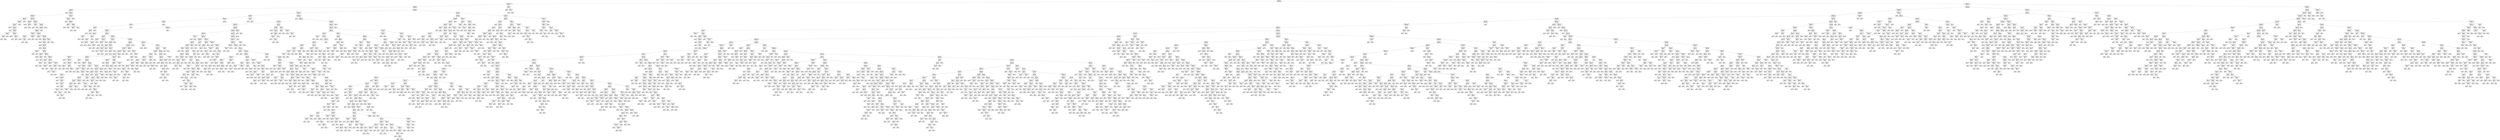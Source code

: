 digraph Tree {
node [shape=box] ;
0 [label="Region_x <= 6.5\ngini = 0.082\nsamples = 41032\nvalue = [39270, 1762]"] ;
1 [label="Shipping.Cost <= 622.452\ngini = 0.072\nsamples = 9309\nvalue = [8962, 347]"] ;
0 -> 1 [labeldistance=2.5, labelangle=45, headlabel="True"] ;
2 [label="Ship.Mode <= 0.5\ngini = 0.071\nsamples = 9302\nvalue = [8957, 345]"] ;
1 -> 2 ;
3 [label="Sales2 <= 1.115\ngini = 0.041\nsamples = 1333\nvalue = [1305, 28]"] ;
2 -> 3 ;
4 [label="gini = 0.0\nsamples = 1\nvalue = [0, 1]"] ;
3 -> 4 ;
5 [label="Quantity <= 8.5\ngini = 0.04\nsamples = 1332\nvalue = [1305, 27]"] ;
3 -> 5 ;
6 [label="Shipping.Cost <= 1.726\ngini = 0.035\nsamples = 1290\nvalue = [1267, 23]"] ;
5 -> 6 ;
7 [label="Sales2 <= 239.02\ngini = 0.087\nsamples = 131\nvalue = [125, 6]"] ;
6 -> 7 ;
8 [label="Shipping.Cost <= 1.72\ngini = 0.074\nsamples = 130\nvalue = [125, 5]"] ;
7 -> 8 ;
9 [label="Product.ID <= 1641.0\ngini = 0.06\nsamples = 129\nvalue = [125, 4]"] ;
8 -> 9 ;
10 [label="gini = 0.0\nsamples = 62\nvalue = [62, 0]"] ;
9 -> 10 ;
11 [label="Product.ID <= 1642.5\ngini = 0.112\nsamples = 67\nvalue = [63, 4]"] ;
9 -> 11 ;
12 [label="gini = 0.0\nsamples = 1\nvalue = [0, 1]"] ;
11 -> 12 ;
13 [label="ProcessTime <= 1.5\ngini = 0.087\nsamples = 66\nvalue = [63, 3]"] ;
11 -> 13 ;
14 [label="Product.ID <= 2004.0\ngini = 0.298\nsamples = 11\nvalue = [9, 2]"] ;
13 -> 14 ;
15 [label="Market <= 1.5\ngini = 0.444\nsamples = 3\nvalue = [1, 2]"] ;
14 -> 15 ;
16 [label="gini = 0.0\nsamples = 1\nvalue = [1, 0]"] ;
15 -> 16 ;
17 [label="gini = 0.0\nsamples = 2\nvalue = [0, 2]"] ;
15 -> 17 ;
18 [label="gini = 0.0\nsamples = 8\nvalue = [8, 0]"] ;
14 -> 18 ;
19 [label="Shipping.Cost <= 1.613\ngini = 0.036\nsamples = 55\nvalue = [54, 1]"] ;
13 -> 19 ;
20 [label="gini = 0.0\nsamples = 45\nvalue = [45, 0]"] ;
19 -> 20 ;
21 [label="Shipping.Cost <= 1.627\ngini = 0.18\nsamples = 10\nvalue = [9, 1]"] ;
19 -> 21 ;
22 [label="gini = 0.0\nsamples = 1\nvalue = [0, 1]"] ;
21 -> 22 ;
23 [label="gini = 0.0\nsamples = 9\nvalue = [9, 0]"] ;
21 -> 23 ;
24 [label="gini = 0.0\nsamples = 1\nvalue = [0, 1]"] ;
8 -> 24 ;
25 [label="gini = 0.0\nsamples = 1\nvalue = [0, 1]"] ;
7 -> 25 ;
26 [label="Product.ID <= 1009.5\ngini = 0.029\nsamples = 1159\nvalue = [1142, 17]"] ;
6 -> 26 ;
27 [label="Profit2 <= 238.82\ngini = 0.006\nsamples = 318\nvalue = [317, 1]"] ;
26 -> 27 ;
28 [label="gini = 0.0\nsamples = 300\nvalue = [300, 0]"] ;
27 -> 28 ;
29 [label="Profit2 <= 239.61\ngini = 0.105\nsamples = 18\nvalue = [17, 1]"] ;
27 -> 29 ;
30 [label="gini = 0.0\nsamples = 1\nvalue = [0, 1]"] ;
29 -> 30 ;
31 [label="gini = 0.0\nsamples = 17\nvalue = [17, 0]"] ;
29 -> 31 ;
32 [label="Product.ID <= 1015.0\ngini = 0.037\nsamples = 841\nvalue = [825, 16]"] ;
26 -> 32 ;
33 [label="ProcessTime <= 2.5\ngini = 0.444\nsamples = 3\nvalue = [2, 1]"] ;
32 -> 33 ;
34 [label="gini = 0.0\nsamples = 2\nvalue = [2, 0]"] ;
33 -> 34 ;
35 [label="gini = 0.0\nsamples = 1\nvalue = [0, 1]"] ;
33 -> 35 ;
36 [label="Profit2 <= 34.585\ngini = 0.035\nsamples = 838\nvalue = [823, 15]"] ;
32 -> 36 ;
37 [label="Profit2 <= 34.225\ngini = 0.044\nsamples = 664\nvalue = [649, 15]"] ;
36 -> 37 ;
38 [label="Sub.Category <= 0.5\ngini = 0.041\nsamples = 663\nvalue = [649, 14]"] ;
37 -> 38 ;
39 [label="Shipping.Cost <= 45.781\ngini = 0.107\nsamples = 53\nvalue = [50, 3]"] ;
38 -> 39 ;
40 [label="Product.ID <= 3156.0\ngini = 0.042\nsamples = 47\nvalue = [46, 1]"] ;
39 -> 40 ;
41 [label="gini = 0.0\nsamples = 45\nvalue = [45, 0]"] ;
40 -> 41 ;
42 [label="Order.Priority <= 0.5\ngini = 0.5\nsamples = 2\nvalue = [1, 1]"] ;
40 -> 42 ;
43 [label="gini = 0.0\nsamples = 1\nvalue = [1, 0]"] ;
42 -> 43 ;
44 [label="gini = 0.0\nsamples = 1\nvalue = [0, 1]"] ;
42 -> 44 ;
45 [label="Shipping.Cost <= 63.618\ngini = 0.444\nsamples = 6\nvalue = [4, 2]"] ;
39 -> 45 ;
46 [label="gini = 0.0\nsamples = 2\nvalue = [0, 2]"] ;
45 -> 46 ;
47 [label="gini = 0.0\nsamples = 4\nvalue = [4, 0]"] ;
45 -> 47 ;
48 [label="Product.ID <= 1080.5\ngini = 0.035\nsamples = 610\nvalue = [599, 11]"] ;
38 -> 48 ;
49 [label="Product.ID <= 1078.5\ngini = 0.18\nsamples = 10\nvalue = [9, 1]"] ;
48 -> 49 ;
50 [label="gini = 0.0\nsamples = 9\nvalue = [9, 0]"] ;
49 -> 50 ;
51 [label="gini = 0.0\nsamples = 1\nvalue = [0, 1]"] ;
49 -> 51 ;
52 [label="Product.ID <= 3674.5\ngini = 0.033\nsamples = 600\nvalue = [590, 10]"] ;
48 -> 52 ;
53 [label="Region_x <= 2.5\ngini = 0.03\nsamples = 587\nvalue = [578, 9]"] ;
52 -> 53 ;
54 [label="gini = 0.0\nsamples = 143\nvalue = [143, 0]"] ;
53 -> 54 ;
55 [label="Sales2 <= 20.17\ngini = 0.04\nsamples = 444\nvalue = [435, 9]"] ;
53 -> 55 ;
56 [label="gini = 0.0\nsamples = 94\nvalue = [94, 0]"] ;
55 -> 56 ;
57 [label="Sales2 <= 20.26\ngini = 0.05\nsamples = 350\nvalue = [341, 9]"] ;
55 -> 57 ;
58 [label="gini = 0.0\nsamples = 1\nvalue = [0, 1]"] ;
57 -> 58 ;
59 [label="Sales2 <= 20.78\ngini = 0.045\nsamples = 349\nvalue = [341, 8]"] ;
57 -> 59 ;
60 [label="Product.ID <= 2465.0\ngini = 0.32\nsamples = 5\nvalue = [4, 1]"] ;
59 -> 60 ;
61 [label="gini = 0.0\nsamples = 4\nvalue = [4, 0]"] ;
60 -> 61 ;
62 [label="gini = 0.0\nsamples = 1\nvalue = [0, 1]"] ;
60 -> 62 ;
63 [label="Shipping.Cost <= 7.71\ngini = 0.04\nsamples = 344\nvalue = [337, 7]"] ;
59 -> 63 ;
64 [label="Profit2 <= 18.135\ngini = 0.014\nsamples = 147\nvalue = [146, 1]"] ;
63 -> 64 ;
65 [label="gini = 0.0\nsamples = 130\nvalue = [130, 0]"] ;
64 -> 65 ;
66 [label="Profit2 <= 18.8\ngini = 0.111\nsamples = 17\nvalue = [16, 1]"] ;
64 -> 66 ;
67 [label="gini = 0.0\nsamples = 1\nvalue = [0, 1]"] ;
66 -> 67 ;
68 [label="gini = 0.0\nsamples = 16\nvalue = [16, 0]"] ;
66 -> 68 ;
69 [label="Shipping.Cost <= 7.777\ngini = 0.059\nsamples = 197\nvalue = [191, 6]"] ;
63 -> 69 ;
70 [label="gini = 0.0\nsamples = 1\nvalue = [0, 1]"] ;
69 -> 70 ;
71 [label="Shipping.Cost <= 8.34\ngini = 0.05\nsamples = 196\nvalue = [191, 5]"] ;
69 -> 71 ;
72 [label="Sales2 <= 42.92\ngini = 0.278\nsamples = 12\nvalue = [10, 2]"] ;
71 -> 72 ;
73 [label="ProcessTime <= 2.5\ngini = 0.444\nsamples = 3\nvalue = [1, 2]"] ;
72 -> 73 ;
74 [label="gini = 0.0\nsamples = 1\nvalue = [1, 0]"] ;
73 -> 74 ;
75 [label="gini = 0.0\nsamples = 2\nvalue = [0, 2]"] ;
73 -> 75 ;
76 [label="gini = 0.0\nsamples = 9\nvalue = [9, 0]"] ;
72 -> 76 ;
77 [label="Quantity <= 5.5\ngini = 0.032\nsamples = 184\nvalue = [181, 3]"] ;
71 -> 77 ;
78 [label="Shipping.Cost <= 10.006\ngini = 0.013\nsamples = 155\nvalue = [154, 1]"] ;
77 -> 78 ;
79 [label="Shipping.Cost <= 9.885\ngini = 0.083\nsamples = 23\nvalue = [22, 1]"] ;
78 -> 79 ;
80 [label="gini = 0.0\nsamples = 22\nvalue = [22, 0]"] ;
79 -> 80 ;
81 [label="gini = 0.0\nsamples = 1\nvalue = [0, 1]"] ;
79 -> 81 ;
82 [label="gini = 0.0\nsamples = 132\nvalue = [132, 0]"] ;
78 -> 82 ;
83 [label="Product.ID <= 1715.5\ngini = 0.128\nsamples = 29\nvalue = [27, 2]"] ;
77 -> 83 ;
84 [label="Sub.Category <= 5.0\ngini = 0.32\nsamples = 10\nvalue = [8, 2]"] ;
83 -> 84 ;
85 [label="Segment <= 0.5\ngini = 0.198\nsamples = 9\nvalue = [8, 1]"] ;
84 -> 85 ;
86 [label="gini = 0.0\nsamples = 7\nvalue = [7, 0]"] ;
85 -> 86 ;
87 [label="Shipping.Cost <= 20.973\ngini = 0.5\nsamples = 2\nvalue = [1, 1]"] ;
85 -> 87 ;
88 [label="gini = 0.0\nsamples = 1\nvalue = [1, 0]"] ;
87 -> 88 ;
89 [label="gini = 0.0\nsamples = 1\nvalue = [0, 1]"] ;
87 -> 89 ;
90 [label="gini = 0.0\nsamples = 1\nvalue = [0, 1]"] ;
84 -> 90 ;
91 [label="gini = 0.0\nsamples = 19\nvalue = [19, 0]"] ;
83 -> 91 ;
92 [label="Region_x <= 2.0\ngini = 0.142\nsamples = 13\nvalue = [12, 1]"] ;
52 -> 92 ;
93 [label="gini = 0.0\nsamples = 1\nvalue = [0, 1]"] ;
92 -> 93 ;
94 [label="gini = 0.0\nsamples = 12\nvalue = [12, 0]"] ;
92 -> 94 ;
95 [label="gini = 0.0\nsamples = 1\nvalue = [0, 1]"] ;
37 -> 95 ;
96 [label="gini = 0.0\nsamples = 174\nvalue = [174, 0]"] ;
36 -> 96 ;
97 [label="Product.ID <= 3751.5\ngini = 0.172\nsamples = 42\nvalue = [38, 4]"] ;
5 -> 97 ;
98 [label="Shipping.Cost <= 1.317\ngini = 0.136\nsamples = 41\nvalue = [38, 3]"] ;
97 -> 98 ;
99 [label="gini = 0.0\nsamples = 1\nvalue = [0, 1]"] ;
98 -> 99 ;
100 [label="Product.ID <= 583.5\ngini = 0.095\nsamples = 40\nvalue = [38, 2]"] ;
98 -> 100 ;
101 [label="Product.ID <= 336.5\ngini = 0.444\nsamples = 3\nvalue = [2, 1]"] ;
100 -> 101 ;
102 [label="gini = 0.0\nsamples = 2\nvalue = [2, 0]"] ;
101 -> 102 ;
103 [label="gini = 0.0\nsamples = 1\nvalue = [0, 1]"] ;
101 -> 103 ;
104 [label="Sub.Category <= 0.5\ngini = 0.053\nsamples = 37\nvalue = [36, 1]"] ;
100 -> 104 ;
105 [label="Product.ID <= 3070.5\ngini = 0.444\nsamples = 3\nvalue = [2, 1]"] ;
104 -> 105 ;
106 [label="gini = 0.0\nsamples = 2\nvalue = [2, 0]"] ;
105 -> 106 ;
107 [label="gini = 0.0\nsamples = 1\nvalue = [0, 1]"] ;
105 -> 107 ;
108 [label="gini = 0.0\nsamples = 34\nvalue = [34, 0]"] ;
104 -> 108 ;
109 [label="gini = 0.0\nsamples = 1\nvalue = [0, 1]"] ;
97 -> 109 ;
110 [label="Discount <= 0.36\ngini = 0.076\nsamples = 7969\nvalue = [7652, 317]"] ;
2 -> 110 ;
111 [label="Shipping.Cost <= 1.332\ngini = 0.07\nsamples = 6479\nvalue = [6244, 235]"] ;
110 -> 111 ;
112 [label="Profit2 <= 20.12\ngini = 0.018\nsamples = 339\nvalue = [336, 3]"] ;
111 -> 112 ;
113 [label="Region_x <= 3.5\ngini = 0.012\nsamples = 332\nvalue = [330, 2]"] ;
112 -> 113 ;
114 [label="Sales2 <= 15.315\ngini = 0.024\nsamples = 168\nvalue = [166, 2]"] ;
113 -> 114 ;
115 [label="Sales2 <= 15.2\ngini = 0.049\nsamples = 80\nvalue = [78, 2]"] ;
114 -> 115 ;
116 [label="Profit2 <= 1.545\ngini = 0.025\nsamples = 79\nvalue = [78, 1]"] ;
115 -> 116 ;
117 [label="Profit2 <= 1.46\ngini = 0.083\nsamples = 23\nvalue = [22, 1]"] ;
116 -> 117 ;
118 [label="gini = 0.0\nsamples = 22\nvalue = [22, 0]"] ;
117 -> 118 ;
119 [label="gini = 0.0\nsamples = 1\nvalue = [0, 1]"] ;
117 -> 119 ;
120 [label="gini = 0.0\nsamples = 56\nvalue = [56, 0]"] ;
116 -> 120 ;
121 [label="gini = 0.0\nsamples = 1\nvalue = [0, 1]"] ;
115 -> 121 ;
122 [label="gini = 0.0\nsamples = 88\nvalue = [88, 0]"] ;
114 -> 122 ;
123 [label="gini = 0.0\nsamples = 164\nvalue = [164, 0]"] ;
113 -> 123 ;
124 [label="Profit2 <= 28.19\ngini = 0.245\nsamples = 7\nvalue = [6, 1]"] ;
112 -> 124 ;
125 [label="gini = 0.0\nsamples = 1\nvalue = [0, 1]"] ;
124 -> 125 ;
126 [label="gini = 0.0\nsamples = 6\nvalue = [6, 0]"] ;
124 -> 126 ;
127 [label="Shipping.Cost <= 1.336\ngini = 0.073\nsamples = 6140\nvalue = [5908, 232]"] ;
111 -> 127 ;
128 [label="gini = 0.0\nsamples = 1\nvalue = [0, 1]"] ;
127 -> 128 ;
129 [label="Segment <= 1.5\ngini = 0.072\nsamples = 6139\nvalue = [5908, 231]"] ;
127 -> 129 ;
130 [label="ProcessTime <= 6.5\ngini = 0.067\nsamples = 4991\nvalue = [4818, 173]"] ;
129 -> 130 ;
131 [label="Shipping.Cost <= 4.549\ngini = 0.07\nsamples = 4620\nvalue = [4451, 169]"] ;
130 -> 131 ;
132 [label="Shipping.Cost <= 4.546\ngini = 0.087\nsamples = 1628\nvalue = [1554, 74]"] ;
131 -> 132 ;
133 [label="Order.Priority <= 0.5\ngini = 0.086\nsamples = 1627\nvalue = [1554, 73]"] ;
132 -> 133 ;
134 [label="Profit2 <= 1.415\ngini = 0.245\nsamples = 35\nvalue = [30, 5]"] ;
133 -> 134 ;
135 [label="ProcessTime <= 1.0\ngini = 0.48\nsamples = 5\nvalue = [2, 3]"] ;
134 -> 135 ;
136 [label="gini = 0.0\nsamples = 2\nvalue = [2, 0]"] ;
135 -> 136 ;
137 [label="gini = 0.0\nsamples = 3\nvalue = [0, 3]"] ;
135 -> 137 ;
138 [label="Region_x <= 1.5\ngini = 0.124\nsamples = 30\nvalue = [28, 2]"] ;
134 -> 138 ;
139 [label="Profit2 <= 2.875\ngini = 0.48\nsamples = 5\nvalue = [3, 2]"] ;
138 -> 139 ;
140 [label="gini = 0.0\nsamples = 2\nvalue = [2, 0]"] ;
139 -> 140 ;
141 [label="Profit2 <= 8.87\ngini = 0.444\nsamples = 3\nvalue = [1, 2]"] ;
139 -> 141 ;
142 [label="gini = 0.0\nsamples = 2\nvalue = [0, 2]"] ;
141 -> 142 ;
143 [label="gini = 0.0\nsamples = 1\nvalue = [1, 0]"] ;
141 -> 143 ;
144 [label="gini = 0.0\nsamples = 25\nvalue = [25, 0]"] ;
138 -> 144 ;
145 [label="ProcessTime <= 2.5\ngini = 0.082\nsamples = 1592\nvalue = [1524, 68]"] ;
133 -> 145 ;
146 [label="Region_x <= 0.5\ngini = 0.034\nsamples = 174\nvalue = [171, 3]"] ;
145 -> 146 ;
147 [label="Profit2 <= 23.91\ngini = 0.245\nsamples = 14\nvalue = [12, 2]"] ;
146 -> 147 ;
148 [label="Product.ID <= 2074.0\ngini = 0.142\nsamples = 13\nvalue = [12, 1]"] ;
147 -> 148 ;
149 [label="gini = 0.0\nsamples = 10\nvalue = [10, 0]"] ;
148 -> 149 ;
150 [label="Product.ID <= 2334.0\ngini = 0.444\nsamples = 3\nvalue = [2, 1]"] ;
148 -> 150 ;
151 [label="gini = 0.0\nsamples = 1\nvalue = [0, 1]"] ;
150 -> 151 ;
152 [label="gini = 0.0\nsamples = 2\nvalue = [2, 0]"] ;
150 -> 152 ;
153 [label="gini = 0.0\nsamples = 1\nvalue = [0, 1]"] ;
147 -> 153 ;
154 [label="Product.ID <= 1343.0\ngini = 0.012\nsamples = 160\nvalue = [159, 1]"] ;
146 -> 154 ;
155 [label="Product.ID <= 1334.0\ngini = 0.069\nsamples = 28\nvalue = [27, 1]"] ;
154 -> 155 ;
156 [label="gini = 0.0\nsamples = 27\nvalue = [27, 0]"] ;
155 -> 156 ;
157 [label="gini = 0.0\nsamples = 1\nvalue = [0, 1]"] ;
155 -> 157 ;
158 [label="gini = 0.0\nsamples = 132\nvalue = [132, 0]"] ;
154 -> 158 ;
159 [label="ProcessTime <= 3.5\ngini = 0.087\nsamples = 1418\nvalue = [1353, 65]"] ;
145 -> 159 ;
160 [label="Shipping.Cost <= 4.374\ngini = 0.168\nsamples = 65\nvalue = [59, 6]"] ;
159 -> 160 ;
161 [label="Region_x <= 3.5\ngini = 0.144\nsamples = 64\nvalue = [59, 5]"] ;
160 -> 161 ;
162 [label="Quantity <= 4.5\ngini = 0.045\nsamples = 43\nvalue = [42, 1]"] ;
161 -> 162 ;
163 [label="gini = 0.0\nsamples = 39\nvalue = [39, 0]"] ;
162 -> 163 ;
164 [label="Sales2 <= 37.55\ngini = 0.375\nsamples = 4\nvalue = [3, 1]"] ;
162 -> 164 ;
165 [label="gini = 0.0\nsamples = 1\nvalue = [0, 1]"] ;
164 -> 165 ;
166 [label="gini = 0.0\nsamples = 3\nvalue = [3, 0]"] ;
164 -> 166 ;
167 [label="Profit2 <= 3.05\ngini = 0.308\nsamples = 21\nvalue = [17, 4]"] ;
161 -> 167 ;
168 [label="Profit2 <= 1.2\ngini = 0.48\nsamples = 5\nvalue = [2, 3]"] ;
167 -> 168 ;
169 [label="Product.ID <= 1573.5\ngini = 0.444\nsamples = 3\nvalue = [2, 1]"] ;
168 -> 169 ;
170 [label="gini = 0.0\nsamples = 1\nvalue = [0, 1]"] ;
169 -> 170 ;
171 [label="gini = 0.0\nsamples = 2\nvalue = [2, 0]"] ;
169 -> 171 ;
172 [label="gini = 0.0\nsamples = 2\nvalue = [0, 2]"] ;
168 -> 172 ;
173 [label="Sales2 <= 15.385\ngini = 0.117\nsamples = 16\nvalue = [15, 1]"] ;
167 -> 173 ;
174 [label="Sales2 <= 13.535\ngini = 0.444\nsamples = 3\nvalue = [2, 1]"] ;
173 -> 174 ;
175 [label="gini = 0.0\nsamples = 2\nvalue = [2, 0]"] ;
174 -> 175 ;
176 [label="gini = 0.0\nsamples = 1\nvalue = [0, 1]"] ;
174 -> 176 ;
177 [label="gini = 0.0\nsamples = 13\nvalue = [13, 0]"] ;
173 -> 177 ;
178 [label="gini = 0.0\nsamples = 1\nvalue = [0, 1]"] ;
160 -> 178 ;
179 [label="Product.ID <= 2445.0\ngini = 0.083\nsamples = 1353\nvalue = [1294, 59]"] ;
159 -> 179 ;
180 [label="Quantity <= 5.5\ngini = 0.073\nsamples = 1034\nvalue = [995, 39]"] ;
179 -> 180 ;
181 [label="Product.ID <= 2109.0\ngini = 0.079\nsamples = 943\nvalue = [904, 39]"] ;
180 -> 181 ;
182 [label="Product.ID <= 2105.5\ngini = 0.088\nsamples = 803\nvalue = [766, 37]"] ;
181 -> 182 ;
183 [label="Product.ID <= 2046.5\ngini = 0.084\nsamples = 799\nvalue = [764, 35]"] ;
182 -> 183 ;
184 [label="Sales2 <= 16.89\ngini = 0.073\nsamples = 738\nvalue = [710, 28]"] ;
183 -> 184 ;
185 [label="Shipping.Cost <= 1.728\ngini = 0.036\nsamples = 217\nvalue = [213, 4]"] ;
184 -> 185 ;
186 [label="gini = 0.0\nsamples = 111\nvalue = [111, 0]"] ;
185 -> 186 ;
187 [label="Shipping.Cost <= 1.733\ngini = 0.073\nsamples = 106\nvalue = [102, 4]"] ;
185 -> 187 ;
188 [label="gini = 0.0\nsamples = 2\nvalue = [0, 2]"] ;
187 -> 188 ;
189 [label="Product.ID <= 1168.5\ngini = 0.038\nsamples = 104\nvalue = [102, 2]"] ;
187 -> 189 ;
190 [label="Region_x <= 1.5\ngini = 0.32\nsamples = 5\nvalue = [4, 1]"] ;
189 -> 190 ;
191 [label="gini = 0.0\nsamples = 1\nvalue = [0, 1]"] ;
190 -> 191 ;
192 [label="gini = 0.0\nsamples = 4\nvalue = [4, 0]"] ;
190 -> 192 ;
193 [label="Profit2 <= 6.445\ngini = 0.02\nsamples = 99\nvalue = [98, 1]"] ;
189 -> 193 ;
194 [label="gini = 0.0\nsamples = 93\nvalue = [93, 0]"] ;
193 -> 194 ;
195 [label="Profit2 <= 6.475\ngini = 0.278\nsamples = 6\nvalue = [5, 1]"] ;
193 -> 195 ;
196 [label="gini = 0.0\nsamples = 1\nvalue = [0, 1]"] ;
195 -> 196 ;
197 [label="gini = 0.0\nsamples = 5\nvalue = [5, 0]"] ;
195 -> 197 ;
198 [label="Sales2 <= 16.95\ngini = 0.088\nsamples = 521\nvalue = [497, 24]"] ;
184 -> 198 ;
199 [label="Segment <= 0.5\ngini = 0.5\nsamples = 2\nvalue = [1, 1]"] ;
198 -> 199 ;
200 [label="gini = 0.0\nsamples = 1\nvalue = [0, 1]"] ;
199 -> 200 ;
201 [label="gini = 0.0\nsamples = 1\nvalue = [1, 0]"] ;
199 -> 201 ;
202 [label="Profit2 <= 1.88\ngini = 0.085\nsamples = 519\nvalue = [496, 23]"] ;
198 -> 202 ;
203 [label="Shipping.Cost <= 1.483\ngini = 0.193\nsamples = 74\nvalue = [66, 8]"] ;
202 -> 203 ;
204 [label="gini = 0.0\nsamples = 1\nvalue = [0, 1]"] ;
203 -> 204 ;
205 [label="Ship.Mode <= 2.5\ngini = 0.173\nsamples = 73\nvalue = [66, 7]"] ;
203 -> 205 ;
206 [label="Product.ID <= 1219.0\ngini = 0.408\nsamples = 7\nvalue = [5, 2]"] ;
205 -> 206 ;
207 [label="gini = 0.0\nsamples = 2\nvalue = [0, 2]"] ;
206 -> 207 ;
208 [label="gini = 0.0\nsamples = 5\nvalue = [5, 0]"] ;
206 -> 208 ;
209 [label="Shipping.Cost <= 2.298\ngini = 0.14\nsamples = 66\nvalue = [61, 5]"] ;
205 -> 209 ;
210 [label="Shipping.Cost <= 2.252\ngini = 0.245\nsamples = 35\nvalue = [30, 5]"] ;
209 -> 210 ;
211 [label="ProcessTime <= 4.5\ngini = 0.208\nsamples = 34\nvalue = [30, 4]"] ;
210 -> 211 ;
212 [label="gini = 0.0\nsamples = 16\nvalue = [16, 0]"] ;
211 -> 212 ;
213 [label="Product.ID <= 1102.5\ngini = 0.346\nsamples = 18\nvalue = [14, 4]"] ;
211 -> 213 ;
214 [label="gini = 0.0\nsamples = 1\nvalue = [0, 1]"] ;
213 -> 214 ;
215 [label="Sub.Category <= 5.0\ngini = 0.291\nsamples = 17\nvalue = [14, 3]"] ;
213 -> 215 ;
216 [label="gini = 0.0\nsamples = 7\nvalue = [7, 0]"] ;
215 -> 216 ;
217 [label="Product.ID <= 1704.5\ngini = 0.42\nsamples = 10\nvalue = [7, 3]"] ;
215 -> 217 ;
218 [label="gini = 0.0\nsamples = 1\nvalue = [0, 1]"] ;
217 -> 218 ;
219 [label="Profit2 <= 0.93\ngini = 0.346\nsamples = 9\nvalue = [7, 2]"] ;
217 -> 219 ;
220 [label="Product.ID <= 1752.5\ngini = 0.444\nsamples = 6\nvalue = [4, 2]"] ;
219 -> 220 ;
221 [label="gini = 0.0\nsamples = 2\nvalue = [2, 0]"] ;
220 -> 221 ;
222 [label="Product.ID <= 1798.5\ngini = 0.5\nsamples = 4\nvalue = [2, 2]"] ;
220 -> 222 ;
223 [label="gini = 0.0\nsamples = 1\nvalue = [0, 1]"] ;
222 -> 223 ;
224 [label="Profit2 <= 0.18\ngini = 0.444\nsamples = 3\nvalue = [2, 1]"] ;
222 -> 224 ;
225 [label="gini = 0.0\nsamples = 2\nvalue = [2, 0]"] ;
224 -> 225 ;
226 [label="gini = 0.0\nsamples = 1\nvalue = [0, 1]"] ;
224 -> 226 ;
227 [label="gini = 0.0\nsamples = 3\nvalue = [3, 0]"] ;
219 -> 227 ;
228 [label="gini = 0.0\nsamples = 1\nvalue = [0, 1]"] ;
210 -> 228 ;
229 [label="gini = 0.0\nsamples = 31\nvalue = [31, 0]"] ;
209 -> 229 ;
230 [label="Sales2 <= 17.25\ngini = 0.065\nsamples = 445\nvalue = [430, 15]"] ;
202 -> 230 ;
231 [label="Product.ID <= 1959.0\ngini = 0.32\nsamples = 5\nvalue = [4, 1]"] ;
230 -> 231 ;
232 [label="gini = 0.0\nsamples = 4\nvalue = [4, 0]"] ;
231 -> 232 ;
233 [label="gini = 0.0\nsamples = 1\nvalue = [0, 1]"] ;
231 -> 233 ;
234 [label="Product.ID <= 1606.0\ngini = 0.062\nsamples = 440\nvalue = [426, 14]"] ;
230 -> 234 ;
235 [label="Product.ID <= 1484.5\ngini = 0.089\nsamples = 257\nvalue = [245, 12]"] ;
234 -> 235 ;
236 [label="Segment <= 0.5\ngini = 0.068\nsamples = 226\nvalue = [218, 8]"] ;
235 -> 236 ;
237 [label="Sales2 <= 167.315\ngini = 0.101\nsamples = 150\nvalue = [142, 8]"] ;
236 -> 237 ;
238 [label="Sales2 <= 28.95\ngini = 0.091\nsamples = 147\nvalue = [140, 7]"] ;
237 -> 238 ;
239 [label="Sales2 <= 27.795\ngini = 0.188\nsamples = 38\nvalue = [34, 4]"] ;
238 -> 239 ;
240 [label="Quantity <= 4.5\ngini = 0.105\nsamples = 36\nvalue = [34, 2]"] ;
239 -> 240 ;
241 [label="Product.ID <= 522.0\ngini = 0.057\nsamples = 34\nvalue = [33, 1]"] ;
240 -> 241 ;
242 [label="Shipping.Cost <= 1.644\ngini = 0.5\nsamples = 2\nvalue = [1, 1]"] ;
241 -> 242 ;
243 [label="gini = 0.0\nsamples = 1\nvalue = [1, 0]"] ;
242 -> 243 ;
244 [label="gini = 0.0\nsamples = 1\nvalue = [0, 1]"] ;
242 -> 244 ;
245 [label="gini = 0.0\nsamples = 32\nvalue = [32, 0]"] ;
241 -> 245 ;
246 [label="Product.ID <= 1350.5\ngini = 0.5\nsamples = 2\nvalue = [1, 1]"] ;
240 -> 246 ;
247 [label="gini = 0.0\nsamples = 1\nvalue = [0, 1]"] ;
246 -> 247 ;
248 [label="gini = 0.0\nsamples = 1\nvalue = [1, 0]"] ;
246 -> 248 ;
249 [label="gini = 0.0\nsamples = 2\nvalue = [0, 2]"] ;
239 -> 249 ;
250 [label="Shipping.Cost <= 3.258\ngini = 0.054\nsamples = 109\nvalue = [106, 3]"] ;
238 -> 250 ;
251 [label="gini = 0.0\nsamples = 58\nvalue = [58, 0]"] ;
250 -> 251 ;
252 [label="Shipping.Cost <= 3.305\ngini = 0.111\nsamples = 51\nvalue = [48, 3]"] ;
250 -> 252 ;
253 [label="Product.ID <= 841.0\ngini = 0.5\nsamples = 2\nvalue = [1, 1]"] ;
252 -> 253 ;
254 [label="gini = 0.0\nsamples = 1\nvalue = [1, 0]"] ;
253 -> 254 ;
255 [label="gini = 0.0\nsamples = 1\nvalue = [0, 1]"] ;
253 -> 255 ;
256 [label="Quantity <= 2.5\ngini = 0.078\nsamples = 49\nvalue = [47, 2]"] ;
252 -> 256 ;
257 [label="gini = 0.0\nsamples = 31\nvalue = [31, 0]"] ;
256 -> 257 ;
258 [label="Sub.Category <= 7.0\ngini = 0.198\nsamples = 18\nvalue = [16, 2]"] ;
256 -> 258 ;
259 [label="Ship.Mode <= 2.5\ngini = 0.117\nsamples = 16\nvalue = [15, 1]"] ;
258 -> 259 ;
260 [label="Quantity <= 3.5\ngini = 0.375\nsamples = 4\nvalue = [3, 1]"] ;
259 -> 260 ;
261 [label="gini = 0.0\nsamples = 1\nvalue = [0, 1]"] ;
260 -> 261 ;
262 [label="gini = 0.0\nsamples = 3\nvalue = [3, 0]"] ;
260 -> 262 ;
263 [label="gini = 0.0\nsamples = 12\nvalue = [12, 0]"] ;
259 -> 263 ;
264 [label="Ship.Mode <= 2.5\ngini = 0.5\nsamples = 2\nvalue = [1, 1]"] ;
258 -> 264 ;
265 [label="gini = 0.0\nsamples = 1\nvalue = [1, 0]"] ;
264 -> 265 ;
266 [label="gini = 0.0\nsamples = 1\nvalue = [0, 1]"] ;
264 -> 266 ;
267 [label="Sub.Category <= 4.5\ngini = 0.444\nsamples = 3\nvalue = [2, 1]"] ;
237 -> 267 ;
268 [label="gini = 0.0\nsamples = 2\nvalue = [2, 0]"] ;
267 -> 268 ;
269 [label="gini = 0.0\nsamples = 1\nvalue = [0, 1]"] ;
267 -> 269 ;
270 [label="gini = 0.0\nsamples = 76\nvalue = [76, 0]"] ;
236 -> 270 ;
271 [label="Sales2 <= 54.4\ngini = 0.225\nsamples = 31\nvalue = [27, 4]"] ;
235 -> 271 ;
272 [label="Product.ID <= 1604.5\ngini = 0.133\nsamples = 28\nvalue = [26, 2]"] ;
271 -> 272 ;
273 [label="ProcessTime <= 4.5\ngini = 0.077\nsamples = 25\nvalue = [24, 1]"] ;
272 -> 273 ;
274 [label="Product.ID <= 1535.5\ngini = 0.245\nsamples = 7\nvalue = [6, 1]"] ;
273 -> 274 ;
275 [label="gini = 0.0\nsamples = 5\nvalue = [5, 0]"] ;
274 -> 275 ;
276 [label="Sales2 <= 29.04\ngini = 0.5\nsamples = 2\nvalue = [1, 1]"] ;
274 -> 276 ;
277 [label="gini = 0.0\nsamples = 1\nvalue = [1, 0]"] ;
276 -> 277 ;
278 [label="gini = 0.0\nsamples = 1\nvalue = [0, 1]"] ;
276 -> 278 ;
279 [label="gini = 0.0\nsamples = 18\nvalue = [18, 0]"] ;
273 -> 279 ;
280 [label="ProcessTime <= 5.5\ngini = 0.444\nsamples = 3\nvalue = [2, 1]"] ;
272 -> 280 ;
281 [label="gini = 0.0\nsamples = 2\nvalue = [2, 0]"] ;
280 -> 281 ;
282 [label="gini = 0.0\nsamples = 1\nvalue = [0, 1]"] ;
280 -> 282 ;
283 [label="Shipping.Cost <= 4.321\ngini = 0.444\nsamples = 3\nvalue = [1, 2]"] ;
271 -> 283 ;
284 [label="gini = 0.0\nsamples = 2\nvalue = [0, 2]"] ;
283 -> 284 ;
285 [label="gini = 0.0\nsamples = 1\nvalue = [1, 0]"] ;
283 -> 285 ;
286 [label="Sales2 <= 39.62\ngini = 0.022\nsamples = 183\nvalue = [181, 2]"] ;
234 -> 286 ;
287 [label="gini = 0.0\nsamples = 136\nvalue = [136, 0]"] ;
286 -> 287 ;
288 [label="Sales2 <= 40.25\ngini = 0.081\nsamples = 47\nvalue = [45, 2]"] ;
286 -> 288 ;
289 [label="gini = 0.0\nsamples = 1\nvalue = [0, 1]"] ;
288 -> 289 ;
290 [label="Discount <= 0.1\ngini = 0.043\nsamples = 46\nvalue = [45, 1]"] ;
288 -> 290 ;
291 [label="gini = 0.0\nsamples = 41\nvalue = [41, 0]"] ;
290 -> 291 ;
292 [label="Shipping.Cost <= 2.789\ngini = 0.32\nsamples = 5\nvalue = [4, 1]"] ;
290 -> 292 ;
293 [label="gini = 0.0\nsamples = 1\nvalue = [0, 1]"] ;
292 -> 293 ;
294 [label="gini = 0.0\nsamples = 4\nvalue = [4, 0]"] ;
292 -> 294 ;
295 [label="Profit2 <= 13.11\ngini = 0.203\nsamples = 61\nvalue = [54, 7]"] ;
183 -> 295 ;
296 [label="Product.ID <= 2062.5\ngini = 0.18\nsamples = 60\nvalue = [54, 6]"] ;
295 -> 296 ;
297 [label="Shipping.Cost <= 1.395\ngini = 0.332\nsamples = 19\nvalue = [15, 4]"] ;
296 -> 297 ;
298 [label="gini = 0.0\nsamples = 1\nvalue = [0, 1]"] ;
297 -> 298 ;
299 [label="Profit2 <= 2.99\ngini = 0.278\nsamples = 18\nvalue = [15, 3]"] ;
297 -> 299 ;
300 [label="gini = 0.0\nsamples = 7\nvalue = [7, 0]"] ;
299 -> 300 ;
301 [label="Profit2 <= 3.53\ngini = 0.397\nsamples = 11\nvalue = [8, 3]"] ;
299 -> 301 ;
302 [label="gini = 0.0\nsamples = 1\nvalue = [0, 1]"] ;
301 -> 302 ;
303 [label="Shipping.Cost <= 1.878\ngini = 0.32\nsamples = 10\nvalue = [8, 2]"] ;
301 -> 303 ;
304 [label="gini = 0.0\nsamples = 4\nvalue = [4, 0]"] ;
303 -> 304 ;
305 [label="Shipping.Cost <= 1.992\ngini = 0.444\nsamples = 6\nvalue = [4, 2]"] ;
303 -> 305 ;
306 [label="gini = 0.0\nsamples = 2\nvalue = [0, 2]"] ;
305 -> 306 ;
307 [label="gini = 0.0\nsamples = 4\nvalue = [4, 0]"] ;
305 -> 307 ;
308 [label="Region_x <= 5.5\ngini = 0.093\nsamples = 41\nvalue = [39, 2]"] ;
296 -> 308 ;
309 [label="Product.ID <= 2074.0\ngini = 0.053\nsamples = 37\nvalue = [36, 1]"] ;
308 -> 309 ;
310 [label="Region_x <= 1.5\ngini = 0.165\nsamples = 11\nvalue = [10, 1]"] ;
309 -> 310 ;
311 [label="gini = 0.0\nsamples = 1\nvalue = [0, 1]"] ;
310 -> 311 ;
312 [label="gini = 0.0\nsamples = 10\nvalue = [10, 0]"] ;
310 -> 312 ;
313 [label="gini = 0.0\nsamples = 26\nvalue = [26, 0]"] ;
309 -> 313 ;
314 [label="Shipping.Cost <= 1.885\ngini = 0.375\nsamples = 4\nvalue = [3, 1]"] ;
308 -> 314 ;
315 [label="gini = 0.0\nsamples = 3\nvalue = [3, 0]"] ;
314 -> 315 ;
316 [label="gini = 0.0\nsamples = 1\nvalue = [0, 1]"] ;
314 -> 316 ;
317 [label="gini = 0.0\nsamples = 1\nvalue = [0, 1]"] ;
295 -> 317 ;
318 [label="Quantity <= 2.5\ngini = 0.5\nsamples = 4\nvalue = [2, 2]"] ;
182 -> 318 ;
319 [label="gini = 0.0\nsamples = 2\nvalue = [2, 0]"] ;
318 -> 319 ;
320 [label="gini = 0.0\nsamples = 2\nvalue = [0, 2]"] ;
318 -> 320 ;
321 [label="Product.ID <= 2272.0\ngini = 0.028\nsamples = 140\nvalue = [138, 2]"] ;
181 -> 321 ;
322 [label="gini = 0.0\nsamples = 99\nvalue = [99, 0]"] ;
321 -> 322 ;
323 [label="Product.ID <= 2279.5\ngini = 0.093\nsamples = 41\nvalue = [39, 2]"] ;
321 -> 323 ;
324 [label="gini = 0.0\nsamples = 1\nvalue = [0, 1]"] ;
323 -> 324 ;
325 [label="Product.ID <= 2290.0\ngini = 0.049\nsamples = 40\nvalue = [39, 1]"] ;
323 -> 325 ;
326 [label="Profit2 <= 5.585\ngini = 0.375\nsamples = 4\nvalue = [3, 1]"] ;
325 -> 326 ;
327 [label="gini = 0.0\nsamples = 1\nvalue = [0, 1]"] ;
326 -> 327 ;
328 [label="gini = 0.0\nsamples = 3\nvalue = [3, 0]"] ;
326 -> 328 ;
329 [label="gini = 0.0\nsamples = 36\nvalue = [36, 0]"] ;
325 -> 329 ;
330 [label="gini = 0.0\nsamples = 91\nvalue = [91, 0]"] ;
180 -> 330 ;
331 [label="Product.ID <= 2449.5\ngini = 0.118\nsamples = 319\nvalue = [299, 20]"] ;
179 -> 331 ;
332 [label="Segment <= 0.5\ngini = 0.5\nsamples = 4\nvalue = [2, 2]"] ;
331 -> 332 ;
333 [label="gini = 0.0\nsamples = 2\nvalue = [2, 0]"] ;
332 -> 333 ;
334 [label="gini = 0.0\nsamples = 2\nvalue = [0, 2]"] ;
332 -> 334 ;
335 [label="Profit2 <= 74.36\ngini = 0.108\nsamples = 315\nvalue = [297, 18]"] ;
331 -> 335 ;
336 [label="Product.ID <= 2695.0\ngini = 0.103\nsamples = 313\nvalue = [296, 17]"] ;
335 -> 336 ;
337 [label="Product.ID <= 2691.5\ngini = 0.179\nsamples = 111\nvalue = [100, 11]"] ;
336 -> 337 ;
338 [label="Quantity <= 5.5\ngini = 0.165\nsamples = 110\nvalue = [100, 10]"] ;
337 -> 338 ;
339 [label="Profit2 <= 15.425\ngini = 0.142\nsamples = 104\nvalue = [96, 8]"] ;
338 -> 339 ;
340 [label="Sales2 <= 75.42\ngini = 0.105\nsamples = 90\nvalue = [85, 5]"] ;
339 -> 340 ;
341 [label="Sales2 <= 18.07\ngini = 0.088\nsamples = 87\nvalue = [83, 4]"] ;
340 -> 341 ;
342 [label="Sales2 <= 17.32\ngini = 0.236\nsamples = 22\nvalue = [19, 3]"] ;
341 -> 342 ;
343 [label="Shipping.Cost <= 1.912\ngini = 0.172\nsamples = 21\nvalue = [19, 2]"] ;
342 -> 343 ;
344 [label="gini = 0.0\nsamples = 16\nvalue = [16, 0]"] ;
343 -> 344 ;
345 [label="Shipping.Cost <= 1.955\ngini = 0.48\nsamples = 5\nvalue = [3, 2]"] ;
343 -> 345 ;
346 [label="Segment <= 0.5\ngini = 0.444\nsamples = 3\nvalue = [1, 2]"] ;
345 -> 346 ;
347 [label="Sales2 <= 14.91\ngini = 0.5\nsamples = 2\nvalue = [1, 1]"] ;
346 -> 347 ;
348 [label="gini = 0.0\nsamples = 1\nvalue = [1, 0]"] ;
347 -> 348 ;
349 [label="gini = 0.0\nsamples = 1\nvalue = [0, 1]"] ;
347 -> 349 ;
350 [label="gini = 0.0\nsamples = 1\nvalue = [0, 1]"] ;
346 -> 350 ;
351 [label="gini = 0.0\nsamples = 2\nvalue = [2, 0]"] ;
345 -> 351 ;
352 [label="gini = 0.0\nsamples = 1\nvalue = [0, 1]"] ;
342 -> 352 ;
353 [label="Shipping.Cost <= 4.005\ngini = 0.03\nsamples = 65\nvalue = [64, 1]"] ;
341 -> 353 ;
354 [label="gini = 0.0\nsamples = 59\nvalue = [59, 0]"] ;
353 -> 354 ;
355 [label="Profit2 <= 6.395\ngini = 0.278\nsamples = 6\nvalue = [5, 1]"] ;
353 -> 355 ;
356 [label="gini = 0.0\nsamples = 1\nvalue = [0, 1]"] ;
355 -> 356 ;
357 [label="gini = 0.0\nsamples = 5\nvalue = [5, 0]"] ;
355 -> 357 ;
358 [label="Product.ID <= 2667.0\ngini = 0.444\nsamples = 3\nvalue = [2, 1]"] ;
340 -> 358 ;
359 [label="gini = 0.0\nsamples = 2\nvalue = [2, 0]"] ;
358 -> 359 ;
360 [label="gini = 0.0\nsamples = 1\nvalue = [0, 1]"] ;
358 -> 360 ;
361 [label="Shipping.Cost <= 2.028\ngini = 0.337\nsamples = 14\nvalue = [11, 3]"] ;
339 -> 361 ;
362 [label="Ship.Mode <= 2.5\ngini = 0.444\nsamples = 3\nvalue = [1, 2]"] ;
361 -> 362 ;
363 [label="gini = 0.0\nsamples = 1\nvalue = [1, 0]"] ;
362 -> 363 ;
364 [label="gini = 0.0\nsamples = 2\nvalue = [0, 2]"] ;
362 -> 364 ;
365 [label="Market <= 1.5\ngini = 0.165\nsamples = 11\nvalue = [10, 1]"] ;
361 -> 365 ;
366 [label="Sales2 <= 50.655\ngini = 0.444\nsamples = 3\nvalue = [2, 1]"] ;
365 -> 366 ;
367 [label="gini = 0.0\nsamples = 2\nvalue = [2, 0]"] ;
366 -> 367 ;
368 [label="gini = 0.0\nsamples = 1\nvalue = [0, 1]"] ;
366 -> 368 ;
369 [label="gini = 0.0\nsamples = 8\nvalue = [8, 0]"] ;
365 -> 369 ;
370 [label="Sub.Category <= 13.0\ngini = 0.444\nsamples = 6\nvalue = [4, 2]"] ;
338 -> 370 ;
371 [label="Segment <= 0.5\ngini = 0.444\nsamples = 3\nvalue = [1, 2]"] ;
370 -> 371 ;
372 [label="gini = 0.0\nsamples = 2\nvalue = [0, 2]"] ;
371 -> 372 ;
373 [label="gini = 0.0\nsamples = 1\nvalue = [1, 0]"] ;
371 -> 373 ;
374 [label="gini = 0.0\nsamples = 3\nvalue = [3, 0]"] ;
370 -> 374 ;
375 [label="gini = 0.0\nsamples = 1\nvalue = [0, 1]"] ;
337 -> 375 ;
376 [label="Region_x <= 4.5\ngini = 0.058\nsamples = 202\nvalue = [196, 6]"] ;
336 -> 376 ;
377 [label="Region_x <= 3.5\ngini = 0.087\nsamples = 131\nvalue = [125, 6]"] ;
376 -> 377 ;
378 [label="Product.ID <= 3673.5\ngini = 0.075\nsamples = 128\nvalue = [123, 5]"] ;
377 -> 378 ;
379 [label="Sales2 <= 46.455\ngini = 0.062\nsamples = 125\nvalue = [121, 4]"] ;
378 -> 379 ;
380 [label="gini = 0.0\nsamples = 66\nvalue = [66, 0]"] ;
379 -> 380 ;
381 [label="Sales2 <= 46.51\ngini = 0.126\nsamples = 59\nvalue = [55, 4]"] ;
379 -> 381 ;
382 [label="gini = 0.0\nsamples = 1\nvalue = [0, 1]"] ;
381 -> 382 ;
383 [label="Sales2 <= 60.51\ngini = 0.098\nsamples = 58\nvalue = [55, 3]"] ;
381 -> 383 ;
384 [label="Profit2 <= 3.63\ngini = 0.255\nsamples = 20\nvalue = [17, 3]"] ;
383 -> 384 ;
385 [label="gini = 0.0\nsamples = 1\nvalue = [0, 1]"] ;
384 -> 385 ;
386 [label="Sales2 <= 59.72\ngini = 0.188\nsamples = 19\nvalue = [17, 2]"] ;
384 -> 386 ;
387 [label="Shipping.Cost <= 4.147\ngini = 0.105\nsamples = 18\nvalue = [17, 1]"] ;
386 -> 387 ;
388 [label="gini = 0.0\nsamples = 16\nvalue = [16, 0]"] ;
387 -> 388 ;
389 [label="Profit2 <= 21.36\ngini = 0.5\nsamples = 2\nvalue = [1, 1]"] ;
387 -> 389 ;
390 [label="gini = 0.0\nsamples = 1\nvalue = [0, 1]"] ;
389 -> 390 ;
391 [label="gini = 0.0\nsamples = 1\nvalue = [1, 0]"] ;
389 -> 391 ;
392 [label="gini = 0.0\nsamples = 1\nvalue = [0, 1]"] ;
386 -> 392 ;
393 [label="gini = 0.0\nsamples = 38\nvalue = [38, 0]"] ;
383 -> 393 ;
394 [label="Sales2 <= 46.14\ngini = 0.444\nsamples = 3\nvalue = [2, 1]"] ;
378 -> 394 ;
395 [label="gini = 0.0\nsamples = 1\nvalue = [0, 1]"] ;
394 -> 395 ;
396 [label="gini = 0.0\nsamples = 2\nvalue = [2, 0]"] ;
394 -> 396 ;
397 [label="Shipping.Cost <= 2.41\ngini = 0.444\nsamples = 3\nvalue = [2, 1]"] ;
377 -> 397 ;
398 [label="gini = 0.0\nsamples = 1\nvalue = [0, 1]"] ;
397 -> 398 ;
399 [label="gini = 0.0\nsamples = 2\nvalue = [2, 0]"] ;
397 -> 399 ;
400 [label="gini = 0.0\nsamples = 71\nvalue = [71, 0]"] ;
376 -> 400 ;
401 [label="Quantity <= 3.5\ngini = 0.5\nsamples = 2\nvalue = [1, 1]"] ;
335 -> 401 ;
402 [label="gini = 0.0\nsamples = 1\nvalue = [0, 1]"] ;
401 -> 402 ;
403 [label="gini = 0.0\nsamples = 1\nvalue = [1, 0]"] ;
401 -> 403 ;
404 [label="gini = 0.0\nsamples = 1\nvalue = [0, 1]"] ;
132 -> 404 ;
405 [label="Product.ID <= 3765.5\ngini = 0.061\nsamples = 2992\nvalue = [2897, 95]"] ;
131 -> 405 ;
406 [label="Profit2 <= 19.43\ngini = 0.06\nsamples = 2980\nvalue = [2887, 93]"] ;
405 -> 406 ;
407 [label="Product.ID <= 16.0\ngini = 0.043\nsamples = 1147\nvalue = [1122, 25]"] ;
406 -> 407 ;
408 [label="Product.ID <= 11.0\ngini = 0.245\nsamples = 7\nvalue = [6, 1]"] ;
407 -> 408 ;
409 [label="gini = 0.0\nsamples = 6\nvalue = [6, 0]"] ;
408 -> 409 ;
410 [label="gini = 0.0\nsamples = 1\nvalue = [0, 1]"] ;
408 -> 410 ;
411 [label="Shipping.Cost <= 10.115\ngini = 0.041\nsamples = 1140\nvalue = [1116, 24]"] ;
407 -> 411 ;
412 [label="Shipping.Cost <= 10.094\ngini = 0.058\nsamples = 569\nvalue = [552, 17]"] ;
411 -> 412 ;
413 [label="Product.ID <= 3680.5\ngini = 0.052\nsamples = 566\nvalue = [551, 15]"] ;
412 -> 413 ;
414 [label="Product.ID <= 155.5\ngini = 0.049\nsamples = 562\nvalue = [548, 14]"] ;
413 -> 414 ;
415 [label="Quantity <= 3.5\ngini = 0.32\nsamples = 5\nvalue = [4, 1]"] ;
414 -> 415 ;
416 [label="gini = 0.0\nsamples = 4\nvalue = [4, 0]"] ;
415 -> 416 ;
417 [label="gini = 0.0\nsamples = 1\nvalue = [0, 1]"] ;
415 -> 417 ;
418 [label="Sub.Category <= 15.5\ngini = 0.046\nsamples = 557\nvalue = [544, 13]"] ;
414 -> 418 ;
419 [label="Sales2 <= 55.49\ngini = 0.043\nsamples = 551\nvalue = [539, 12]"] ;
418 -> 419 ;
420 [label="Quantity <= 4.5\ngini = 0.016\nsamples = 255\nvalue = [253, 2]"] ;
419 -> 420 ;
421 [label="gini = 0.0\nsamples = 198\nvalue = [198, 0]"] ;
420 -> 421 ;
422 [label="Product.ID <= 2663.0\ngini = 0.068\nsamples = 57\nvalue = [55, 2]"] ;
420 -> 422 ;
423 [label="Order.Priority <= 2.5\ngini = 0.038\nsamples = 51\nvalue = [50, 1]"] ;
422 -> 423 ;
424 [label="gini = 0.0\nsamples = 41\nvalue = [41, 0]"] ;
423 -> 424 ;
425 [label="Profit2 <= 6.64\ngini = 0.18\nsamples = 10\nvalue = [9, 1]"] ;
423 -> 425 ;
426 [label="Ship.Mode <= 2.5\ngini = 0.5\nsamples = 2\nvalue = [1, 1]"] ;
425 -> 426 ;
427 [label="gini = 0.0\nsamples = 1\nvalue = [0, 1]"] ;
426 -> 427 ;
428 [label="gini = 0.0\nsamples = 1\nvalue = [1, 0]"] ;
426 -> 428 ;
429 [label="gini = 0.0\nsamples = 8\nvalue = [8, 0]"] ;
425 -> 429 ;
430 [label="Product.ID <= 2689.5\ngini = 0.278\nsamples = 6\nvalue = [5, 1]"] ;
422 -> 430 ;
431 [label="gini = 0.0\nsamples = 1\nvalue = [0, 1]"] ;
430 -> 431 ;
432 [label="gini = 0.0\nsamples = 5\nvalue = [5, 0]"] ;
430 -> 432 ;
433 [label="Sales2 <= 55.745\ngini = 0.065\nsamples = 296\nvalue = [286, 10]"] ;
419 -> 433 ;
434 [label="gini = 0.0\nsamples = 1\nvalue = [0, 1]"] ;
433 -> 434 ;
435 [label="Order.Priority <= 0.5\ngini = 0.059\nsamples = 295\nvalue = [286, 9]"] ;
433 -> 435 ;
436 [label="Quantity <= 8.5\ngini = 0.5\nsamples = 2\nvalue = [1, 1]"] ;
435 -> 436 ;
437 [label="gini = 0.0\nsamples = 1\nvalue = [0, 1]"] ;
436 -> 437 ;
438 [label="gini = 0.0\nsamples = 1\nvalue = [1, 0]"] ;
436 -> 438 ;
439 [label="Quantity <= 3.5\ngini = 0.053\nsamples = 293\nvalue = [285, 8]"] ;
435 -> 439 ;
440 [label="Ship.Mode <= 1.5\ngini = 0.083\nsamples = 184\nvalue = [176, 8]"] ;
439 -> 440 ;
441 [label="Shipping.Cost <= 8.152\ngini = 0.375\nsamples = 4\nvalue = [3, 1]"] ;
440 -> 441 ;
442 [label="gini = 0.0\nsamples = 3\nvalue = [3, 0]"] ;
441 -> 442 ;
443 [label="gini = 0.0\nsamples = 1\nvalue = [0, 1]"] ;
441 -> 443 ;
444 [label="Shipping.Cost <= 9.835\ngini = 0.075\nsamples = 180\nvalue = [173, 7]"] ;
440 -> 444 ;
445 [label="Shipping.Cost <= 6.852\ngini = 0.066\nsamples = 176\nvalue = [170, 6]"] ;
444 -> 445 ;
446 [label="Shipping.Cost <= 6.79\ngini = 0.11\nsamples = 86\nvalue = [81, 5]"] ;
445 -> 446 ;
447 [label="Profit2 <= 4.52\ngini = 0.09\nsamples = 85\nvalue = [81, 4]"] ;
446 -> 447 ;
448 [label="gini = 0.0\nsamples = 37\nvalue = [37, 0]"] ;
447 -> 448 ;
449 [label="Profit2 <= 4.64\ngini = 0.153\nsamples = 48\nvalue = [44, 4]"] ;
447 -> 449 ;
450 [label="gini = 0.0\nsamples = 1\nvalue = [0, 1]"] ;
449 -> 450 ;
451 [label="Order.Priority <= 1.5\ngini = 0.12\nsamples = 47\nvalue = [44, 3]"] ;
449 -> 451 ;
452 [label="Shipping.Cost <= 5.051\ngini = 0.375\nsamples = 8\nvalue = [6, 2]"] ;
451 -> 452 ;
453 [label="gini = 0.0\nsamples = 1\nvalue = [0, 1]"] ;
452 -> 453 ;
454 [label="Sub.Category <= 10.0\ngini = 0.245\nsamples = 7\nvalue = [6, 1]"] ;
452 -> 454 ;
455 [label="gini = 0.0\nsamples = 6\nvalue = [6, 0]"] ;
454 -> 455 ;
456 [label="gini = 0.0\nsamples = 1\nvalue = [0, 1]"] ;
454 -> 456 ;
457 [label="Profit2 <= 5.82\ngini = 0.05\nsamples = 39\nvalue = [38, 1]"] ;
451 -> 457 ;
458 [label="Profit2 <= 4.86\ngini = 0.444\nsamples = 3\nvalue = [2, 1]"] ;
457 -> 458 ;
459 [label="gini = 0.0\nsamples = 2\nvalue = [2, 0]"] ;
458 -> 459 ;
460 [label="gini = 0.0\nsamples = 1\nvalue = [0, 1]"] ;
458 -> 460 ;
461 [label="gini = 0.0\nsamples = 36\nvalue = [36, 0]"] ;
457 -> 461 ;
462 [label="gini = 0.0\nsamples = 1\nvalue = [0, 1]"] ;
446 -> 462 ;
463 [label="Product.ID <= 338.5\ngini = 0.022\nsamples = 90\nvalue = [89, 1]"] ;
445 -> 463 ;
464 [label="Product.ID <= 329.5\ngini = 0.117\nsamples = 16\nvalue = [15, 1]"] ;
463 -> 464 ;
465 [label="gini = 0.0\nsamples = 15\nvalue = [15, 0]"] ;
464 -> 465 ;
466 [label="gini = 0.0\nsamples = 1\nvalue = [0, 1]"] ;
464 -> 466 ;
467 [label="gini = 0.0\nsamples = 74\nvalue = [74, 0]"] ;
463 -> 467 ;
468 [label="Segment <= 0.5\ngini = 0.375\nsamples = 4\nvalue = [3, 1]"] ;
444 -> 468 ;
469 [label="gini = 0.0\nsamples = 1\nvalue = [0, 1]"] ;
468 -> 469 ;
470 [label="gini = 0.0\nsamples = 3\nvalue = [3, 0]"] ;
468 -> 470 ;
471 [label="gini = 0.0\nsamples = 109\nvalue = [109, 0]"] ;
439 -> 471 ;
472 [label="Market <= 3.5\ngini = 0.278\nsamples = 6\nvalue = [5, 1]"] ;
418 -> 472 ;
473 [label="Profit2 <= -5.4\ngini = 0.5\nsamples = 2\nvalue = [1, 1]"] ;
472 -> 473 ;
474 [label="gini = 0.0\nsamples = 1\nvalue = [0, 1]"] ;
473 -> 474 ;
475 [label="gini = 0.0\nsamples = 1\nvalue = [1, 0]"] ;
473 -> 475 ;
476 [label="gini = 0.0\nsamples = 4\nvalue = [4, 0]"] ;
472 -> 476 ;
477 [label="Profit2 <= 6.56\ngini = 0.375\nsamples = 4\nvalue = [3, 1]"] ;
413 -> 477 ;
478 [label="gini = 0.0\nsamples = 3\nvalue = [3, 0]"] ;
477 -> 478 ;
479 [label="gini = 0.0\nsamples = 1\nvalue = [0, 1]"] ;
477 -> 479 ;
480 [label="Profit2 <= 3.385\ngini = 0.444\nsamples = 3\nvalue = [1, 2]"] ;
412 -> 480 ;
481 [label="gini = 0.0\nsamples = 1\nvalue = [1, 0]"] ;
480 -> 481 ;
482 [label="gini = 0.0\nsamples = 2\nvalue = [0, 2]"] ;
480 -> 482 ;
483 [label="Shipping.Cost <= 31.821\ngini = 0.024\nsamples = 571\nvalue = [564, 7]"] ;
411 -> 483 ;
484 [label="Sub.Category <= 0.5\ngini = 0.005\nsamples = 405\nvalue = [404, 1]"] ;
483 -> 484 ;
485 [label="Profit2 <= -1.185\ngini = 0.048\nsamples = 41\nvalue = [40, 1]"] ;
484 -> 485 ;
486 [label="Profit2 <= -4.29\ngini = 0.278\nsamples = 6\nvalue = [5, 1]"] ;
485 -> 486 ;
487 [label="gini = 0.0\nsamples = 5\nvalue = [5, 0]"] ;
486 -> 487 ;
488 [label="gini = 0.0\nsamples = 1\nvalue = [0, 1]"] ;
486 -> 488 ;
489 [label="gini = 0.0\nsamples = 35\nvalue = [35, 0]"] ;
485 -> 489 ;
490 [label="gini = 0.0\nsamples = 364\nvalue = [364, 0]"] ;
484 -> 490 ;
491 [label="Shipping.Cost <= 32.085\ngini = 0.07\nsamples = 166\nvalue = [160, 6]"] ;
483 -> 491 ;
492 [label="gini = 0.0\nsamples = 1\nvalue = [0, 1]"] ;
491 -> 492 ;
493 [label="Shipping.Cost <= 34.115\ngini = 0.059\nsamples = 165\nvalue = [160, 5]"] ;
491 -> 493 ;
494 [label="Shipping.Cost <= 33.924\ngini = 0.208\nsamples = 17\nvalue = [15, 2]"] ;
493 -> 494 ;
495 [label="Product.ID <= 2713.5\ngini = 0.117\nsamples = 16\nvalue = [15, 1]"] ;
494 -> 495 ;
496 [label="gini = 0.0\nsamples = 12\nvalue = [12, 0]"] ;
495 -> 496 ;
497 [label="ProcessTime <= 3.0\ngini = 0.375\nsamples = 4\nvalue = [3, 1]"] ;
495 -> 497 ;
498 [label="gini = 0.0\nsamples = 3\nvalue = [3, 0]"] ;
497 -> 498 ;
499 [label="gini = 0.0\nsamples = 1\nvalue = [0, 1]"] ;
497 -> 499 ;
500 [label="gini = 0.0\nsamples = 1\nvalue = [0, 1]"] ;
494 -> 500 ;
501 [label="Market <= 3.5\ngini = 0.04\nsamples = 148\nvalue = [145, 3]"] ;
493 -> 501 ;
502 [label="gini = 0.0\nsamples = 109\nvalue = [109, 0]"] ;
501 -> 502 ;
503 [label="Profit2 <= -15.67\ngini = 0.142\nsamples = 39\nvalue = [36, 3]"] ;
501 -> 503 ;
504 [label="gini = 0.0\nsamples = 29\nvalue = [29, 0]"] ;
503 -> 504 ;
505 [label="Profit2 <= -10.33\ngini = 0.42\nsamples = 10\nvalue = [7, 3]"] ;
503 -> 505 ;
506 [label="gini = 0.0\nsamples = 1\nvalue = [0, 1]"] ;
505 -> 506 ;
507 [label="Sub.Category <= 2.5\ngini = 0.346\nsamples = 9\nvalue = [7, 2]"] ;
505 -> 507 ;
508 [label="gini = 0.0\nsamples = 1\nvalue = [0, 1]"] ;
507 -> 508 ;
509 [label="Discount <= 0.1\ngini = 0.219\nsamples = 8\nvalue = [7, 1]"] ;
507 -> 509 ;
510 [label="Profit2 <= 15.525\ngini = 0.5\nsamples = 2\nvalue = [1, 1]"] ;
509 -> 510 ;
511 [label="gini = 0.0\nsamples = 1\nvalue = [1, 0]"] ;
510 -> 511 ;
512 [label="gini = 0.0\nsamples = 1\nvalue = [0, 1]"] ;
510 -> 512 ;
513 [label="gini = 0.0\nsamples = 6\nvalue = [6, 0]"] ;
509 -> 513 ;
514 [label="Profit2 <= 286.54\ngini = 0.071\nsamples = 1833\nvalue = [1765, 68]"] ;
406 -> 514 ;
515 [label="Profit2 <= 285.735\ngini = 0.078\nsamples = 1679\nvalue = [1611, 68]"] ;
514 -> 515 ;
516 [label="Shipping.Cost <= 417.699\ngini = 0.077\nsamples = 1678\nvalue = [1611, 67]"] ;
515 -> 516 ;
517 [label="Shipping.Cost <= 6.478\ngini = 0.076\nsamples = 1676\nvalue = [1610, 66]"] ;
516 -> 517 ;
518 [label="Product.ID <= 241.0\ngini = 0.012\nsamples = 163\nvalue = [162, 1]"] ;
517 -> 518 ;
519 [label="Product.ID <= 232.5\ngini = 0.5\nsamples = 2\nvalue = [1, 1]"] ;
518 -> 519 ;
520 [label="gini = 0.0\nsamples = 1\nvalue = [1, 0]"] ;
519 -> 520 ;
521 [label="gini = 0.0\nsamples = 1\nvalue = [0, 1]"] ;
519 -> 521 ;
522 [label="gini = 0.0\nsamples = 161\nvalue = [161, 0]"] ;
518 -> 522 ;
523 [label="Shipping.Cost <= 6.505\ngini = 0.082\nsamples = 1513\nvalue = [1448, 65]"] ;
517 -> 523 ;
524 [label="gini = 0.0\nsamples = 1\nvalue = [0, 1]"] ;
523 -> 524 ;
525 [label="Profit2 <= 19.47\ngini = 0.081\nsamples = 1512\nvalue = [1448, 64]"] ;
523 -> 525 ;
526 [label="ProcessTime <= 3.5\ngini = 0.444\nsamples = 3\nvalue = [2, 1]"] ;
525 -> 526 ;
527 [label="gini = 0.0\nsamples = 2\nvalue = [2, 0]"] ;
526 -> 527 ;
528 [label="gini = 0.0\nsamples = 1\nvalue = [0, 1]"] ;
526 -> 528 ;
529 [label="Order.Priority <= 2.5\ngini = 0.08\nsamples = 1509\nvalue = [1446, 63]"] ;
525 -> 529 ;
530 [label="Sub.Category <= 7.5\ngini = 0.058\nsamples = 635\nvalue = [616, 19]"] ;
529 -> 530 ;
531 [label="Product.ID <= 3254.5\ngini = 0.032\nsamples = 370\nvalue = [364, 6]"] ;
530 -> 531 ;
532 [label="ProcessTime <= 1.0\ngini = 0.023\nsamples = 351\nvalue = [347, 4]"] ;
531 -> 532 ;
533 [label="Profit2 <= 38.97\ngini = 0.085\nsamples = 45\nvalue = [43, 2]"] ;
532 -> 533 ;
534 [label="Profit2 <= 38.5\ngini = 0.165\nsamples = 22\nvalue = [20, 2]"] ;
533 -> 534 ;
535 [label="Profit2 <= 26.06\ngini = 0.091\nsamples = 21\nvalue = [20, 1]"] ;
534 -> 535 ;
536 [label="gini = 0.0\nsamples = 12\nvalue = [12, 0]"] ;
535 -> 536 ;
537 [label="Profit2 <= 27.48\ngini = 0.198\nsamples = 9\nvalue = [8, 1]"] ;
535 -> 537 ;
538 [label="gini = 0.0\nsamples = 1\nvalue = [0, 1]"] ;
537 -> 538 ;
539 [label="gini = 0.0\nsamples = 8\nvalue = [8, 0]"] ;
537 -> 539 ;
540 [label="gini = 0.0\nsamples = 1\nvalue = [0, 1]"] ;
534 -> 540 ;
541 [label="gini = 0.0\nsamples = 23\nvalue = [23, 0]"] ;
533 -> 541 ;
542 [label="Product.ID <= 42.0\ngini = 0.013\nsamples = 306\nvalue = [304, 2]"] ;
532 -> 542 ;
543 [label="Quantity <= 7.5\ngini = 0.142\nsamples = 13\nvalue = [12, 1]"] ;
542 -> 543 ;
544 [label="gini = 0.0\nsamples = 12\nvalue = [12, 0]"] ;
543 -> 544 ;
545 [label="gini = 0.0\nsamples = 1\nvalue = [0, 1]"] ;
543 -> 545 ;
546 [label="Profit2 <= 21.5\ngini = 0.007\nsamples = 293\nvalue = [292, 1]"] ;
542 -> 546 ;
547 [label="Sales2 <= 461.525\ngini = 0.117\nsamples = 16\nvalue = [15, 1]"] ;
546 -> 547 ;
548 [label="gini = 0.0\nsamples = 15\nvalue = [15, 0]"] ;
547 -> 548 ;
549 [label="gini = 0.0\nsamples = 1\nvalue = [0, 1]"] ;
547 -> 549 ;
550 [label="gini = 0.0\nsamples = 277\nvalue = [277, 0]"] ;
546 -> 550 ;
551 [label="Shipping.Cost <= 18.92\ngini = 0.188\nsamples = 19\nvalue = [17, 2]"] ;
531 -> 551 ;
552 [label="Sales2 <= 169.36\ngini = 0.444\nsamples = 3\nvalue = [1, 2]"] ;
551 -> 552 ;
553 [label="gini = 0.0\nsamples = 1\nvalue = [1, 0]"] ;
552 -> 553 ;
554 [label="gini = 0.0\nsamples = 2\nvalue = [0, 2]"] ;
552 -> 554 ;
555 [label="gini = 0.0\nsamples = 16\nvalue = [16, 0]"] ;
551 -> 555 ;
556 [label="Sales2 <= 126.95\ngini = 0.093\nsamples = 265\nvalue = [252, 13]"] ;
530 -> 556 ;
557 [label="Sales2 <= 110.22\ngini = 0.191\nsamples = 75\nvalue = [67, 8]"] ;
556 -> 557 ;
558 [label="Discount <= 0.1\ngini = 0.07\nsamples = 55\nvalue = [53, 2]"] ;
557 -> 558 ;
559 [label="Product.ID <= 512.5\ngini = 0.038\nsamples = 51\nvalue = [50, 1]"] ;
558 -> 559 ;
560 [label="Product.ID <= 504.5\ngini = 0.32\nsamples = 5\nvalue = [4, 1]"] ;
559 -> 560 ;
561 [label="gini = 0.0\nsamples = 4\nvalue = [4, 0]"] ;
560 -> 561 ;
562 [label="gini = 0.0\nsamples = 1\nvalue = [0, 1]"] ;
560 -> 562 ;
563 [label="gini = 0.0\nsamples = 46\nvalue = [46, 0]"] ;
559 -> 563 ;
564 [label="Shipping.Cost <= 20.105\ngini = 0.375\nsamples = 4\nvalue = [3, 1]"] ;
558 -> 564 ;
565 [label="gini = 0.0\nsamples = 3\nvalue = [3, 0]"] ;
564 -> 565 ;
566 [label="gini = 0.0\nsamples = 1\nvalue = [0, 1]"] ;
564 -> 566 ;
567 [label="Region_x <= 3.5\ngini = 0.42\nsamples = 20\nvalue = [14, 6]"] ;
557 -> 567 ;
568 [label="Sales2 <= 112.4\ngini = 0.231\nsamples = 15\nvalue = [13, 2]"] ;
567 -> 568 ;
569 [label="gini = 0.0\nsamples = 1\nvalue = [0, 1]"] ;
568 -> 569 ;
570 [label="Sales2 <= 126.76\ngini = 0.133\nsamples = 14\nvalue = [13, 1]"] ;
568 -> 570 ;
571 [label="gini = 0.0\nsamples = 13\nvalue = [13, 0]"] ;
570 -> 571 ;
572 [label="gini = 0.0\nsamples = 1\nvalue = [0, 1]"] ;
570 -> 572 ;
573 [label="Category <= 1.5\ngini = 0.32\nsamples = 5\nvalue = [1, 4]"] ;
567 -> 573 ;
574 [label="gini = 0.0\nsamples = 4\nvalue = [0, 4]"] ;
573 -> 574 ;
575 [label="gini = 0.0\nsamples = 1\nvalue = [1, 0]"] ;
573 -> 575 ;
576 [label="Shipping.Cost <= 45.361\ngini = 0.051\nsamples = 190\nvalue = [185, 5]"] ;
556 -> 576 ;
577 [label="gini = 0.0\nsamples = 116\nvalue = [116, 0]"] ;
576 -> 577 ;
578 [label="Shipping.Cost <= 45.686\ngini = 0.126\nsamples = 74\nvalue = [69, 5]"] ;
576 -> 578 ;
579 [label="gini = 0.0\nsamples = 1\nvalue = [0, 1]"] ;
578 -> 579 ;
580 [label="Sales2 <= 486.9\ngini = 0.104\nsamples = 73\nvalue = [69, 4]"] ;
578 -> 580 ;
581 [label="Sales2 <= 419.13\ngini = 0.213\nsamples = 33\nvalue = [29, 4]"] ;
580 -> 581 ;
582 [label="ProcessTime <= 4.5\ngini = 0.071\nsamples = 27\nvalue = [26, 1]"] ;
581 -> 582 ;
583 [label="gini = 0.0\nsamples = 24\nvalue = [24, 0]"] ;
582 -> 583 ;
584 [label="Sales2 <= 342.845\ngini = 0.444\nsamples = 3\nvalue = [2, 1]"] ;
582 -> 584 ;
585 [label="gini = 0.0\nsamples = 1\nvalue = [0, 1]"] ;
584 -> 585 ;
586 [label="gini = 0.0\nsamples = 2\nvalue = [2, 0]"] ;
584 -> 586 ;
587 [label="Region_x <= 4.0\ngini = 0.5\nsamples = 6\nvalue = [3, 3]"] ;
581 -> 587 ;
588 [label="Shipping.Cost <= 74.669\ngini = 0.375\nsamples = 4\nvalue = [3, 1]"] ;
587 -> 588 ;
589 [label="gini = 0.0\nsamples = 3\nvalue = [3, 0]"] ;
588 -> 589 ;
590 [label="gini = 0.0\nsamples = 1\nvalue = [0, 1]"] ;
588 -> 590 ;
591 [label="gini = 0.0\nsamples = 2\nvalue = [0, 2]"] ;
587 -> 591 ;
592 [label="gini = 0.0\nsamples = 40\nvalue = [40, 0]"] ;
580 -> 592 ;
593 [label="Sales2 <= 61.64\ngini = 0.096\nsamples = 874\nvalue = [830, 44]"] ;
529 -> 593 ;
594 [label="Quantity <= 3.5\ngini = 0.5\nsamples = 2\nvalue = [1, 1]"] ;
593 -> 594 ;
595 [label="gini = 0.0\nsamples = 1\nvalue = [1, 0]"] ;
594 -> 595 ;
596 [label="gini = 0.0\nsamples = 1\nvalue = [0, 1]"] ;
594 -> 596 ;
597 [label="Profit2 <= 227.495\ngini = 0.094\nsamples = 872\nvalue = [829, 43]"] ;
593 -> 597 ;
598 [label="Quantity <= 1.5\ngini = 0.088\nsamples = 845\nvalue = [806, 39]"] ;
597 -> 598 ;
599 [label="Sales2 <= 90.495\ngini = 0.184\nsamples = 78\nvalue = [70, 8]"] ;
598 -> 599 ;
600 [label="Region_x <= 4.5\ngini = 0.375\nsamples = 4\nvalue = [1, 3]"] ;
599 -> 600 ;
601 [label="gini = 0.0\nsamples = 3\nvalue = [0, 3]"] ;
600 -> 601 ;
602 [label="gini = 0.0\nsamples = 1\nvalue = [1, 0]"] ;
600 -> 602 ;
603 [label="Product.ID <= 3663.5\ngini = 0.126\nsamples = 74\nvalue = [69, 5]"] ;
599 -> 603 ;
604 [label="Sales2 <= 262.635\ngini = 0.106\nsamples = 71\nvalue = [67, 4]"] ;
603 -> 604 ;
605 [label="Sales2 <= 256.42\ngini = 0.159\nsamples = 46\nvalue = [42, 4]"] ;
604 -> 605 ;
606 [label="Sales2 <= 206.865\ngini = 0.124\nsamples = 45\nvalue = [42, 3]"] ;
605 -> 606 ;
607 [label="Profit2 <= 22.905\ngini = 0.057\nsamples = 34\nvalue = [33, 1]"] ;
606 -> 607 ;
608 [label="Segment <= 0.5\ngini = 0.444\nsamples = 3\nvalue = [2, 1]"] ;
607 -> 608 ;
609 [label="gini = 0.0\nsamples = 2\nvalue = [2, 0]"] ;
608 -> 609 ;
610 [label="gini = 0.0\nsamples = 1\nvalue = [0, 1]"] ;
608 -> 610 ;
611 [label="gini = 0.0\nsamples = 31\nvalue = [31, 0]"] ;
607 -> 611 ;
612 [label="Region_x <= 2.5\ngini = 0.298\nsamples = 11\nvalue = [9, 2]"] ;
606 -> 612 ;
613 [label="ProcessTime <= 4.5\ngini = 0.444\nsamples = 3\nvalue = [1, 2]"] ;
612 -> 613 ;
614 [label="gini = 0.0\nsamples = 1\nvalue = [1, 0]"] ;
613 -> 614 ;
615 [label="gini = 0.0\nsamples = 2\nvalue = [0, 2]"] ;
613 -> 615 ;
616 [label="gini = 0.0\nsamples = 8\nvalue = [8, 0]"] ;
612 -> 616 ;
617 [label="gini = 0.0\nsamples = 1\nvalue = [0, 1]"] ;
605 -> 617 ;
618 [label="gini = 0.0\nsamples = 25\nvalue = [25, 0]"] ;
604 -> 618 ;
619 [label="Sales2 <= 138.015\ngini = 0.444\nsamples = 3\nvalue = [2, 1]"] ;
603 -> 619 ;
620 [label="gini = 0.0\nsamples = 2\nvalue = [2, 0]"] ;
619 -> 620 ;
621 [label="gini = 0.0\nsamples = 1\nvalue = [0, 1]"] ;
619 -> 621 ;
622 [label="Sub.Category <= 11.5\ngini = 0.078\nsamples = 767\nvalue = [736, 31]"] ;
598 -> 622 ;
623 [label="Product.ID <= 3456.5\ngini = 0.099\nsamples = 496\nvalue = [470, 26]"] ;
622 -> 623 ;
624 [label="Profit2 <= 25.39\ngini = 0.093\nsamples = 491\nvalue = [467, 24]"] ;
623 -> 624 ;
625 [label="Profit2 <= 24.98\ngini = 0.245\nsamples = 35\nvalue = [30, 5]"] ;
624 -> 625 ;
626 [label="Region_x <= 1.5\ngini = 0.165\nsamples = 33\nvalue = [30, 3]"] ;
625 -> 626 ;
627 [label="ProcessTime <= 4.5\ngini = 0.444\nsamples = 6\nvalue = [4, 2]"] ;
626 -> 627 ;
628 [label="gini = 0.0\nsamples = 3\nvalue = [3, 0]"] ;
627 -> 628 ;
629 [label="Segment <= 0.5\ngini = 0.444\nsamples = 3\nvalue = [1, 2]"] ;
627 -> 629 ;
630 [label="gini = 0.0\nsamples = 1\nvalue = [1, 0]"] ;
629 -> 630 ;
631 [label="gini = 0.0\nsamples = 2\nvalue = [0, 2]"] ;
629 -> 631 ;
632 [label="Profit2 <= 20.23\ngini = 0.071\nsamples = 27\nvalue = [26, 1]"] ;
626 -> 632 ;
633 [label="Shipping.Cost <= 21.618\ngini = 0.444\nsamples = 3\nvalue = [2, 1]"] ;
632 -> 633 ;
634 [label="gini = 0.0\nsamples = 2\nvalue = [2, 0]"] ;
633 -> 634 ;
635 [label="gini = 0.0\nsamples = 1\nvalue = [0, 1]"] ;
633 -> 635 ;
636 [label="gini = 0.0\nsamples = 24\nvalue = [24, 0]"] ;
632 -> 636 ;
637 [label="gini = 0.0\nsamples = 2\nvalue = [0, 2]"] ;
625 -> 637 ;
638 [label="Profit2 <= 65.65\ngini = 0.08\nsamples = 456\nvalue = [437, 19]"] ;
624 -> 638 ;
639 [label="Shipping.Cost <= 64.369\ngini = 0.036\nsamples = 218\nvalue = [214, 4]"] ;
638 -> 639 ;
640 [label="Ship.Mode <= 1.5\ngini = 0.028\nsamples = 214\nvalue = [211, 3]"] ;
639 -> 640 ;
641 [label="Sales2 <= 443.03\ngini = 0.198\nsamples = 9\nvalue = [8, 1]"] ;
640 -> 641 ;
642 [label="gini = 0.0\nsamples = 8\nvalue = [8, 0]"] ;
641 -> 642 ;
643 [label="gini = 0.0\nsamples = 1\nvalue = [0, 1]"] ;
641 -> 643 ;
644 [label="Sales2 <= 142.72\ngini = 0.019\nsamples = 205\nvalue = [203, 2]"] ;
640 -> 644 ;
645 [label="Sales2 <= 142.395\ngini = 0.058\nsamples = 67\nvalue = [65, 2]"] ;
644 -> 645 ;
646 [label="Product.ID <= 3065.0\ngini = 0.03\nsamples = 66\nvalue = [65, 1]"] ;
645 -> 646 ;
647 [label="gini = 0.0\nsamples = 64\nvalue = [64, 0]"] ;
646 -> 647 ;
648 [label="Quantity <= 5.5\ngini = 0.5\nsamples = 2\nvalue = [1, 1]"] ;
646 -> 648 ;
649 [label="gini = 0.0\nsamples = 1\nvalue = [1, 0]"] ;
648 -> 649 ;
650 [label="gini = 0.0\nsamples = 1\nvalue = [0, 1]"] ;
648 -> 650 ;
651 [label="gini = 0.0\nsamples = 1\nvalue = [0, 1]"] ;
645 -> 651 ;
652 [label="gini = 0.0\nsamples = 138\nvalue = [138, 0]"] ;
644 -> 652 ;
653 [label="Shipping.Cost <= 110.741\ngini = 0.375\nsamples = 4\nvalue = [3, 1]"] ;
639 -> 653 ;
654 [label="gini = 0.0\nsamples = 1\nvalue = [0, 1]"] ;
653 -> 654 ;
655 [label="gini = 0.0\nsamples = 3\nvalue = [3, 0]"] ;
653 -> 655 ;
656 [label="Profit2 <= 65.72\ngini = 0.118\nsamples = 238\nvalue = [223, 15]"] ;
638 -> 656 ;
657 [label="gini = 0.0\nsamples = 1\nvalue = [0, 1]"] ;
656 -> 657 ;
658 [label="Shipping.Cost <= 11.089\ngini = 0.111\nsamples = 237\nvalue = [223, 14]"] ;
656 -> 658 ;
659 [label="Shipping.Cost <= 10.904\ngini = 0.305\nsamples = 16\nvalue = [13, 3]"] ;
658 -> 659 ;
660 [label="Profit2 <= 66.74\ngini = 0.231\nsamples = 15\nvalue = [13, 2]"] ;
659 -> 660 ;
661 [label="gini = 0.0\nsamples = 1\nvalue = [0, 1]"] ;
660 -> 661 ;
662 [label="Product.ID <= 3120.5\ngini = 0.133\nsamples = 14\nvalue = [13, 1]"] ;
660 -> 662 ;
663 [label="gini = 0.0\nsamples = 10\nvalue = [10, 0]"] ;
662 -> 663 ;
664 [label="Product.ID <= 3232.5\ngini = 0.375\nsamples = 4\nvalue = [3, 1]"] ;
662 -> 664 ;
665 [label="gini = 0.0\nsamples = 1\nvalue = [0, 1]"] ;
664 -> 665 ;
666 [label="gini = 0.0\nsamples = 3\nvalue = [3, 0]"] ;
664 -> 666 ;
667 [label="gini = 0.0\nsamples = 1\nvalue = [0, 1]"] ;
659 -> 667 ;
668 [label="Region_x <= 1.5\ngini = 0.095\nsamples = 221\nvalue = [210, 11]"] ;
658 -> 668 ;
669 [label="gini = 0.0\nsamples = 46\nvalue = [46, 0]"] ;
668 -> 669 ;
670 [label="Region_x <= 2.5\ngini = 0.118\nsamples = 175\nvalue = [164, 11]"] ;
668 -> 670 ;
671 [label="Profit2 <= 122.67\ngini = 0.444\nsamples = 9\nvalue = [6, 3]"] ;
670 -> 671 ;
672 [label="Sub.Category <= 3.5\ngini = 0.48\nsamples = 5\nvalue = [2, 3]"] ;
671 -> 672 ;
673 [label="gini = 0.0\nsamples = 2\nvalue = [0, 2]"] ;
672 -> 673 ;
674 [label="Shipping.Cost <= 37.525\ngini = 0.444\nsamples = 3\nvalue = [2, 1]"] ;
672 -> 674 ;
675 [label="gini = 0.0\nsamples = 2\nvalue = [2, 0]"] ;
674 -> 675 ;
676 [label="gini = 0.0\nsamples = 1\nvalue = [0, 1]"] ;
674 -> 676 ;
677 [label="gini = 0.0\nsamples = 4\nvalue = [4, 0]"] ;
671 -> 677 ;
678 [label="Sales2 <= 462.84\ngini = 0.092\nsamples = 166\nvalue = [158, 8]"] ;
670 -> 678 ;
679 [label="ProcessTime <= 2.5\ngini = 0.044\nsamples = 88\nvalue = [86, 2]"] ;
678 -> 679 ;
680 [label="Shipping.Cost <= 21.492\ngini = 0.375\nsamples = 4\nvalue = [3, 1]"] ;
679 -> 680 ;
681 [label="gini = 0.0\nsamples = 1\nvalue = [0, 1]"] ;
680 -> 681 ;
682 [label="gini = 0.0\nsamples = 3\nvalue = [3, 0]"] ;
680 -> 682 ;
683 [label="Sales2 <= 175.94\ngini = 0.024\nsamples = 84\nvalue = [83, 1]"] ;
679 -> 683 ;
684 [label="Sales2 <= 168.92\ngini = 0.245\nsamples = 7\nvalue = [6, 1]"] ;
683 -> 684 ;
685 [label="gini = 0.0\nsamples = 6\nvalue = [6, 0]"] ;
684 -> 685 ;
686 [label="gini = 0.0\nsamples = 1\nvalue = [0, 1]"] ;
684 -> 686 ;
687 [label="gini = 0.0\nsamples = 77\nvalue = [77, 0]"] ;
683 -> 687 ;
688 [label="Sales2 <= 471.49\ngini = 0.142\nsamples = 78\nvalue = [72, 6]"] ;
678 -> 688 ;
689 [label="gini = 0.0\nsamples = 1\nvalue = [0, 1]"] ;
688 -> 689 ;
690 [label="Product.ID <= 1049.5\ngini = 0.121\nsamples = 77\nvalue = [72, 5]"] ;
688 -> 690 ;
691 [label="gini = 0.0\nsamples = 34\nvalue = [34, 0]"] ;
690 -> 691 ;
692 [label="Product.ID <= 1267.0\ngini = 0.206\nsamples = 43\nvalue = [38, 5]"] ;
690 -> 692 ;
693 [label="gini = 0.0\nsamples = 1\nvalue = [0, 1]"] ;
692 -> 693 ;
694 [label="Product.ID <= 3178.5\ngini = 0.172\nsamples = 42\nvalue = [38, 4]"] ;
692 -> 694 ;
695 [label="Product.ID <= 3175.5\ngini = 0.346\nsamples = 18\nvalue = [14, 4]"] ;
694 -> 695 ;
696 [label="Profit2 <= 179.58\ngini = 0.231\nsamples = 15\nvalue = [13, 2]"] ;
695 -> 696 ;
697 [label="gini = 0.0\nsamples = 8\nvalue = [8, 0]"] ;
696 -> 697 ;
698 [label="Profit2 <= 200.265\ngini = 0.408\nsamples = 7\nvalue = [5, 2]"] ;
696 -> 698 ;
699 [label="gini = 0.0\nsamples = 2\nvalue = [0, 2]"] ;
698 -> 699 ;
700 [label="gini = 0.0\nsamples = 5\nvalue = [5, 0]"] ;
698 -> 700 ;
701 [label="ProcessTime <= 5.0\ngini = 0.444\nsamples = 3\nvalue = [1, 2]"] ;
695 -> 701 ;
702 [label="gini = 0.0\nsamples = 2\nvalue = [0, 2]"] ;
701 -> 702 ;
703 [label="gini = 0.0\nsamples = 1\nvalue = [1, 0]"] ;
701 -> 703 ;
704 [label="gini = 0.0\nsamples = 24\nvalue = [24, 0]"] ;
694 -> 704 ;
705 [label="Sales2 <= 279.85\ngini = 0.48\nsamples = 5\nvalue = [3, 2]"] ;
623 -> 705 ;
706 [label="gini = 0.0\nsamples = 2\nvalue = [2, 0]"] ;
705 -> 706 ;
707 [label="Market <= 1.5\ngini = 0.444\nsamples = 3\nvalue = [1, 2]"] ;
705 -> 707 ;
708 [label="gini = 0.0\nsamples = 1\nvalue = [1, 0]"] ;
707 -> 708 ;
709 [label="gini = 0.0\nsamples = 2\nvalue = [0, 2]"] ;
707 -> 709 ;
710 [label="ProcessTime <= 0.5\ngini = 0.036\nsamples = 271\nvalue = [266, 5]"] ;
622 -> 710 ;
711 [label="Sales2 <= 171.92\ngini = 0.375\nsamples = 4\nvalue = [3, 1]"] ;
710 -> 711 ;
712 [label="gini = 0.0\nsamples = 1\nvalue = [0, 1]"] ;
711 -> 712 ;
713 [label="gini = 0.0\nsamples = 3\nvalue = [3, 0]"] ;
711 -> 713 ;
714 [label="Shipping.Cost <= 104.851\ngini = 0.03\nsamples = 267\nvalue = [263, 4]"] ;
710 -> 714 ;
715 [label="Shipping.Cost <= 18.914\ngini = 0.023\nsamples = 260\nvalue = [257, 3]"] ;
714 -> 715 ;
716 [label="gini = 0.0\nsamples = 151\nvalue = [151, 0]"] ;
715 -> 716 ;
717 [label="Shipping.Cost <= 19.035\ngini = 0.054\nsamples = 109\nvalue = [106, 3]"] ;
715 -> 717 ;
718 [label="gini = 0.0\nsamples = 1\nvalue = [0, 1]"] ;
717 -> 718 ;
719 [label="Sales2 <= 405.78\ngini = 0.036\nsamples = 108\nvalue = [106, 2]"] ;
717 -> 719 ;
720 [label="Sales2 <= 404.58\ngini = 0.102\nsamples = 37\nvalue = [35, 2]"] ;
719 -> 720 ;
721 [label="Sales2 <= 394.02\ngini = 0.054\nsamples = 36\nvalue = [35, 1]"] ;
720 -> 721 ;
722 [label="gini = 0.0\nsamples = 33\nvalue = [33, 0]"] ;
721 -> 722 ;
723 [label="Shipping.Cost <= 29.355\ngini = 0.444\nsamples = 3\nvalue = [2, 1]"] ;
721 -> 723 ;
724 [label="gini = 0.0\nsamples = 2\nvalue = [2, 0]"] ;
723 -> 724 ;
725 [label="gini = 0.0\nsamples = 1\nvalue = [0, 1]"] ;
723 -> 725 ;
726 [label="gini = 0.0\nsamples = 1\nvalue = [0, 1]"] ;
720 -> 726 ;
727 [label="gini = 0.0\nsamples = 71\nvalue = [71, 0]"] ;
719 -> 727 ;
728 [label="Shipping.Cost <= 109.268\ngini = 0.245\nsamples = 7\nvalue = [6, 1]"] ;
714 -> 728 ;
729 [label="gini = 0.0\nsamples = 1\nvalue = [0, 1]"] ;
728 -> 729 ;
730 [label="gini = 0.0\nsamples = 6\nvalue = [6, 0]"] ;
728 -> 730 ;
731 [label="Shipping.Cost <= 22.079\ngini = 0.252\nsamples = 27\nvalue = [23, 4]"] ;
597 -> 731 ;
732 [label="Quantity <= 6.0\ngini = 0.444\nsamples = 3\nvalue = [1, 2]"] ;
731 -> 732 ;
733 [label="gini = 0.0\nsamples = 1\nvalue = [1, 0]"] ;
732 -> 733 ;
734 [label="gini = 0.0\nsamples = 2\nvalue = [0, 2]"] ;
732 -> 734 ;
735 [label="Profit2 <= 228.24\ngini = 0.153\nsamples = 24\nvalue = [22, 2]"] ;
731 -> 735 ;
736 [label="gini = 0.0\nsamples = 1\nvalue = [0, 1]"] ;
735 -> 736 ;
737 [label="Sales2 <= 485.8\ngini = 0.083\nsamples = 23\nvalue = [22, 1]"] ;
735 -> 737 ;
738 [label="Shipping.Cost <= 41.469\ngini = 0.5\nsamples = 2\nvalue = [1, 1]"] ;
737 -> 738 ;
739 [label="gini = 0.0\nsamples = 1\nvalue = [1, 0]"] ;
738 -> 739 ;
740 [label="gini = 0.0\nsamples = 1\nvalue = [0, 1]"] ;
738 -> 740 ;
741 [label="gini = 0.0\nsamples = 21\nvalue = [21, 0]"] ;
737 -> 741 ;
742 [label="Segment <= 0.5\ngini = 0.5\nsamples = 2\nvalue = [1, 1]"] ;
516 -> 742 ;
743 [label="gini = 0.0\nsamples = 1\nvalue = [0, 1]"] ;
742 -> 743 ;
744 [label="gini = 0.0\nsamples = 1\nvalue = [1, 0]"] ;
742 -> 744 ;
745 [label="gini = 0.0\nsamples = 1\nvalue = [0, 1]"] ;
515 -> 745 ;
746 [label="gini = 0.0\nsamples = 154\nvalue = [154, 0]"] ;
514 -> 746 ;
747 [label="Profit2 <= 204.16\ngini = 0.278\nsamples = 12\nvalue = [10, 2]"] ;
405 -> 747 ;
748 [label="gini = 0.0\nsamples = 10\nvalue = [10, 0]"] ;
747 -> 748 ;
749 [label="gini = 0.0\nsamples = 2\nvalue = [0, 2]"] ;
747 -> 749 ;
750 [label="Quantity <= 6.5\ngini = 0.021\nsamples = 371\nvalue = [367, 4]"] ;
130 -> 750 ;
751 [label="Profit2 <= 99.42\ngini = 0.012\nsamples = 334\nvalue = [332, 2]"] ;
750 -> 751 ;
752 [label="gini = 0.0\nsamples = 295\nvalue = [295, 0]"] ;
751 -> 752 ;
753 [label="Sales2 <= 293.27\ngini = 0.097\nsamples = 39\nvalue = [37, 2]"] ;
751 -> 753 ;
754 [label="gini = 0.0\nsamples = 1\nvalue = [0, 1]"] ;
753 -> 754 ;
755 [label="Quantity <= 2.5\ngini = 0.051\nsamples = 38\nvalue = [37, 1]"] ;
753 -> 755 ;
756 [label="Shipping.Cost <= 64.948\ngini = 0.245\nsamples = 7\nvalue = [6, 1]"] ;
755 -> 756 ;
757 [label="gini = 0.0\nsamples = 5\nvalue = [5, 0]"] ;
756 -> 757 ;
758 [label="Order.Priority <= 2.5\ngini = 0.5\nsamples = 2\nvalue = [1, 1]"] ;
756 -> 758 ;
759 [label="gini = 0.0\nsamples = 1\nvalue = [1, 0]"] ;
758 -> 759 ;
760 [label="gini = 0.0\nsamples = 1\nvalue = [0, 1]"] ;
758 -> 760 ;
761 [label="gini = 0.0\nsamples = 31\nvalue = [31, 0]"] ;
755 -> 761 ;
762 [label="Profit2 <= 3.37\ngini = 0.102\nsamples = 37\nvalue = [35, 2]"] ;
750 -> 762 ;
763 [label="Profit2 <= 2.41\ngini = 0.375\nsamples = 4\nvalue = [3, 1]"] ;
762 -> 763 ;
764 [label="gini = 0.0\nsamples = 3\nvalue = [3, 0]"] ;
763 -> 764 ;
765 [label="gini = 0.0\nsamples = 1\nvalue = [0, 1]"] ;
763 -> 765 ;
766 [label="Sub.Category <= 11.0\ngini = 0.059\nsamples = 33\nvalue = [32, 1]"] ;
762 -> 766 ;
767 [label="gini = 0.0\nsamples = 26\nvalue = [26, 0]"] ;
766 -> 767 ;
768 [label="Product.ID <= 2438.5\ngini = 0.245\nsamples = 7\nvalue = [6, 1]"] ;
766 -> 768 ;
769 [label="gini = 0.0\nsamples = 1\nvalue = [0, 1]"] ;
768 -> 769 ;
770 [label="gini = 0.0\nsamples = 6\nvalue = [6, 0]"] ;
768 -> 770 ;
771 [label="Product.ID <= 3262.5\ngini = 0.096\nsamples = 1148\nvalue = [1090, 58]"] ;
129 -> 771 ;
772 [label="Product.ID <= 3261.0\ngini = 0.106\nsamples = 1031\nvalue = [973, 58]"] ;
771 -> 772 ;
773 [label="Product.ID <= 3096.5\ngini = 0.105\nsamples = 1030\nvalue = [973, 57]"] ;
772 -> 773 ;
774 [label="Region_x <= 1.5\ngini = 0.096\nsamples = 965\nvalue = [916, 49]"] ;
773 -> 774 ;
775 [label="Sales2 <= 7.935\ngini = 0.156\nsamples = 211\nvalue = [193, 18]"] ;
774 -> 775 ;
776 [label="Sales2 <= 6.28\ngini = 0.5\nsamples = 4\nvalue = [2, 2]"] ;
775 -> 776 ;
777 [label="gini = 0.0\nsamples = 2\nvalue = [2, 0]"] ;
776 -> 777 ;
778 [label="gini = 0.0\nsamples = 2\nvalue = [0, 2]"] ;
776 -> 778 ;
779 [label="Sub.Category <= 3.5\ngini = 0.143\nsamples = 207\nvalue = [191, 16]"] ;
775 -> 779 ;
780 [label="gini = 0.0\nsamples = 72\nvalue = [72, 0]"] ;
779 -> 780 ;
781 [label="Product.ID <= 2902.0\ngini = 0.209\nsamples = 135\nvalue = [119, 16]"] ;
779 -> 781 ;
782 [label="Profit2 <= 8.0\ngini = 0.199\nsamples = 134\nvalue = [119, 15]"] ;
781 -> 782 ;
783 [label="Profit2 <= 3.36\ngini = 0.285\nsamples = 58\nvalue = [48, 10]"] ;
782 -> 783 ;
784 [label="Quantity <= 8.5\ngini = 0.095\nsamples = 40\nvalue = [38, 2]"] ;
783 -> 784 ;
785 [label="Product.ID <= 325.0\ngini = 0.051\nsamples = 38\nvalue = [37, 1]"] ;
784 -> 785 ;
786 [label="Order.Priority <= 2.0\ngini = 0.5\nsamples = 2\nvalue = [1, 1]"] ;
785 -> 786 ;
787 [label="gini = 0.0\nsamples = 1\nvalue = [1, 0]"] ;
786 -> 787 ;
788 [label="gini = 0.0\nsamples = 1\nvalue = [0, 1]"] ;
786 -> 788 ;
789 [label="gini = 0.0\nsamples = 36\nvalue = [36, 0]"] ;
785 -> 789 ;
790 [label="Product.ID <= 2372.5\ngini = 0.5\nsamples = 2\nvalue = [1, 1]"] ;
784 -> 790 ;
791 [label="gini = 0.0\nsamples = 1\nvalue = [0, 1]"] ;
790 -> 791 ;
792 [label="gini = 0.0\nsamples = 1\nvalue = [1, 0]"] ;
790 -> 792 ;
793 [label="ProcessTime <= 5.5\ngini = 0.494\nsamples = 18\nvalue = [10, 8]"] ;
783 -> 793 ;
794 [label="Order.Priority <= 2.0\ngini = 0.49\nsamples = 14\nvalue = [6, 8]"] ;
793 -> 794 ;
795 [label="Quantity <= 1.5\ngini = 0.469\nsamples = 8\nvalue = [5, 3]"] ;
794 -> 795 ;
796 [label="gini = 0.0\nsamples = 1\nvalue = [0, 1]"] ;
795 -> 796 ;
797 [label="Profit2 <= 3.58\ngini = 0.408\nsamples = 7\nvalue = [5, 2]"] ;
795 -> 797 ;
798 [label="gini = 0.0\nsamples = 1\nvalue = [0, 1]"] ;
797 -> 798 ;
799 [label="Profit2 <= 7.355\ngini = 0.278\nsamples = 6\nvalue = [5, 1]"] ;
797 -> 799 ;
800 [label="gini = 0.0\nsamples = 5\nvalue = [5, 0]"] ;
799 -> 800 ;
801 [label="gini = 0.0\nsamples = 1\nvalue = [0, 1]"] ;
799 -> 801 ;
802 [label="Region_x <= 0.5\ngini = 0.278\nsamples = 6\nvalue = [1, 5]"] ;
794 -> 802 ;
803 [label="gini = 0.0\nsamples = 1\nvalue = [1, 0]"] ;
802 -> 803 ;
804 [label="gini = 0.0\nsamples = 5\nvalue = [0, 5]"] ;
802 -> 804 ;
805 [label="gini = 0.0\nsamples = 4\nvalue = [4, 0]"] ;
793 -> 805 ;
806 [label="Profit2 <= 37.155\ngini = 0.123\nsamples = 76\nvalue = [71, 5]"] ;
782 -> 806 ;
807 [label="Product.ID <= 2878.5\ngini = 0.038\nsamples = 52\nvalue = [51, 1]"] ;
806 -> 807 ;
808 [label="gini = 0.0\nsamples = 47\nvalue = [47, 0]"] ;
807 -> 808 ;
809 [label="Region_x <= 0.5\ngini = 0.32\nsamples = 5\nvalue = [4, 1]"] ;
807 -> 809 ;
810 [label="gini = 0.0\nsamples = 1\nvalue = [0, 1]"] ;
809 -> 810 ;
811 [label="gini = 0.0\nsamples = 4\nvalue = [4, 0]"] ;
809 -> 811 ;
812 [label="Sales2 <= 105.21\ngini = 0.278\nsamples = 24\nvalue = [20, 4]"] ;
806 -> 812 ;
813 [label="gini = 0.0\nsamples = 1\nvalue = [0, 1]"] ;
812 -> 813 ;
814 [label="Profit2 <= 37.565\ngini = 0.227\nsamples = 23\nvalue = [20, 3]"] ;
812 -> 814 ;
815 [label="gini = 0.0\nsamples = 1\nvalue = [0, 1]"] ;
814 -> 815 ;
816 [label="Quantity <= 1.5\ngini = 0.165\nsamples = 22\nvalue = [20, 2]"] ;
814 -> 816 ;
817 [label="Market <= 3.5\ngini = 0.5\nsamples = 2\nvalue = [1, 1]"] ;
816 -> 817 ;
818 [label="gini = 0.0\nsamples = 1\nvalue = [1, 0]"] ;
817 -> 818 ;
819 [label="gini = 0.0\nsamples = 1\nvalue = [0, 1]"] ;
817 -> 819 ;
820 [label="Quantity <= 3.5\ngini = 0.095\nsamples = 20\nvalue = [19, 1]"] ;
816 -> 820 ;
821 [label="Order.Priority <= 2.0\ngini = 0.278\nsamples = 6\nvalue = [5, 1]"] ;
820 -> 821 ;
822 [label="gini = 0.0\nsamples = 1\nvalue = [0, 1]"] ;
821 -> 822 ;
823 [label="gini = 0.0\nsamples = 5\nvalue = [5, 0]"] ;
821 -> 823 ;
824 [label="gini = 0.0\nsamples = 14\nvalue = [14, 0]"] ;
820 -> 824 ;
825 [label="gini = 0.0\nsamples = 1\nvalue = [0, 1]"] ;
781 -> 825 ;
826 [label="ProcessTime <= 0.5\ngini = 0.079\nsamples = 754\nvalue = [723, 31]"] ;
774 -> 826 ;
827 [label="Sales2 <= 8.84\ngini = 0.258\nsamples = 46\nvalue = [39, 7]"] ;
826 -> 827 ;
828 [label="gini = 0.0\nsamples = 1\nvalue = [0, 1]"] ;
827 -> 828 ;
829 [label="Quantity <= 8.0\ngini = 0.231\nsamples = 45\nvalue = [39, 6]"] ;
827 -> 829 ;
830 [label="Profit2 <= 40.195\ngini = 0.201\nsamples = 44\nvalue = [39, 5]"] ;
829 -> 830 ;
831 [label="Sales2 <= 14.3\ngini = 0.114\nsamples = 33\nvalue = [31, 2]"] ;
830 -> 831 ;
832 [label="Sub.Category <= 6.5\ngini = 0.444\nsamples = 3\nvalue = [2, 1]"] ;
831 -> 832 ;
833 [label="gini = 0.0\nsamples = 2\nvalue = [2, 0]"] ;
832 -> 833 ;
834 [label="gini = 0.0\nsamples = 1\nvalue = [0, 1]"] ;
832 -> 834 ;
835 [label="Sub.Category <= 2.5\ngini = 0.064\nsamples = 30\nvalue = [29, 1]"] ;
831 -> 835 ;
836 [label="Product.ID <= 1234.0\ngini = 0.219\nsamples = 8\nvalue = [7, 1]"] ;
835 -> 836 ;
837 [label="gini = 0.0\nsamples = 6\nvalue = [6, 0]"] ;
836 -> 837 ;
838 [label="Profit2 <= 8.26\ngini = 0.5\nsamples = 2\nvalue = [1, 1]"] ;
836 -> 838 ;
839 [label="gini = 0.0\nsamples = 1\nvalue = [1, 0]"] ;
838 -> 839 ;
840 [label="gini = 0.0\nsamples = 1\nvalue = [0, 1]"] ;
838 -> 840 ;
841 [label="gini = 0.0\nsamples = 22\nvalue = [22, 0]"] ;
835 -> 841 ;
842 [label="Shipping.Cost <= 51.034\ngini = 0.397\nsamples = 11\nvalue = [8, 3]"] ;
830 -> 842 ;
843 [label="Quantity <= 2.0\ngini = 0.375\nsamples = 4\nvalue = [1, 3]"] ;
842 -> 843 ;
844 [label="gini = 0.0\nsamples = 1\nvalue = [1, 0]"] ;
843 -> 844 ;
845 [label="gini = 0.0\nsamples = 3\nvalue = [0, 3]"] ;
843 -> 845 ;
846 [label="gini = 0.0\nsamples = 7\nvalue = [7, 0]"] ;
842 -> 846 ;
847 [label="gini = 0.0\nsamples = 1\nvalue = [0, 1]"] ;
829 -> 847 ;
848 [label="Region_x <= 3.5\ngini = 0.065\nsamples = 708\nvalue = [684, 24]"] ;
826 -> 848 ;
849 [label="Quantity <= 1.5\ngini = 0.087\nsamples = 438\nvalue = [418, 20]"] ;
848 -> 849 ;
850 [label="Product.ID <= 36.0\ngini = 0.177\nsamples = 61\nvalue = [55, 6]"] ;
849 -> 850 ;
851 [label="gini = 0.0\nsamples = 1\nvalue = [0, 1]"] ;
850 -> 851 ;
852 [label="Sub.Category <= 15.5\ngini = 0.153\nsamples = 60\nvalue = [55, 5]"] ;
850 -> 852 ;
853 [label="Sub.Category <= 3.5\ngini = 0.128\nsamples = 58\nvalue = [54, 4]"] ;
852 -> 853 ;
854 [label="ProcessTime <= 5.5\ngini = 0.245\nsamples = 21\nvalue = [18, 3]"] ;
853 -> 854 ;
855 [label="Product.ID <= 1220.5\ngini = 0.124\nsamples = 15\nvalue = [14, 1]"] ;
854 -> 855 ;
856 [label="Product.ID <= 1125.0\ngini = 0.444\nsamples = 3\nvalue = [2, 1]"] ;
855 -> 856 ;
857 [label="gini = 0.0\nsamples = 2\nvalue = [2, 0]"] ;
856 -> 857 ;
858 [label="gini = 0.0\nsamples = 1\nvalue = [0, 1]"] ;
856 -> 858 ;
859 [label="gini = 0.0\nsamples = 12\nvalue = [12, 0]"] ;
855 -> 859 ;
860 [label="Region_x <= 2.5\ngini = 0.444\nsamples = 6\nvalue = [4, 2]"] ;
854 -> 860 ;
861 [label="gini = 0.0\nsamples = 4\nvalue = [4, 0]"] ;
860 -> 861 ;
862 [label="gini = 0.0\nsamples = 2\nvalue = [0, 2]"] ;
860 -> 862 ;
863 [label="Product.ID <= 2684.0\ngini = 0.053\nsamples = 37\nvalue = [36, 1]"] ;
853 -> 863 ;
864 [label="gini = 0.0\nsamples = 31\nvalue = [31, 0]"] ;
863 -> 864 ;
865 [label="Sales2 <= 115.065\ngini = 0.278\nsamples = 6\nvalue = [5, 1]"] ;
863 -> 865 ;
866 [label="gini = 0.0\nsamples = 5\nvalue = [5, 0]"] ;
865 -> 866 ;
867 [label="gini = 0.0\nsamples = 1\nvalue = [0, 1]"] ;
865 -> 867 ;
868 [label="Ship.Mode <= 2.5\ngini = 0.5\nsamples = 2\nvalue = [1, 1]"] ;
852 -> 868 ;
869 [label="gini = 0.0\nsamples = 1\nvalue = [1, 0]"] ;
868 -> 869 ;
870 [label="gini = 0.0\nsamples = 1\nvalue = [0, 1]"] ;
868 -> 870 ;
871 [label="Order.Priority <= 1.5\ngini = 0.072\nsamples = 377\nvalue = [363, 14]"] ;
849 -> 871 ;
872 [label="Sales2 <= 74.72\ngini = 0.124\nsamples = 105\nvalue = [98, 7]"] ;
871 -> 872 ;
873 [label="gini = 0.0\nsamples = 37\nvalue = [37, 0]"] ;
872 -> 873 ;
874 [label="Sales2 <= 78.05\ngini = 0.185\nsamples = 68\nvalue = [61, 7]"] ;
872 -> 874 ;
875 [label="gini = 0.0\nsamples = 1\nvalue = [0, 1]"] ;
874 -> 875 ;
876 [label="Sales2 <= 107.16\ngini = 0.163\nsamples = 67\nvalue = [61, 6]"] ;
874 -> 876 ;
877 [label="Sub.Category <= 8.5\ngini = 0.346\nsamples = 18\nvalue = [14, 4]"] ;
876 -> 877 ;
878 [label="Quantity <= 2.5\ngini = 0.133\nsamples = 14\nvalue = [13, 1]"] ;
877 -> 878 ;
879 [label="Profit2 <= 13.78\ngini = 0.444\nsamples = 3\nvalue = [2, 1]"] ;
878 -> 879 ;
880 [label="gini = 0.0\nsamples = 1\nvalue = [0, 1]"] ;
879 -> 880 ;
881 [label="gini = 0.0\nsamples = 2\nvalue = [2, 0]"] ;
879 -> 881 ;
882 [label="gini = 0.0\nsamples = 11\nvalue = [11, 0]"] ;
878 -> 882 ;
883 [label="Quantity <= 5.5\ngini = 0.375\nsamples = 4\nvalue = [1, 3]"] ;
877 -> 883 ;
884 [label="gini = 0.0\nsamples = 3\nvalue = [0, 3]"] ;
883 -> 884 ;
885 [label="gini = 0.0\nsamples = 1\nvalue = [1, 0]"] ;
883 -> 885 ;
886 [label="Product.ID <= 92.0\ngini = 0.078\nsamples = 49\nvalue = [47, 2]"] ;
876 -> 886 ;
887 [label="Profit2 <= 102.975\ngini = 0.375\nsamples = 4\nvalue = [3, 1]"] ;
886 -> 887 ;
888 [label="gini = 0.0\nsamples = 3\nvalue = [3, 0]"] ;
887 -> 888 ;
889 [label="gini = 0.0\nsamples = 1\nvalue = [0, 1]"] ;
887 -> 889 ;
890 [label="Product.ID <= 435.0\ngini = 0.043\nsamples = 45\nvalue = [44, 1]"] ;
886 -> 890 ;
891 [label="Product.ID <= 348.0\ngini = 0.153\nsamples = 12\nvalue = [11, 1]"] ;
890 -> 891 ;
892 [label="gini = 0.0\nsamples = 11\nvalue = [11, 0]"] ;
891 -> 892 ;
893 [label="gini = 0.0\nsamples = 1\nvalue = [0, 1]"] ;
891 -> 893 ;
894 [label="gini = 0.0\nsamples = 33\nvalue = [33, 0]"] ;
890 -> 894 ;
895 [label="Shipping.Cost <= 1.646\ngini = 0.05\nsamples = 272\nvalue = [265, 7]"] ;
871 -> 895 ;
896 [label="Shipping.Cost <= 1.634\ngini = 0.165\nsamples = 22\nvalue = [20, 2]"] ;
895 -> 896 ;
897 [label="Ship.Mode <= 2.5\ngini = 0.095\nsamples = 20\nvalue = [19, 1]"] ;
896 -> 897 ;
898 [label="ProcessTime <= 4.5\ngini = 0.5\nsamples = 2\nvalue = [1, 1]"] ;
897 -> 898 ;
899 [label="gini = 0.0\nsamples = 1\nvalue = [0, 1]"] ;
898 -> 899 ;
900 [label="gini = 0.0\nsamples = 1\nvalue = [1, 0]"] ;
898 -> 900 ;
901 [label="gini = 0.0\nsamples = 18\nvalue = [18, 0]"] ;
897 -> 901 ;
902 [label="Quantity <= 2.5\ngini = 0.5\nsamples = 2\nvalue = [1, 1]"] ;
896 -> 902 ;
903 [label="gini = 0.0\nsamples = 1\nvalue = [1, 0]"] ;
902 -> 903 ;
904 [label="gini = 0.0\nsamples = 1\nvalue = [0, 1]"] ;
902 -> 904 ;
905 [label="ProcessTime <= 6.5\ngini = 0.039\nsamples = 250\nvalue = [245, 5]"] ;
895 -> 905 ;
906 [label="Profit2 <= 18.49\ngini = 0.027\nsamples = 223\nvalue = [220, 3]"] ;
905 -> 906 ;
907 [label="Profit2 <= 17.76\ngini = 0.051\nsamples = 115\nvalue = [112, 3]"] ;
906 -> 907 ;
908 [label="Sales2 <= 272.795\ngini = 0.034\nsamples = 114\nvalue = [112, 2]"] ;
907 -> 908 ;
909 [label="Profit2 <= 11.73\ngini = 0.019\nsamples = 105\nvalue = [104, 1]"] ;
908 -> 909 ;
910 [label="gini = 0.0\nsamples = 89\nvalue = [89, 0]"] ;
909 -> 910 ;
911 [label="Profit2 <= 11.88\ngini = 0.117\nsamples = 16\nvalue = [15, 1]"] ;
909 -> 911 ;
912 [label="gini = 0.0\nsamples = 1\nvalue = [0, 1]"] ;
911 -> 912 ;
913 [label="gini = 0.0\nsamples = 15\nvalue = [15, 0]"] ;
911 -> 913 ;
914 [label="Product.ID <= 1645.0\ngini = 0.198\nsamples = 9\nvalue = [8, 1]"] ;
908 -> 914 ;
915 [label="gini = 0.0\nsamples = 8\nvalue = [8, 0]"] ;
914 -> 915 ;
916 [label="gini = 0.0\nsamples = 1\nvalue = [0, 1]"] ;
914 -> 916 ;
917 [label="gini = 0.0\nsamples = 1\nvalue = [0, 1]"] ;
907 -> 917 ;
918 [label="gini = 0.0\nsamples = 108\nvalue = [108, 0]"] ;
906 -> 918 ;
919 [label="Quantity <= 7.5\ngini = 0.137\nsamples = 27\nvalue = [25, 2]"] ;
905 -> 919 ;
920 [label="Profit2 <= 59.72\ngini = 0.077\nsamples = 25\nvalue = [24, 1]"] ;
919 -> 920 ;
921 [label="gini = 0.0\nsamples = 20\nvalue = [20, 0]"] ;
920 -> 921 ;
922 [label="Shipping.Cost <= 6.447\ngini = 0.32\nsamples = 5\nvalue = [4, 1]"] ;
920 -> 922 ;
923 [label="gini = 0.0\nsamples = 1\nvalue = [0, 1]"] ;
922 -> 923 ;
924 [label="gini = 0.0\nsamples = 4\nvalue = [4, 0]"] ;
922 -> 924 ;
925 [label="Quantity <= 8.5\ngini = 0.5\nsamples = 2\nvalue = [1, 1]"] ;
919 -> 925 ;
926 [label="gini = 0.0\nsamples = 1\nvalue = [0, 1]"] ;
925 -> 926 ;
927 [label="gini = 0.0\nsamples = 1\nvalue = [1, 0]"] ;
925 -> 927 ;
928 [label="Sales2 <= 14.67\ngini = 0.029\nsamples = 270\nvalue = [266, 4]"] ;
848 -> 928 ;
929 [label="Profit2 <= -2.105\ngini = 0.121\nsamples = 31\nvalue = [29, 2]"] ;
928 -> 929 ;
930 [label="gini = 0.0\nsamples = 1\nvalue = [0, 1]"] ;
929 -> 930 ;
931 [label="Sales2 <= 14.31\ngini = 0.064\nsamples = 30\nvalue = [29, 1]"] ;
929 -> 931 ;
932 [label="gini = 0.0\nsamples = 29\nvalue = [29, 0]"] ;
931 -> 932 ;
933 [label="gini = 0.0\nsamples = 1\nvalue = [0, 1]"] ;
931 -> 933 ;
934 [label="Product.ID <= 2984.5\ngini = 0.017\nsamples = 239\nvalue = [237, 2]"] ;
928 -> 934 ;
935 [label="Profit2 <= 78.61\ngini = 0.009\nsamples = 226\nvalue = [225, 1]"] ;
934 -> 935 ;
936 [label="gini = 0.0\nsamples = 193\nvalue = [193, 0]"] ;
935 -> 936 ;
937 [label="Profit2 <= 80.3\ngini = 0.059\nsamples = 33\nvalue = [32, 1]"] ;
935 -> 937 ;
938 [label="gini = 0.0\nsamples = 1\nvalue = [0, 1]"] ;
937 -> 938 ;
939 [label="gini = 0.0\nsamples = 32\nvalue = [32, 0]"] ;
937 -> 939 ;
940 [label="Product.ID <= 2993.5\ngini = 0.142\nsamples = 13\nvalue = [12, 1]"] ;
934 -> 940 ;
941 [label="gini = 0.0\nsamples = 1\nvalue = [0, 1]"] ;
940 -> 941 ;
942 [label="gini = 0.0\nsamples = 12\nvalue = [12, 0]"] ;
940 -> 942 ;
943 [label="Product.ID <= 3101.5\ngini = 0.216\nsamples = 65\nvalue = [57, 8]"] ;
773 -> 943 ;
944 [label="Shipping.Cost <= 7.018\ngini = 0.444\nsamples = 3\nvalue = [1, 2]"] ;
943 -> 944 ;
945 [label="gini = 0.0\nsamples = 2\nvalue = [0, 2]"] ;
944 -> 945 ;
946 [label="gini = 0.0\nsamples = 1\nvalue = [1, 0]"] ;
944 -> 946 ;
947 [label="ProcessTime <= 4.5\ngini = 0.175\nsamples = 62\nvalue = [56, 6]"] ;
943 -> 947 ;
948 [label="ProcessTime <= 1.0\ngini = 0.05\nsamples = 39\nvalue = [38, 1]"] ;
947 -> 948 ;
949 [label="Product.ID <= 3218.5\ngini = 0.5\nsamples = 2\nvalue = [1, 1]"] ;
948 -> 949 ;
950 [label="gini = 0.0\nsamples = 1\nvalue = [1, 0]"] ;
949 -> 950 ;
951 [label="gini = 0.0\nsamples = 1\nvalue = [0, 1]"] ;
949 -> 951 ;
952 [label="gini = 0.0\nsamples = 37\nvalue = [37, 0]"] ;
948 -> 952 ;
953 [label="Shipping.Cost <= 80.582\ngini = 0.34\nsamples = 23\nvalue = [18, 5]"] ;
947 -> 953 ;
954 [label="Market <= 1.5\ngini = 0.255\nsamples = 20\nvalue = [17, 3]"] ;
953 -> 954 ;
955 [label="ProcessTime <= 5.5\ngini = 0.444\nsamples = 3\nvalue = [1, 2]"] ;
954 -> 955 ;
956 [label="gini = 0.0\nsamples = 2\nvalue = [0, 2]"] ;
955 -> 956 ;
957 [label="gini = 0.0\nsamples = 1\nvalue = [1, 0]"] ;
955 -> 957 ;
958 [label="Shipping.Cost <= 5.648\ngini = 0.111\nsamples = 17\nvalue = [16, 1]"] ;
954 -> 958 ;
959 [label="Profit2 <= 19.72\ngini = 0.444\nsamples = 3\nvalue = [2, 1]"] ;
958 -> 959 ;
960 [label="gini = 0.0\nsamples = 2\nvalue = [2, 0]"] ;
959 -> 960 ;
961 [label="gini = 0.0\nsamples = 1\nvalue = [0, 1]"] ;
959 -> 961 ;
962 [label="gini = 0.0\nsamples = 14\nvalue = [14, 0]"] ;
958 -> 962 ;
963 [label="Quantity <= 6.0\ngini = 0.444\nsamples = 3\nvalue = [1, 2]"] ;
953 -> 963 ;
964 [label="gini = 0.0\nsamples = 2\nvalue = [0, 2]"] ;
963 -> 964 ;
965 [label="gini = 0.0\nsamples = 1\nvalue = [1, 0]"] ;
963 -> 965 ;
966 [label="gini = 0.0\nsamples = 1\nvalue = [0, 1]"] ;
772 -> 966 ;
967 [label="gini = 0.0\nsamples = 117\nvalue = [117, 0]"] ;
771 -> 967 ;
968 [label="Profit2 <= -8.155\ngini = 0.104\nsamples = 1490\nvalue = [1408, 82]"] ;
110 -> 968 ;
969 [label="Profit2 <= -16.625\ngini = 0.081\nsamples = 893\nvalue = [855, 38]"] ;
968 -> 969 ;
970 [label="Profit2 <= -16.685\ngini = 0.095\nsamples = 678\nvalue = [644, 34]"] ;
969 -> 970 ;
971 [label="Profit2 <= -16.99\ngini = 0.093\nsamples = 677\nvalue = [644, 33]"] ;
970 -> 971 ;
972 [label="Sales2 <= 9.465\ngini = 0.088\nsamples = 670\nvalue = [639, 31]"] ;
971 -> 972 ;
973 [label="Quantity <= 4.5\ngini = 0.444\nsamples = 3\nvalue = [2, 1]"] ;
972 -> 973 ;
974 [label="gini = 0.0\nsamples = 2\nvalue = [2, 0]"] ;
973 -> 974 ;
975 [label="gini = 0.0\nsamples = 1\nvalue = [0, 1]"] ;
973 -> 975 ;
976 [label="Profit2 <= -87.13\ngini = 0.086\nsamples = 667\nvalue = [637, 30]"] ;
972 -> 976 ;
977 [label="Sub.Category <= 15.0\ngini = 0.045\nsamples = 259\nvalue = [253, 6]"] ;
976 -> 977 ;
978 [label="Sales2 <= 555.635\ngini = 0.026\nsamples = 231\nvalue = [228, 3]"] ;
977 -> 978 ;
979 [label="Quantity <= 7.5\ngini = 0.01\nsamples = 190\nvalue = [189, 1]"] ;
978 -> 979 ;
980 [label="gini = 0.0\nsamples = 169\nvalue = [169, 0]"] ;
979 -> 980 ;
981 [label="ProcessTime <= 3.0\ngini = 0.091\nsamples = 21\nvalue = [20, 1]"] ;
979 -> 981 ;
982 [label="Profit2 <= -219.665\ngini = 0.32\nsamples = 5\nvalue = [4, 1]"] ;
981 -> 982 ;
983 [label="gini = 0.0\nsamples = 1\nvalue = [0, 1]"] ;
982 -> 983 ;
984 [label="gini = 0.0\nsamples = 4\nvalue = [4, 0]"] ;
982 -> 984 ;
985 [label="gini = 0.0\nsamples = 16\nvalue = [16, 0]"] ;
981 -> 985 ;
986 [label="Sales2 <= 564.16\ngini = 0.093\nsamples = 41\nvalue = [39, 2]"] ;
978 -> 986 ;
987 [label="gini = 0.0\nsamples = 1\nvalue = [0, 1]"] ;
986 -> 987 ;
988 [label="Product.ID <= 80.0\ngini = 0.049\nsamples = 40\nvalue = [39, 1]"] ;
986 -> 988 ;
989 [label="Product.ID <= 65.0\ngini = 0.32\nsamples = 5\nvalue = [4, 1]"] ;
988 -> 989 ;
990 [label="gini = 0.0\nsamples = 4\nvalue = [4, 0]"] ;
989 -> 990 ;
991 [label="gini = 0.0\nsamples = 1\nvalue = [0, 1]"] ;
989 -> 991 ;
992 [label="gini = 0.0\nsamples = 35\nvalue = [35, 0]"] ;
988 -> 992 ;
993 [label="Product.ID <= 823.5\ngini = 0.191\nsamples = 28\nvalue = [25, 3]"] ;
977 -> 993 ;
994 [label="Sales2 <= 633.215\ngini = 0.077\nsamples = 25\nvalue = [24, 1]"] ;
993 -> 994 ;
995 [label="gini = 0.0\nsamples = 22\nvalue = [22, 0]"] ;
994 -> 995 ;
996 [label="Shipping.Cost <= 45.472\ngini = 0.444\nsamples = 3\nvalue = [2, 1]"] ;
994 -> 996 ;
997 [label="gini = 0.0\nsamples = 1\nvalue = [0, 1]"] ;
996 -> 997 ;
998 [label="gini = 0.0\nsamples = 2\nvalue = [2, 0]"] ;
996 -> 998 ;
999 [label="Profit2 <= -282.39\ngini = 0.444\nsamples = 3\nvalue = [1, 2]"] ;
993 -> 999 ;
1000 [label="gini = 0.0\nsamples = 1\nvalue = [1, 0]"] ;
999 -> 1000 ;
1001 [label="gini = 0.0\nsamples = 2\nvalue = [0, 2]"] ;
999 -> 1001 ;
1002 [label="Profit2 <= -86.79\ngini = 0.111\nsamples = 408\nvalue = [384, 24]"] ;
976 -> 1002 ;
1003 [label="gini = 0.0\nsamples = 1\nvalue = [0, 1]"] ;
1002 -> 1003 ;
1004 [label="Product.ID <= 24.0\ngini = 0.107\nsamples = 407\nvalue = [384, 23]"] ;
1002 -> 1004 ;
1005 [label="Profit2 <= -31.565\ngini = 0.5\nsamples = 2\nvalue = [1, 1]"] ;
1004 -> 1005 ;
1006 [label="gini = 0.0\nsamples = 1\nvalue = [1, 0]"] ;
1005 -> 1006 ;
1007 [label="gini = 0.0\nsamples = 1\nvalue = [0, 1]"] ;
1005 -> 1007 ;
1008 [label="Product.ID <= 3188.5\ngini = 0.103\nsamples = 405\nvalue = [383, 22]"] ;
1004 -> 1008 ;
1009 [label="Quantity <= 7.5\ngini = 0.084\nsamples = 365\nvalue = [349, 16]"] ;
1008 -> 1009 ;
1010 [label="Profit2 <= -20.83\ngini = 0.074\nsamples = 339\nvalue = [326, 13]"] ;
1009 -> 1010 ;
1011 [label="Profit2 <= -20.925\ngini = 0.093\nsamples = 265\nvalue = [252, 13]"] ;
1010 -> 1011 ;
1012 [label="Profit2 <= -22.55\ngini = 0.087\nsamples = 264\nvalue = [252, 12]"] ;
1011 -> 1012 ;
1013 [label="Profit2 <= -49.735\ngini = 0.07\nsamples = 247\nvalue = [238, 9]"] ;
1012 -> 1013 ;
1014 [label="Profit2 <= -50.085\ngini = 0.133\nsamples = 84\nvalue = [78, 6]"] ;
1013 -> 1014 ;
1015 [label="Profit2 <= -50.685\ngini = 0.113\nsamples = 83\nvalue = [78, 5]"] ;
1014 -> 1015 ;
1016 [label="Sales2 <= 130.12\ngini = 0.095\nsamples = 80\nvalue = [76, 4]"] ;
1015 -> 1016 ;
1017 [label="Profit2 <= -74.685\ngini = 0.034\nsamples = 58\nvalue = [57, 1]"] ;
1016 -> 1017 ;
1018 [label="Profit2 <= -75.245\ngini = 0.124\nsamples = 15\nvalue = [14, 1]"] ;
1017 -> 1018 ;
1019 [label="gini = 0.0\nsamples = 14\nvalue = [14, 0]"] ;
1018 -> 1019 ;
1020 [label="gini = 0.0\nsamples = 1\nvalue = [0, 1]"] ;
1018 -> 1020 ;
1021 [label="gini = 0.0\nsamples = 43\nvalue = [43, 0]"] ;
1017 -> 1021 ;
1022 [label="Sales2 <= 132.425\ngini = 0.236\nsamples = 22\nvalue = [19, 3]"] ;
1016 -> 1022 ;
1023 [label="gini = 0.0\nsamples = 1\nvalue = [0, 1]"] ;
1022 -> 1023 ;
1024 [label="Sub.Category <= 0.5\ngini = 0.172\nsamples = 21\nvalue = [19, 2]"] ;
1022 -> 1024 ;
1025 [label="gini = 0.0\nsamples = 1\nvalue = [0, 1]"] ;
1024 -> 1025 ;
1026 [label="Profit2 <= -56.165\ngini = 0.095\nsamples = 20\nvalue = [19, 1]"] ;
1024 -> 1026 ;
1027 [label="gini = 0.0\nsamples = 18\nvalue = [18, 0]"] ;
1026 -> 1027 ;
1028 [label="Profit2 <= -53.62\ngini = 0.5\nsamples = 2\nvalue = [1, 1]"] ;
1026 -> 1028 ;
1029 [label="gini = 0.0\nsamples = 1\nvalue = [0, 1]"] ;
1028 -> 1029 ;
1030 [label="gini = 0.0\nsamples = 1\nvalue = [1, 0]"] ;
1028 -> 1030 ;
1031 [label="Product.ID <= 808.0\ngini = 0.444\nsamples = 3\nvalue = [2, 1]"] ;
1015 -> 1031 ;
1032 [label="gini = 0.0\nsamples = 1\nvalue = [0, 1]"] ;
1031 -> 1032 ;
1033 [label="gini = 0.0\nsamples = 2\nvalue = [2, 0]"] ;
1031 -> 1033 ;
1034 [label="gini = 0.0\nsamples = 1\nvalue = [0, 1]"] ;
1014 -> 1034 ;
1035 [label="Shipping.Cost <= 1.353\ngini = 0.036\nsamples = 163\nvalue = [160, 3]"] ;
1013 -> 1035 ;
1036 [label="Shipping.Cost <= 1.29\ngini = 0.245\nsamples = 7\nvalue = [6, 1]"] ;
1035 -> 1036 ;
1037 [label="gini = 0.0\nsamples = 6\nvalue = [6, 0]"] ;
1036 -> 1037 ;
1038 [label="gini = 0.0\nsamples = 1\nvalue = [0, 1]"] ;
1036 -> 1038 ;
1039 [label="Product.ID <= 139.0\ngini = 0.025\nsamples = 156\nvalue = [154, 2]"] ;
1035 -> 1039 ;
1040 [label="Product.ID <= 129.5\ngini = 0.219\nsamples = 8\nvalue = [7, 1]"] ;
1039 -> 1040 ;
1041 [label="gini = 0.0\nsamples = 7\nvalue = [7, 0]"] ;
1040 -> 1041 ;
1042 [label="gini = 0.0\nsamples = 1\nvalue = [0, 1]"] ;
1040 -> 1042 ;
1043 [label="Profit2 <= -25.975\ngini = 0.013\nsamples = 148\nvalue = [147, 1]"] ;
1039 -> 1043 ;
1044 [label="gini = 0.0\nsamples = 111\nvalue = [111, 0]"] ;
1043 -> 1044 ;
1045 [label="Profit2 <= -25.83\ngini = 0.053\nsamples = 37\nvalue = [36, 1]"] ;
1043 -> 1045 ;
1046 [label="gini = 0.0\nsamples = 1\nvalue = [0, 1]"] ;
1045 -> 1046 ;
1047 [label="gini = 0.0\nsamples = 36\nvalue = [36, 0]"] ;
1045 -> 1047 ;
1048 [label="Profit2 <= -22.25\ngini = 0.291\nsamples = 17\nvalue = [14, 3]"] ;
1012 -> 1048 ;
1049 [label="Category <= 1.5\ngini = 0.444\nsamples = 3\nvalue = [1, 2]"] ;
1048 -> 1049 ;
1050 [label="gini = 0.0\nsamples = 2\nvalue = [0, 2]"] ;
1049 -> 1050 ;
1051 [label="gini = 0.0\nsamples = 1\nvalue = [1, 0]"] ;
1049 -> 1051 ;
1052 [label="Region_x <= 2.0\ngini = 0.133\nsamples = 14\nvalue = [13, 1]"] ;
1048 -> 1052 ;
1053 [label="gini = 0.0\nsamples = 1\nvalue = [0, 1]"] ;
1052 -> 1053 ;
1054 [label="gini = 0.0\nsamples = 13\nvalue = [13, 0]"] ;
1052 -> 1054 ;
1055 [label="gini = 0.0\nsamples = 1\nvalue = [0, 1]"] ;
1011 -> 1055 ;
1056 [label="gini = 0.0\nsamples = 74\nvalue = [74, 0]"] ;
1010 -> 1056 ;
1057 [label="Profit2 <= -17.565\ngini = 0.204\nsamples = 26\nvalue = [23, 3]"] ;
1009 -> 1057 ;
1058 [label="Product.ID <= 2206.0\ngini = 0.147\nsamples = 25\nvalue = [23, 2]"] ;
1057 -> 1058 ;
1059 [label="gini = 0.0\nsamples = 18\nvalue = [18, 0]"] ;
1058 -> 1059 ;
1060 [label="Product.ID <= 2787.5\ngini = 0.408\nsamples = 7\nvalue = [5, 2]"] ;
1058 -> 1060 ;
1061 [label="Profit2 <= -24.895\ngini = 0.444\nsamples = 3\nvalue = [1, 2]"] ;
1060 -> 1061 ;
1062 [label="gini = 0.0\nsamples = 2\nvalue = [0, 2]"] ;
1061 -> 1062 ;
1063 [label="gini = 0.0\nsamples = 1\nvalue = [1, 0]"] ;
1061 -> 1063 ;
1064 [label="gini = 0.0\nsamples = 4\nvalue = [4, 0]"] ;
1060 -> 1064 ;
1065 [label="gini = 0.0\nsamples = 1\nvalue = [0, 1]"] ;
1057 -> 1065 ;
1066 [label="Product.ID <= 3198.5\ngini = 0.255\nsamples = 40\nvalue = [34, 6]"] ;
1008 -> 1066 ;
1067 [label="gini = 0.0\nsamples = 2\nvalue = [0, 2]"] ;
1066 -> 1067 ;
1068 [label="Shipping.Cost <= 35.606\ngini = 0.188\nsamples = 38\nvalue = [34, 4]"] ;
1066 -> 1068 ;
1069 [label="Sales2 <= 29.135\ngini = 0.149\nsamples = 37\nvalue = [34, 3]"] ;
1068 -> 1069 ;
1070 [label="Product.ID <= 3376.5\ngini = 0.5\nsamples = 4\nvalue = [2, 2]"] ;
1069 -> 1070 ;
1071 [label="gini = 0.0\nsamples = 2\nvalue = [2, 0]"] ;
1070 -> 1071 ;
1072 [label="gini = 0.0\nsamples = 2\nvalue = [0, 2]"] ;
1070 -> 1072 ;
1073 [label="Shipping.Cost <= 23.519\ngini = 0.059\nsamples = 33\nvalue = [32, 1]"] ;
1069 -> 1073 ;
1074 [label="gini = 0.0\nsamples = 28\nvalue = [28, 0]"] ;
1073 -> 1074 ;
1075 [label="Shipping.Cost <= 27.706\ngini = 0.32\nsamples = 5\nvalue = [4, 1]"] ;
1073 -> 1075 ;
1076 [label="gini = 0.0\nsamples = 1\nvalue = [0, 1]"] ;
1075 -> 1076 ;
1077 [label="gini = 0.0\nsamples = 4\nvalue = [4, 0]"] ;
1075 -> 1077 ;
1078 [label="gini = 0.0\nsamples = 1\nvalue = [0, 1]"] ;
1068 -> 1078 ;
1079 [label="Order.Priority <= 2.0\ngini = 0.408\nsamples = 7\nvalue = [5, 2]"] ;
971 -> 1079 ;
1080 [label="gini = 0.0\nsamples = 4\nvalue = [4, 0]"] ;
1079 -> 1080 ;
1081 [label="Shipping.Cost <= 2.112\ngini = 0.444\nsamples = 3\nvalue = [1, 2]"] ;
1079 -> 1081 ;
1082 [label="gini = 0.0\nsamples = 1\nvalue = [1, 0]"] ;
1081 -> 1082 ;
1083 [label="gini = 0.0\nsamples = 2\nvalue = [0, 2]"] ;
1081 -> 1083 ;
1084 [label="gini = 0.0\nsamples = 1\nvalue = [0, 1]"] ;
970 -> 1084 ;
1085 [label="Product.ID <= 394.0\ngini = 0.037\nsamples = 215\nvalue = [211, 4]"] ;
969 -> 1085 ;
1086 [label="Sales2 <= 21.63\ngini = 0.219\nsamples = 16\nvalue = [14, 2]"] ;
1085 -> 1086 ;
1087 [label="Order.Priority <= 2.0\ngini = 0.444\nsamples = 3\nvalue = [1, 2]"] ;
1086 -> 1087 ;
1088 [label="gini = 0.0\nsamples = 1\nvalue = [0, 1]"] ;
1087 -> 1088 ;
1089 [label="Shipping.Cost <= 1.649\ngini = 0.5\nsamples = 2\nvalue = [1, 1]"] ;
1087 -> 1089 ;
1090 [label="gini = 0.0\nsamples = 1\nvalue = [0, 1]"] ;
1089 -> 1090 ;
1091 [label="gini = 0.0\nsamples = 1\nvalue = [1, 0]"] ;
1089 -> 1091 ;
1092 [label="gini = 0.0\nsamples = 13\nvalue = [13, 0]"] ;
1086 -> 1092 ;
1093 [label="Ship.Mode <= 2.5\ngini = 0.02\nsamples = 199\nvalue = [197, 2]"] ;
1085 -> 1093 ;
1094 [label="Sales2 <= 18.025\ngini = 0.068\nsamples = 57\nvalue = [55, 2]"] ;
1093 -> 1094 ;
1095 [label="Sales2 <= 16.88\ngini = 0.172\nsamples = 21\nvalue = [19, 2]"] ;
1094 -> 1095 ;
1096 [label="Profit2 <= -13.51\ngini = 0.095\nsamples = 20\nvalue = [19, 1]"] ;
1095 -> 1096 ;
1097 [label="ProcessTime <= 3.5\ngini = 0.32\nsamples = 5\nvalue = [4, 1]"] ;
1096 -> 1097 ;
1098 [label="gini = 0.0\nsamples = 4\nvalue = [4, 0]"] ;
1097 -> 1098 ;
1099 [label="gini = 0.0\nsamples = 1\nvalue = [0, 1]"] ;
1097 -> 1099 ;
1100 [label="gini = 0.0\nsamples = 15\nvalue = [15, 0]"] ;
1096 -> 1100 ;
1101 [label="gini = 0.0\nsamples = 1\nvalue = [0, 1]"] ;
1095 -> 1101 ;
1102 [label="gini = 0.0\nsamples = 36\nvalue = [36, 0]"] ;
1094 -> 1102 ;
1103 [label="gini = 0.0\nsamples = 142\nvalue = [142, 0]"] ;
1093 -> 1103 ;
1104 [label="Sub.Category <= 13.5\ngini = 0.137\nsamples = 597\nvalue = [553, 44]"] ;
968 -> 1104 ;
1105 [label="ProcessTime <= 5.5\ngini = 0.121\nsamples = 541\nvalue = [506, 35]"] ;
1104 -> 1105 ;
1106 [label="Profit2 <= -8.13\ngini = 0.097\nsamples = 432\nvalue = [410, 22]"] ;
1105 -> 1106 ;
1107 [label="gini = 0.0\nsamples = 1\nvalue = [0, 1]"] ;
1106 -> 1107 ;
1108 [label="Segment <= 0.5\ngini = 0.093\nsamples = 431\nvalue = [410, 21]"] ;
1106 -> 1108 ;
1109 [label="Profit2 <= 47.24\ngini = 0.153\nsamples = 216\nvalue = [198, 18]"] ;
1108 -> 1109 ;
1110 [label="Sales2 <= 9.01\ngini = 0.146\nsamples = 215\nvalue = [198, 17]"] ;
1109 -> 1110 ;
1111 [label="Shipping.Cost <= 1.913\ngini = 0.067\nsamples = 87\nvalue = [84, 3]"] ;
1110 -> 1111 ;
1112 [label="Sales2 <= 3.005\ngini = 0.048\nsamples = 82\nvalue = [80, 2]"] ;
1111 -> 1112 ;
1113 [label="Sales2 <= 2.9\ngini = 0.124\nsamples = 30\nvalue = [28, 2]"] ;
1112 -> 1113 ;
1114 [label="Shipping.Cost <= 1.345\ngini = 0.067\nsamples = 29\nvalue = [28, 1]"] ;
1113 -> 1114 ;
1115 [label="gini = 0.0\nsamples = 26\nvalue = [26, 0]"] ;
1114 -> 1115 ;
1116 [label="Shipping.Cost <= 1.38\ngini = 0.444\nsamples = 3\nvalue = [2, 1]"] ;
1114 -> 1116 ;
1117 [label="gini = 0.0\nsamples = 1\nvalue = [0, 1]"] ;
1116 -> 1117 ;
1118 [label="gini = 0.0\nsamples = 2\nvalue = [2, 0]"] ;
1116 -> 1118 ;
1119 [label="gini = 0.0\nsamples = 1\nvalue = [0, 1]"] ;
1113 -> 1119 ;
1120 [label="gini = 0.0\nsamples = 52\nvalue = [52, 0]"] ;
1112 -> 1120 ;
1121 [label="Shipping.Cost <= 1.922\ngini = 0.32\nsamples = 5\nvalue = [4, 1]"] ;
1111 -> 1121 ;
1122 [label="gini = 0.0\nsamples = 1\nvalue = [0, 1]"] ;
1121 -> 1122 ;
1123 [label="gini = 0.0\nsamples = 4\nvalue = [4, 0]"] ;
1121 -> 1123 ;
1124 [label="Sales2 <= 9.105\ngini = 0.195\nsamples = 128\nvalue = [114, 14]"] ;
1110 -> 1124 ;
1125 [label="gini = 0.0\nsamples = 1\nvalue = [0, 1]"] ;
1124 -> 1125 ;
1126 [label="Product.ID <= 999.5\ngini = 0.184\nsamples = 127\nvalue = [114, 13]"] ;
1124 -> 1126 ;
1127 [label="Sales2 <= 9.81\ngini = 0.043\nsamples = 45\nvalue = [44, 1]"] ;
1126 -> 1127 ;
1128 [label="gini = 0.0\nsamples = 1\nvalue = [0, 1]"] ;
1127 -> 1128 ;
1129 [label="gini = 0.0\nsamples = 44\nvalue = [44, 0]"] ;
1127 -> 1129 ;
1130 [label="Product.ID <= 1081.5\ngini = 0.25\nsamples = 82\nvalue = [70, 12]"] ;
1126 -> 1130 ;
1131 [label="gini = 0.0\nsamples = 1\nvalue = [0, 1]"] ;
1130 -> 1131 ;
1132 [label="Product.ID <= 1928.0\ngini = 0.235\nsamples = 81\nvalue = [70, 11]"] ;
1130 -> 1132 ;
1133 [label="Shipping.Cost <= 6.619\ngini = 0.331\nsamples = 43\nvalue = [34, 9]"] ;
1132 -> 1133 ;
1134 [label="Ship.Mode <= 2.5\ngini = 0.289\nsamples = 40\nvalue = [33, 7]"] ;
1133 -> 1134 ;
1135 [label="gini = 0.0\nsamples = 14\nvalue = [14, 0]"] ;
1134 -> 1135 ;
1136 [label="Product.ID <= 1733.5\ngini = 0.393\nsamples = 26\nvalue = [19, 7]"] ;
1134 -> 1136 ;
1137 [label="Product.ID <= 1492.5\ngini = 0.278\nsamples = 18\nvalue = [15, 3]"] ;
1136 -> 1137 ;
1138 [label="Product.ID <= 1288.5\ngini = 0.42\nsamples = 10\nvalue = [7, 3]"] ;
1137 -> 1138 ;
1139 [label="gini = 0.0\nsamples = 5\nvalue = [5, 0]"] ;
1138 -> 1139 ;
1140 [label="Product.ID <= 1323.0\ngini = 0.48\nsamples = 5\nvalue = [2, 3]"] ;
1138 -> 1140 ;
1141 [label="gini = 0.0\nsamples = 2\nvalue = [0, 2]"] ;
1140 -> 1141 ;
1142 [label="Product.ID <= 1417.0\ngini = 0.444\nsamples = 3\nvalue = [2, 1]"] ;
1140 -> 1142 ;
1143 [label="gini = 0.0\nsamples = 2\nvalue = [2, 0]"] ;
1142 -> 1143 ;
1144 [label="gini = 0.0\nsamples = 1\nvalue = [0, 1]"] ;
1142 -> 1144 ;
1145 [label="gini = 0.0\nsamples = 8\nvalue = [8, 0]"] ;
1137 -> 1145 ;
1146 [label="Profit2 <= -6.405\ngini = 0.5\nsamples = 8\nvalue = [4, 4]"] ;
1136 -> 1146 ;
1147 [label="gini = 0.0\nsamples = 2\nvalue = [2, 0]"] ;
1146 -> 1147 ;
1148 [label="Shipping.Cost <= 1.961\ngini = 0.444\nsamples = 6\nvalue = [2, 4]"] ;
1146 -> 1148 ;
1149 [label="gini = 0.0\nsamples = 3\nvalue = [0, 3]"] ;
1148 -> 1149 ;
1150 [label="Profit2 <= 1.995\ngini = 0.444\nsamples = 3\nvalue = [2, 1]"] ;
1148 -> 1150 ;
1151 [label="gini = 0.0\nsamples = 2\nvalue = [2, 0]"] ;
1150 -> 1151 ;
1152 [label="gini = 0.0\nsamples = 1\nvalue = [0, 1]"] ;
1150 -> 1152 ;
1153 [label="Sub.Category <= 4.5\ngini = 0.444\nsamples = 3\nvalue = [1, 2]"] ;
1133 -> 1153 ;
1154 [label="gini = 0.0\nsamples = 1\nvalue = [1, 0]"] ;
1153 -> 1154 ;
1155 [label="gini = 0.0\nsamples = 2\nvalue = [0, 2]"] ;
1153 -> 1155 ;
1156 [label="Sub.Category <= 11.5\ngini = 0.1\nsamples = 38\nvalue = [36, 2]"] ;
1132 -> 1156 ;
1157 [label="gini = 0.0\nsamples = 24\nvalue = [24, 0]"] ;
1156 -> 1157 ;
1158 [label="Profit2 <= -2.285\ngini = 0.245\nsamples = 14\nvalue = [12, 2]"] ;
1156 -> 1158 ;
1159 [label="Profit2 <= -3.405\ngini = 0.408\nsamples = 7\nvalue = [5, 2]"] ;
1158 -> 1159 ;
1160 [label="gini = 0.0\nsamples = 4\nvalue = [4, 0]"] ;
1159 -> 1160 ;
1161 [label="Sub.Category <= 12.5\ngini = 0.444\nsamples = 3\nvalue = [1, 2]"] ;
1159 -> 1161 ;
1162 [label="gini = 0.0\nsamples = 2\nvalue = [0, 2]"] ;
1161 -> 1162 ;
1163 [label="gini = 0.0\nsamples = 1\nvalue = [1, 0]"] ;
1161 -> 1163 ;
1164 [label="gini = 0.0\nsamples = 7\nvalue = [7, 0]"] ;
1158 -> 1164 ;
1165 [label="gini = 0.0\nsamples = 1\nvalue = [0, 1]"] ;
1109 -> 1165 ;
1166 [label="Profit2 <= -4.68\ngini = 0.028\nsamples = 215\nvalue = [212, 3]"] ;
1108 -> 1166 ;
1167 [label="Sales2 <= 3.395\ngini = 0.127\nsamples = 44\nvalue = [41, 3]"] ;
1166 -> 1167 ;
1168 [label="gini = 0.0\nsamples = 2\nvalue = [0, 2]"] ;
1167 -> 1168 ;
1169 [label="Region_x <= 2.0\ngini = 0.046\nsamples = 42\nvalue = [41, 1]"] ;
1167 -> 1169 ;
1170 [label="Sales2 <= 10.175\ngini = 0.32\nsamples = 5\nvalue = [4, 1]"] ;
1169 -> 1170 ;
1171 [label="gini = 0.0\nsamples = 1\nvalue = [0, 1]"] ;
1170 -> 1171 ;
1172 [label="gini = 0.0\nsamples = 4\nvalue = [4, 0]"] ;
1170 -> 1172 ;
1173 [label="gini = 0.0\nsamples = 37\nvalue = [37, 0]"] ;
1169 -> 1173 ;
1174 [label="gini = 0.0\nsamples = 171\nvalue = [171, 0]"] ;
1166 -> 1174 ;
1175 [label="Segment <= 1.5\ngini = 0.21\nsamples = 109\nvalue = [96, 13]"] ;
1105 -> 1175 ;
1176 [label="Profit2 <= -7.185\ngini = 0.093\nsamples = 82\nvalue = [78, 4]"] ;
1175 -> 1176 ;
1177 [label="Sub.Category <= 8.5\ngini = 0.444\nsamples = 6\nvalue = [4, 2]"] ;
1176 -> 1177 ;
1178 [label="gini = 0.0\nsamples = 2\nvalue = [0, 2]"] ;
1177 -> 1178 ;
1179 [label="gini = 0.0\nsamples = 4\nvalue = [4, 0]"] ;
1177 -> 1179 ;
1180 [label="Region_x <= 5.5\ngini = 0.051\nsamples = 76\nvalue = [74, 2]"] ;
1176 -> 1180 ;
1181 [label="Product.ID <= 520.0\ngini = 0.027\nsamples = 74\nvalue = [73, 1]"] ;
1180 -> 1181 ;
1182 [label="Product.ID <= 502.0\ngini = 0.124\nsamples = 15\nvalue = [14, 1]"] ;
1181 -> 1182 ;
1183 [label="gini = 0.0\nsamples = 14\nvalue = [14, 0]"] ;
1182 -> 1183 ;
1184 [label="gini = 0.0\nsamples = 1\nvalue = [0, 1]"] ;
1182 -> 1184 ;
1185 [label="gini = 0.0\nsamples = 59\nvalue = [59, 0]"] ;
1181 -> 1185 ;
1186 [label="Profit2 <= -5.585\ngini = 0.5\nsamples = 2\nvalue = [1, 1]"] ;
1180 -> 1186 ;
1187 [label="gini = 0.0\nsamples = 1\nvalue = [0, 1]"] ;
1186 -> 1187 ;
1188 [label="gini = 0.0\nsamples = 1\nvalue = [1, 0]"] ;
1186 -> 1188 ;
1189 [label="Sub.Category <= 3.5\ngini = 0.444\nsamples = 27\nvalue = [18, 9]"] ;
1175 -> 1189 ;
1190 [label="gini = 0.0\nsamples = 9\nvalue = [9, 0]"] ;
1189 -> 1190 ;
1191 [label="Sub.Category <= 10.5\ngini = 0.5\nsamples = 18\nvalue = [9, 9]"] ;
1189 -> 1191 ;
1192 [label="Product.ID <= 1967.0\ngini = 0.444\nsamples = 12\nvalue = [4, 8]"] ;
1191 -> 1192 ;
1193 [label="Profit2 <= -2.925\ngini = 0.5\nsamples = 8\nvalue = [4, 4]"] ;
1192 -> 1193 ;
1194 [label="gini = 0.0\nsamples = 3\nvalue = [3, 0]"] ;
1193 -> 1194 ;
1195 [label="Product.ID <= 1125.5\ngini = 0.32\nsamples = 5\nvalue = [1, 4]"] ;
1193 -> 1195 ;
1196 [label="gini = 0.0\nsamples = 3\nvalue = [0, 3]"] ;
1195 -> 1196 ;
1197 [label="Quantity <= 2.5\ngini = 0.5\nsamples = 2\nvalue = [1, 1]"] ;
1195 -> 1197 ;
1198 [label="gini = 0.0\nsamples = 1\nvalue = [0, 1]"] ;
1197 -> 1198 ;
1199 [label="gini = 0.0\nsamples = 1\nvalue = [1, 0]"] ;
1197 -> 1199 ;
1200 [label="gini = 0.0\nsamples = 4\nvalue = [0, 4]"] ;
1192 -> 1200 ;
1201 [label="Profit2 <= -2.67\ngini = 0.278\nsamples = 6\nvalue = [5, 1]"] ;
1191 -> 1201 ;
1202 [label="gini = 0.0\nsamples = 1\nvalue = [0, 1]"] ;
1201 -> 1202 ;
1203 [label="gini = 0.0\nsamples = 5\nvalue = [5, 0]"] ;
1201 -> 1203 ;
1204 [label="Shipping.Cost <= 21.598\ngini = 0.27\nsamples = 56\nvalue = [47, 9]"] ;
1104 -> 1204 ;
1205 [label="Product.ID <= 2903.0\ngini = 0.201\nsamples = 53\nvalue = [47, 6]"] ;
1204 -> 1205 ;
1206 [label="ProcessTime <= 3.5\ngini = 0.174\nsamples = 52\nvalue = [47, 5]"] ;
1205 -> 1206 ;
1207 [label="ProcessTime <= 2.5\ngini = 0.444\nsamples = 9\nvalue = [6, 3]"] ;
1206 -> 1207 ;
1208 [label="Sub.Category <= 14.5\ngini = 0.245\nsamples = 7\nvalue = [6, 1]"] ;
1207 -> 1208 ;
1209 [label="gini = 0.0\nsamples = 5\nvalue = [5, 0]"] ;
1208 -> 1209 ;
1210 [label="Profit2 <= 3.13\ngini = 0.5\nsamples = 2\nvalue = [1, 1]"] ;
1208 -> 1210 ;
1211 [label="gini = 0.0\nsamples = 1\nvalue = [0, 1]"] ;
1210 -> 1211 ;
1212 [label="gini = 0.0\nsamples = 1\nvalue = [1, 0]"] ;
1210 -> 1212 ;
1213 [label="gini = 0.0\nsamples = 2\nvalue = [0, 2]"] ;
1207 -> 1213 ;
1214 [label="Profit2 <= -7.155\ngini = 0.089\nsamples = 43\nvalue = [41, 2]"] ;
1206 -> 1214 ;
1215 [label="Sales2 <= 28.785\ngini = 0.5\nsamples = 2\nvalue = [1, 1]"] ;
1214 -> 1215 ;
1216 [label="gini = 0.0\nsamples = 1\nvalue = [0, 1]"] ;
1215 -> 1216 ;
1217 [label="gini = 0.0\nsamples = 1\nvalue = [1, 0]"] ;
1215 -> 1217 ;
1218 [label="Product.ID <= 2851.5\ngini = 0.048\nsamples = 41\nvalue = [40, 1]"] ;
1214 -> 1218 ;
1219 [label="gini = 0.0\nsamples = 35\nvalue = [35, 0]"] ;
1218 -> 1219 ;
1220 [label="Shipping.Cost <= 1.849\ngini = 0.278\nsamples = 6\nvalue = [5, 1]"] ;
1218 -> 1220 ;
1221 [label="gini = 0.0\nsamples = 1\nvalue = [0, 1]"] ;
1220 -> 1221 ;
1222 [label="gini = 0.0\nsamples = 5\nvalue = [5, 0]"] ;
1220 -> 1222 ;
1223 [label="gini = 0.0\nsamples = 1\nvalue = [0, 1]"] ;
1205 -> 1223 ;
1224 [label="gini = 0.0\nsamples = 3\nvalue = [0, 3]"] ;
1204 -> 1224 ;
1225 [label="Market <= 3.5\ngini = 0.408\nsamples = 7\nvalue = [5, 2]"] ;
1 -> 1225 ;
1226 [label="gini = 0.0\nsamples = 4\nvalue = [4, 0]"] ;
1225 -> 1226 ;
1227 [label="Category <= 0.5\ngini = 0.444\nsamples = 3\nvalue = [1, 2]"] ;
1225 -> 1227 ;
1228 [label="gini = 0.0\nsamples = 1\nvalue = [1, 0]"] ;
1227 -> 1228 ;
1229 [label="gini = 0.0\nsamples = 2\nvalue = [0, 2]"] ;
1227 -> 1229 ;
1230 [label="Segment <= 1.5\ngini = 0.085\nsamples = 31723\nvalue = [30308, 1415]"] ;
0 -> 1230 [labeldistance=2.5, labelangle=-45, headlabel="False"] ;
1231 [label="Region_x <= 21.5\ngini = 0.088\nsamples = 26056\nvalue = [24852, 1204]"] ;
1230 -> 1231 ;
1232 [label="Shipping.Cost <= 202.34\ngini = 0.086\nsamples = 23923\nvalue = [22843, 1080]"] ;
1231 -> 1232 ;
1233 [label="Product.ID <= 3784.5\ngini = 0.085\nsamples = 23409\nvalue = [22365, 1044]"] ;
1232 -> 1233 ;
1234 [label="Sub.Category <= 14.5\ngini = 0.085\nsamples = 23406\nvalue = [22363, 1043]"] ;
1233 -> 1234 ;
1235 [label="Sales2 <= 366.815\ngini = 0.084\nsamples = 21921\nvalue = [20962, 959]"] ;
1234 -> 1235 ;
1236 [label="Sales2 <= 366.77\ngini = 0.086\nsamples = 18219\nvalue = [17396, 823]"] ;
1235 -> 1236 ;
1237 [label="Shipping.Cost <= 125.955\ngini = 0.086\nsamples = 18218\nvalue = [17396, 822]"] ;
1236 -> 1237 ;
1238 [label="Product.ID <= 16.5\ngini = 0.086\nsamples = 18210\nvalue = [17390, 820]"] ;
1237 -> 1238 ;
1239 [label="Profit2 <= -243.43\ngini = 0.214\nsamples = 41\nvalue = [36, 5]"] ;
1238 -> 1239 ;
1240 [label="Shipping.Cost <= 34.749\ngini = 0.5\nsamples = 2\nvalue = [1, 1]"] ;
1239 -> 1240 ;
1241 [label="gini = 0.0\nsamples = 1\nvalue = [0, 1]"] ;
1240 -> 1241 ;
1242 [label="gini = 0.0\nsamples = 1\nvalue = [1, 0]"] ;
1240 -> 1242 ;
1243 [label="Product.ID <= 15.5\ngini = 0.184\nsamples = 39\nvalue = [35, 4]"] ;
1239 -> 1243 ;
1244 [label="ProcessTime <= 4.5\ngini = 0.121\nsamples = 31\nvalue = [29, 2]"] ;
1243 -> 1244 ;
1245 [label="gini = 0.0\nsamples = 17\nvalue = [17, 0]"] ;
1244 -> 1245 ;
1246 [label="Region_x <= 10.0\ngini = 0.245\nsamples = 14\nvalue = [12, 2]"] ;
1244 -> 1246 ;
1247 [label="gini = 0.0\nsamples = 1\nvalue = [0, 1]"] ;
1246 -> 1247 ;
1248 [label="Profit2 <= 39.66\ngini = 0.142\nsamples = 13\nvalue = [12, 1]"] ;
1246 -> 1248 ;
1249 [label="gini = 0.0\nsamples = 11\nvalue = [11, 0]"] ;
1248 -> 1249 ;
1250 [label="Segment <= 0.5\ngini = 0.5\nsamples = 2\nvalue = [1, 1]"] ;
1248 -> 1250 ;
1251 [label="gini = 0.0\nsamples = 1\nvalue = [0, 1]"] ;
1250 -> 1251 ;
1252 [label="gini = 0.0\nsamples = 1\nvalue = [1, 0]"] ;
1250 -> 1252 ;
1253 [label="Profit2 <= -85.415\ngini = 0.375\nsamples = 8\nvalue = [6, 2]"] ;
1243 -> 1253 ;
1254 [label="gini = 0.0\nsamples = 1\nvalue = [0, 1]"] ;
1253 -> 1254 ;
1255 [label="Shipping.Cost <= 13.025\ngini = 0.245\nsamples = 7\nvalue = [6, 1]"] ;
1253 -> 1255 ;
1256 [label="Discount <= 0.35\ngini = 0.5\nsamples = 2\nvalue = [1, 1]"] ;
1255 -> 1256 ;
1257 [label="gini = 0.0\nsamples = 1\nvalue = [0, 1]"] ;
1256 -> 1257 ;
1258 [label="gini = 0.0\nsamples = 1\nvalue = [1, 0]"] ;
1256 -> 1258 ;
1259 [label="gini = 0.0\nsamples = 5\nvalue = [5, 0]"] ;
1255 -> 1259 ;
1260 [label="Segment <= 0.5\ngini = 0.086\nsamples = 18169\nvalue = [17354, 815]"] ;
1238 -> 1260 ;
1261 [label="Sales2 <= 356.59\ngini = 0.09\nsamples = 11571\nvalue = [11022, 549]"] ;
1260 -> 1261 ;
1262 [label="Discount <= 0.601\ngini = 0.09\nsamples = 11500\nvalue = [10959, 541]"] ;
1261 -> 1262 ;
1263 [label="Order.Priority <= 2.5\ngini = 0.091\nsamples = 10954\nvalue = [10429, 525]"] ;
1262 -> 1263 ;
1264 [label="Profit2 <= 159.66\ngini = 0.1\nsamples = 4720\nvalue = [4470, 250]"] ;
1263 -> 1264 ;
1265 [label="Shipping.Cost <= 34.475\ngini = 0.1\nsamples = 4717\nvalue = [4468, 249]"] ;
1264 -> 1265 ;
1266 [label="Shipping.Cost <= 33.753\ngini = 0.104\nsamples = 4197\nvalue = [3965, 232]"] ;
1265 -> 1266 ;
1267 [label="Sales2 <= 312.135\ngini = 0.102\nsamples = 4170\nvalue = [3946, 224]"] ;
1266 -> 1267 ;
1268 [label="Market <= 3.5\ngini = 0.1\nsamples = 4144\nvalue = [3925, 219]"] ;
1267 -> 1268 ;
1269 [label="Product.ID <= 3766.5\ngini = 0.095\nsamples = 3612\nvalue = [3432, 180]"] ;
1268 -> 1269 ;
1270 [label="Market <= 1.5\ngini = 0.094\nsamples = 3610\nvalue = [3431, 179]"] ;
1269 -> 1270 ;
1271 [label="Profit2 <= -258.995\ngini = 0.109\nsamples = 1918\nvalue = [1807, 111]"] ;
1270 -> 1271 ;
1272 [label="gini = 0.0\nsamples = 1\nvalue = [0, 1]"] ;
1271 -> 1272 ;
1273 [label="Shipping.Cost <= 19.895\ngini = 0.108\nsamples = 1917\nvalue = [1807, 110]"] ;
1271 -> 1273 ;
1274 [label="Product.ID <= 3675.5\ngini = 0.098\nsamples = 1593\nvalue = [1511, 82]"] ;
1273 -> 1274 ;
1275 [label="Sales2 <= 41.745\ngini = 0.096\nsamples = 1585\nvalue = [1505, 80]"] ;
1274 -> 1275 ;
1276 [label="Sales2 <= 41.725\ngini = 0.12\nsamples = 780\nvalue = [730, 50]"] ;
1275 -> 1276 ;
1277 [label="Profit2 <= -56.545\ngini = 0.118\nsamples = 779\nvalue = [730, 49]"] ;
1276 -> 1277 ;
1278 [label="gini = 0.0\nsamples = 1\nvalue = [0, 1]"] ;
1277 -> 1278 ;
1279 [label="Shipping.Cost <= 10.3\ngini = 0.116\nsamples = 778\nvalue = [730, 48]"] ;
1277 -> 1279 ;
1280 [label="Product.ID <= 559.0\ngini = 0.111\nsamples = 763\nvalue = [718, 45]"] ;
1279 -> 1280 ;
1281 [label="Region_x <= 8.5\ngini = 0.269\nsamples = 25\nvalue = [21, 4]"] ;
1280 -> 1281 ;
1282 [label="gini = 0.0\nsamples = 1\nvalue = [0, 1]"] ;
1281 -> 1282 ;
1283 [label="Product.ID <= 438.0\ngini = 0.219\nsamples = 24\nvalue = [21, 3]"] ;
1281 -> 1283 ;
1284 [label="gini = 0.0\nsamples = 13\nvalue = [13, 0]"] ;
1283 -> 1284 ;
1285 [label="Shipping.Cost <= 2.4\ngini = 0.397\nsamples = 11\nvalue = [8, 3]"] ;
1283 -> 1285 ;
1286 [label="gini = 0.0\nsamples = 5\nvalue = [5, 0]"] ;
1285 -> 1286 ;
1287 [label="Shipping.Cost <= 3.39\ngini = 0.5\nsamples = 6\nvalue = [3, 3]"] ;
1285 -> 1287 ;
1288 [label="gini = 0.0\nsamples = 3\nvalue = [0, 3]"] ;
1287 -> 1288 ;
1289 [label="gini = 0.0\nsamples = 3\nvalue = [3, 0]"] ;
1287 -> 1289 ;
1290 [label="Profit2 <= 16.33\ngini = 0.105\nsamples = 738\nvalue = [697, 41]"] ;
1280 -> 1290 ;
1291 [label="Quantity <= 8.5\ngini = 0.101\nsamples = 729\nvalue = [690, 39]"] ;
1290 -> 1291 ;
1292 [label="Product.ID <= 2647.5\ngini = 0.099\nsamples = 726\nvalue = [688, 38]"] ;
1291 -> 1292 ;
1293 [label="Product.ID <= 2500.0\ngini = 0.107\nsamples = 673\nvalue = [635, 38]"] ;
1292 -> 1293 ;
1294 [label="Sales2 <= 36.08\ngini = 0.095\nsamples = 640\nvalue = [608, 32]"] ;
1293 -> 1294 ;
1295 [label="Profit2 <= -31.545\ngini = 0.104\nsamples = 582\nvalue = [550, 32]"] ;
1294 -> 1295 ;
1296 [label="Region_x <= 16.0\ngini = 0.5\nsamples = 2\nvalue = [1, 1]"] ;
1295 -> 1296 ;
1297 [label="gini = 0.0\nsamples = 1\nvalue = [0, 1]"] ;
1296 -> 1297 ;
1298 [label="gini = 0.0\nsamples = 1\nvalue = [1, 0]"] ;
1296 -> 1298 ;
1299 [label="Sales2 <= 35.86\ngini = 0.101\nsamples = 580\nvalue = [549, 31]"] ;
1295 -> 1299 ;
1300 [label="Ship.Mode <= 0.5\ngini = 0.099\nsamples = 577\nvalue = [547, 30]"] ;
1299 -> 1300 ;
1301 [label="Quantity <= 2.5\ngini = 0.158\nsamples = 127\nvalue = [116, 11]"] ;
1300 -> 1301 ;
1302 [label="Profit2 <= 3.93\ngini = 0.1\nsamples = 95\nvalue = [90, 5]"] ;
1301 -> 1302 ;
1303 [label="Sales2 <= 6.175\ngini = 0.029\nsamples = 69\nvalue = [68, 1]"] ;
1302 -> 1303 ;
1304 [label="Product.ID <= 2033.5\ngini = 0.32\nsamples = 5\nvalue = [4, 1]"] ;
1303 -> 1304 ;
1305 [label="gini = 0.0\nsamples = 4\nvalue = [4, 0]"] ;
1304 -> 1305 ;
1306 [label="gini = 0.0\nsamples = 1\nvalue = [0, 1]"] ;
1304 -> 1306 ;
1307 [label="gini = 0.0\nsamples = 64\nvalue = [64, 0]"] ;
1303 -> 1307 ;
1308 [label="Sales2 <= 12.18\ngini = 0.26\nsamples = 26\nvalue = [22, 4]"] ;
1302 -> 1308 ;
1309 [label="gini = 0.0\nsamples = 2\nvalue = [0, 2]"] ;
1308 -> 1309 ;
1310 [label="ProcessTime <= 2.5\ngini = 0.153\nsamples = 24\nvalue = [22, 2]"] ;
1308 -> 1310 ;
1311 [label="gini = 0.0\nsamples = 19\nvalue = [19, 0]"] ;
1310 -> 1311 ;
1312 [label="Region_x <= 11.0\ngini = 0.48\nsamples = 5\nvalue = [3, 2]"] ;
1310 -> 1312 ;
1313 [label="gini = 0.0\nsamples = 2\nvalue = [2, 0]"] ;
1312 -> 1313 ;
1314 [label="Product.ID <= 1110.0\ngini = 0.444\nsamples = 3\nvalue = [1, 2]"] ;
1312 -> 1314 ;
1315 [label="gini = 0.0\nsamples = 1\nvalue = [1, 0]"] ;
1314 -> 1315 ;
1316 [label="gini = 0.0\nsamples = 2\nvalue = [0, 2]"] ;
1314 -> 1316 ;
1317 [label="Product.ID <= 1353.5\ngini = 0.305\nsamples = 32\nvalue = [26, 6]"] ;
1301 -> 1317 ;
1318 [label="Shipping.Cost <= 1.63\ngini = 0.375\nsamples = 4\nvalue = [1, 3]"] ;
1317 -> 1318 ;
1319 [label="gini = 0.0\nsamples = 1\nvalue = [1, 0]"] ;
1318 -> 1319 ;
1320 [label="gini = 0.0\nsamples = 3\nvalue = [0, 3]"] ;
1318 -> 1320 ;
1321 [label="Order.Priority <= 0.5\ngini = 0.191\nsamples = 28\nvalue = [25, 3]"] ;
1317 -> 1321 ;
1322 [label="Sales2 <= 28.045\ngini = 0.444\nsamples = 6\nvalue = [4, 2]"] ;
1321 -> 1322 ;
1323 [label="gini = 0.0\nsamples = 4\nvalue = [4, 0]"] ;
1322 -> 1323 ;
1324 [label="gini = 0.0\nsamples = 2\nvalue = [0, 2]"] ;
1322 -> 1324 ;
1325 [label="Product.ID <= 1425.5\ngini = 0.087\nsamples = 22\nvalue = [21, 1]"] ;
1321 -> 1325 ;
1326 [label="Sales2 <= 21.555\ngini = 0.444\nsamples = 3\nvalue = [2, 1]"] ;
1325 -> 1326 ;
1327 [label="gini = 0.0\nsamples = 1\nvalue = [0, 1]"] ;
1326 -> 1327 ;
1328 [label="gini = 0.0\nsamples = 2\nvalue = [2, 0]"] ;
1326 -> 1328 ;
1329 [label="gini = 0.0\nsamples = 19\nvalue = [19, 0]"] ;
1325 -> 1329 ;
1330 [label="Profit2 <= 13.89\ngini = 0.081\nsamples = 450\nvalue = [431, 19]"] ;
1300 -> 1330 ;
1331 [label="Discount <= 0.05\ngini = 0.077\nsamples = 447\nvalue = [429, 18]"] ;
1330 -> 1331 ;
1332 [label="Sales2 <= 5.355\ngini = 0.049\nsamples = 241\nvalue = [235, 6]"] ;
1331 -> 1332 ;
1333 [label="Shipping.Cost <= 1.39\ngini = 0.444\nsamples = 3\nvalue = [2, 1]"] ;
1332 -> 1333 ;
1334 [label="gini = 0.0\nsamples = 1\nvalue = [0, 1]"] ;
1333 -> 1334 ;
1335 [label="gini = 0.0\nsamples = 2\nvalue = [2, 0]"] ;
1333 -> 1335 ;
1336 [label="Product.ID <= 2005.0\ngini = 0.041\nsamples = 238\nvalue = [233, 5]"] ;
1332 -> 1336 ;
1337 [label="Quantity <= 3.5\ngini = 0.022\nsamples = 180\nvalue = [178, 2]"] ;
1336 -> 1337 ;
1338 [label="Profit2 <= 9.57\ngini = 0.012\nsamples = 163\nvalue = [162, 1]"] ;
1337 -> 1338 ;
1339 [label="gini = 0.0\nsamples = 150\nvalue = [150, 0]"] ;
1338 -> 1339 ;
1340 [label="Profit2 <= 9.99\ngini = 0.142\nsamples = 13\nvalue = [12, 1]"] ;
1338 -> 1340 ;
1341 [label="gini = 0.0\nsamples = 1\nvalue = [0, 1]"] ;
1340 -> 1341 ;
1342 [label="gini = 0.0\nsamples = 12\nvalue = [12, 0]"] ;
1340 -> 1342 ;
1343 [label="Region_x <= 8.5\ngini = 0.111\nsamples = 17\nvalue = [16, 1]"] ;
1337 -> 1343 ;
1344 [label="Ship.Mode <= 2.5\ngini = 0.5\nsamples = 2\nvalue = [1, 1]"] ;
1343 -> 1344 ;
1345 [label="gini = 0.0\nsamples = 1\nvalue = [0, 1]"] ;
1344 -> 1345 ;
1346 [label="gini = 0.0\nsamples = 1\nvalue = [1, 0]"] ;
1344 -> 1346 ;
1347 [label="gini = 0.0\nsamples = 15\nvalue = [15, 0]"] ;
1343 -> 1347 ;
1348 [label="Product.ID <= 2028.5\ngini = 0.098\nsamples = 58\nvalue = [55, 3]"] ;
1336 -> 1348 ;
1349 [label="Profit2 <= 2.115\ngini = 0.408\nsamples = 7\nvalue = [5, 2]"] ;
1348 -> 1349 ;
1350 [label="gini = 0.0\nsamples = 2\nvalue = [0, 2]"] ;
1349 -> 1350 ;
1351 [label="gini = 0.0\nsamples = 5\nvalue = [5, 0]"] ;
1349 -> 1351 ;
1352 [label="Shipping.Cost <= 1.215\ngini = 0.038\nsamples = 51\nvalue = [50, 1]"] ;
1348 -> 1352 ;
1353 [label="Market <= 0.5\ngini = 0.219\nsamples = 8\nvalue = [7, 1]"] ;
1352 -> 1353 ;
1354 [label="gini = 0.0\nsamples = 1\nvalue = [0, 1]"] ;
1353 -> 1354 ;
1355 [label="gini = 0.0\nsamples = 7\nvalue = [7, 0]"] ;
1353 -> 1355 ;
1356 [label="gini = 0.0\nsamples = 43\nvalue = [43, 0]"] ;
1352 -> 1356 ;
1357 [label="ProcessTime <= 5.5\ngini = 0.11\nsamples = 206\nvalue = [194, 12]"] ;
1331 -> 1357 ;
1358 [label="Profit2 <= 1.1\ngini = 0.084\nsamples = 181\nvalue = [173, 8]"] ;
1357 -> 1358 ;
1359 [label="Shipping.Cost <= 4.265\ngini = 0.054\nsamples = 143\nvalue = [139, 4]"] ;
1358 -> 1359 ;
1360 [label="Product.ID <= 2106.5\ngini = 0.031\nsamples = 126\nvalue = [124, 2]"] ;
1359 -> 1360 ;
1361 [label="Shipping.Cost <= 1.335\ngini = 0.018\nsamples = 113\nvalue = [112, 1]"] ;
1360 -> 1361 ;
1362 [label="Shipping.Cost <= 1.31\ngini = 0.117\nsamples = 16\nvalue = [15, 1]"] ;
1361 -> 1362 ;
1363 [label="gini = 0.0\nsamples = 15\nvalue = [15, 0]"] ;
1362 -> 1363 ;
1364 [label="gini = 0.0\nsamples = 1\nvalue = [0, 1]"] ;
1362 -> 1364 ;
1365 [label="gini = 0.0\nsamples = 97\nvalue = [97, 0]"] ;
1361 -> 1365 ;
1366 [label="Product.ID <= 2108.5\ngini = 0.142\nsamples = 13\nvalue = [12, 1]"] ;
1360 -> 1366 ;
1367 [label="gini = 0.0\nsamples = 1\nvalue = [0, 1]"] ;
1366 -> 1367 ;
1368 [label="gini = 0.0\nsamples = 12\nvalue = [12, 0]"] ;
1366 -> 1368 ;
1369 [label="Shipping.Cost <= 4.305\ngini = 0.208\nsamples = 17\nvalue = [15, 2]"] ;
1359 -> 1369 ;
1370 [label="gini = 0.0\nsamples = 1\nvalue = [0, 1]"] ;
1369 -> 1370 ;
1371 [label="Sales2 <= 14.8\ngini = 0.117\nsamples = 16\nvalue = [15, 1]"] ;
1369 -> 1371 ;
1372 [label="Discount <= 0.535\ngini = 0.5\nsamples = 2\nvalue = [1, 1]"] ;
1371 -> 1372 ;
1373 [label="gini = 0.0\nsamples = 1\nvalue = [0, 1]"] ;
1372 -> 1373 ;
1374 [label="gini = 0.0\nsamples = 1\nvalue = [1, 0]"] ;
1372 -> 1374 ;
1375 [label="gini = 0.0\nsamples = 14\nvalue = [14, 0]"] ;
1371 -> 1375 ;
1376 [label="Profit2 <= 1.445\ngini = 0.188\nsamples = 38\nvalue = [34, 4]"] ;
1358 -> 1376 ;
1377 [label="gini = 0.0\nsamples = 1\nvalue = [0, 1]"] ;
1376 -> 1377 ;
1378 [label="Product.ID <= 1285.0\ngini = 0.149\nsamples = 37\nvalue = [34, 3]"] ;
1376 -> 1378 ;
1379 [label="Profit2 <= 3.525\ngini = 0.444\nsamples = 3\nvalue = [2, 1]"] ;
1378 -> 1379 ;
1380 [label="gini = 0.0\nsamples = 1\nvalue = [0, 1]"] ;
1379 -> 1380 ;
1381 [label="gini = 0.0\nsamples = 2\nvalue = [2, 0]"] ;
1379 -> 1381 ;
1382 [label="Shipping.Cost <= 2.815\ngini = 0.111\nsamples = 34\nvalue = [32, 2]"] ;
1378 -> 1382 ;
1383 [label="Shipping.Cost <= 2.745\ngini = 0.198\nsamples = 18\nvalue = [16, 2]"] ;
1382 -> 1383 ;
1384 [label="Profit2 <= 8.64\ngini = 0.111\nsamples = 17\nvalue = [16, 1]"] ;
1383 -> 1384 ;
1385 [label="gini = 0.0\nsamples = 15\nvalue = [15, 0]"] ;
1384 -> 1385 ;
1386 [label="Quantity <= 2.5\ngini = 0.5\nsamples = 2\nvalue = [1, 1]"] ;
1384 -> 1386 ;
1387 [label="gini = 0.0\nsamples = 1\nvalue = [0, 1]"] ;
1386 -> 1387 ;
1388 [label="gini = 0.0\nsamples = 1\nvalue = [1, 0]"] ;
1386 -> 1388 ;
1389 [label="gini = 0.0\nsamples = 1\nvalue = [0, 1]"] ;
1383 -> 1389 ;
1390 [label="gini = 0.0\nsamples = 16\nvalue = [16, 0]"] ;
1382 -> 1390 ;
1391 [label="ProcessTime <= 6.5\ngini = 0.269\nsamples = 25\nvalue = [21, 4]"] ;
1357 -> 1391 ;
1392 [label="Shipping.Cost <= 3.925\ngini = 0.494\nsamples = 9\nvalue = [5, 4]"] ;
1391 -> 1392 ;
1393 [label="Product.ID <= 1777.0\ngini = 0.444\nsamples = 6\nvalue = [2, 4]"] ;
1392 -> 1393 ;
1394 [label="Discount <= 0.45\ngini = 0.444\nsamples = 3\nvalue = [2, 1]"] ;
1393 -> 1394 ;
1395 [label="gini = 0.0\nsamples = 2\nvalue = [2, 0]"] ;
1394 -> 1395 ;
1396 [label="gini = 0.0\nsamples = 1\nvalue = [0, 1]"] ;
1394 -> 1396 ;
1397 [label="gini = 0.0\nsamples = 3\nvalue = [0, 3]"] ;
1393 -> 1397 ;
1398 [label="gini = 0.0\nsamples = 3\nvalue = [3, 0]"] ;
1392 -> 1398 ;
1399 [label="gini = 0.0\nsamples = 16\nvalue = [16, 0]"] ;
1391 -> 1399 ;
1400 [label="Region_x <= 13.0\ngini = 0.444\nsamples = 3\nvalue = [2, 1]"] ;
1330 -> 1400 ;
1401 [label="gini = 0.0\nsamples = 1\nvalue = [0, 1]"] ;
1400 -> 1401 ;
1402 [label="gini = 0.0\nsamples = 2\nvalue = [2, 0]"] ;
1400 -> 1402 ;
1403 [label="Shipping.Cost <= 4.18\ngini = 0.444\nsamples = 3\nvalue = [2, 1]"] ;
1299 -> 1403 ;
1404 [label="gini = 0.0\nsamples = 1\nvalue = [0, 1]"] ;
1403 -> 1404 ;
1405 [label="gini = 0.0\nsamples = 2\nvalue = [2, 0]"] ;
1403 -> 1405 ;
1406 [label="gini = 0.0\nsamples = 58\nvalue = [58, 0]"] ;
1294 -> 1406 ;
1407 [label="Quantity <= 1.5\ngini = 0.298\nsamples = 33\nvalue = [27, 6]"] ;
1293 -> 1407 ;
1408 [label="Region_x <= 8.5\ngini = 0.095\nsamples = 20\nvalue = [19, 1]"] ;
1407 -> 1408 ;
1409 [label="gini = 0.0\nsamples = 1\nvalue = [0, 1]"] ;
1408 -> 1409 ;
1410 [label="gini = 0.0\nsamples = 19\nvalue = [19, 0]"] ;
1408 -> 1410 ;
1411 [label="Shipping.Cost <= 3.435\ngini = 0.473\nsamples = 13\nvalue = [8, 5]"] ;
1407 -> 1411 ;
1412 [label="gini = 0.0\nsamples = 3\nvalue = [0, 3]"] ;
1411 -> 1412 ;
1413 [label="Profit2 <= 11.22\ngini = 0.32\nsamples = 10\nvalue = [8, 2]"] ;
1411 -> 1413 ;
1414 [label="Sales2 <= 15.235\ngini = 0.198\nsamples = 9\nvalue = [8, 1]"] ;
1413 -> 1414 ;
1415 [label="gini = 0.0\nsamples = 1\nvalue = [0, 1]"] ;
1414 -> 1415 ;
1416 [label="gini = 0.0\nsamples = 8\nvalue = [8, 0]"] ;
1414 -> 1416 ;
1417 [label="gini = 0.0\nsamples = 1\nvalue = [0, 1]"] ;
1413 -> 1417 ;
1418 [label="gini = 0.0\nsamples = 53\nvalue = [53, 0]"] ;
1292 -> 1418 ;
1419 [label="Profit2 <= -8.615\ngini = 0.444\nsamples = 3\nvalue = [2, 1]"] ;
1291 -> 1419 ;
1420 [label="gini = 0.0\nsamples = 2\nvalue = [2, 0]"] ;
1419 -> 1420 ;
1421 [label="gini = 0.0\nsamples = 1\nvalue = [0, 1]"] ;
1419 -> 1421 ;
1422 [label="Discount <= 0.05\ngini = 0.346\nsamples = 9\nvalue = [7, 2]"] ;
1290 -> 1422 ;
1423 [label="Market <= 0.5\ngini = 0.219\nsamples = 8\nvalue = [7, 1]"] ;
1422 -> 1423 ;
1424 [label="Shipping.Cost <= 4.46\ngini = 0.5\nsamples = 2\nvalue = [1, 1]"] ;
1423 -> 1424 ;
1425 [label="gini = 0.0\nsamples = 1\nvalue = [1, 0]"] ;
1424 -> 1425 ;
1426 [label="gini = 0.0\nsamples = 1\nvalue = [0, 1]"] ;
1424 -> 1426 ;
1427 [label="gini = 0.0\nsamples = 6\nvalue = [6, 0]"] ;
1423 -> 1427 ;
1428 [label="gini = 0.0\nsamples = 1\nvalue = [0, 1]"] ;
1422 -> 1428 ;
1429 [label="Shipping.Cost <= 10.62\ngini = 0.32\nsamples = 15\nvalue = [12, 3]"] ;
1279 -> 1429 ;
1430 [label="gini = 0.0\nsamples = 2\nvalue = [0, 2]"] ;
1429 -> 1430 ;
1431 [label="Sales2 <= 28.89\ngini = 0.142\nsamples = 13\nvalue = [12, 1]"] ;
1429 -> 1431 ;
1432 [label="gini = 0.0\nsamples = 1\nvalue = [0, 1]"] ;
1431 -> 1432 ;
1433 [label="gini = 0.0\nsamples = 12\nvalue = [12, 0]"] ;
1431 -> 1433 ;
1434 [label="gini = 0.0\nsamples = 1\nvalue = [0, 1]"] ;
1276 -> 1434 ;
1435 [label="Shipping.Cost <= 1.195\ngini = 0.072\nsamples = 805\nvalue = [775, 30]"] ;
1275 -> 1435 ;
1436 [label="gini = 0.0\nsamples = 1\nvalue = [0, 1]"] ;
1435 -> 1436 ;
1437 [label="Market <= 0.5\ngini = 0.07\nsamples = 804\nvalue = [775, 29]"] ;
1435 -> 1437 ;
1438 [label="Shipping.Cost <= 12.655\ngini = 0.145\nsamples = 114\nvalue = [105, 9]"] ;
1437 -> 1438 ;
1439 [label="Sales2 <= 46.53\ngini = 0.053\nsamples = 73\nvalue = [71, 2]"] ;
1438 -> 1439 ;
1440 [label="Shipping.Cost <= 4.23\ngini = 0.278\nsamples = 6\nvalue = [5, 1]"] ;
1439 -> 1440 ;
1441 [label="gini = 0.0\nsamples = 1\nvalue = [0, 1]"] ;
1440 -> 1441 ;
1442 [label="gini = 0.0\nsamples = 5\nvalue = [5, 0]"] ;
1440 -> 1442 ;
1443 [label="Quantity <= 3.0\ngini = 0.029\nsamples = 67\nvalue = [66, 1]"] ;
1439 -> 1443 ;
1444 [label="gini = 0.0\nsamples = 61\nvalue = [61, 0]"] ;
1443 -> 1444 ;
1445 [label="Region_x <= 14.5\ngini = 0.278\nsamples = 6\nvalue = [5, 1]"] ;
1443 -> 1445 ;
1446 [label="gini = 0.0\nsamples = 5\nvalue = [5, 0]"] ;
1445 -> 1446 ;
1447 [label="gini = 0.0\nsamples = 1\nvalue = [0, 1]"] ;
1445 -> 1447 ;
1448 [label="Profit2 <= 8.655\ngini = 0.283\nsamples = 41\nvalue = [34, 7]"] ;
1438 -> 1448 ;
1449 [label="Region_x <= 17.0\ngini = 0.496\nsamples = 11\nvalue = [6, 5]"] ;
1448 -> 1449 ;
1450 [label="gini = 0.0\nsamples = 3\nvalue = [0, 3]"] ;
1449 -> 1450 ;
1451 [label="Ship.Mode <= 1.0\ngini = 0.375\nsamples = 8\nvalue = [6, 2]"] ;
1449 -> 1451 ;
1452 [label="gini = 0.0\nsamples = 5\nvalue = [5, 0]"] ;
1451 -> 1452 ;
1453 [label="Profit2 <= 1.8\ngini = 0.444\nsamples = 3\nvalue = [1, 2]"] ;
1451 -> 1453 ;
1454 [label="gini = 0.0\nsamples = 1\nvalue = [1, 0]"] ;
1453 -> 1454 ;
1455 [label="gini = 0.0\nsamples = 2\nvalue = [0, 2]"] ;
1453 -> 1455 ;
1456 [label="Shipping.Cost <= 13.02\ngini = 0.124\nsamples = 30\nvalue = [28, 2]"] ;
1448 -> 1456 ;
1457 [label="Sub.Category <= 1.5\ngini = 0.5\nsamples = 2\nvalue = [1, 1]"] ;
1456 -> 1457 ;
1458 [label="gini = 0.0\nsamples = 1\nvalue = [0, 1]"] ;
1457 -> 1458 ;
1459 [label="gini = 0.0\nsamples = 1\nvalue = [1, 0]"] ;
1457 -> 1459 ;
1460 [label="Sub.Category <= 13.5\ngini = 0.069\nsamples = 28\nvalue = [27, 1]"] ;
1456 -> 1460 ;
1461 [label="gini = 0.0\nsamples = 22\nvalue = [22, 0]"] ;
1460 -> 1461 ;
1462 [label="Product.ID <= 2655.5\ngini = 0.278\nsamples = 6\nvalue = [5, 1]"] ;
1460 -> 1462 ;
1463 [label="Product.ID <= 2607.0\ngini = 0.5\nsamples = 2\nvalue = [1, 1]"] ;
1462 -> 1463 ;
1464 [label="gini = 0.0\nsamples = 1\nvalue = [1, 0]"] ;
1463 -> 1464 ;
1465 [label="gini = 0.0\nsamples = 1\nvalue = [0, 1]"] ;
1463 -> 1465 ;
1466 [label="gini = 0.0\nsamples = 4\nvalue = [4, 0]"] ;
1462 -> 1466 ;
1467 [label="Profit2 <= 32.02\ngini = 0.056\nsamples = 690\nvalue = [670, 20]"] ;
1437 -> 1467 ;
1468 [label="Product.ID <= 391.0\ngini = 0.043\nsamples = 595\nvalue = [582, 13]"] ;
1467 -> 1468 ;
1469 [label="Product.ID <= 386.5\ngini = 0.163\nsamples = 56\nvalue = [51, 5]"] ;
1468 -> 1469 ;
1470 [label="Region_x <= 13.0\ngini = 0.135\nsamples = 55\nvalue = [51, 4]"] ;
1469 -> 1470 ;
1471 [label="Shipping.Cost <= 11.42\ngini = 0.269\nsamples = 25\nvalue = [21, 4]"] ;
1470 -> 1471 ;
1472 [label="Shipping.Cost <= 10.66\ngini = 0.391\nsamples = 15\nvalue = [11, 4]"] ;
1471 -> 1472 ;
1473 [label="ProcessTime <= 2.5\ngini = 0.26\nsamples = 13\nvalue = [11, 2]"] ;
1472 -> 1473 ;
1474 [label="Shipping.Cost <= 8.465\ngini = 0.444\nsamples = 3\nvalue = [1, 2]"] ;
1473 -> 1474 ;
1475 [label="gini = 0.0\nsamples = 2\nvalue = [0, 2]"] ;
1474 -> 1475 ;
1476 [label="gini = 0.0\nsamples = 1\nvalue = [1, 0]"] ;
1474 -> 1476 ;
1477 [label="gini = 0.0\nsamples = 10\nvalue = [10, 0]"] ;
1473 -> 1477 ;
1478 [label="gini = 0.0\nsamples = 2\nvalue = [0, 2]"] ;
1472 -> 1478 ;
1479 [label="gini = 0.0\nsamples = 10\nvalue = [10, 0]"] ;
1471 -> 1479 ;
1480 [label="gini = 0.0\nsamples = 30\nvalue = [30, 0]"] ;
1470 -> 1480 ;
1481 [label="gini = 0.0\nsamples = 1\nvalue = [0, 1]"] ;
1469 -> 1481 ;
1482 [label="Shipping.Cost <= 1.705\ngini = 0.029\nsamples = 539\nvalue = [531, 8]"] ;
1468 -> 1482 ;
1483 [label="Product.ID <= 1415.5\ngini = 0.375\nsamples = 4\nvalue = [3, 1]"] ;
1482 -> 1483 ;
1484 [label="gini = 0.0\nsamples = 1\nvalue = [0, 1]"] ;
1483 -> 1484 ;
1485 [label="gini = 0.0\nsamples = 3\nvalue = [3, 0]"] ;
1483 -> 1485 ;
1486 [label="Sales2 <= 49.3\ngini = 0.026\nsamples = 535\nvalue = [528, 7]"] ;
1482 -> 1486 ;
1487 [label="Sales2 <= 49.24\ngini = 0.078\nsamples = 98\nvalue = [94, 4]"] ;
1486 -> 1487 ;
1488 [label="Shipping.Cost <= 17.425\ngini = 0.06\nsamples = 97\nvalue = [94, 3]"] ;
1487 -> 1488 ;
1489 [label="ProcessTime <= 6.5\ngini = 0.041\nsamples = 95\nvalue = [93, 2]"] ;
1488 -> 1489 ;
1490 [label="Profit2 <= -25.29\ngini = 0.022\nsamples = 92\nvalue = [91, 1]"] ;
1489 -> 1490 ;
1491 [label="Profit2 <= -28.795\ngini = 0.32\nsamples = 5\nvalue = [4, 1]"] ;
1490 -> 1491 ;
1492 [label="gini = 0.0\nsamples = 4\nvalue = [4, 0]"] ;
1491 -> 1492 ;
1493 [label="gini = 0.0\nsamples = 1\nvalue = [0, 1]"] ;
1491 -> 1493 ;
1494 [label="gini = 0.0\nsamples = 87\nvalue = [87, 0]"] ;
1490 -> 1494 ;
1495 [label="Sales2 <= 44.64\ngini = 0.444\nsamples = 3\nvalue = [2, 1]"] ;
1489 -> 1495 ;
1496 [label="gini = 0.0\nsamples = 1\nvalue = [0, 1]"] ;
1495 -> 1496 ;
1497 [label="gini = 0.0\nsamples = 2\nvalue = [2, 0]"] ;
1495 -> 1497 ;
1498 [label="Sales2 <= 47.86\ngini = 0.5\nsamples = 2\nvalue = [1, 1]"] ;
1488 -> 1498 ;
1499 [label="gini = 0.0\nsamples = 1\nvalue = [0, 1]"] ;
1498 -> 1499 ;
1500 [label="gini = 0.0\nsamples = 1\nvalue = [1, 0]"] ;
1498 -> 1500 ;
1501 [label="gini = 0.0\nsamples = 1\nvalue = [0, 1]"] ;
1487 -> 1501 ;
1502 [label="Quantity <= 3.5\ngini = 0.014\nsamples = 437\nvalue = [434, 3]"] ;
1486 -> 1502 ;
1503 [label="gini = 0.0\nsamples = 266\nvalue = [266, 0]"] ;
1502 -> 1503 ;
1504 [label="Product.ID <= 3095.5\ngini = 0.034\nsamples = 171\nvalue = [168, 3]"] ;
1502 -> 1504 ;
1505 [label="Shipping.Cost <= 5.64\ngini = 0.024\nsamples = 167\nvalue = [165, 2]"] ;
1504 -> 1505 ;
1506 [label="Shipping.Cost <= 5.58\ngini = 0.111\nsamples = 17\nvalue = [16, 1]"] ;
1505 -> 1506 ;
1507 [label="gini = 0.0\nsamples = 16\nvalue = [16, 0]"] ;
1506 -> 1507 ;
1508 [label="gini = 0.0\nsamples = 1\nvalue = [0, 1]"] ;
1506 -> 1508 ;
1509 [label="Sales2 <= 55.02\ngini = 0.013\nsamples = 150\nvalue = [149, 1]"] ;
1505 -> 1509 ;
1510 [label="Sales2 <= 54.66\ngini = 0.087\nsamples = 22\nvalue = [21, 1]"] ;
1509 -> 1510 ;
1511 [label="gini = 0.0\nsamples = 21\nvalue = [21, 0]"] ;
1510 -> 1511 ;
1512 [label="gini = 0.0\nsamples = 1\nvalue = [0, 1]"] ;
1510 -> 1512 ;
1513 [label="gini = 0.0\nsamples = 128\nvalue = [128, 0]"] ;
1509 -> 1513 ;
1514 [label="Product.ID <= 3115.5\ngini = 0.375\nsamples = 4\nvalue = [3, 1]"] ;
1504 -> 1514 ;
1515 [label="gini = 0.0\nsamples = 1\nvalue = [0, 1]"] ;
1514 -> 1515 ;
1516 [label="gini = 0.0\nsamples = 3\nvalue = [3, 0]"] ;
1514 -> 1516 ;
1517 [label="Profit2 <= 32.745\ngini = 0.137\nsamples = 95\nvalue = [88, 7]"] ;
1467 -> 1517 ;
1518 [label="Sub.Category <= 4.5\ngini = 0.444\nsamples = 3\nvalue = [1, 2]"] ;
1517 -> 1518 ;
1519 [label="gini = 0.0\nsamples = 1\nvalue = [1, 0]"] ;
1518 -> 1519 ;
1520 [label="gini = 0.0\nsamples = 2\nvalue = [0, 2]"] ;
1518 -> 1520 ;
1521 [label="Quantity <= 8.5\ngini = 0.103\nsamples = 92\nvalue = [87, 5]"] ;
1517 -> 1521 ;
1522 [label="Profit2 <= 69.37\ngini = 0.085\nsamples = 90\nvalue = [86, 4]"] ;
1521 -> 1522 ;
1523 [label="Discount <= 0.135\ngini = 0.05\nsamples = 78\nvalue = [76, 2]"] ;
1522 -> 1523 ;
1524 [label="Sub.Category <= 13.5\ngini = 0.027\nsamples = 74\nvalue = [73, 1]"] ;
1523 -> 1524 ;
1525 [label="gini = 0.0\nsamples = 68\nvalue = [68, 0]"] ;
1524 -> 1525 ;
1526 [label="Product.ID <= 2613.0\ngini = 0.278\nsamples = 6\nvalue = [5, 1]"] ;
1524 -> 1526 ;
1527 [label="gini = 0.0\nsamples = 1\nvalue = [0, 1]"] ;
1526 -> 1527 ;
1528 [label="gini = 0.0\nsamples = 5\nvalue = [5, 0]"] ;
1526 -> 1528 ;
1529 [label="Order.Priority <= 1.5\ngini = 0.375\nsamples = 4\nvalue = [3, 1]"] ;
1523 -> 1529 ;
1530 [label="gini = 0.0\nsamples = 3\nvalue = [3, 0]"] ;
1529 -> 1530 ;
1531 [label="gini = 0.0\nsamples = 1\nvalue = [0, 1]"] ;
1529 -> 1531 ;
1532 [label="Quantity <= 4.5\ngini = 0.278\nsamples = 12\nvalue = [10, 2]"] ;
1522 -> 1532 ;
1533 [label="gini = 0.0\nsamples = 9\nvalue = [9, 0]"] ;
1532 -> 1533 ;
1534 [label="Sub.Category <= 8.0\ngini = 0.444\nsamples = 3\nvalue = [1, 2]"] ;
1532 -> 1534 ;
1535 [label="gini = 0.0\nsamples = 2\nvalue = [0, 2]"] ;
1534 -> 1535 ;
1536 [label="gini = 0.0\nsamples = 1\nvalue = [1, 0]"] ;
1534 -> 1536 ;
1537 [label="Product.ID <= 1350.0\ngini = 0.5\nsamples = 2\nvalue = [1, 1]"] ;
1521 -> 1537 ;
1538 [label="gini = 0.0\nsamples = 1\nvalue = [0, 1]"] ;
1537 -> 1538 ;
1539 [label="gini = 0.0\nsamples = 1\nvalue = [1, 0]"] ;
1537 -> 1539 ;
1540 [label="Shipping.Cost <= 16.74\ngini = 0.375\nsamples = 8\nvalue = [6, 2]"] ;
1274 -> 1540 ;
1541 [label="Product.ID <= 3677.0\ngini = 0.245\nsamples = 7\nvalue = [6, 1]"] ;
1540 -> 1541 ;
1542 [label="gini = 0.0\nsamples = 1\nvalue = [0, 1]"] ;
1541 -> 1542 ;
1543 [label="gini = 0.0\nsamples = 6\nvalue = [6, 0]"] ;
1541 -> 1543 ;
1544 [label="gini = 0.0\nsamples = 1\nvalue = [0, 1]"] ;
1540 -> 1544 ;
1545 [label="Product.ID <= 119.5\ngini = 0.158\nsamples = 324\nvalue = [296, 28]"] ;
1273 -> 1545 ;
1546 [label="Region_x <= 15.0\ngini = 0.5\nsamples = 6\nvalue = [3, 3]"] ;
1545 -> 1546 ;
1547 [label="gini = 0.0\nsamples = 2\nvalue = [2, 0]"] ;
1546 -> 1547 ;
1548 [label="Sales2 <= 247.92\ngini = 0.375\nsamples = 4\nvalue = [1, 3]"] ;
1546 -> 1548 ;
1549 [label="gini = 0.0\nsamples = 3\nvalue = [0, 3]"] ;
1548 -> 1549 ;
1550 [label="gini = 0.0\nsamples = 1\nvalue = [1, 0]"] ;
1548 -> 1550 ;
1551 [label="Sub.Category <= 13.5\ngini = 0.145\nsamples = 318\nvalue = [293, 25]"] ;
1545 -> 1551 ;
1552 [label="Sales2 <= 49.45\ngini = 0.121\nsamples = 279\nvalue = [261, 18]"] ;
1551 -> 1552 ;
1553 [label="Sales2 <= 46.915\ngini = 0.5\nsamples = 2\nvalue = [1, 1]"] ;
1552 -> 1553 ;
1554 [label="gini = 0.0\nsamples = 1\nvalue = [1, 0]"] ;
1553 -> 1554 ;
1555 [label="gini = 0.0\nsamples = 1\nvalue = [0, 1]"] ;
1553 -> 1555 ;
1556 [label="Quantity <= 13.0\ngini = 0.115\nsamples = 277\nvalue = [260, 17]"] ;
1552 -> 1556 ;
1557 [label="Order.Priority <= 0.5\ngini = 0.11\nsamples = 274\nvalue = [258, 16]"] ;
1556 -> 1557 ;
1558 [label="Product.ID <= 3024.5\ngini = 0.198\nsamples = 54\nvalue = [48, 6]"] ;
1557 -> 1558 ;
1559 [label="ProcessTime <= 2.5\ngini = 0.124\nsamples = 45\nvalue = [42, 3]"] ;
1558 -> 1559 ;
1560 [label="gini = 0.0\nsamples = 30\nvalue = [30, 0]"] ;
1559 -> 1560 ;
1561 [label="Discount <= 0.135\ngini = 0.32\nsamples = 15\nvalue = [12, 3]"] ;
1559 -> 1561 ;
1562 [label="gini = 0.0\nsamples = 7\nvalue = [7, 0]"] ;
1561 -> 1562 ;
1563 [label="Region_x <= 13.0\ngini = 0.469\nsamples = 8\nvalue = [5, 3]"] ;
1561 -> 1563 ;
1564 [label="gini = 0.0\nsamples = 1\nvalue = [0, 1]"] ;
1563 -> 1564 ;
1565 [label="Sales2 <= 74.635\ngini = 0.408\nsamples = 7\nvalue = [5, 2]"] ;
1563 -> 1565 ;
1566 [label="Ship.Mode <= 1.0\ngini = 0.444\nsamples = 3\nvalue = [1, 2]"] ;
1565 -> 1566 ;
1567 [label="gini = 0.0\nsamples = 1\nvalue = [1, 0]"] ;
1566 -> 1567 ;
1568 [label="gini = 0.0\nsamples = 2\nvalue = [0, 2]"] ;
1566 -> 1568 ;
1569 [label="gini = 0.0\nsamples = 4\nvalue = [4, 0]"] ;
1565 -> 1569 ;
1570 [label="Profit2 <= 21.645\ngini = 0.444\nsamples = 9\nvalue = [6, 3]"] ;
1558 -> 1570 ;
1571 [label="gini = 0.0\nsamples = 3\nvalue = [3, 0]"] ;
1570 -> 1571 ;
1572 [label="Region_x <= 15.0\ngini = 0.5\nsamples = 6\nvalue = [3, 3]"] ;
1570 -> 1572 ;
1573 [label="ProcessTime <= 0.5\ngini = 0.375\nsamples = 4\nvalue = [3, 1]"] ;
1572 -> 1573 ;
1574 [label="gini = 0.0\nsamples = 1\nvalue = [0, 1]"] ;
1573 -> 1574 ;
1575 [label="gini = 0.0\nsamples = 3\nvalue = [3, 0]"] ;
1573 -> 1575 ;
1576 [label="gini = 0.0\nsamples = 2\nvalue = [0, 2]"] ;
1572 -> 1576 ;
1577 [label="Shipping.Cost <= 30.315\ngini = 0.087\nsamples = 220\nvalue = [210, 10]"] ;
1557 -> 1577 ;
1578 [label="Region_x <= 13.0\ngini = 0.062\nsamples = 188\nvalue = [182, 6]"] ;
1577 -> 1578 ;
1579 [label="Product.ID <= 221.0\ngini = 0.112\nsamples = 101\nvalue = [95, 6]"] ;
1578 -> 1579 ;
1580 [label="Product.ID <= 178.5\ngini = 0.444\nsamples = 3\nvalue = [2, 1]"] ;
1579 -> 1580 ;
1581 [label="gini = 0.0\nsamples = 2\nvalue = [2, 0]"] ;
1580 -> 1581 ;
1582 [label="gini = 0.0\nsamples = 1\nvalue = [0, 1]"] ;
1580 -> 1582 ;
1583 [label="Sub.Category <= 5.5\ngini = 0.097\nsamples = 98\nvalue = [93, 5]"] ;
1579 -> 1583 ;
1584 [label="gini = 0.0\nsamples = 48\nvalue = [48, 0]"] ;
1583 -> 1584 ;
1585 [label="Sub.Category <= 8.0\ngini = 0.18\nsamples = 50\nvalue = [45, 5]"] ;
1583 -> 1585 ;
1586 [label="Profit2 <= 28.845\ngini = 0.42\nsamples = 10\nvalue = [7, 3]"] ;
1585 -> 1586 ;
1587 [label="Shipping.Cost <= 21.445\ngini = 0.48\nsamples = 5\nvalue = [2, 3]"] ;
1586 -> 1587 ;
1588 [label="Profit2 <= 19.91\ngini = 0.444\nsamples = 3\nvalue = [2, 1]"] ;
1587 -> 1588 ;
1589 [label="gini = 0.0\nsamples = 2\nvalue = [2, 0]"] ;
1588 -> 1589 ;
1590 [label="gini = 0.0\nsamples = 1\nvalue = [0, 1]"] ;
1588 -> 1590 ;
1591 [label="gini = 0.0\nsamples = 2\nvalue = [0, 2]"] ;
1587 -> 1591 ;
1592 [label="gini = 0.0\nsamples = 5\nvalue = [5, 0]"] ;
1586 -> 1592 ;
1593 [label="Quantity <= 6.5\ngini = 0.095\nsamples = 40\nvalue = [38, 2]"] ;
1585 -> 1593 ;
1594 [label="Product.ID <= 446.5\ngini = 0.054\nsamples = 36\nvalue = [35, 1]"] ;
1593 -> 1594 ;
1595 [label="Profit2 <= 35.88\ngini = 0.375\nsamples = 4\nvalue = [3, 1]"] ;
1594 -> 1595 ;
1596 [label="gini = 0.0\nsamples = 1\nvalue = [0, 1]"] ;
1595 -> 1596 ;
1597 [label="gini = 0.0\nsamples = 3\nvalue = [3, 0]"] ;
1595 -> 1597 ;
1598 [label="gini = 0.0\nsamples = 32\nvalue = [32, 0]"] ;
1594 -> 1598 ;
1599 [label="Sales2 <= 148.87\ngini = 0.375\nsamples = 4\nvalue = [3, 1]"] ;
1593 -> 1599 ;
1600 [label="gini = 0.0\nsamples = 1\nvalue = [0, 1]"] ;
1599 -> 1600 ;
1601 [label="gini = 0.0\nsamples = 3\nvalue = [3, 0]"] ;
1599 -> 1601 ;
1602 [label="gini = 0.0\nsamples = 87\nvalue = [87, 0]"] ;
1578 -> 1602 ;
1603 [label="Sales2 <= 281.015\ngini = 0.219\nsamples = 32\nvalue = [28, 4]"] ;
1577 -> 1603 ;
1604 [label="Shipping.Cost <= 30.37\ngini = 0.124\nsamples = 30\nvalue = [28, 2]"] ;
1603 -> 1604 ;
1605 [label="gini = 0.0\nsamples = 1\nvalue = [0, 1]"] ;
1604 -> 1605 ;
1606 [label="Profit2 <= 80.075\ngini = 0.067\nsamples = 29\nvalue = [28, 1]"] ;
1604 -> 1606 ;
1607 [label="gini = 0.0\nsamples = 26\nvalue = [26, 0]"] ;
1606 -> 1607 ;
1608 [label="Sub.Category <= 4.5\ngini = 0.444\nsamples = 3\nvalue = [2, 1]"] ;
1606 -> 1608 ;
1609 [label="gini = 0.0\nsamples = 2\nvalue = [2, 0]"] ;
1608 -> 1609 ;
1610 [label="gini = 0.0\nsamples = 1\nvalue = [0, 1]"] ;
1608 -> 1610 ;
1611 [label="gini = 0.0\nsamples = 2\nvalue = [0, 2]"] ;
1603 -> 1611 ;
1612 [label="Shipping.Cost <= 23.045\ngini = 0.444\nsamples = 3\nvalue = [2, 1]"] ;
1556 -> 1612 ;
1613 [label="gini = 0.0\nsamples = 1\nvalue = [0, 1]"] ;
1612 -> 1613 ;
1614 [label="gini = 0.0\nsamples = 2\nvalue = [2, 0]"] ;
1612 -> 1614 ;
1615 [label="Discount <= 0.05\ngini = 0.295\nsamples = 39\nvalue = [32, 7]"] ;
1551 -> 1615 ;
1616 [label="Product.ID <= 2557.5\ngini = 0.083\nsamples = 23\nvalue = [22, 1]"] ;
1615 -> 1616 ;
1617 [label="gini = 0.0\nsamples = 1\nvalue = [0, 1]"] ;
1616 -> 1617 ;
1618 [label="gini = 0.0\nsamples = 22\nvalue = [22, 0]"] ;
1616 -> 1618 ;
1619 [label="Region_x <= 13.0\ngini = 0.469\nsamples = 16\nvalue = [10, 6]"] ;
1615 -> 1619 ;
1620 [label="Quantity <= 2.5\ngini = 0.469\nsamples = 8\nvalue = [3, 5]"] ;
1619 -> 1620 ;
1621 [label="gini = 0.0\nsamples = 4\nvalue = [0, 4]"] ;
1620 -> 1621 ;
1622 [label="Product.ID <= 2706.5\ngini = 0.375\nsamples = 4\nvalue = [3, 1]"] ;
1620 -> 1622 ;
1623 [label="Sales2 <= 158.845\ngini = 0.5\nsamples = 2\nvalue = [1, 1]"] ;
1622 -> 1623 ;
1624 [label="gini = 0.0\nsamples = 1\nvalue = [1, 0]"] ;
1623 -> 1624 ;
1625 [label="gini = 0.0\nsamples = 1\nvalue = [0, 1]"] ;
1623 -> 1625 ;
1626 [label="gini = 0.0\nsamples = 2\nvalue = [2, 0]"] ;
1622 -> 1626 ;
1627 [label="Quantity <= 7.0\ngini = 0.219\nsamples = 8\nvalue = [7, 1]"] ;
1619 -> 1627 ;
1628 [label="gini = 0.0\nsamples = 7\nvalue = [7, 0]"] ;
1627 -> 1628 ;
1629 [label="gini = 0.0\nsamples = 1\nvalue = [0, 1]"] ;
1627 -> 1629 ;
1630 [label="Product.ID <= 634.5\ngini = 0.077\nsamples = 1692\nvalue = [1624, 68]"] ;
1270 -> 1630 ;
1631 [label="Sales2 <= 18.75\ngini = 0.023\nsamples = 170\nvalue = [168, 2]"] ;
1630 -> 1631 ;
1632 [label="gini = 0.0\nsamples = 1\nvalue = [0, 1]"] ;
1631 -> 1632 ;
1633 [label="Shipping.Cost <= 4.025\ngini = 0.012\nsamples = 169\nvalue = [168, 1]"] ;
1631 -> 1633 ;
1634 [label="Shipping.Cost <= 3.799\ngini = 0.133\nsamples = 14\nvalue = [13, 1]"] ;
1633 -> 1634 ;
1635 [label="gini = 0.0\nsamples = 13\nvalue = [13, 0]"] ;
1634 -> 1635 ;
1636 [label="gini = 0.0\nsamples = 1\nvalue = [0, 1]"] ;
1634 -> 1636 ;
1637 [label="gini = 0.0\nsamples = 155\nvalue = [155, 0]"] ;
1633 -> 1637 ;
1638 [label="Product.ID <= 653.5\ngini = 0.083\nsamples = 1522\nvalue = [1456, 66]"] ;
1630 -> 1638 ;
1639 [label="Ship.Mode <= 2.5\ngini = 0.332\nsamples = 19\nvalue = [15, 4]"] ;
1638 -> 1639 ;
1640 [label="gini = 0.0\nsamples = 9\nvalue = [9, 0]"] ;
1639 -> 1640 ;
1641 [label="Sales2 <= 65.16\ngini = 0.48\nsamples = 10\nvalue = [6, 4]"] ;
1639 -> 1641 ;
1642 [label="gini = 0.0\nsamples = 4\nvalue = [4, 0]"] ;
1641 -> 1642 ;
1643 [label="Sales2 <= 92.94\ngini = 0.444\nsamples = 6\nvalue = [2, 4]"] ;
1641 -> 1643 ;
1644 [label="gini = 0.0\nsamples = 4\nvalue = [0, 4]"] ;
1643 -> 1644 ;
1645 [label="gini = 0.0\nsamples = 2\nvalue = [2, 0]"] ;
1643 -> 1645 ;
1646 [label="Shipping.Cost <= 6.57\ngini = 0.079\nsamples = 1503\nvalue = [1441, 62]"] ;
1638 -> 1646 ;
1647 [label="Sales2 <= 27.9\ngini = 0.06\nsamples = 676\nvalue = [655, 21]"] ;
1646 -> 1647 ;
1648 [label="Sales2 <= 27.77\ngini = 0.084\nsamples = 362\nvalue = [346, 16]"] ;
1647 -> 1648 ;
1649 [label="Profit2 <= 12.31\ngini = 0.08\nsamples = 361\nvalue = [346, 15]"] ;
1648 -> 1649 ;
1650 [label="Profit2 <= -9.855\ngini = 0.075\nsamples = 359\nvalue = [345, 14]"] ;
1649 -> 1650 ;
1651 [label="Profit2 <= -10.08\ngini = 0.245\nsamples = 28\nvalue = [24, 4]"] ;
1650 -> 1651 ;
1652 [label="Sales2 <= 13.38\ngini = 0.198\nsamples = 27\nvalue = [24, 3]"] ;
1651 -> 1652 ;
1653 [label="Sub.Category <= 6.5\ngini = 0.48\nsamples = 5\nvalue = [3, 2]"] ;
1652 -> 1653 ;
1654 [label="gini = 0.0\nsamples = 3\nvalue = [3, 0]"] ;
1653 -> 1654 ;
1655 [label="gini = 0.0\nsamples = 2\nvalue = [0, 2]"] ;
1653 -> 1655 ;
1656 [label="Profit2 <= -12.58\ngini = 0.087\nsamples = 22\nvalue = [21, 1]"] ;
1652 -> 1656 ;
1657 [label="gini = 0.0\nsamples = 15\nvalue = [15, 0]"] ;
1656 -> 1657 ;
1658 [label="Profit2 <= -12.175\ngini = 0.245\nsamples = 7\nvalue = [6, 1]"] ;
1656 -> 1658 ;
1659 [label="gini = 0.0\nsamples = 1\nvalue = [0, 1]"] ;
1658 -> 1659 ;
1660 [label="gini = 0.0\nsamples = 6\nvalue = [6, 0]"] ;
1658 -> 1660 ;
1661 [label="gini = 0.0\nsamples = 1\nvalue = [0, 1]"] ;
1651 -> 1661 ;
1662 [label="Sales2 <= 23.99\ngini = 0.059\nsamples = 331\nvalue = [321, 10]"] ;
1650 -> 1662 ;
1663 [label="Shipping.Cost <= 1.161\ngini = 0.035\nsamples = 278\nvalue = [273, 5]"] ;
1662 -> 1663 ;
1664 [label="Shipping.Cost <= 1.137\ngini = 0.278\nsamples = 6\nvalue = [5, 1]"] ;
1663 -> 1664 ;
1665 [label="gini = 0.0\nsamples = 5\nvalue = [5, 0]"] ;
1664 -> 1665 ;
1666 [label="gini = 0.0\nsamples = 1\nvalue = [0, 1]"] ;
1664 -> 1666 ;
1667 [label="Profit2 <= 4.195\ngini = 0.029\nsamples = 272\nvalue = [268, 4]"] ;
1663 -> 1667 ;
1668 [label="gini = 0.0\nsamples = 181\nvalue = [181, 0]"] ;
1667 -> 1668 ;
1669 [label="Profit2 <= 4.245\ngini = 0.084\nsamples = 91\nvalue = [87, 4]"] ;
1667 -> 1669 ;
1670 [label="Product.ID <= 2011.5\ngini = 0.5\nsamples = 2\nvalue = [1, 1]"] ;
1669 -> 1670 ;
1671 [label="gini = 0.0\nsamples = 1\nvalue = [1, 0]"] ;
1670 -> 1671 ;
1672 [label="gini = 0.0\nsamples = 1\nvalue = [0, 1]"] ;
1670 -> 1672 ;
1673 [label="Shipping.Cost <= 1.385\ngini = 0.065\nsamples = 89\nvalue = [86, 3]"] ;
1669 -> 1673 ;
1674 [label="Sales2 <= 13.335\ngini = 0.375\nsamples = 4\nvalue = [3, 1]"] ;
1673 -> 1674 ;
1675 [label="gini = 0.0\nsamples = 1\nvalue = [0, 1]"] ;
1674 -> 1675 ;
1676 [label="gini = 0.0\nsamples = 3\nvalue = [3, 0]"] ;
1674 -> 1676 ;
1677 [label="Profit2 <= 5.91\ngini = 0.046\nsamples = 85\nvalue = [83, 2]"] ;
1673 -> 1677 ;
1678 [label="Profit2 <= 5.86\ngini = 0.111\nsamples = 34\nvalue = [32, 2]"] ;
1677 -> 1678 ;
1679 [label="Ship.Mode <= 0.5\ngini = 0.059\nsamples = 33\nvalue = [32, 1]"] ;
1678 -> 1679 ;
1680 [label="Profit2 <= 5.1\ngini = 0.219\nsamples = 8\nvalue = [7, 1]"] ;
1679 -> 1680 ;
1681 [label="gini = 0.0\nsamples = 6\nvalue = [6, 0]"] ;
1680 -> 1681 ;
1682 [label="Order.Priority <= 0.5\ngini = 0.5\nsamples = 2\nvalue = [1, 1]"] ;
1680 -> 1682 ;
1683 [label="gini = 0.0\nsamples = 1\nvalue = [1, 0]"] ;
1682 -> 1683 ;
1684 [label="gini = 0.0\nsamples = 1\nvalue = [0, 1]"] ;
1682 -> 1684 ;
1685 [label="gini = 0.0\nsamples = 25\nvalue = [25, 0]"] ;
1679 -> 1685 ;
1686 [label="gini = 0.0\nsamples = 1\nvalue = [0, 1]"] ;
1678 -> 1686 ;
1687 [label="gini = 0.0\nsamples = 51\nvalue = [51, 0]"] ;
1677 -> 1687 ;
1688 [label="Region_x <= 9.5\ngini = 0.171\nsamples = 53\nvalue = [48, 5]"] ;
1662 -> 1688 ;
1689 [label="Profit2 <= 1.665\ngini = 0.42\nsamples = 10\nvalue = [7, 3]"] ;
1688 -> 1689 ;
1690 [label="gini = 0.0\nsamples = 2\nvalue = [0, 2]"] ;
1689 -> 1690 ;
1691 [label="Product.ID <= 1147.5\ngini = 0.219\nsamples = 8\nvalue = [7, 1]"] ;
1689 -> 1691 ;
1692 [label="gini = 0.0\nsamples = 1\nvalue = [0, 1]"] ;
1691 -> 1692 ;
1693 [label="gini = 0.0\nsamples = 7\nvalue = [7, 0]"] ;
1691 -> 1693 ;
1694 [label="Profit2 <= -6.78\ngini = 0.089\nsamples = 43\nvalue = [41, 2]"] ;
1688 -> 1694 ;
1695 [label="Profit2 <= -7.635\ngini = 0.5\nsamples = 2\nvalue = [1, 1]"] ;
1694 -> 1695 ;
1696 [label="gini = 0.0\nsamples = 1\nvalue = [1, 0]"] ;
1695 -> 1696 ;
1697 [label="gini = 0.0\nsamples = 1\nvalue = [0, 1]"] ;
1695 -> 1697 ;
1698 [label="ProcessTime <= 6.5\ngini = 0.048\nsamples = 41\nvalue = [40, 1]"] ;
1694 -> 1698 ;
1699 [label="gini = 0.0\nsamples = 38\nvalue = [38, 0]"] ;
1698 -> 1699 ;
1700 [label="Shipping.Cost <= 2.335\ngini = 0.444\nsamples = 3\nvalue = [2, 1]"] ;
1698 -> 1700 ;
1701 [label="gini = 0.0\nsamples = 2\nvalue = [2, 0]"] ;
1700 -> 1701 ;
1702 [label="gini = 0.0\nsamples = 1\nvalue = [0, 1]"] ;
1700 -> 1702 ;
1703 [label="Sales2 <= 27.28\ngini = 0.5\nsamples = 2\nvalue = [1, 1]"] ;
1649 -> 1703 ;
1704 [label="gini = 0.0\nsamples = 1\nvalue = [1, 0]"] ;
1703 -> 1704 ;
1705 [label="gini = 0.0\nsamples = 1\nvalue = [0, 1]"] ;
1703 -> 1705 ;
1706 [label="gini = 0.0\nsamples = 1\nvalue = [0, 1]"] ;
1648 -> 1706 ;
1707 [label="Sub.Category <= 13.5\ngini = 0.031\nsamples = 314\nvalue = [309, 5]"] ;
1647 -> 1707 ;
1708 [label="Profit2 <= 22.485\ngini = 0.022\nsamples = 276\nvalue = [273, 3]"] ;
1707 -> 1708 ;
1709 [label="ProcessTime <= 1.5\ngini = 0.008\nsamples = 241\nvalue = [240, 1]"] ;
1708 -> 1709 ;
1710 [label="Quantity <= 1.5\ngini = 0.1\nsamples = 19\nvalue = [18, 1]"] ;
1709 -> 1710 ;
1711 [label="Sub.Category <= 4.5\ngini = 0.5\nsamples = 2\nvalue = [1, 1]"] ;
1710 -> 1711 ;
1712 [label="gini = 0.0\nsamples = 1\nvalue = [1, 0]"] ;
1711 -> 1712 ;
1713 [label="gini = 0.0\nsamples = 1\nvalue = [0, 1]"] ;
1711 -> 1713 ;
1714 [label="gini = 0.0\nsamples = 17\nvalue = [17, 0]"] ;
1710 -> 1714 ;
1715 [label="gini = 0.0\nsamples = 222\nvalue = [222, 0]"] ;
1709 -> 1715 ;
1716 [label="Profit2 <= 23.205\ngini = 0.108\nsamples = 35\nvalue = [33, 2]"] ;
1708 -> 1716 ;
1717 [label="gini = 0.0\nsamples = 2\nvalue = [0, 2]"] ;
1716 -> 1717 ;
1718 [label="gini = 0.0\nsamples = 33\nvalue = [33, 0]"] ;
1716 -> 1718 ;
1719 [label="Product.ID <= 2543.5\ngini = 0.1\nsamples = 38\nvalue = [36, 2]"] ;
1707 -> 1719 ;
1720 [label="gini = 0.0\nsamples = 1\nvalue = [0, 1]"] ;
1719 -> 1720 ;
1721 [label="Product.ID <= 2561.0\ngini = 0.053\nsamples = 37\nvalue = [36, 1]"] ;
1719 -> 1721 ;
1722 [label="Product.ID <= 2554.5\ngini = 0.245\nsamples = 7\nvalue = [6, 1]"] ;
1721 -> 1722 ;
1723 [label="gini = 0.0\nsamples = 6\nvalue = [6, 0]"] ;
1722 -> 1723 ;
1724 [label="gini = 0.0\nsamples = 1\nvalue = [0, 1]"] ;
1722 -> 1724 ;
1725 [label="gini = 0.0\nsamples = 30\nvalue = [30, 0]"] ;
1721 -> 1725 ;
1726 [label="Shipping.Cost <= 6.593\ngini = 0.094\nsamples = 827\nvalue = [786, 41]"] ;
1646 -> 1726 ;
1727 [label="Product.ID <= 1871.0\ngini = 0.5\nsamples = 2\nvalue = [1, 1]"] ;
1726 -> 1727 ;
1728 [label="gini = 0.0\nsamples = 1\nvalue = [0, 1]"] ;
1727 -> 1728 ;
1729 [label="gini = 0.0\nsamples = 1\nvalue = [1, 0]"] ;
1727 -> 1729 ;
1730 [label="Sales2 <= 34.785\ngini = 0.092\nsamples = 825\nvalue = [785, 40]"] ;
1726 -> 1730 ;
1731 [label="Sales2 <= 33.885\ngini = 0.231\nsamples = 45\nvalue = [39, 6]"] ;
1730 -> 1731 ;
1732 [label="Order.Priority <= 1.5\ngini = 0.169\nsamples = 43\nvalue = [39, 4]"] ;
1731 -> 1732 ;
1733 [label="Shipping.Cost <= 9.708\ngini = 0.133\nsamples = 42\nvalue = [39, 3]"] ;
1732 -> 1733 ;
1734 [label="Product.ID <= 2188.5\ngini = 0.062\nsamples = 31\nvalue = [30, 1]"] ;
1733 -> 1734 ;
1735 [label="gini = 0.0\nsamples = 24\nvalue = [24, 0]"] ;
1734 -> 1735 ;
1736 [label="Product.ID <= 2198.0\ngini = 0.245\nsamples = 7\nvalue = [6, 1]"] ;
1734 -> 1736 ;
1737 [label="gini = 0.0\nsamples = 1\nvalue = [0, 1]"] ;
1736 -> 1737 ;
1738 [label="gini = 0.0\nsamples = 6\nvalue = [6, 0]"] ;
1736 -> 1738 ;
1739 [label="Sales2 <= 24.96\ngini = 0.298\nsamples = 11\nvalue = [9, 2]"] ;
1733 -> 1739 ;
1740 [label="gini = 0.0\nsamples = 1\nvalue = [0, 1]"] ;
1739 -> 1740 ;
1741 [label="Quantity <= 3.5\ngini = 0.18\nsamples = 10\nvalue = [9, 1]"] ;
1739 -> 1741 ;
1742 [label="gini = 0.0\nsamples = 9\nvalue = [9, 0]"] ;
1741 -> 1742 ;
1743 [label="gini = 0.0\nsamples = 1\nvalue = [0, 1]"] ;
1741 -> 1743 ;
1744 [label="gini = 0.0\nsamples = 1\nvalue = [0, 1]"] ;
1732 -> 1744 ;
1745 [label="gini = 0.0\nsamples = 2\nvalue = [0, 2]"] ;
1731 -> 1745 ;
1746 [label="Product.ID <= 950.0\ngini = 0.083\nsamples = 780\nvalue = [746, 34]"] ;
1730 -> 1746 ;
1747 [label="Region_x <= 10.5\ngini = 0.32\nsamples = 10\nvalue = [8, 2]"] ;
1746 -> 1747 ;
1748 [label="ProcessTime <= 4.5\ngini = 0.444\nsamples = 3\nvalue = [1, 2]"] ;
1747 -> 1748 ;
1749 [label="gini = 0.0\nsamples = 2\nvalue = [0, 2]"] ;
1748 -> 1749 ;
1750 [label="gini = 0.0\nsamples = 1\nvalue = [1, 0]"] ;
1748 -> 1750 ;
1751 [label="gini = 0.0\nsamples = 7\nvalue = [7, 0]"] ;
1747 -> 1751 ;
1752 [label="ProcessTime <= 0.5\ngini = 0.08\nsamples = 770\nvalue = [738, 32]"] ;
1746 -> 1752 ;
1753 [label="Product.ID <= 1143.5\ngini = 0.161\nsamples = 68\nvalue = [62, 6]"] ;
1752 -> 1753 ;
1754 [label="Discount <= 0.25\ngini = 0.444\nsamples = 3\nvalue = [1, 2]"] ;
1753 -> 1754 ;
1755 [label="gini = 0.0\nsamples = 1\nvalue = [1, 0]"] ;
1754 -> 1755 ;
1756 [label="gini = 0.0\nsamples = 2\nvalue = [0, 2]"] ;
1754 -> 1756 ;
1757 [label="Product.ID <= 2655.5\ngini = 0.116\nsamples = 65\nvalue = [61, 4]"] ;
1753 -> 1757 ;
1758 [label="Profit2 <= 0.225\ngini = 0.042\nsamples = 47\nvalue = [46, 1]"] ;
1757 -> 1758 ;
1759 [label="Profit2 <= -0.02\ngini = 0.219\nsamples = 8\nvalue = [7, 1]"] ;
1758 -> 1759 ;
1760 [label="gini = 0.0\nsamples = 6\nvalue = [6, 0]"] ;
1759 -> 1760 ;
1761 [label="Sales2 <= 122.895\ngini = 0.5\nsamples = 2\nvalue = [1, 1]"] ;
1759 -> 1761 ;
1762 [label="gini = 0.0\nsamples = 1\nvalue = [0, 1]"] ;
1761 -> 1762 ;
1763 [label="gini = 0.0\nsamples = 1\nvalue = [1, 0]"] ;
1761 -> 1763 ;
1764 [label="gini = 0.0\nsamples = 39\nvalue = [39, 0]"] ;
1758 -> 1764 ;
1765 [label="Product.ID <= 2681.0\ngini = 0.278\nsamples = 18\nvalue = [15, 3]"] ;
1757 -> 1765 ;
1766 [label="Quantity <= 1.5\ngini = 0.444\nsamples = 3\nvalue = [1, 2]"] ;
1765 -> 1766 ;
1767 [label="gini = 0.0\nsamples = 1\nvalue = [1, 0]"] ;
1766 -> 1767 ;
1768 [label="gini = 0.0\nsamples = 2\nvalue = [0, 2]"] ;
1766 -> 1768 ;
1769 [label="Sales2 <= 46.13\ngini = 0.124\nsamples = 15\nvalue = [14, 1]"] ;
1765 -> 1769 ;
1770 [label="gini = 0.0\nsamples = 1\nvalue = [0, 1]"] ;
1769 -> 1770 ;
1771 [label="gini = 0.0\nsamples = 14\nvalue = [14, 0]"] ;
1769 -> 1771 ;
1772 [label="ProcessTime <= 6.5\ngini = 0.071\nsamples = 702\nvalue = [676, 26]"] ;
1752 -> 1772 ;
1773 [label="Profit2 <= 13.65\ngini = 0.064\nsamples = 661\nvalue = [639, 22]"] ;
1772 -> 1773 ;
1774 [label="ProcessTime <= 3.5\ngini = 0.033\nsamples = 295\nvalue = [290, 5]"] ;
1773 -> 1774 ;
1775 [label="gini = 0.0\nsamples = 155\nvalue = [155, 0]"] ;
1774 -> 1775 ;
1776 [label="Quantity <= 1.5\ngini = 0.069\nsamples = 140\nvalue = [135, 5]"] ;
1774 -> 1776 ;
1777 [label="Sales2 <= 115.505\ngini = 0.278\nsamples = 12\nvalue = [10, 2]"] ;
1776 -> 1777 ;
1778 [label="gini = 0.0\nsamples = 10\nvalue = [10, 0]"] ;
1777 -> 1778 ;
1779 [label="gini = 0.0\nsamples = 2\nvalue = [0, 2]"] ;
1777 -> 1779 ;
1780 [label="Sales2 <= 58.71\ngini = 0.046\nsamples = 128\nvalue = [125, 3]"] ;
1776 -> 1780 ;
1781 [label="Sub.Category <= 1.0\ngini = 0.219\nsamples = 16\nvalue = [14, 2]"] ;
1780 -> 1781 ;
1782 [label="gini = 0.0\nsamples = 1\nvalue = [0, 1]"] ;
1781 -> 1782 ;
1783 [label="Shipping.Cost <= 9.475\ngini = 0.124\nsamples = 15\nvalue = [14, 1]"] ;
1781 -> 1783 ;
1784 [label="gini = 0.0\nsamples = 14\nvalue = [14, 0]"] ;
1783 -> 1784 ;
1785 [label="gini = 0.0\nsamples = 1\nvalue = [0, 1]"] ;
1783 -> 1785 ;
1786 [label="Shipping.Cost <= 8.34\ngini = 0.018\nsamples = 112\nvalue = [111, 1]"] ;
1780 -> 1786 ;
1787 [label="Shipping.Cost <= 8.265\ngini = 0.124\nsamples = 15\nvalue = [14, 1]"] ;
1786 -> 1787 ;
1788 [label="gini = 0.0\nsamples = 14\nvalue = [14, 0]"] ;
1787 -> 1788 ;
1789 [label="gini = 0.0\nsamples = 1\nvalue = [0, 1]"] ;
1787 -> 1789 ;
1790 [label="gini = 0.0\nsamples = 97\nvalue = [97, 0]"] ;
1786 -> 1790 ;
1791 [label="Discount <= 0.175\ngini = 0.089\nsamples = 366\nvalue = [349, 17]"] ;
1773 -> 1791 ;
1792 [label="Order.Priority <= 0.5\ngini = 0.075\nsamples = 357\nvalue = [343, 14]"] ;
1791 -> 1792 ;
1793 [label="Profit2 <= 13.965\ngini = 0.198\nsamples = 45\nvalue = [40, 5]"] ;
1792 -> 1793 ;
1794 [label="gini = 0.0\nsamples = 1\nvalue = [0, 1]"] ;
1793 -> 1794 ;
1795 [label="Quantity <= 8.5\ngini = 0.165\nsamples = 44\nvalue = [40, 4]"] ;
1793 -> 1795 ;
1796 [label="Profit2 <= 41.625\ngini = 0.13\nsamples = 43\nvalue = [40, 3]"] ;
1795 -> 1796 ;
1797 [label="Sales2 <= 49.485\ngini = 0.05\nsamples = 39\nvalue = [38, 1]"] ;
1796 -> 1797 ;
1798 [label="Quantity <= 2.5\ngini = 0.32\nsamples = 5\nvalue = [4, 1]"] ;
1797 -> 1798 ;
1799 [label="gini = 0.0\nsamples = 1\nvalue = [0, 1]"] ;
1798 -> 1799 ;
1800 [label="gini = 0.0\nsamples = 4\nvalue = [4, 0]"] ;
1798 -> 1800 ;
1801 [label="gini = 0.0\nsamples = 34\nvalue = [34, 0]"] ;
1797 -> 1801 ;
1802 [label="Ship.Mode <= 1.0\ngini = 0.5\nsamples = 4\nvalue = [2, 2]"] ;
1796 -> 1802 ;
1803 [label="gini = 0.0\nsamples = 2\nvalue = [0, 2]"] ;
1802 -> 1803 ;
1804 [label="gini = 0.0\nsamples = 2\nvalue = [2, 0]"] ;
1802 -> 1804 ;
1805 [label="gini = 0.0\nsamples = 1\nvalue = [0, 1]"] ;
1795 -> 1805 ;
1806 [label="Quantity <= 11.5\ngini = 0.056\nsamples = 312\nvalue = [303, 9]"] ;
1792 -> 1806 ;
1807 [label="Shipping.Cost <= 11.265\ngini = 0.051\nsamples = 308\nvalue = [300, 8]"] ;
1806 -> 1807 ;
1808 [label="gini = 0.0\nsamples = 86\nvalue = [86, 0]"] ;
1807 -> 1808 ;
1809 [label="Shipping.Cost <= 11.345\ngini = 0.069\nsamples = 222\nvalue = [214, 8]"] ;
1807 -> 1809 ;
1810 [label="gini = 0.0\nsamples = 1\nvalue = [0, 1]"] ;
1809 -> 1810 ;
1811 [label="Sales2 <= 55.8\ngini = 0.061\nsamples = 221\nvalue = [214, 7]"] ;
1809 -> 1811 ;
1812 [label="Shipping.Cost <= 11.715\ngini = 0.5\nsamples = 2\nvalue = [1, 1]"] ;
1811 -> 1812 ;
1813 [label="gini = 0.0\nsamples = 1\nvalue = [0, 1]"] ;
1812 -> 1813 ;
1814 [label="gini = 0.0\nsamples = 1\nvalue = [1, 0]"] ;
1812 -> 1814 ;
1815 [label="Product.ID <= 1710.0\ngini = 0.053\nsamples = 219\nvalue = [213, 6]"] ;
1811 -> 1815 ;
1816 [label="Product.ID <= 1702.5\ngini = 0.088\nsamples = 109\nvalue = [104, 5]"] ;
1815 -> 1816 ;
1817 [label="Quantity <= 3.5\ngini = 0.071\nsamples = 108\nvalue = [104, 4]"] ;
1816 -> 1817 ;
1818 [label="Region_x <= 19.0\ngini = 0.169\nsamples = 43\nvalue = [39, 4]"] ;
1817 -> 1818 ;
1819 [label="gini = 0.0\nsamples = 26\nvalue = [26, 0]"] ;
1818 -> 1819 ;
1820 [label="Product.ID <= 1326.5\ngini = 0.36\nsamples = 17\nvalue = [13, 4]"] ;
1818 -> 1820 ;
1821 [label="Quantity <= 2.5\ngini = 0.245\nsamples = 14\nvalue = [12, 2]"] ;
1820 -> 1821 ;
1822 [label="Shipping.Cost <= 17.135\ngini = 0.444\nsamples = 6\nvalue = [4, 2]"] ;
1821 -> 1822 ;
1823 [label="gini = 0.0\nsamples = 3\nvalue = [3, 0]"] ;
1822 -> 1823 ;
1824 [label="Shipping.Cost <= 22.665\ngini = 0.444\nsamples = 3\nvalue = [1, 2]"] ;
1822 -> 1824 ;
1825 [label="gini = 0.0\nsamples = 2\nvalue = [0, 2]"] ;
1824 -> 1825 ;
1826 [label="gini = 0.0\nsamples = 1\nvalue = [1, 0]"] ;
1824 -> 1826 ;
1827 [label="gini = 0.0\nsamples = 8\nvalue = [8, 0]"] ;
1821 -> 1827 ;
1828 [label="Profit2 <= 32.175\ngini = 0.444\nsamples = 3\nvalue = [1, 2]"] ;
1820 -> 1828 ;
1829 [label="gini = 0.0\nsamples = 1\nvalue = [1, 0]"] ;
1828 -> 1829 ;
1830 [label="gini = 0.0\nsamples = 2\nvalue = [0, 2]"] ;
1828 -> 1830 ;
1831 [label="gini = 0.0\nsamples = 65\nvalue = [65, 0]"] ;
1817 -> 1831 ;
1832 [label="gini = 0.0\nsamples = 1\nvalue = [0, 1]"] ;
1816 -> 1832 ;
1833 [label="Sales2 <= 245.82\ngini = 0.018\nsamples = 110\nvalue = [109, 1]"] ;
1815 -> 1833 ;
1834 [label="gini = 0.0\nsamples = 98\nvalue = [98, 0]"] ;
1833 -> 1834 ;
1835 [label="Sales2 <= 252.19\ngini = 0.153\nsamples = 12\nvalue = [11, 1]"] ;
1833 -> 1835 ;
1836 [label="gini = 0.0\nsamples = 1\nvalue = [0, 1]"] ;
1835 -> 1836 ;
1837 [label="gini = 0.0\nsamples = 11\nvalue = [11, 0]"] ;
1835 -> 1837 ;
1838 [label="ProcessTime <= 5.0\ngini = 0.375\nsamples = 4\nvalue = [3, 1]"] ;
1806 -> 1838 ;
1839 [label="gini = 0.0\nsamples = 3\nvalue = [3, 0]"] ;
1838 -> 1839 ;
1840 [label="gini = 0.0\nsamples = 1\nvalue = [0, 1]"] ;
1838 -> 1840 ;
1841 [label="Quantity <= 3.5\ngini = 0.444\nsamples = 9\nvalue = [6, 3]"] ;
1791 -> 1841 ;
1842 [label="Shipping.Cost <= 31.93\ngini = 0.375\nsamples = 4\nvalue = [1, 3]"] ;
1841 -> 1842 ;
1843 [label="gini = 0.0\nsamples = 3\nvalue = [0, 3]"] ;
1842 -> 1843 ;
1844 [label="gini = 0.0\nsamples = 1\nvalue = [1, 0]"] ;
1842 -> 1844 ;
1845 [label="gini = 0.0\nsamples = 5\nvalue = [5, 0]"] ;
1841 -> 1845 ;
1846 [label="Profit2 <= -29.77\ngini = 0.176\nsamples = 41\nvalue = [37, 4]"] ;
1772 -> 1846 ;
1847 [label="Region_x <= 15.0\ngini = 0.5\nsamples = 4\nvalue = [2, 2]"] ;
1846 -> 1847 ;
1848 [label="gini = 0.0\nsamples = 2\nvalue = [0, 2]"] ;
1847 -> 1848 ;
1849 [label="gini = 0.0\nsamples = 2\nvalue = [2, 0]"] ;
1847 -> 1849 ;
1850 [label="Product.ID <= 3502.5\ngini = 0.102\nsamples = 37\nvalue = [35, 2]"] ;
1846 -> 1850 ;
1851 [label="Profit2 <= 6.18\ngini = 0.057\nsamples = 34\nvalue = [33, 1]"] ;
1850 -> 1851 ;
1852 [label="Profit2 <= 5.02\ngini = 0.245\nsamples = 7\nvalue = [6, 1]"] ;
1851 -> 1852 ;
1853 [label="gini = 0.0\nsamples = 6\nvalue = [6, 0]"] ;
1852 -> 1853 ;
1854 [label="gini = 0.0\nsamples = 1\nvalue = [0, 1]"] ;
1852 -> 1854 ;
1855 [label="gini = 0.0\nsamples = 27\nvalue = [27, 0]"] ;
1851 -> 1855 ;
1856 [label="Product.ID <= 3553.5\ngini = 0.444\nsamples = 3\nvalue = [2, 1]"] ;
1850 -> 1856 ;
1857 [label="gini = 0.0\nsamples = 1\nvalue = [0, 1]"] ;
1856 -> 1857 ;
1858 [label="gini = 0.0\nsamples = 2\nvalue = [2, 0]"] ;
1856 -> 1858 ;
1859 [label="Region_x <= 12.0\ngini = 0.5\nsamples = 2\nvalue = [1, 1]"] ;
1269 -> 1859 ;
1860 [label="gini = 0.0\nsamples = 1\nvalue = [0, 1]"] ;
1859 -> 1860 ;
1861 [label="gini = 0.0\nsamples = 1\nvalue = [1, 0]"] ;
1859 -> 1861 ;
1862 [label="Product.ID <= 1064.5\ngini = 0.136\nsamples = 532\nvalue = [493, 39]"] ;
1268 -> 1862 ;
1863 [label="Quantity <= 5.5\ngini = 0.019\nsamples = 105\nvalue = [104, 1]"] ;
1862 -> 1863 ;
1864 [label="gini = 0.0\nsamples = 97\nvalue = [97, 0]"] ;
1863 -> 1864 ;
1865 [label="Product.ID <= 375.5\ngini = 0.219\nsamples = 8\nvalue = [7, 1]"] ;
1863 -> 1865 ;
1866 [label="gini = 0.0\nsamples = 1\nvalue = [0, 1]"] ;
1865 -> 1866 ;
1867 [label="gini = 0.0\nsamples = 7\nvalue = [7, 0]"] ;
1865 -> 1867 ;
1868 [label="Product.ID <= 1069.5\ngini = 0.162\nsamples = 427\nvalue = [389, 38]"] ;
1862 -> 1868 ;
1869 [label="gini = 0.0\nsamples = 1\nvalue = [0, 1]"] ;
1868 -> 1869 ;
1870 [label="Profit2 <= 19.95\ngini = 0.159\nsamples = 426\nvalue = [389, 37]"] ;
1868 -> 1870 ;
1871 [label="Profit2 <= 0.87\ngini = 0.129\nsamples = 346\nvalue = [322, 24]"] ;
1870 -> 1871 ;
1872 [label="gini = 0.0\nsamples = 50\nvalue = [50, 0]"] ;
1871 -> 1872 ;
1873 [label="Profit2 <= 0.915\ngini = 0.149\nsamples = 296\nvalue = [272, 24]"] ;
1871 -> 1873 ;
1874 [label="gini = 0.0\nsamples = 2\nvalue = [0, 2]"] ;
1873 -> 1874 ;
1875 [label="Quantity <= 6.5\ngini = 0.138\nsamples = 294\nvalue = [272, 22]"] ;
1873 -> 1875 ;
1876 [label="Shipping.Cost <= 1.12\ngini = 0.122\nsamples = 275\nvalue = [257, 18]"] ;
1875 -> 1876 ;
1877 [label="Sales2 <= 5.185\ngini = 0.375\nsamples = 8\nvalue = [6, 2]"] ;
1876 -> 1877 ;
1878 [label="gini = 0.0\nsamples = 1\nvalue = [0, 1]"] ;
1877 -> 1878 ;
1879 [label="ProcessTime <= 6.5\ngini = 0.245\nsamples = 7\nvalue = [6, 1]"] ;
1877 -> 1879 ;
1880 [label="gini = 0.0\nsamples = 6\nvalue = [6, 0]"] ;
1879 -> 1880 ;
1881 [label="gini = 0.0\nsamples = 1\nvalue = [0, 1]"] ;
1879 -> 1881 ;
1882 [label="ProcessTime <= 3.5\ngini = 0.113\nsamples = 267\nvalue = [251, 16]"] ;
1876 -> 1882 ;
1883 [label="Product.ID <= 1103.5\ngini = 0.156\nsamples = 164\nvalue = [150, 14]"] ;
1882 -> 1883 ;
1884 [label="gini = 0.0\nsamples = 1\nvalue = [0, 1]"] ;
1883 -> 1884 ;
1885 [label="Product.ID <= 1480.5\ngini = 0.147\nsamples = 163\nvalue = [150, 13]"] ;
1883 -> 1885 ;
1886 [label="gini = 0.0\nsamples = 31\nvalue = [31, 0]"] ;
1885 -> 1886 ;
1887 [label="Product.ID <= 1504.5\ngini = 0.178\nsamples = 132\nvalue = [119, 13]"] ;
1885 -> 1887 ;
1888 [label="Order.Priority <= 0.5\ngini = 0.444\nsamples = 3\nvalue = [1, 2]"] ;
1887 -> 1888 ;
1889 [label="gini = 0.0\nsamples = 1\nvalue = [1, 0]"] ;
1888 -> 1889 ;
1890 [label="gini = 0.0\nsamples = 2\nvalue = [0, 2]"] ;
1888 -> 1890 ;
1891 [label="Product.ID <= 1894.5\ngini = 0.156\nsamples = 129\nvalue = [118, 11]"] ;
1887 -> 1891 ;
1892 [label="gini = 0.0\nsamples = 24\nvalue = [24, 0]"] ;
1891 -> 1892 ;
1893 [label="ProcessTime <= 0.5\ngini = 0.188\nsamples = 105\nvalue = [94, 11]"] ;
1891 -> 1893 ;
1894 [label="Sales2 <= 11.105\ngini = 0.32\nsamples = 25\nvalue = [20, 5]"] ;
1893 -> 1894 ;
1895 [label="Shipping.Cost <= 2.53\ngini = 0.48\nsamples = 5\nvalue = [2, 3]"] ;
1894 -> 1895 ;
1896 [label="Product.ID <= 2143.5\ngini = 0.444\nsamples = 3\nvalue = [2, 1]"] ;
1895 -> 1896 ;
1897 [label="gini = 0.0\nsamples = 1\nvalue = [0, 1]"] ;
1896 -> 1897 ;
1898 [label="gini = 0.0\nsamples = 2\nvalue = [2, 0]"] ;
1896 -> 1898 ;
1899 [label="gini = 0.0\nsamples = 2\nvalue = [0, 2]"] ;
1895 -> 1899 ;
1900 [label="Shipping.Cost <= 5.375\ngini = 0.18\nsamples = 20\nvalue = [18, 2]"] ;
1894 -> 1900 ;
1901 [label="gini = 0.0\nsamples = 12\nvalue = [12, 0]"] ;
1900 -> 1901 ;
1902 [label="Shipping.Cost <= 6.525\ngini = 0.375\nsamples = 8\nvalue = [6, 2]"] ;
1900 -> 1902 ;
1903 [label="gini = 0.0\nsamples = 2\nvalue = [0, 2]"] ;
1902 -> 1903 ;
1904 [label="gini = 0.0\nsamples = 6\nvalue = [6, 0]"] ;
1902 -> 1904 ;
1905 [label="Region_x <= 13.5\ngini = 0.139\nsamples = 80\nvalue = [74, 6]"] ;
1893 -> 1905 ;
1906 [label="gini = 0.0\nsamples = 43\nvalue = [43, 0]"] ;
1905 -> 1906 ;
1907 [label="Discount <= 0.1\ngini = 0.272\nsamples = 37\nvalue = [31, 6]"] ;
1905 -> 1907 ;
1908 [label="Product.ID <= 2426.0\ngini = 0.408\nsamples = 14\nvalue = [10, 4]"] ;
1907 -> 1908 ;
1909 [label="ProcessTime <= 2.5\ngini = 0.48\nsamples = 5\nvalue = [2, 3]"] ;
1908 -> 1909 ;
1910 [label="gini = 0.0\nsamples = 3\nvalue = [0, 3]"] ;
1909 -> 1910 ;
1911 [label="gini = 0.0\nsamples = 2\nvalue = [2, 0]"] ;
1909 -> 1911 ;
1912 [label="Shipping.Cost <= 5.49\ngini = 0.198\nsamples = 9\nvalue = [8, 1]"] ;
1908 -> 1912 ;
1913 [label="gini = 0.0\nsamples = 7\nvalue = [7, 0]"] ;
1912 -> 1913 ;
1914 [label="Product.ID <= 2580.0\ngini = 0.5\nsamples = 2\nvalue = [1, 1]"] ;
1912 -> 1914 ;
1915 [label="gini = 0.0\nsamples = 1\nvalue = [1, 0]"] ;
1914 -> 1915 ;
1916 [label="gini = 0.0\nsamples = 1\nvalue = [0, 1]"] ;
1914 -> 1916 ;
1917 [label="Sales2 <= 27.325\ngini = 0.159\nsamples = 23\nvalue = [21, 2]"] ;
1907 -> 1917 ;
1918 [label="gini = 0.0\nsamples = 16\nvalue = [16, 0]"] ;
1917 -> 1918 ;
1919 [label="Profit2 <= 5.36\ngini = 0.408\nsamples = 7\nvalue = [5, 2]"] ;
1917 -> 1919 ;
1920 [label="Quantity <= 2.5\ngini = 0.444\nsamples = 3\nvalue = [1, 2]"] ;
1919 -> 1920 ;
1921 [label="gini = 0.0\nsamples = 1\nvalue = [1, 0]"] ;
1920 -> 1921 ;
1922 [label="gini = 0.0\nsamples = 2\nvalue = [0, 2]"] ;
1920 -> 1922 ;
1923 [label="gini = 0.0\nsamples = 4\nvalue = [4, 0]"] ;
1919 -> 1923 ;
1924 [label="Product.ID <= 3370.5\ngini = 0.038\nsamples = 103\nvalue = [101, 2]"] ;
1882 -> 1924 ;
1925 [label="Sales2 <= 23.415\ngini = 0.02\nsamples = 101\nvalue = [100, 1]"] ;
1924 -> 1925 ;
1926 [label="gini = 0.0\nsamples = 64\nvalue = [64, 0]"] ;
1925 -> 1926 ;
1927 [label="Sales2 <= 23.605\ngini = 0.053\nsamples = 37\nvalue = [36, 1]"] ;
1925 -> 1927 ;
1928 [label="gini = 0.0\nsamples = 1\nvalue = [0, 1]"] ;
1927 -> 1928 ;
1929 [label="gini = 0.0\nsamples = 36\nvalue = [36, 0]"] ;
1927 -> 1929 ;
1930 [label="Order.Priority <= 1.5\ngini = 0.5\nsamples = 2\nvalue = [1, 1]"] ;
1924 -> 1930 ;
1931 [label="gini = 0.0\nsamples = 1\nvalue = [1, 0]"] ;
1930 -> 1931 ;
1932 [label="gini = 0.0\nsamples = 1\nvalue = [0, 1]"] ;
1930 -> 1932 ;
1933 [label="Sub.Category <= 5.0\ngini = 0.332\nsamples = 19\nvalue = [15, 4]"] ;
1875 -> 1933 ;
1934 [label="Quantity <= 8.5\ngini = 0.48\nsamples = 10\nvalue = [6, 4]"] ;
1933 -> 1934 ;
1935 [label="Order.Priority <= 0.5\ngini = 0.32\nsamples = 5\nvalue = [1, 4]"] ;
1934 -> 1935 ;
1936 [label="gini = 0.0\nsamples = 1\nvalue = [1, 0]"] ;
1935 -> 1936 ;
1937 [label="gini = 0.0\nsamples = 4\nvalue = [0, 4]"] ;
1935 -> 1937 ;
1938 [label="gini = 0.0\nsamples = 5\nvalue = [5, 0]"] ;
1934 -> 1938 ;
1939 [label="gini = 0.0\nsamples = 9\nvalue = [9, 0]"] ;
1933 -> 1939 ;
1940 [label="Product.ID <= 3082.0\ngini = 0.272\nsamples = 80\nvalue = [67, 13]"] ;
1870 -> 1940 ;
1941 [label="Sales2 <= 46.34\ngini = 0.213\nsamples = 66\nvalue = [58, 8]"] ;
1940 -> 1941 ;
1942 [label="Region_x <= 13.5\ngini = 0.469\nsamples = 8\nvalue = [5, 3]"] ;
1941 -> 1942 ;
1943 [label="Profit2 <= 21.785\ngini = 0.278\nsamples = 6\nvalue = [5, 1]"] ;
1942 -> 1943 ;
1944 [label="gini = 0.0\nsamples = 5\nvalue = [5, 0]"] ;
1943 -> 1944 ;
1945 [label="gini = 0.0\nsamples = 1\nvalue = [0, 1]"] ;
1943 -> 1945 ;
1946 [label="gini = 0.0\nsamples = 2\nvalue = [0, 2]"] ;
1942 -> 1946 ;
1947 [label="Quantity <= 2.5\ngini = 0.158\nsamples = 58\nvalue = [53, 5]"] ;
1941 -> 1947 ;
1948 [label="gini = 0.0\nsamples = 16\nvalue = [16, 0]"] ;
1947 -> 1948 ;
1949 [label="Shipping.Cost <= 11.57\ngini = 0.21\nsamples = 42\nvalue = [37, 5]"] ;
1947 -> 1949 ;
1950 [label="Quantity <= 3.5\ngini = 0.355\nsamples = 13\nvalue = [10, 3]"] ;
1949 -> 1950 ;
1951 [label="gini = 0.0\nsamples = 1\nvalue = [0, 1]"] ;
1950 -> 1951 ;
1952 [label="Order.Priority <= 1.5\ngini = 0.278\nsamples = 12\nvalue = [10, 2]"] ;
1950 -> 1952 ;
1953 [label="Sales2 <= 66.18\ngini = 0.165\nsamples = 11\nvalue = [10, 1]"] ;
1952 -> 1953 ;
1954 [label="Sales2 <= 63.09\ngini = 0.444\nsamples = 3\nvalue = [2, 1]"] ;
1953 -> 1954 ;
1955 [label="gini = 0.0\nsamples = 2\nvalue = [2, 0]"] ;
1954 -> 1955 ;
1956 [label="gini = 0.0\nsamples = 1\nvalue = [0, 1]"] ;
1954 -> 1956 ;
1957 [label="gini = 0.0\nsamples = 8\nvalue = [8, 0]"] ;
1953 -> 1957 ;
1958 [label="gini = 0.0\nsamples = 1\nvalue = [0, 1]"] ;
1952 -> 1958 ;
1959 [label="Profit2 <= 50.895\ngini = 0.128\nsamples = 29\nvalue = [27, 2]"] ;
1949 -> 1959 ;
1960 [label="gini = 0.0\nsamples = 20\nvalue = [20, 0]"] ;
1959 -> 1960 ;
1961 [label="Profit2 <= 53.735\ngini = 0.346\nsamples = 9\nvalue = [7, 2]"] ;
1959 -> 1961 ;
1962 [label="gini = 0.0\nsamples = 1\nvalue = [0, 1]"] ;
1961 -> 1962 ;
1963 [label="Profit2 <= 78.18\ngini = 0.219\nsamples = 8\nvalue = [7, 1]"] ;
1961 -> 1963 ;
1964 [label="gini = 0.0\nsamples = 5\nvalue = [5, 0]"] ;
1963 -> 1964 ;
1965 [label="Profit2 <= 84.43\ngini = 0.444\nsamples = 3\nvalue = [2, 1]"] ;
1963 -> 1965 ;
1966 [label="gini = 0.0\nsamples = 1\nvalue = [0, 1]"] ;
1965 -> 1966 ;
1967 [label="gini = 0.0\nsamples = 2\nvalue = [2, 0]"] ;
1965 -> 1967 ;
1968 [label="Shipping.Cost <= 20.485\ngini = 0.459\nsamples = 14\nvalue = [9, 5]"] ;
1940 -> 1968 ;
1969 [label="Shipping.Cost <= 15.2\ngini = 0.494\nsamples = 9\nvalue = [4, 5]"] ;
1968 -> 1969 ;
1970 [label="Sales2 <= 63.475\ngini = 0.32\nsamples = 5\nvalue = [4, 1]"] ;
1969 -> 1970 ;
1971 [label="gini = 0.0\nsamples = 1\nvalue = [0, 1]"] ;
1970 -> 1971 ;
1972 [label="gini = 0.0\nsamples = 4\nvalue = [4, 0]"] ;
1970 -> 1972 ;
1973 [label="gini = 0.0\nsamples = 4\nvalue = [0, 4]"] ;
1969 -> 1973 ;
1974 [label="gini = 0.0\nsamples = 5\nvalue = [5, 0]"] ;
1968 -> 1974 ;
1975 [label="Discount <= 0.375\ngini = 0.311\nsamples = 26\nvalue = [21, 5]"] ;
1267 -> 1975 ;
1976 [label="Product.ID <= 265.5\ngini = 0.172\nsamples = 21\nvalue = [19, 2]"] ;
1975 -> 1976 ;
1977 [label="Market <= 2.5\ngini = 0.5\nsamples = 2\nvalue = [1, 1]"] ;
1976 -> 1977 ;
1978 [label="gini = 0.0\nsamples = 1\nvalue = [1, 0]"] ;
1977 -> 1978 ;
1979 [label="gini = 0.0\nsamples = 1\nvalue = [0, 1]"] ;
1977 -> 1979 ;
1980 [label="Shipping.Cost <= 21.06\ngini = 0.1\nsamples = 19\nvalue = [18, 1]"] ;
1976 -> 1980 ;
1981 [label="Shipping.Cost <= 12.14\ngini = 0.444\nsamples = 3\nvalue = [2, 1]"] ;
1980 -> 1981 ;
1982 [label="gini = 0.0\nsamples = 2\nvalue = [2, 0]"] ;
1981 -> 1982 ;
1983 [label="gini = 0.0\nsamples = 1\nvalue = [0, 1]"] ;
1981 -> 1983 ;
1984 [label="gini = 0.0\nsamples = 16\nvalue = [16, 0]"] ;
1980 -> 1984 ;
1985 [label="Sub.Category <= 8.5\ngini = 0.48\nsamples = 5\nvalue = [2, 3]"] ;
1975 -> 1985 ;
1986 [label="gini = 0.0\nsamples = 2\nvalue = [0, 2]"] ;
1985 -> 1986 ;
1987 [label="Sales2 <= 344.14\ngini = 0.444\nsamples = 3\nvalue = [2, 1]"] ;
1985 -> 1987 ;
1988 [label="gini = 0.0\nsamples = 2\nvalue = [2, 0]"] ;
1987 -> 1988 ;
1989 [label="gini = 0.0\nsamples = 1\nvalue = [0, 1]"] ;
1987 -> 1989 ;
1990 [label="Sales2 <= 285.93\ngini = 0.417\nsamples = 27\nvalue = [19, 8]"] ;
1266 -> 1990 ;
1991 [label="Product.ID <= 537.5\ngini = 0.34\nsamples = 23\nvalue = [18, 5]"] ;
1990 -> 1991 ;
1992 [label="Profit2 <= 34.86\ngini = 0.5\nsamples = 8\nvalue = [4, 4]"] ;
1991 -> 1992 ;
1993 [label="gini = 0.0\nsamples = 3\nvalue = [3, 0]"] ;
1992 -> 1993 ;
1994 [label="Region_x <= 17.0\ngini = 0.32\nsamples = 5\nvalue = [1, 4]"] ;
1992 -> 1994 ;
1995 [label="gini = 0.0\nsamples = 4\nvalue = [0, 4]"] ;
1994 -> 1995 ;
1996 [label="gini = 0.0\nsamples = 1\nvalue = [1, 0]"] ;
1994 -> 1996 ;
1997 [label="Profit2 <= -62.92\ngini = 0.124\nsamples = 15\nvalue = [14, 1]"] ;
1991 -> 1997 ;
1998 [label="Product.ID <= 3565.0\ngini = 0.5\nsamples = 2\nvalue = [1, 1]"] ;
1997 -> 1998 ;
1999 [label="gini = 0.0\nsamples = 1\nvalue = [0, 1]"] ;
1998 -> 1999 ;
2000 [label="gini = 0.0\nsamples = 1\nvalue = [1, 0]"] ;
1998 -> 2000 ;
2001 [label="gini = 0.0\nsamples = 13\nvalue = [13, 0]"] ;
1997 -> 2001 ;
2002 [label="Profit2 <= 92.39\ngini = 0.375\nsamples = 4\nvalue = [1, 3]"] ;
1990 -> 2002 ;
2003 [label="gini = 0.0\nsamples = 3\nvalue = [0, 3]"] ;
2002 -> 2003 ;
2004 [label="gini = 0.0\nsamples = 1\nvalue = [1, 0]"] ;
2002 -> 2004 ;
2005 [label="Quantity <= 13.5\ngini = 0.063\nsamples = 520\nvalue = [503, 17]"] ;
1265 -> 2005 ;
2006 [label="Region_x <= 8.5\ngini = 0.06\nsamples = 515\nvalue = [499, 16]"] ;
2005 -> 2006 ;
2007 [label="Profit2 <= -70.015\ngini = 0.134\nsamples = 69\nvalue = [64, 5]"] ;
2006 -> 2007 ;
2008 [label="gini = 0.0\nsamples = 2\nvalue = [0, 2]"] ;
2007 -> 2008 ;
2009 [label="Sub.Category <= 13.5\ngini = 0.086\nsamples = 67\nvalue = [64, 3]"] ;
2007 -> 2009 ;
2010 [label="Sales2 <= 143.535\ngini = 0.033\nsamples = 60\nvalue = [59, 1]"] ;
2009 -> 2010 ;
2011 [label="Sub.Category <= 5.0\ngini = 0.444\nsamples = 3\nvalue = [2, 1]"] ;
2010 -> 2011 ;
2012 [label="gini = 0.0\nsamples = 2\nvalue = [2, 0]"] ;
2011 -> 2012 ;
2013 [label="gini = 0.0\nsamples = 1\nvalue = [0, 1]"] ;
2011 -> 2013 ;
2014 [label="gini = 0.0\nsamples = 57\nvalue = [57, 0]"] ;
2010 -> 2014 ;
2015 [label="Market <= 1.5\ngini = 0.408\nsamples = 7\nvalue = [5, 2]"] ;
2009 -> 2015 ;
2016 [label="gini = 0.0\nsamples = 5\nvalue = [5, 0]"] ;
2015 -> 2016 ;
2017 [label="gini = 0.0\nsamples = 2\nvalue = [0, 2]"] ;
2015 -> 2017 ;
2018 [label="Product.ID <= 3660.5\ngini = 0.048\nsamples = 446\nvalue = [435, 11]"] ;
2006 -> 2018 ;
2019 [label="Sub.Category <= 4.5\ngini = 0.041\nsamples = 425\nvalue = [416, 9]"] ;
2018 -> 2019 ;
2020 [label="Sales2 <= 347.34\ngini = 0.082\nsamples = 163\nvalue = [156, 7]"] ;
2019 -> 2020 ;
2021 [label="Quantity <= 2.5\ngini = 0.072\nsamples = 160\nvalue = [154, 6]"] ;
2020 -> 2021 ;
2022 [label="Shipping.Cost <= 39.415\ngini = 0.165\nsamples = 44\nvalue = [40, 4]"] ;
2021 -> 2022 ;
2023 [label="Sales2 <= 272.93\ngini = 0.397\nsamples = 11\nvalue = [8, 3]"] ;
2022 -> 2023 ;
2024 [label="Order.Priority <= 0.5\ngini = 0.198\nsamples = 9\nvalue = [8, 1]"] ;
2023 -> 2024 ;
2025 [label="Market <= 1.5\ngini = 0.5\nsamples = 2\nvalue = [1, 1]"] ;
2024 -> 2025 ;
2026 [label="gini = 0.0\nsamples = 1\nvalue = [1, 0]"] ;
2025 -> 2026 ;
2027 [label="gini = 0.0\nsamples = 1\nvalue = [0, 1]"] ;
2025 -> 2027 ;
2028 [label="gini = 0.0\nsamples = 7\nvalue = [7, 0]"] ;
2024 -> 2028 ;
2029 [label="gini = 0.0\nsamples = 2\nvalue = [0, 2]"] ;
2023 -> 2029 ;
2030 [label="Profit2 <= -16.09\ngini = 0.059\nsamples = 33\nvalue = [32, 1]"] ;
2022 -> 2030 ;
2031 [label="Profit2 <= -19.145\ngini = 0.32\nsamples = 5\nvalue = [4, 1]"] ;
2030 -> 2031 ;
2032 [label="gini = 0.0\nsamples = 4\nvalue = [4, 0]"] ;
2031 -> 2032 ;
2033 [label="gini = 0.0\nsamples = 1\nvalue = [0, 1]"] ;
2031 -> 2033 ;
2034 [label="gini = 0.0\nsamples = 28\nvalue = [28, 0]"] ;
2030 -> 2034 ;
2035 [label="Product.ID <= 3121.5\ngini = 0.034\nsamples = 116\nvalue = [114, 2]"] ;
2021 -> 2035 ;
2036 [label="Discount <= 0.135\ngini = 0.018\nsamples = 108\nvalue = [107, 1]"] ;
2035 -> 2036 ;
2037 [label="gini = 0.0\nsamples = 92\nvalue = [92, 0]"] ;
2036 -> 2037 ;
2038 [label="Discount <= 0.185\ngini = 0.117\nsamples = 16\nvalue = [15, 1]"] ;
2036 -> 2038 ;
2039 [label="ProcessTime <= 1.0\ngini = 0.5\nsamples = 2\nvalue = [1, 1]"] ;
2038 -> 2039 ;
2040 [label="gini = 0.0\nsamples = 1\nvalue = [1, 0]"] ;
2039 -> 2040 ;
2041 [label="gini = 0.0\nsamples = 1\nvalue = [0, 1]"] ;
2039 -> 2041 ;
2042 [label="gini = 0.0\nsamples = 14\nvalue = [14, 0]"] ;
2038 -> 2042 ;
2043 [label="Product.ID <= 3128.0\ngini = 0.219\nsamples = 8\nvalue = [7, 1]"] ;
2035 -> 2043 ;
2044 [label="gini = 0.0\nsamples = 1\nvalue = [0, 1]"] ;
2043 -> 2044 ;
2045 [label="gini = 0.0\nsamples = 7\nvalue = [7, 0]"] ;
2043 -> 2045 ;
2046 [label="Region_x <= 17.0\ngini = 0.444\nsamples = 3\nvalue = [2, 1]"] ;
2020 -> 2046 ;
2047 [label="gini = 0.0\nsamples = 2\nvalue = [2, 0]"] ;
2046 -> 2047 ;
2048 [label="gini = 0.0\nsamples = 1\nvalue = [0, 1]"] ;
2046 -> 2048 ;
2049 [label="ProcessTime <= 0.5\ngini = 0.015\nsamples = 262\nvalue = [260, 2]"] ;
2019 -> 2049 ;
2050 [label="Product.ID <= 363.5\ngini = 0.064\nsamples = 30\nvalue = [29, 1]"] ;
2049 -> 2050 ;
2051 [label="Product.ID <= 348.0\ngini = 0.32\nsamples = 5\nvalue = [4, 1]"] ;
2050 -> 2051 ;
2052 [label="gini = 0.0\nsamples = 4\nvalue = [4, 0]"] ;
2051 -> 2052 ;
2053 [label="gini = 0.0\nsamples = 1\nvalue = [0, 1]"] ;
2051 -> 2053 ;
2054 [label="gini = 0.0\nsamples = 25\nvalue = [25, 0]"] ;
2050 -> 2054 ;
2055 [label="Shipping.Cost <= 67.288\ngini = 0.009\nsamples = 232\nvalue = [231, 1]"] ;
2049 -> 2055 ;
2056 [label="gini = 0.0\nsamples = 195\nvalue = [195, 0]"] ;
2055 -> 2056 ;
2057 [label="Shipping.Cost <= 68.113\ngini = 0.053\nsamples = 37\nvalue = [36, 1]"] ;
2055 -> 2057 ;
2058 [label="gini = 0.0\nsamples = 1\nvalue = [0, 1]"] ;
2057 -> 2058 ;
2059 [label="gini = 0.0\nsamples = 36\nvalue = [36, 0]"] ;
2057 -> 2059 ;
2060 [label="Product.ID <= 3663.5\ngini = 0.172\nsamples = 21\nvalue = [19, 2]"] ;
2018 -> 2060 ;
2061 [label="gini = 0.0\nsamples = 1\nvalue = [0, 1]"] ;
2060 -> 2061 ;
2062 [label="Profit2 <= 83.65\ngini = 0.095\nsamples = 20\nvalue = [19, 1]"] ;
2060 -> 2062 ;
2063 [label="gini = 0.0\nsamples = 15\nvalue = [15, 0]"] ;
2062 -> 2063 ;
2064 [label="Region_x <= 15.5\ngini = 0.32\nsamples = 5\nvalue = [4, 1]"] ;
2062 -> 2064 ;
2065 [label="gini = 0.0\nsamples = 4\nvalue = [4, 0]"] ;
2064 -> 2065 ;
2066 [label="gini = 0.0\nsamples = 1\nvalue = [0, 1]"] ;
2064 -> 2066 ;
2067 [label="Product.ID <= 1583.0\ngini = 0.32\nsamples = 5\nvalue = [4, 1]"] ;
2005 -> 2067 ;
2068 [label="gini = 0.0\nsamples = 1\nvalue = [0, 1]"] ;
2067 -> 2068 ;
2069 [label="gini = 0.0\nsamples = 4\nvalue = [4, 0]"] ;
2067 -> 2069 ;
2070 [label="Product.ID <= 946.5\ngini = 0.444\nsamples = 3\nvalue = [2, 1]"] ;
1264 -> 2070 ;
2071 [label="gini = 0.0\nsamples = 1\nvalue = [0, 1]"] ;
2070 -> 2071 ;
2072 [label="gini = 0.0\nsamples = 2\nvalue = [2, 0]"] ;
2070 -> 2072 ;
2073 [label="ProcessTime <= 0.5\ngini = 0.084\nsamples = 6234\nvalue = [5959, 275]"] ;
1263 -> 2073 ;
2074 [label="Region_x <= 9.5\ngini = 0.148\nsamples = 161\nvalue = [148, 13]"] ;
2073 -> 2074 ;
2075 [label="Discount <= 0.25\ngini = 0.375\nsamples = 16\nvalue = [12, 4]"] ;
2074 -> 2075 ;
2076 [label="Product.ID <= 1241.0\ngini = 0.245\nsamples = 14\nvalue = [12, 2]"] ;
2075 -> 2076 ;
2077 [label="gini = 0.0\nsamples = 1\nvalue = [0, 1]"] ;
2076 -> 2077 ;
2078 [label="Region_x <= 8.5\ngini = 0.142\nsamples = 13\nvalue = [12, 1]"] ;
2076 -> 2078 ;
2079 [label="gini = 0.0\nsamples = 10\nvalue = [10, 0]"] ;
2078 -> 2079 ;
2080 [label="Quantity <= 4.5\ngini = 0.444\nsamples = 3\nvalue = [2, 1]"] ;
2078 -> 2080 ;
2081 [label="gini = 0.0\nsamples = 2\nvalue = [2, 0]"] ;
2080 -> 2081 ;
2082 [label="gini = 0.0\nsamples = 1\nvalue = [0, 1]"] ;
2080 -> 2082 ;
2083 [label="gini = 0.0\nsamples = 2\nvalue = [0, 2]"] ;
2075 -> 2083 ;
2084 [label="Region_x <= 20.5\ngini = 0.116\nsamples = 145\nvalue = [136, 9]"] ;
2074 -> 2084 ;
2085 [label="Product.ID <= 2741.0\ngini = 0.054\nsamples = 109\nvalue = [106, 3]"] ;
2084 -> 2085 ;
2086 [label="gini = 0.0\nsamples = 84\nvalue = [84, 0]"] ;
2085 -> 2086 ;
2087 [label="Sales2 <= 43.63\ngini = 0.211\nsamples = 25\nvalue = [22, 3]"] ;
2085 -> 2087 ;
2088 [label="gini = 0.0\nsamples = 2\nvalue = [0, 2]"] ;
2087 -> 2088 ;
2089 [label="Region_x <= 12.5\ngini = 0.083\nsamples = 23\nvalue = [22, 1]"] ;
2087 -> 2089 ;
2090 [label="Profit2 <= 1.15\ngini = 0.245\nsamples = 7\nvalue = [6, 1]"] ;
2089 -> 2090 ;
2091 [label="Product.ID <= 3543.5\ngini = 0.444\nsamples = 3\nvalue = [2, 1]"] ;
2090 -> 2091 ;
2092 [label="gini = 0.0\nsamples = 1\nvalue = [0, 1]"] ;
2091 -> 2092 ;
2093 [label="gini = 0.0\nsamples = 2\nvalue = [2, 0]"] ;
2091 -> 2093 ;
2094 [label="gini = 0.0\nsamples = 4\nvalue = [4, 0]"] ;
2090 -> 2094 ;
2095 [label="gini = 0.0\nsamples = 16\nvalue = [16, 0]"] ;
2089 -> 2095 ;
2096 [label="Product.ID <= 1410.0\ngini = 0.278\nsamples = 36\nvalue = [30, 6]"] ;
2084 -> 2096 ;
2097 [label="Product.ID <= 1277.0\ngini = 0.459\nsamples = 14\nvalue = [9, 5]"] ;
2096 -> 2097 ;
2098 [label="Quantity <= 5.0\ngini = 0.32\nsamples = 10\nvalue = [8, 2]"] ;
2097 -> 2098 ;
2099 [label="Shipping.Cost <= 26.22\ngini = 0.198\nsamples = 9\nvalue = [8, 1]"] ;
2098 -> 2099 ;
2100 [label="gini = 0.0\nsamples = 7\nvalue = [7, 0]"] ;
2099 -> 2100 ;
2101 [label="Profit2 <= 58.685\ngini = 0.5\nsamples = 2\nvalue = [1, 1]"] ;
2099 -> 2101 ;
2102 [label="gini = 0.0\nsamples = 1\nvalue = [0, 1]"] ;
2101 -> 2102 ;
2103 [label="gini = 0.0\nsamples = 1\nvalue = [1, 0]"] ;
2101 -> 2103 ;
2104 [label="gini = 0.0\nsamples = 1\nvalue = [0, 1]"] ;
2098 -> 2104 ;
2105 [label="Profit2 <= 39.54\ngini = 0.375\nsamples = 4\nvalue = [1, 3]"] ;
2097 -> 2105 ;
2106 [label="gini = 0.0\nsamples = 3\nvalue = [0, 3]"] ;
2105 -> 2106 ;
2107 [label="gini = 0.0\nsamples = 1\nvalue = [1, 0]"] ;
2105 -> 2107 ;
2108 [label="Profit2 <= 75.82\ngini = 0.087\nsamples = 22\nvalue = [21, 1]"] ;
2096 -> 2108 ;
2109 [label="gini = 0.0\nsamples = 21\nvalue = [21, 0]"] ;
2108 -> 2109 ;
2110 [label="gini = 0.0\nsamples = 1\nvalue = [0, 1]"] ;
2108 -> 2110 ;
2111 [label="Sales2 <= 2.67\ngini = 0.083\nsamples = 6073\nvalue = [5811, 262]"] ;
2073 -> 2111 ;
2112 [label="Profit2 <= -1.78\ngini = 0.298\nsamples = 11\nvalue = [9, 2]"] ;
2111 -> 2112 ;
2113 [label="gini = 0.0\nsamples = 2\nvalue = [0, 2]"] ;
2112 -> 2113 ;
2114 [label="gini = 0.0\nsamples = 9\nvalue = [9, 0]"] ;
2112 -> 2114 ;
2115 [label="Shipping.Cost <= 1.09\ngini = 0.082\nsamples = 6062\nvalue = [5802, 260]"] ;
2111 -> 2115 ;
2116 [label="Profit2 <= 8.73\ngini = 0.187\nsamples = 48\nvalue = [43, 5]"] ;
2115 -> 2116 ;
2117 [label="Shipping.Cost <= 1.089\ngini = 0.093\nsamples = 41\nvalue = [39, 2]"] ;
2116 -> 2117 ;
2118 [label="Region_x <= 7.5\ngini = 0.049\nsamples = 40\nvalue = [39, 1]"] ;
2117 -> 2118 ;
2119 [label="Product.ID <= 1830.0\ngini = 0.444\nsamples = 3\nvalue = [2, 1]"] ;
2118 -> 2119 ;
2120 [label="gini = 0.0\nsamples = 1\nvalue = [0, 1]"] ;
2119 -> 2120 ;
2121 [label="gini = 0.0\nsamples = 2\nvalue = [2, 0]"] ;
2119 -> 2121 ;
2122 [label="gini = 0.0\nsamples = 37\nvalue = [37, 0]"] ;
2118 -> 2122 ;
2123 [label="gini = 0.0\nsamples = 1\nvalue = [0, 1]"] ;
2117 -> 2123 ;
2124 [label="Profit2 <= 10.92\ngini = 0.49\nsamples = 7\nvalue = [4, 3]"] ;
2116 -> 2124 ;
2125 [label="gini = 0.0\nsamples = 3\nvalue = [0, 3]"] ;
2124 -> 2125 ;
2126 [label="gini = 0.0\nsamples = 4\nvalue = [4, 0]"] ;
2124 -> 2126 ;
2127 [label="Product.ID <= 327.5\ngini = 0.081\nsamples = 6014\nvalue = [5759, 255]"] ;
2115 -> 2127 ;
2128 [label="Product.ID <= 320.5\ngini = 0.117\nsamples = 368\nvalue = [345, 23]"] ;
2127 -> 2128 ;
2129 [label="Region_x <= 9.5\ngini = 0.108\nsamples = 365\nvalue = [344, 21]"] ;
2128 -> 2129 ;
2130 [label="Shipping.Cost <= 36.47\ngini = 0.229\nsamples = 53\nvalue = [46, 7]"] ;
2129 -> 2130 ;
2131 [label="Profit2 <= 50.03\ngini = 0.204\nsamples = 52\nvalue = [46, 6]"] ;
2130 -> 2131 ;
2132 [label="Profit2 <= 45.25\ngini = 0.291\nsamples = 34\nvalue = [28, 6]"] ;
2131 -> 2132 ;
2133 [label="Ship.Mode <= 1.0\ngini = 0.219\nsamples = 32\nvalue = [28, 4]"] ;
2132 -> 2133 ;
2134 [label="gini = 0.0\nsamples = 1\nvalue = [0, 1]"] ;
2133 -> 2134 ;
2135 [label="Sales2 <= 302.205\ngini = 0.175\nsamples = 31\nvalue = [28, 3]"] ;
2133 -> 2135 ;
2136 [label="Product.ID <= 299.5\ngini = 0.124\nsamples = 30\nvalue = [28, 2]"] ;
2135 -> 2136 ;
2137 [label="Sales2 <= 48.045\ngini = 0.069\nsamples = 28\nvalue = [27, 1]"] ;
2136 -> 2137 ;
2138 [label="Profit2 <= 7.065\ngini = 0.444\nsamples = 3\nvalue = [2, 1]"] ;
2137 -> 2138 ;
2139 [label="gini = 0.0\nsamples = 2\nvalue = [2, 0]"] ;
2138 -> 2139 ;
2140 [label="gini = 0.0\nsamples = 1\nvalue = [0, 1]"] ;
2138 -> 2140 ;
2141 [label="gini = 0.0\nsamples = 25\nvalue = [25, 0]"] ;
2137 -> 2141 ;
2142 [label="Discount <= 0.2\ngini = 0.5\nsamples = 2\nvalue = [1, 1]"] ;
2136 -> 2142 ;
2143 [label="gini = 0.0\nsamples = 1\nvalue = [1, 0]"] ;
2142 -> 2143 ;
2144 [label="gini = 0.0\nsamples = 1\nvalue = [0, 1]"] ;
2142 -> 2144 ;
2145 [label="gini = 0.0\nsamples = 1\nvalue = [0, 1]"] ;
2135 -> 2145 ;
2146 [label="gini = 0.0\nsamples = 2\nvalue = [0, 2]"] ;
2132 -> 2146 ;
2147 [label="gini = 0.0\nsamples = 18\nvalue = [18, 0]"] ;
2131 -> 2147 ;
2148 [label="gini = 0.0\nsamples = 1\nvalue = [0, 1]"] ;
2130 -> 2148 ;
2149 [label="Product.ID <= 316.0\ngini = 0.086\nsamples = 312\nvalue = [298, 14]"] ;
2129 -> 2149 ;
2150 [label="Shipping.Cost <= 18.535\ngini = 0.077\nsamples = 300\nvalue = [288, 12]"] ;
2149 -> 2150 ;
2151 [label="Shipping.Cost <= 18.435\ngini = 0.099\nsamples = 229\nvalue = [217, 12]"] ;
2150 -> 2151 ;
2152 [label="Profit2 <= -96.51\ngini = 0.084\nsamples = 227\nvalue = [217, 10]"] ;
2151 -> 2152 ;
2153 [label="Discount <= 0.45\ngini = 0.211\nsamples = 25\nvalue = [22, 3]"] ;
2152 -> 2153 ;
2154 [label="Sales2 <= 247.345\ngini = 0.5\nsamples = 6\nvalue = [3, 3]"] ;
2153 -> 2154 ;
2155 [label="gini = 0.0\nsamples = 3\nvalue = [0, 3]"] ;
2154 -> 2155 ;
2156 [label="gini = 0.0\nsamples = 3\nvalue = [3, 0]"] ;
2154 -> 2156 ;
2157 [label="gini = 0.0\nsamples = 19\nvalue = [19, 0]"] ;
2153 -> 2157 ;
2158 [label="Product.ID <= 221.5\ngini = 0.067\nsamples = 202\nvalue = [195, 7]"] ;
2152 -> 2158 ;
2159 [label="Sales2 <= 50.085\ngini = 0.021\nsamples = 94\nvalue = [93, 1]"] ;
2158 -> 2159 ;
2160 [label="Shipping.Cost <= 3.37\ngini = 0.444\nsamples = 3\nvalue = [2, 1]"] ;
2159 -> 2160 ;
2161 [label="gini = 0.0\nsamples = 1\nvalue = [0, 1]"] ;
2160 -> 2161 ;
2162 [label="gini = 0.0\nsamples = 2\nvalue = [2, 0]"] ;
2160 -> 2162 ;
2163 [label="gini = 0.0\nsamples = 91\nvalue = [91, 0]"] ;
2159 -> 2163 ;
2164 [label="Product.ID <= 223.5\ngini = 0.105\nsamples = 108\nvalue = [102, 6]"] ;
2158 -> 2164 ;
2165 [label="Shipping.Cost <= 7.948\ngini = 0.5\nsamples = 2\nvalue = [1, 1]"] ;
2164 -> 2165 ;
2166 [label="gini = 0.0\nsamples = 1\nvalue = [1, 0]"] ;
2165 -> 2166 ;
2167 [label="gini = 0.0\nsamples = 1\nvalue = [0, 1]"] ;
2165 -> 2167 ;
2168 [label="Shipping.Cost <= 7.1\ngini = 0.09\nsamples = 106\nvalue = [101, 5]"] ;
2164 -> 2168 ;
2169 [label="gini = 0.0\nsamples = 56\nvalue = [56, 0]"] ;
2168 -> 2169 ;
2170 [label="Shipping.Cost <= 7.834\ngini = 0.18\nsamples = 50\nvalue = [45, 5]"] ;
2168 -> 2170 ;
2171 [label="ProcessTime <= 4.5\ngini = 0.375\nsamples = 4\nvalue = [1, 3]"] ;
2170 -> 2171 ;
2172 [label="gini = 0.0\nsamples = 1\nvalue = [1, 0]"] ;
2171 -> 2172 ;
2173 [label="gini = 0.0\nsamples = 3\nvalue = [0, 3]"] ;
2171 -> 2173 ;
2174 [label="Shipping.Cost <= 14.96\ngini = 0.083\nsamples = 46\nvalue = [44, 2]"] ;
2170 -> 2174 ;
2175 [label="gini = 0.0\nsamples = 34\nvalue = [34, 0]"] ;
2174 -> 2175 ;
2176 [label="Shipping.Cost <= 15.04\ngini = 0.278\nsamples = 12\nvalue = [10, 2]"] ;
2174 -> 2176 ;
2177 [label="gini = 0.0\nsamples = 1\nvalue = [0, 1]"] ;
2176 -> 2177 ;
2178 [label="ProcessTime <= 3.5\ngini = 0.165\nsamples = 11\nvalue = [10, 1]"] ;
2176 -> 2178 ;
2179 [label="Sales2 <= 148.59\ngini = 0.5\nsamples = 2\nvalue = [1, 1]"] ;
2178 -> 2179 ;
2180 [label="gini = 0.0\nsamples = 1\nvalue = [1, 0]"] ;
2179 -> 2180 ;
2181 [label="gini = 0.0\nsamples = 1\nvalue = [0, 1]"] ;
2179 -> 2181 ;
2182 [label="gini = 0.0\nsamples = 9\nvalue = [9, 0]"] ;
2178 -> 2182 ;
2183 [label="gini = 0.0\nsamples = 2\nvalue = [0, 2]"] ;
2151 -> 2183 ;
2184 [label="gini = 0.0\nsamples = 71\nvalue = [71, 0]"] ;
2150 -> 2184 ;
2185 [label="Profit2 <= 69.335\ngini = 0.278\nsamples = 12\nvalue = [10, 2]"] ;
2149 -> 2185 ;
2186 [label="Shipping.Cost <= 4.782\ngini = 0.165\nsamples = 11\nvalue = [10, 1]"] ;
2185 -> 2186 ;
2187 [label="Shipping.Cost <= 4.557\ngini = 0.5\nsamples = 2\nvalue = [1, 1]"] ;
2186 -> 2187 ;
2188 [label="gini = 0.0\nsamples = 1\nvalue = [1, 0]"] ;
2187 -> 2188 ;
2189 [label="gini = 0.0\nsamples = 1\nvalue = [0, 1]"] ;
2187 -> 2189 ;
2190 [label="gini = 0.0\nsamples = 9\nvalue = [9, 0]"] ;
2186 -> 2190 ;
2191 [label="gini = 0.0\nsamples = 1\nvalue = [0, 1]"] ;
2185 -> 2191 ;
2192 [label="Sales2 <= 135.73\ngini = 0.444\nsamples = 3\nvalue = [1, 2]"] ;
2128 -> 2192 ;
2193 [label="gini = 0.0\nsamples = 1\nvalue = [1, 0]"] ;
2192 -> 2193 ;
2194 [label="gini = 0.0\nsamples = 2\nvalue = [0, 2]"] ;
2192 -> 2194 ;
2195 [label="Region_x <= 12.5\ngini = 0.079\nsamples = 5646\nvalue = [5414, 232]"] ;
2127 -> 2195 ;
2196 [label="Region_x <= 7.5\ngini = 0.066\nsamples = 2121\nvalue = [2049, 72]"] ;
2195 -> 2196 ;
2197 [label="Shipping.Cost <= 21.195\ngini = 0.102\nsamples = 314\nvalue = [297, 17]"] ;
2196 -> 2197 ;
2198 [label="Product.ID <= 420.5\ngini = 0.084\nsamples = 295\nvalue = [282, 13]"] ;
2197 -> 2198 ;
2199 [label="Product.ID <= 402.5\ngini = 0.346\nsamples = 9\nvalue = [7, 2]"] ;
2198 -> 2199 ;
2200 [label="Quantity <= 1.5\ngini = 0.219\nsamples = 8\nvalue = [7, 1]"] ;
2199 -> 2200 ;
2201 [label="gini = 0.0\nsamples = 1\nvalue = [0, 1]"] ;
2200 -> 2201 ;
2202 [label="gini = 0.0\nsamples = 7\nvalue = [7, 0]"] ;
2200 -> 2202 ;
2203 [label="gini = 0.0\nsamples = 1\nvalue = [0, 1]"] ;
2199 -> 2203 ;
2204 [label="Ship.Mode <= 1.0\ngini = 0.074\nsamples = 286\nvalue = [275, 11]"] ;
2198 -> 2204 ;
2205 [label="Profit2 <= 70.92\ngini = 0.26\nsamples = 13\nvalue = [11, 2]"] ;
2204 -> 2205 ;
2206 [label="Sub.Category <= 13.5\ngini = 0.153\nsamples = 12\nvalue = [11, 1]"] ;
2205 -> 2206 ;
2207 [label="gini = 0.0\nsamples = 11\nvalue = [11, 0]"] ;
2206 -> 2207 ;
2208 [label="gini = 0.0\nsamples = 1\nvalue = [0, 1]"] ;
2206 -> 2208 ;
2209 [label="gini = 0.0\nsamples = 1\nvalue = [0, 1]"] ;
2205 -> 2209 ;
2210 [label="Shipping.Cost <= 5.895\ngini = 0.064\nsamples = 273\nvalue = [264, 9]"] ;
2204 -> 2210 ;
2211 [label="Shipping.Cost <= 5.84\ngini = 0.104\nsamples = 163\nvalue = [154, 9]"] ;
2210 -> 2211 ;
2212 [label="ProcessTime <= 5.5\ngini = 0.094\nsamples = 162\nvalue = [154, 8]"] ;
2211 -> 2212 ;
2213 [label="Sales2 <= 67.89\ngini = 0.049\nsamples = 119\nvalue = [116, 3]"] ;
2212 -> 2213 ;
2214 [label="gini = 0.0\nsamples = 97\nvalue = [97, 0]"] ;
2213 -> 2214 ;
2215 [label="Sales2 <= 72.6\ngini = 0.236\nsamples = 22\nvalue = [19, 3]"] ;
2213 -> 2215 ;
2216 [label="gini = 0.0\nsamples = 2\nvalue = [0, 2]"] ;
2215 -> 2216 ;
2217 [label="Product.ID <= 1093.0\ngini = 0.095\nsamples = 20\nvalue = [19, 1]"] ;
2215 -> 2217 ;
2218 [label="Sub.Category <= 1.5\ngini = 0.444\nsamples = 3\nvalue = [2, 1]"] ;
2217 -> 2218 ;
2219 [label="gini = 0.0\nsamples = 2\nvalue = [2, 0]"] ;
2218 -> 2219 ;
2220 [label="gini = 0.0\nsamples = 1\nvalue = [0, 1]"] ;
2218 -> 2220 ;
2221 [label="gini = 0.0\nsamples = 17\nvalue = [17, 0]"] ;
2217 -> 2221 ;
2222 [label="Profit2 <= -34.93\ngini = 0.206\nsamples = 43\nvalue = [38, 5]"] ;
2212 -> 2222 ;
2223 [label="gini = 0.0\nsamples = 1\nvalue = [0, 1]"] ;
2222 -> 2223 ;
2224 [label="Profit2 <= 3.99\ngini = 0.172\nsamples = 42\nvalue = [38, 4]"] ;
2222 -> 2224 ;
2225 [label="gini = 0.0\nsamples = 14\nvalue = [14, 0]"] ;
2224 -> 2225 ;
2226 [label="Profit2 <= 8.88\ngini = 0.245\nsamples = 28\nvalue = [24, 4]"] ;
2224 -> 2226 ;
2227 [label="Product.ID <= 2018.0\ngini = 0.5\nsamples = 6\nvalue = [3, 3]"] ;
2226 -> 2227 ;
2228 [label="Quantity <= 2.0\ngini = 0.375\nsamples = 4\nvalue = [1, 3]"] ;
2227 -> 2228 ;
2229 [label="gini = 0.0\nsamples = 1\nvalue = [1, 0]"] ;
2228 -> 2229 ;
2230 [label="gini = 0.0\nsamples = 3\nvalue = [0, 3]"] ;
2228 -> 2230 ;
2231 [label="gini = 0.0\nsamples = 2\nvalue = [2, 0]"] ;
2227 -> 2231 ;
2232 [label="Product.ID <= 1393.5\ngini = 0.087\nsamples = 22\nvalue = [21, 1]"] ;
2226 -> 2232 ;
2233 [label="Product.ID <= 1356.5\ngini = 0.278\nsamples = 6\nvalue = [5, 1]"] ;
2232 -> 2233 ;
2234 [label="gini = 0.0\nsamples = 5\nvalue = [5, 0]"] ;
2233 -> 2234 ;
2235 [label="gini = 0.0\nsamples = 1\nvalue = [0, 1]"] ;
2233 -> 2235 ;
2236 [label="gini = 0.0\nsamples = 16\nvalue = [16, 0]"] ;
2232 -> 2236 ;
2237 [label="gini = 0.0\nsamples = 1\nvalue = [0, 1]"] ;
2211 -> 2237 ;
2238 [label="gini = 0.0\nsamples = 110\nvalue = [110, 0]"] ;
2210 -> 2238 ;
2239 [label="Sales2 <= 251.805\ngini = 0.332\nsamples = 19\nvalue = [15, 4]"] ;
2197 -> 2239 ;
2240 [label="Shipping.Cost <= 36.385\ngini = 0.444\nsamples = 6\nvalue = [2, 4]"] ;
2239 -> 2240 ;
2241 [label="Sales2 <= 142.935\ngini = 0.32\nsamples = 5\nvalue = [1, 4]"] ;
2240 -> 2241 ;
2242 [label="gini = 0.0\nsamples = 1\nvalue = [1, 0]"] ;
2241 -> 2242 ;
2243 [label="gini = 0.0\nsamples = 4\nvalue = [0, 4]"] ;
2241 -> 2243 ;
2244 [label="gini = 0.0\nsamples = 1\nvalue = [1, 0]"] ;
2240 -> 2244 ;
2245 [label="gini = 0.0\nsamples = 13\nvalue = [13, 0]"] ;
2239 -> 2245 ;
2246 [label="Sales2 <= 22.93\ngini = 0.059\nsamples = 1807\nvalue = [1752, 55]"] ;
2196 -> 2246 ;
2247 [label="Shipping.Cost <= 3.715\ngini = 0.093\nsamples = 410\nvalue = [390, 20]"] ;
2246 -> 2247 ;
2248 [label="Shipping.Cost <= 1.635\ngini = 0.084\nsamples = 408\nvalue = [390, 18]"] ;
2247 -> 2248 ;
2249 [label="Profit2 <= 10.83\ngini = 0.037\nsamples = 211\nvalue = [207, 4]"] ;
2248 -> 2249 ;
2250 [label="Profit2 <= -0.09\ngini = 0.028\nsamples = 209\nvalue = [206, 3]"] ;
2249 -> 2250 ;
2251 [label="Profit2 <= -0.265\ngini = 0.153\nsamples = 24\nvalue = [22, 2]"] ;
2250 -> 2251 ;
2252 [label="Region_x <= 10.0\ngini = 0.083\nsamples = 23\nvalue = [22, 1]"] ;
2251 -> 2252 ;
2253 [label="Sales2 <= 8.28\ngini = 0.5\nsamples = 2\nvalue = [1, 1]"] ;
2252 -> 2253 ;
2254 [label="gini = 0.0\nsamples = 1\nvalue = [0, 1]"] ;
2253 -> 2254 ;
2255 [label="gini = 0.0\nsamples = 1\nvalue = [1, 0]"] ;
2253 -> 2255 ;
2256 [label="gini = 0.0\nsamples = 21\nvalue = [21, 0]"] ;
2252 -> 2256 ;
2257 [label="gini = 0.0\nsamples = 1\nvalue = [0, 1]"] ;
2251 -> 2257 ;
2258 [label="Shipping.Cost <= 1.145\ngini = 0.011\nsamples = 185\nvalue = [184, 1]"] ;
2250 -> 2258 ;
2259 [label="Shipping.Cost <= 1.135\ngini = 0.111\nsamples = 17\nvalue = [16, 1]"] ;
2258 -> 2259 ;
2260 [label="gini = 0.0\nsamples = 14\nvalue = [14, 0]"] ;
2259 -> 2260 ;
2261 [label="Sub.Category <= 2.5\ngini = 0.444\nsamples = 3\nvalue = [2, 1]"] ;
2259 -> 2261 ;
2262 [label="gini = 0.0\nsamples = 2\nvalue = [2, 0]"] ;
2261 -> 2262 ;
2263 [label="gini = 0.0\nsamples = 1\nvalue = [0, 1]"] ;
2261 -> 2263 ;
2264 [label="gini = 0.0\nsamples = 168\nvalue = [168, 0]"] ;
2258 -> 2264 ;
2265 [label="Sales2 <= 22.11\ngini = 0.5\nsamples = 2\nvalue = [1, 1]"] ;
2249 -> 2265 ;
2266 [label="gini = 0.0\nsamples = 1\nvalue = [0, 1]"] ;
2265 -> 2266 ;
2267 [label="gini = 0.0\nsamples = 1\nvalue = [1, 0]"] ;
2265 -> 2267 ;
2268 [label="Shipping.Cost <= 1.765\ngini = 0.132\nsamples = 197\nvalue = [183, 14]"] ;
2248 -> 2268 ;
2269 [label="Sub.Category <= 13.0\ngini = 0.266\nsamples = 57\nvalue = [48, 9]"] ;
2268 -> 2269 ;
2270 [label="Product.ID <= 1393.5\ngini = 0.226\nsamples = 54\nvalue = [47, 7]"] ;
2269 -> 2270 ;
2271 [label="Product.ID <= 1299.5\ngini = 0.444\nsamples = 15\nvalue = [10, 5]"] ;
2270 -> 2271 ;
2272 [label="Sales2 <= 7.355\ngini = 0.355\nsamples = 13\nvalue = [10, 3]"] ;
2271 -> 2272 ;
2273 [label="gini = 0.0\nsamples = 1\nvalue = [0, 1]"] ;
2272 -> 2273 ;
2274 [label="Profit2 <= 6.705\ngini = 0.278\nsamples = 12\nvalue = [10, 2]"] ;
2272 -> 2274 ;
2275 [label="Shipping.Cost <= 1.66\ngini = 0.165\nsamples = 11\nvalue = [10, 1]"] ;
2274 -> 2275 ;
2276 [label="Profit2 <= 3.46\ngini = 0.5\nsamples = 2\nvalue = [1, 1]"] ;
2275 -> 2276 ;
2277 [label="gini = 0.0\nsamples = 1\nvalue = [0, 1]"] ;
2276 -> 2277 ;
2278 [label="gini = 0.0\nsamples = 1\nvalue = [1, 0]"] ;
2276 -> 2278 ;
2279 [label="gini = 0.0\nsamples = 9\nvalue = [9, 0]"] ;
2275 -> 2279 ;
2280 [label="gini = 0.0\nsamples = 1\nvalue = [0, 1]"] ;
2274 -> 2280 ;
2281 [label="gini = 0.0\nsamples = 2\nvalue = [0, 2]"] ;
2271 -> 2281 ;
2282 [label="ProcessTime <= 6.5\ngini = 0.097\nsamples = 39\nvalue = [37, 2]"] ;
2270 -> 2282 ;
2283 [label="Quantity <= 3.5\ngini = 0.053\nsamples = 37\nvalue = [36, 1]"] ;
2282 -> 2283 ;
2284 [label="gini = 0.0\nsamples = 30\nvalue = [30, 0]"] ;
2283 -> 2284 ;
2285 [label="Product.ID <= 1761.5\ngini = 0.245\nsamples = 7\nvalue = [6, 1]"] ;
2283 -> 2285 ;
2286 [label="ProcessTime <= 5.0\ngini = 0.5\nsamples = 2\nvalue = [1, 1]"] ;
2285 -> 2286 ;
2287 [label="gini = 0.0\nsamples = 1\nvalue = [1, 0]"] ;
2286 -> 2287 ;
2288 [label="gini = 0.0\nsamples = 1\nvalue = [0, 1]"] ;
2286 -> 2288 ;
2289 [label="gini = 0.0\nsamples = 5\nvalue = [5, 0]"] ;
2285 -> 2289 ;
2290 [label="Profit2 <= 1.77\ngini = 0.5\nsamples = 2\nvalue = [1, 1]"] ;
2282 -> 2290 ;
2291 [label="gini = 0.0\nsamples = 1\nvalue = [0, 1]"] ;
2290 -> 2291 ;
2292 [label="gini = 0.0\nsamples = 1\nvalue = [1, 0]"] ;
2290 -> 2292 ;
2293 [label="Sales2 <= 13.68\ngini = 0.444\nsamples = 3\nvalue = [1, 2]"] ;
2269 -> 2293 ;
2294 [label="gini = 0.0\nsamples = 1\nvalue = [1, 0]"] ;
2293 -> 2294 ;
2295 [label="gini = 0.0\nsamples = 2\nvalue = [0, 2]"] ;
2293 -> 2295 ;
2296 [label="Market <= 0.5\ngini = 0.069\nsamples = 140\nvalue = [135, 5]"] ;
2268 -> 2296 ;
2297 [label="Sales2 <= 13.605\ngini = 0.278\nsamples = 18\nvalue = [15, 3]"] ;
2296 -> 2297 ;
2298 [label="Product.ID <= 1484.5\ngini = 0.5\nsamples = 4\nvalue = [2, 2]"] ;
2297 -> 2298 ;
2299 [label="gini = 0.0\nsamples = 2\nvalue = [2, 0]"] ;
2298 -> 2299 ;
2300 [label="gini = 0.0\nsamples = 2\nvalue = [0, 2]"] ;
2298 -> 2300 ;
2301 [label="Product.ID <= 1871.5\ngini = 0.133\nsamples = 14\nvalue = [13, 1]"] ;
2297 -> 2301 ;
2302 [label="gini = 0.0\nsamples = 10\nvalue = [10, 0]"] ;
2301 -> 2302 ;
2303 [label="Sales2 <= 16.515\ngini = 0.375\nsamples = 4\nvalue = [3, 1]"] ;
2301 -> 2303 ;
2304 [label="gini = 0.0\nsamples = 1\nvalue = [0, 1]"] ;
2303 -> 2304 ;
2305 [label="gini = 0.0\nsamples = 3\nvalue = [3, 0]"] ;
2303 -> 2305 ;
2306 [label="Sales2 <= 6.88\ngini = 0.032\nsamples = 122\nvalue = [120, 2]"] ;
2296 -> 2306 ;
2307 [label="Shipping.Cost <= 1.88\ngini = 0.444\nsamples = 3\nvalue = [2, 1]"] ;
2306 -> 2307 ;
2308 [label="gini = 0.0\nsamples = 1\nvalue = [0, 1]"] ;
2307 -> 2308 ;
2309 [label="gini = 0.0\nsamples = 2\nvalue = [2, 0]"] ;
2307 -> 2309 ;
2310 [label="Quantity <= 2.5\ngini = 0.017\nsamples = 119\nvalue = [118, 1]"] ;
2306 -> 2310 ;
2311 [label="gini = 0.0\nsamples = 85\nvalue = [85, 0]"] ;
2310 -> 2311 ;
2312 [label="Sales2 <= 14.55\ngini = 0.057\nsamples = 34\nvalue = [33, 1]"] ;
2310 -> 2312 ;
2313 [label="Sales2 <= 13.815\ngini = 0.153\nsamples = 12\nvalue = [11, 1]"] ;
2312 -> 2313 ;
2314 [label="gini = 0.0\nsamples = 11\nvalue = [11, 0]"] ;
2313 -> 2314 ;
2315 [label="gini = 0.0\nsamples = 1\nvalue = [0, 1]"] ;
2313 -> 2315 ;
2316 [label="gini = 0.0\nsamples = 22\nvalue = [22, 0]"] ;
2312 -> 2316 ;
2317 [label="gini = 0.0\nsamples = 2\nvalue = [0, 2]"] ;
2247 -> 2317 ;
2318 [label="Ship.Mode <= 2.5\ngini = 0.049\nsamples = 1397\nvalue = [1362, 35]"] ;
2246 -> 2318 ;
2319 [label="Product.ID <= 3571.0\ngini = 0.011\nsamples = 366\nvalue = [364, 2]"] ;
2318 -> 2319 ;
2320 [label="Sub.Category <= 11.5\ngini = 0.006\nsamples = 348\nvalue = [347, 1]"] ;
2319 -> 2320 ;
2321 [label="gini = 0.0\nsamples = 246\nvalue = [246, 0]"] ;
2320 -> 2321 ;
2322 [label="Product.ID <= 2214.0\ngini = 0.019\nsamples = 102\nvalue = [101, 1]"] ;
2320 -> 2322 ;
2323 [label="Product.ID <= 2212.0\ngini = 0.1\nsamples = 19\nvalue = [18, 1]"] ;
2322 -> 2323 ;
2324 [label="gini = 0.0\nsamples = 17\nvalue = [17, 0]"] ;
2323 -> 2324 ;
2325 [label="Shipping.Cost <= 6.835\ngini = 0.5\nsamples = 2\nvalue = [1, 1]"] ;
2323 -> 2325 ;
2326 [label="gini = 0.0\nsamples = 1\nvalue = [1, 0]"] ;
2325 -> 2326 ;
2327 [label="gini = 0.0\nsamples = 1\nvalue = [0, 1]"] ;
2325 -> 2327 ;
2328 [label="gini = 0.0\nsamples = 83\nvalue = [83, 0]"] ;
2322 -> 2328 ;
2329 [label="Product.ID <= 3586.5\ngini = 0.105\nsamples = 18\nvalue = [17, 1]"] ;
2319 -> 2329 ;
2330 [label="Ship.Mode <= 1.0\ngini = 0.5\nsamples = 2\nvalue = [1, 1]"] ;
2329 -> 2330 ;
2331 [label="gini = 0.0\nsamples = 1\nvalue = [1, 0]"] ;
2330 -> 2331 ;
2332 [label="gini = 0.0\nsamples = 1\nvalue = [0, 1]"] ;
2330 -> 2332 ;
2333 [label="gini = 0.0\nsamples = 16\nvalue = [16, 0]"] ;
2329 -> 2333 ;
2334 [label="Quantity <= 7.5\ngini = 0.062\nsamples = 1031\nvalue = [998, 33]"] ;
2318 -> 2334 ;
2335 [label="Sales2 <= 30.665\ngini = 0.056\nsamples = 978\nvalue = [950, 28]"] ;
2334 -> 2335 ;
2336 [label="gini = 0.0\nsamples = 121\nvalue = [121, 0]"] ;
2335 -> 2336 ;
2337 [label="Sales2 <= 31.635\ngini = 0.063\nsamples = 857\nvalue = [829, 28]"] ;
2335 -> 2337 ;
2338 [label="Sales2 <= 31.575\ngini = 0.48\nsamples = 10\nvalue = [6, 4]"] ;
2337 -> 2338 ;
2339 [label="Shipping.Cost <= 1.9\ngini = 0.375\nsamples = 8\nvalue = [6, 2]"] ;
2338 -> 2339 ;
2340 [label="gini = 0.0\nsamples = 2\nvalue = [0, 2]"] ;
2339 -> 2340 ;
2341 [label="gini = 0.0\nsamples = 6\nvalue = [6, 0]"] ;
2339 -> 2341 ;
2342 [label="gini = 0.0\nsamples = 2\nvalue = [0, 2]"] ;
2338 -> 2342 ;
2343 [label="Product.ID <= 1839.0\ngini = 0.055\nsamples = 847\nvalue = [823, 24]"] ;
2337 -> 2343 ;
2344 [label="Shipping.Cost <= 1.465\ngini = 0.031\nsamples = 386\nvalue = [380, 6]"] ;
2343 -> 2344 ;
2345 [label="Shipping.Cost <= 1.455\ngini = 0.165\nsamples = 11\nvalue = [10, 1]"] ;
2344 -> 2345 ;
2346 [label="gini = 0.0\nsamples = 10\nvalue = [10, 0]"] ;
2345 -> 2346 ;
2347 [label="gini = 0.0\nsamples = 1\nvalue = [0, 1]"] ;
2345 -> 2347 ;
2348 [label="Sales2 <= 51.1\ngini = 0.026\nsamples = 375\nvalue = [370, 5]"] ;
2344 -> 2348 ;
2349 [label="Sales2 <= 50.94\ngini = 0.055\nsamples = 107\nvalue = [104, 3]"] ;
2348 -> 2349 ;
2350 [label="Product.ID <= 385.5\ngini = 0.037\nsamples = 106\nvalue = [104, 2]"] ;
2349 -> 2350 ;
2351 [label="Region_x <= 9.5\ngini = 0.5\nsamples = 2\nvalue = [1, 1]"] ;
2350 -> 2351 ;
2352 [label="gini = 0.0\nsamples = 1\nvalue = [0, 1]"] ;
2351 -> 2352 ;
2353 [label="gini = 0.0\nsamples = 1\nvalue = [1, 0]"] ;
2351 -> 2353 ;
2354 [label="Sales2 <= 49.52\ngini = 0.019\nsamples = 104\nvalue = [103, 1]"] ;
2350 -> 2354 ;
2355 [label="gini = 0.0\nsamples = 94\nvalue = [94, 0]"] ;
2354 -> 2355 ;
2356 [label="Sales2 <= 49.595\ngini = 0.18\nsamples = 10\nvalue = [9, 1]"] ;
2354 -> 2356 ;
2357 [label="gini = 0.0\nsamples = 1\nvalue = [0, 1]"] ;
2356 -> 2357 ;
2358 [label="gini = 0.0\nsamples = 9\nvalue = [9, 0]"] ;
2356 -> 2358 ;
2359 [label="gini = 0.0\nsamples = 1\nvalue = [0, 1]"] ;
2349 -> 2359 ;
2360 [label="ProcessTime <= 4.5\ngini = 0.015\nsamples = 268\nvalue = [266, 2]"] ;
2348 -> 2360 ;
2361 [label="Sub.Category <= 2.5\ngini = 0.045\nsamples = 87\nvalue = [85, 2]"] ;
2360 -> 2361 ;
2362 [label="Region_x <= 11.5\ngini = 0.128\nsamples = 29\nvalue = [27, 2]"] ;
2361 -> 2362 ;
2363 [label="Product.ID <= 1291.0\ngini = 0.074\nsamples = 26\nvalue = [25, 1]"] ;
2362 -> 2363 ;
2364 [label="gini = 0.0\nsamples = 22\nvalue = [22, 0]"] ;
2363 -> 2364 ;
2365 [label="Quantity <= 3.5\ngini = 0.375\nsamples = 4\nvalue = [3, 1]"] ;
2363 -> 2365 ;
2366 [label="Product.ID <= 1300.5\ngini = 0.5\nsamples = 2\nvalue = [1, 1]"] ;
2365 -> 2366 ;
2367 [label="gini = 0.0\nsamples = 1\nvalue = [0, 1]"] ;
2366 -> 2367 ;
2368 [label="gini = 0.0\nsamples = 1\nvalue = [1, 0]"] ;
2366 -> 2368 ;
2369 [label="gini = 0.0\nsamples = 2\nvalue = [2, 0]"] ;
2365 -> 2369 ;
2370 [label="Sales2 <= 145.84\ngini = 0.444\nsamples = 3\nvalue = [2, 1]"] ;
2362 -> 2370 ;
2371 [label="gini = 0.0\nsamples = 2\nvalue = [2, 0]"] ;
2370 -> 2371 ;
2372 [label="gini = 0.0\nsamples = 1\nvalue = [0, 1]"] ;
2370 -> 2372 ;
2373 [label="gini = 0.0\nsamples = 58\nvalue = [58, 0]"] ;
2361 -> 2373 ;
2374 [label="gini = 0.0\nsamples = 181\nvalue = [181, 0]"] ;
2360 -> 2374 ;
2375 [label="Product.ID <= 1843.5\ngini = 0.075\nsamples = 461\nvalue = [443, 18]"] ;
2343 -> 2375 ;
2376 [label="gini = 0.0\nsamples = 1\nvalue = [0, 1]"] ;
2375 -> 2376 ;
2377 [label="Profit2 <= 126.195\ngini = 0.071\nsamples = 460\nvalue = [443, 17]"] ;
2375 -> 2377 ;
2378 [label="Shipping.Cost <= 2.5\ngini = 0.068\nsamples = 455\nvalue = [439, 16]"] ;
2377 -> 2378 ;
2379 [label="gini = 0.0\nsamples = 63\nvalue = [63, 0]"] ;
2378 -> 2379 ;
2380 [label="Shipping.Cost <= 2.52\ngini = 0.078\nsamples = 392\nvalue = [376, 16]"] ;
2378 -> 2380 ;
2381 [label="gini = 0.0\nsamples = 1\nvalue = [0, 1]"] ;
2380 -> 2381 ;
2382 [label="Sales2 <= 265.455\ngini = 0.074\nsamples = 391\nvalue = [376, 15]"] ;
2380 -> 2382 ;
2383 [label="Sales2 <= 264.79\ngini = 0.086\nsamples = 335\nvalue = [320, 15]"] ;
2382 -> 2383 ;
2384 [label="ProcessTime <= 5.5\ngini = 0.08\nsamples = 334\nvalue = [320, 14]"] ;
2383 -> 2384 ;
2385 [label="Region_x <= 9.5\ngini = 0.106\nsamples = 213\nvalue = [201, 12]"] ;
2384 -> 2385 ;
2386 [label="Profit2 <= -24.685\ngini = 0.026\nsamples = 75\nvalue = [74, 1]"] ;
2385 -> 2386 ;
2387 [label="Quantity <= 3.5\ngini = 0.444\nsamples = 3\nvalue = [2, 1]"] ;
2386 -> 2387 ;
2388 [label="gini = 0.0\nsamples = 2\nvalue = [2, 0]"] ;
2387 -> 2388 ;
2389 [label="gini = 0.0\nsamples = 1\nvalue = [0, 1]"] ;
2387 -> 2389 ;
2390 [label="gini = 0.0\nsamples = 72\nvalue = [72, 0]"] ;
2386 -> 2390 ;
2391 [label="Profit2 <= 15.345\ngini = 0.147\nsamples = 138\nvalue = [127, 11]"] ;
2385 -> 2391 ;
2392 [label="Sub.Category <= 7.0\ngini = 0.078\nsamples = 74\nvalue = [71, 3]"] ;
2391 -> 2392 ;
2393 [label="Quantity <= 2.5\ngini = 0.291\nsamples = 17\nvalue = [14, 3]"] ;
2392 -> 2393 ;
2394 [label="Shipping.Cost <= 10.775\ngini = 0.42\nsamples = 10\nvalue = [7, 3]"] ;
2393 -> 2394 ;
2395 [label="ProcessTime <= 4.5\ngini = 0.346\nsamples = 9\nvalue = [7, 2]"] ;
2394 -> 2395 ;
2396 [label="Sales2 <= 95.775\ngini = 0.48\nsamples = 5\nvalue = [3, 2]"] ;
2395 -> 2396 ;
2397 [label="gini = 0.0\nsamples = 2\nvalue = [0, 2]"] ;
2396 -> 2397 ;
2398 [label="gini = 0.0\nsamples = 3\nvalue = [3, 0]"] ;
2396 -> 2398 ;
2399 [label="gini = 0.0\nsamples = 4\nvalue = [4, 0]"] ;
2395 -> 2399 ;
2400 [label="gini = 0.0\nsamples = 1\nvalue = [0, 1]"] ;
2394 -> 2400 ;
2401 [label="gini = 0.0\nsamples = 7\nvalue = [7, 0]"] ;
2393 -> 2401 ;
2402 [label="gini = 0.0\nsamples = 57\nvalue = [57, 0]"] ;
2392 -> 2402 ;
2403 [label="Sales2 <= 52.11\ngini = 0.219\nsamples = 64\nvalue = [56, 8]"] ;
2391 -> 2403 ;
2404 [label="Shipping.Cost <= 2.965\ngini = 0.5\nsamples = 6\nvalue = [3, 3]"] ;
2403 -> 2404 ;
2405 [label="gini = 0.0\nsamples = 2\nvalue = [2, 0]"] ;
2404 -> 2405 ;
2406 [label="Product.ID <= 1922.5\ngini = 0.375\nsamples = 4\nvalue = [1, 3]"] ;
2404 -> 2406 ;
2407 [label="gini = 0.0\nsamples = 1\nvalue = [1, 0]"] ;
2406 -> 2407 ;
2408 [label="gini = 0.0\nsamples = 3\nvalue = [0, 3]"] ;
2406 -> 2408 ;
2409 [label="Shipping.Cost <= 6.31\ngini = 0.158\nsamples = 58\nvalue = [53, 5]"] ;
2403 -> 2409 ;
2410 [label="gini = 0.0\nsamples = 23\nvalue = [23, 0]"] ;
2409 -> 2410 ;
2411 [label="Shipping.Cost <= 6.365\ngini = 0.245\nsamples = 35\nvalue = [30, 5]"] ;
2409 -> 2411 ;
2412 [label="gini = 0.0\nsamples = 1\nvalue = [0, 1]"] ;
2411 -> 2412 ;
2413 [label="Quantity <= 1.5\ngini = 0.208\nsamples = 34\nvalue = [30, 4]"] ;
2411 -> 2413 ;
2414 [label="Market <= 1.5\ngini = 0.408\nsamples = 7\nvalue = [5, 2]"] ;
2413 -> 2414 ;
2415 [label="Profit2 <= 26.205\ngini = 0.278\nsamples = 6\nvalue = [5, 1]"] ;
2414 -> 2415 ;
2416 [label="gini = 0.0\nsamples = 1\nvalue = [0, 1]"] ;
2415 -> 2416 ;
2417 [label="gini = 0.0\nsamples = 5\nvalue = [5, 0]"] ;
2415 -> 2417 ;
2418 [label="gini = 0.0\nsamples = 1\nvalue = [0, 1]"] ;
2414 -> 2418 ;
2419 [label="Product.ID <= 3015.0\ngini = 0.137\nsamples = 27\nvalue = [25, 2]"] ;
2413 -> 2419 ;
2420 [label="Product.ID <= 2983.0\ngini = 0.208\nsamples = 17\nvalue = [15, 2]"] ;
2419 -> 2420 ;
2421 [label="Market <= 1.5\ngini = 0.117\nsamples = 16\nvalue = [15, 1]"] ;
2420 -> 2421 ;
2422 [label="gini = 0.0\nsamples = 12\nvalue = [12, 0]"] ;
2421 -> 2422 ;
2423 [label="Profit2 <= 39.39\ngini = 0.375\nsamples = 4\nvalue = [3, 1]"] ;
2421 -> 2423 ;
2424 [label="gini = 0.0\nsamples = 1\nvalue = [0, 1]"] ;
2423 -> 2424 ;
2425 [label="gini = 0.0\nsamples = 3\nvalue = [3, 0]"] ;
2423 -> 2425 ;
2426 [label="gini = 0.0\nsamples = 1\nvalue = [0, 1]"] ;
2420 -> 2426 ;
2427 [label="gini = 0.0\nsamples = 10\nvalue = [10, 0]"] ;
2419 -> 2427 ;
2428 [label="Region_x <= 8.5\ngini = 0.033\nsamples = 121\nvalue = [119, 2]"] ;
2384 -> 2428 ;
2429 [label="Sales2 <= 243.15\ngini = 0.153\nsamples = 24\nvalue = [22, 2]"] ;
2428 -> 2429 ;
2430 [label="Product.ID <= 3642.0\ngini = 0.087\nsamples = 22\nvalue = [21, 1]"] ;
2429 -> 2430 ;
2431 [label="gini = 0.0\nsamples = 18\nvalue = [18, 0]"] ;
2430 -> 2431 ;
2432 [label="Product.ID <= 3690.0\ngini = 0.375\nsamples = 4\nvalue = [3, 1]"] ;
2430 -> 2432 ;
2433 [label="gini = 0.0\nsamples = 1\nvalue = [0, 1]"] ;
2432 -> 2433 ;
2434 [label="gini = 0.0\nsamples = 3\nvalue = [3, 0]"] ;
2432 -> 2434 ;
2435 [label="Quantity <= 4.0\ngini = 0.5\nsamples = 2\nvalue = [1, 1]"] ;
2429 -> 2435 ;
2436 [label="gini = 0.0\nsamples = 1\nvalue = [0, 1]"] ;
2435 -> 2436 ;
2437 [label="gini = 0.0\nsamples = 1\nvalue = [1, 0]"] ;
2435 -> 2437 ;
2438 [label="gini = 0.0\nsamples = 97\nvalue = [97, 0]"] ;
2428 -> 2438 ;
2439 [label="gini = 0.0\nsamples = 1\nvalue = [0, 1]"] ;
2383 -> 2439 ;
2440 [label="gini = 0.0\nsamples = 56\nvalue = [56, 0]"] ;
2382 -> 2440 ;
2441 [label="ProcessTime <= 4.5\ngini = 0.32\nsamples = 5\nvalue = [4, 1]"] ;
2377 -> 2441 ;
2442 [label="gini = 0.0\nsamples = 1\nvalue = [0, 1]"] ;
2441 -> 2442 ;
2443 [label="gini = 0.0\nsamples = 4\nvalue = [4, 0]"] ;
2441 -> 2443 ;
2444 [label="Product.ID <= 2676.5\ngini = 0.171\nsamples = 53\nvalue = [48, 5]"] ;
2334 -> 2444 ;
2445 [label="Sales2 <= 32.05\ngini = 0.08\nsamples = 48\nvalue = [46, 2]"] ;
2444 -> 2445 ;
2446 [label="Sub.Category <= 6.5\ngini = 0.444\nsamples = 3\nvalue = [1, 2]"] ;
2445 -> 2446 ;
2447 [label="gini = 0.0\nsamples = 2\nvalue = [0, 2]"] ;
2446 -> 2447 ;
2448 [label="gini = 0.0\nsamples = 1\nvalue = [1, 0]"] ;
2446 -> 2448 ;
2449 [label="gini = 0.0\nsamples = 45\nvalue = [45, 0]"] ;
2445 -> 2449 ;
2450 [label="Sales2 <= 260.08\ngini = 0.48\nsamples = 5\nvalue = [2, 3]"] ;
2444 -> 2450 ;
2451 [label="gini = 0.0\nsamples = 3\nvalue = [0, 3]"] ;
2450 -> 2451 ;
2452 [label="gini = 0.0\nsamples = 2\nvalue = [2, 0]"] ;
2450 -> 2452 ;
2453 [label="Sales2 <= 3.985\ngini = 0.087\nsamples = 3525\nvalue = [3365, 160]"] ;
2195 -> 2453 ;
2454 [label="Sales2 <= 3.915\ngini = 0.245\nsamples = 21\nvalue = [18, 3]"] ;
2453 -> 2454 ;
2455 [label="Profit2 <= -1.935\ngini = 0.1\nsamples = 19\nvalue = [18, 1]"] ;
2454 -> 2455 ;
2456 [label="Profit2 <= -3.05\ngini = 0.444\nsamples = 3\nvalue = [2, 1]"] ;
2455 -> 2456 ;
2457 [label="gini = 0.0\nsamples = 2\nvalue = [2, 0]"] ;
2456 -> 2457 ;
2458 [label="gini = 0.0\nsamples = 1\nvalue = [0, 1]"] ;
2456 -> 2458 ;
2459 [label="gini = 0.0\nsamples = 16\nvalue = [16, 0]"] ;
2455 -> 2459 ;
2460 [label="gini = 0.0\nsamples = 2\nvalue = [0, 2]"] ;
2454 -> 2460 ;
2461 [label="Profit2 <= 15.485\ngini = 0.086\nsamples = 3504\nvalue = [3347, 157]"] ;
2453 -> 2461 ;
2462 [label="Profit2 <= 7.025\ngini = 0.094\nsamples = 2355\nvalue = [2239, 116]"] ;
2461 -> 2462 ;
2463 [label="Product.ID <= 3467.0\ngini = 0.08\nsamples = 1782\nvalue = [1708, 74]"] ;
2462 -> 2463 ;
2464 [label="ProcessTime <= 4.5\ngini = 0.074\nsamples = 1711\nvalue = [1645, 66]"] ;
2463 -> 2464 ;
2465 [label="Profit2 <= 2.18\ngini = 0.098\nsamples = 754\nvalue = [715, 39]"] ;
2464 -> 2465 ;
2466 [label="Profit2 <= 1.84\ngini = 0.119\nsamples = 521\nvalue = [488, 33]"] ;
2465 -> 2466 ;
2467 [label="Shipping.Cost <= 1.285\ngini = 0.102\nsamples = 500\nvalue = [473, 27]"] ;
2466 -> 2467 ;
2468 [label="Profit2 <= 0.86\ngini = 0.201\nsamples = 44\nvalue = [39, 5]"] ;
2467 -> 2468 ;
2469 [label="Sales2 <= 7.135\ngini = 0.105\nsamples = 36\nvalue = [34, 2]"] ;
2468 -> 2469 ;
2470 [label="Sales2 <= 5.475\ngini = 0.32\nsamples = 10\nvalue = [8, 2]"] ;
2469 -> 2470 ;
2471 [label="gini = 0.0\nsamples = 7\nvalue = [7, 0]"] ;
2470 -> 2471 ;
2472 [label="Sales2 <= 5.77\ngini = 0.444\nsamples = 3\nvalue = [1, 2]"] ;
2470 -> 2472 ;
2473 [label="gini = 0.0\nsamples = 1\nvalue = [0, 1]"] ;
2472 -> 2473 ;
2474 [label="Discount <= 0.535\ngini = 0.5\nsamples = 2\nvalue = [1, 1]"] ;
2472 -> 2474 ;
2475 [label="gini = 0.0\nsamples = 1\nvalue = [1, 0]"] ;
2474 -> 2475 ;
2476 [label="gini = 0.0\nsamples = 1\nvalue = [0, 1]"] ;
2474 -> 2476 ;
2477 [label="gini = 0.0\nsamples = 26\nvalue = [26, 0]"] ;
2469 -> 2477 ;
2478 [label="Profit2 <= 1.38\ngini = 0.469\nsamples = 8\nvalue = [5, 3]"] ;
2468 -> 2478 ;
2479 [label="Region_x <= 17.5\ngini = 0.375\nsamples = 4\nvalue = [1, 3]"] ;
2478 -> 2479 ;
2480 [label="gini = 0.0\nsamples = 3\nvalue = [0, 3]"] ;
2479 -> 2480 ;
2481 [label="gini = 0.0\nsamples = 1\nvalue = [1, 0]"] ;
2479 -> 2481 ;
2482 [label="gini = 0.0\nsamples = 4\nvalue = [4, 0]"] ;
2478 -> 2482 ;
2483 [label="Sales2 <= 15.42\ngini = 0.092\nsamples = 456\nvalue = [434, 22]"] ;
2467 -> 2483 ;
2484 [label="Shipping.Cost <= 1.815\ngini = 0.022\nsamples = 92\nvalue = [91, 1]"] ;
2483 -> 2484 ;
2485 [label="gini = 0.0\nsamples = 71\nvalue = [71, 0]"] ;
2484 -> 2485 ;
2486 [label="Shipping.Cost <= 1.84\ngini = 0.091\nsamples = 21\nvalue = [20, 1]"] ;
2484 -> 2486 ;
2487 [label="gini = 0.0\nsamples = 1\nvalue = [0, 1]"] ;
2486 -> 2487 ;
2488 [label="gini = 0.0\nsamples = 20\nvalue = [20, 0]"] ;
2486 -> 2488 ;
2489 [label="Sales2 <= 15.55\ngini = 0.109\nsamples = 364\nvalue = [343, 21]"] ;
2483 -> 2489 ;
2490 [label="gini = 0.0\nsamples = 1\nvalue = [0, 1]"] ;
2489 -> 2490 ;
2491 [label="Product.ID <= 1097.5\ngini = 0.104\nsamples = 363\nvalue = [343, 20]"] ;
2489 -> 2491 ;
2492 [label="Ship.Mode <= 1.0\ngini = 0.03\nsamples = 65\nvalue = [64, 1]"] ;
2491 -> 2492 ;
2493 [label="Sales2 <= 46.11\ngini = 0.153\nsamples = 12\nvalue = [11, 1]"] ;
2492 -> 2493 ;
2494 [label="Shipping.Cost <= 6.81\ngini = 0.5\nsamples = 2\nvalue = [1, 1]"] ;
2493 -> 2494 ;
2495 [label="gini = 0.0\nsamples = 1\nvalue = [1, 0]"] ;
2494 -> 2495 ;
2496 [label="gini = 0.0\nsamples = 1\nvalue = [0, 1]"] ;
2494 -> 2496 ;
2497 [label="gini = 0.0\nsamples = 10\nvalue = [10, 0]"] ;
2493 -> 2497 ;
2498 [label="gini = 0.0\nsamples = 53\nvalue = [53, 0]"] ;
2492 -> 2498 ;
2499 [label="Product.ID <= 1104.5\ngini = 0.119\nsamples = 298\nvalue = [279, 19]"] ;
2491 -> 2499 ;
2500 [label="gini = 0.0\nsamples = 1\nvalue = [0, 1]"] ;
2499 -> 2500 ;
2501 [label="Shipping.Cost <= 8.147\ngini = 0.114\nsamples = 297\nvalue = [279, 18]"] ;
2499 -> 2501 ;
2502 [label="Shipping.Cost <= 8.097\ngini = 0.136\nsamples = 218\nvalue = [202, 16]"] ;
2501 -> 2502 ;
2503 [label="Product.ID <= 1446.0\ngini = 0.129\nsamples = 217\nvalue = [202, 15]"] ;
2502 -> 2503 ;
2504 [label="Quantity <= 7.0\ngini = 0.219\nsamples = 40\nvalue = [35, 5]"] ;
2503 -> 2504 ;
2505 [label="Sales2 <= 20.1\ngini = 0.184\nsamples = 39\nvalue = [35, 4]"] ;
2504 -> 2505 ;
2506 [label="Profit2 <= -16.845\ngini = 0.444\nsamples = 6\nvalue = [4, 2]"] ;
2505 -> 2506 ;
2507 [label="gini = 0.0\nsamples = 2\nvalue = [0, 2]"] ;
2506 -> 2507 ;
2508 [label="gini = 0.0\nsamples = 4\nvalue = [4, 0]"] ;
2506 -> 2508 ;
2509 [label="Product.ID <= 1436.0\ngini = 0.114\nsamples = 33\nvalue = [31, 2]"] ;
2505 -> 2509 ;
2510 [label="Sales2 <= 56.02\ngini = 0.062\nsamples = 31\nvalue = [30, 1]"] ;
2509 -> 2510 ;
2511 [label="gini = 0.0\nsamples = 25\nvalue = [25, 0]"] ;
2510 -> 2511 ;
2512 [label="Product.ID <= 1149.0\ngini = 0.278\nsamples = 6\nvalue = [5, 1]"] ;
2510 -> 2512 ;
2513 [label="gini = 0.0\nsamples = 1\nvalue = [0, 1]"] ;
2512 -> 2513 ;
2514 [label="gini = 0.0\nsamples = 5\nvalue = [5, 0]"] ;
2512 -> 2514 ;
2515 [label="Market <= 1.5\ngini = 0.5\nsamples = 2\nvalue = [1, 1]"] ;
2509 -> 2515 ;
2516 [label="gini = 0.0\nsamples = 1\nvalue = [1, 0]"] ;
2515 -> 2516 ;
2517 [label="gini = 0.0\nsamples = 1\nvalue = [0, 1]"] ;
2515 -> 2517 ;
2518 [label="gini = 0.0\nsamples = 1\nvalue = [0, 1]"] ;
2504 -> 2518 ;
2519 [label="Profit2 <= -66.23\ngini = 0.107\nsamples = 177\nvalue = [167, 10]"] ;
2503 -> 2519 ;
2520 [label="ProcessTime <= 3.5\ngini = 0.32\nsamples = 10\nvalue = [8, 2]"] ;
2519 -> 2520 ;
2521 [label="Quantity <= 7.0\ngini = 0.444\nsamples = 3\nvalue = [1, 2]"] ;
2520 -> 2521 ;
2522 [label="gini = 0.0\nsamples = 2\nvalue = [0, 2]"] ;
2521 -> 2522 ;
2523 [label="gini = 0.0\nsamples = 1\nvalue = [1, 0]"] ;
2521 -> 2523 ;
2524 [label="gini = 0.0\nsamples = 7\nvalue = [7, 0]"] ;
2520 -> 2524 ;
2525 [label="Product.ID <= 3133.5\ngini = 0.091\nsamples = 167\nvalue = [159, 8]"] ;
2519 -> 2525 ;
2526 [label="Sales2 <= 43.16\ngini = 0.064\nsamples = 151\nvalue = [146, 5]"] ;
2525 -> 2526 ;
2527 [label="Sales2 <= 42.82\ngini = 0.103\nsamples = 92\nvalue = [87, 5]"] ;
2526 -> 2527 ;
2528 [label="Profit2 <= -2.09\ngini = 0.084\nsamples = 91\nvalue = [87, 4]"] ;
2527 -> 2528 ;
2529 [label="Profit2 <= -25.71\ngini = 0.032\nsamples = 61\nvalue = [60, 1]"] ;
2528 -> 2529 ;
2530 [label="Profit2 <= -27.855\ngini = 0.245\nsamples = 7\nvalue = [6, 1]"] ;
2529 -> 2530 ;
2531 [label="gini = 0.0\nsamples = 6\nvalue = [6, 0]"] ;
2530 -> 2531 ;
2532 [label="gini = 0.0\nsamples = 1\nvalue = [0, 1]"] ;
2530 -> 2532 ;
2533 [label="gini = 0.0\nsamples = 54\nvalue = [54, 0]"] ;
2529 -> 2533 ;
2534 [label="Profit2 <= -1.91\ngini = 0.18\nsamples = 30\nvalue = [27, 3]"] ;
2528 -> 2534 ;
2535 [label="gini = 0.0\nsamples = 1\nvalue = [0, 1]"] ;
2534 -> 2535 ;
2536 [label="Profit2 <= 0.21\ngini = 0.128\nsamples = 29\nvalue = [27, 2]"] ;
2534 -> 2536 ;
2537 [label="Profit2 <= -0.005\ngini = 0.298\nsamples = 11\nvalue = [9, 2]"] ;
2536 -> 2537 ;
2538 [label="Sub.Category <= 13.0\ngini = 0.18\nsamples = 10\nvalue = [9, 1]"] ;
2537 -> 2538 ;
2539 [label="gini = 0.0\nsamples = 7\nvalue = [7, 0]"] ;
2538 -> 2539 ;
2540 [label="Profit2 <= -1.265\ngini = 0.444\nsamples = 3\nvalue = [2, 1]"] ;
2538 -> 2540 ;
2541 [label="gini = 0.0\nsamples = 2\nvalue = [2, 0]"] ;
2540 -> 2541 ;
2542 [label="gini = 0.0\nsamples = 1\nvalue = [0, 1]"] ;
2540 -> 2542 ;
2543 [label="gini = 0.0\nsamples = 1\nvalue = [0, 1]"] ;
2537 -> 2543 ;
2544 [label="gini = 0.0\nsamples = 18\nvalue = [18, 0]"] ;
2536 -> 2544 ;
2545 [label="gini = 0.0\nsamples = 1\nvalue = [0, 1]"] ;
2527 -> 2545 ;
2546 [label="gini = 0.0\nsamples = 59\nvalue = [59, 0]"] ;
2526 -> 2546 ;
2547 [label="Shipping.Cost <= 5.411\ngini = 0.305\nsamples = 16\nvalue = [13, 3]"] ;
2525 -> 2547 ;
2548 [label="gini = 0.0\nsamples = 10\nvalue = [10, 0]"] ;
2547 -> 2548 ;
2549 [label="Shipping.Cost <= 5.83\ngini = 0.5\nsamples = 6\nvalue = [3, 3]"] ;
2547 -> 2549 ;
2550 [label="gini = 0.0\nsamples = 2\nvalue = [0, 2]"] ;
2549 -> 2550 ;
2551 [label="Shipping.Cost <= 6.625\ngini = 0.375\nsamples = 4\nvalue = [3, 1]"] ;
2549 -> 2551 ;
2552 [label="gini = 0.0\nsamples = 3\nvalue = [3, 0]"] ;
2551 -> 2552 ;
2553 [label="gini = 0.0\nsamples = 1\nvalue = [0, 1]"] ;
2551 -> 2553 ;
2554 [label="gini = 0.0\nsamples = 1\nvalue = [0, 1]"] ;
2502 -> 2554 ;
2555 [label="Product.ID <= 2606.5\ngini = 0.049\nsamples = 79\nvalue = [77, 2]"] ;
2501 -> 2555 ;
2556 [label="Product.ID <= 2592.5\ngini = 0.153\nsamples = 24\nvalue = [22, 2]"] ;
2555 -> 2556 ;
2557 [label="Quantity <= 5.5\ngini = 0.083\nsamples = 23\nvalue = [22, 1]"] ;
2556 -> 2557 ;
2558 [label="gini = 0.0\nsamples = 17\nvalue = [17, 0]"] ;
2557 -> 2558 ;
2559 [label="Quantity <= 6.5\ngini = 0.278\nsamples = 6\nvalue = [5, 1]"] ;
2557 -> 2559 ;
2560 [label="gini = 0.0\nsamples = 1\nvalue = [0, 1]"] ;
2559 -> 2560 ;
2561 [label="gini = 0.0\nsamples = 5\nvalue = [5, 0]"] ;
2559 -> 2561 ;
2562 [label="gini = 0.0\nsamples = 1\nvalue = [0, 1]"] ;
2556 -> 2562 ;
2563 [label="gini = 0.0\nsamples = 55\nvalue = [55, 0]"] ;
2555 -> 2563 ;
2564 [label="Sales2 <= 23.79\ngini = 0.408\nsamples = 21\nvalue = [15, 6]"] ;
2466 -> 2564 ;
2565 [label="gini = 0.0\nsamples = 9\nvalue = [9, 0]"] ;
2564 -> 2565 ;
2566 [label="Shipping.Cost <= 2.091\ngini = 0.5\nsamples = 12\nvalue = [6, 6]"] ;
2564 -> 2566 ;
2567 [label="gini = 0.0\nsamples = 3\nvalue = [0, 3]"] ;
2566 -> 2567 ;
2568 [label="Quantity <= 6.0\ngini = 0.444\nsamples = 9\nvalue = [6, 3]"] ;
2566 -> 2568 ;
2569 [label="Market <= 1.5\ngini = 0.375\nsamples = 8\nvalue = [6, 2]"] ;
2568 -> 2569 ;
2570 [label="gini = 0.0\nsamples = 1\nvalue = [0, 1]"] ;
2569 -> 2570 ;
2571 [label="Profit2 <= 2.13\ngini = 0.245\nsamples = 7\nvalue = [6, 1]"] ;
2569 -> 2571 ;
2572 [label="gini = 0.0\nsamples = 5\nvalue = [5, 0]"] ;
2571 -> 2572 ;
2573 [label="Ship.Mode <= 1.5\ngini = 0.5\nsamples = 2\nvalue = [1, 1]"] ;
2571 -> 2573 ;
2574 [label="gini = 0.0\nsamples = 1\nvalue = [0, 1]"] ;
2573 -> 2574 ;
2575 [label="gini = 0.0\nsamples = 1\nvalue = [1, 0]"] ;
2573 -> 2575 ;
2576 [label="gini = 0.0\nsamples = 1\nvalue = [0, 1]"] ;
2568 -> 2576 ;
2577 [label="Quantity <= 8.5\ngini = 0.05\nsamples = 233\nvalue = [227, 6]"] ;
2465 -> 2577 ;
2578 [label="Sales2 <= 12.39\ngini = 0.043\nsamples = 230\nvalue = [225, 5]"] ;
2577 -> 2578 ;
2579 [label="Sales2 <= 12.21\ngini = 0.133\nsamples = 42\nvalue = [39, 3]"] ;
2578 -> 2579 ;
2580 [label="Category <= 0.5\ngini = 0.093\nsamples = 41\nvalue = [39, 2]"] ;
2579 -> 2580 ;
2581 [label="Sales2 <= 8.485\ngini = 0.5\nsamples = 2\nvalue = [1, 1]"] ;
2580 -> 2581 ;
2582 [label="gini = 0.0\nsamples = 1\nvalue = [1, 0]"] ;
2581 -> 2582 ;
2583 [label="gini = 0.0\nsamples = 1\nvalue = [0, 1]"] ;
2581 -> 2583 ;
2584 [label="Region_x <= 13.5\ngini = 0.05\nsamples = 39\nvalue = [38, 1]"] ;
2580 -> 2584 ;
2585 [label="Profit2 <= 3.76\ngini = 0.32\nsamples = 5\nvalue = [4, 1]"] ;
2584 -> 2585 ;
2586 [label="gini = 0.0\nsamples = 4\nvalue = [4, 0]"] ;
2585 -> 2586 ;
2587 [label="gini = 0.0\nsamples = 1\nvalue = [0, 1]"] ;
2585 -> 2587 ;
2588 [label="gini = 0.0\nsamples = 34\nvalue = [34, 0]"] ;
2584 -> 2588 ;
2589 [label="gini = 0.0\nsamples = 1\nvalue = [0, 1]"] ;
2579 -> 2589 ;
2590 [label="Market <= 0.5\ngini = 0.021\nsamples = 188\nvalue = [186, 2]"] ;
2578 -> 2590 ;
2591 [label="Product.ID <= 1412.5\ngini = 0.111\nsamples = 17\nvalue = [16, 1]"] ;
2590 -> 2591 ;
2592 [label="Sales2 <= 36.24\ngini = 0.5\nsamples = 2\nvalue = [1, 1]"] ;
2591 -> 2592 ;
2593 [label="gini = 0.0\nsamples = 1\nvalue = [1, 0]"] ;
2592 -> 2593 ;
2594 [label="gini = 0.0\nsamples = 1\nvalue = [0, 1]"] ;
2592 -> 2594 ;
2595 [label="gini = 0.0\nsamples = 15\nvalue = [15, 0]"] ;
2591 -> 2595 ;
2596 [label="Discount <= 0.16\ngini = 0.012\nsamples = 171\nvalue = [170, 1]"] ;
2590 -> 2596 ;
2597 [label="gini = 0.0\nsamples = 143\nvalue = [143, 0]"] ;
2596 -> 2597 ;
2598 [label="Sales2 <= 17.46\ngini = 0.069\nsamples = 28\nvalue = [27, 1]"] ;
2596 -> 2598 ;
2599 [label="Product.ID <= 2171.0\ngini = 0.5\nsamples = 2\nvalue = [1, 1]"] ;
2598 -> 2599 ;
2600 [label="gini = 0.0\nsamples = 1\nvalue = [0, 1]"] ;
2599 -> 2600 ;
2601 [label="gini = 0.0\nsamples = 1\nvalue = [1, 0]"] ;
2599 -> 2601 ;
2602 [label="gini = 0.0\nsamples = 26\nvalue = [26, 0]"] ;
2598 -> 2602 ;
2603 [label="Profit2 <= 5.385\ngini = 0.444\nsamples = 3\nvalue = [2, 1]"] ;
2577 -> 2603 ;
2604 [label="gini = 0.0\nsamples = 1\nvalue = [0, 1]"] ;
2603 -> 2604 ;
2605 [label="gini = 0.0\nsamples = 2\nvalue = [2, 0]"] ;
2603 -> 2605 ;
2606 [label="Profit2 <= -14.65\ngini = 0.055\nsamples = 957\nvalue = [930, 27]"] ;
2464 -> 2606 ;
2607 [label="Sales2 <= 301.665\ngini = 0.015\nsamples = 258\nvalue = [256, 2]"] ;
2606 -> 2607 ;
2608 [label="Quantity <= 8.5\ngini = 0.008\nsamples = 255\nvalue = [254, 1]"] ;
2607 -> 2608 ;
2609 [label="gini = 0.0\nsamples = 239\nvalue = [239, 0]"] ;
2608 -> 2609 ;
2610 [label="Product.ID <= 1802.5\ngini = 0.117\nsamples = 16\nvalue = [15, 1]"] ;
2608 -> 2610 ;
2611 [label="Product.ID <= 1722.5\ngini = 0.375\nsamples = 4\nvalue = [3, 1]"] ;
2610 -> 2611 ;
2612 [label="gini = 0.0\nsamples = 3\nvalue = [3, 0]"] ;
2611 -> 2612 ;
2613 [label="gini = 0.0\nsamples = 1\nvalue = [0, 1]"] ;
2611 -> 2613 ;
2614 [label="gini = 0.0\nsamples = 12\nvalue = [12, 0]"] ;
2610 -> 2614 ;
2615 [label="Sub.Category <= 4.5\ngini = 0.444\nsamples = 3\nvalue = [2, 1]"] ;
2607 -> 2615 ;
2616 [label="gini = 0.0\nsamples = 1\nvalue = [0, 1]"] ;
2615 -> 2616 ;
2617 [label="gini = 0.0\nsamples = 2\nvalue = [2, 0]"] ;
2615 -> 2617 ;
2618 [label="Profit2 <= -14.6\ngini = 0.069\nsamples = 699\nvalue = [674, 25]"] ;
2606 -> 2618 ;
2619 [label="gini = 0.0\nsamples = 1\nvalue = [0, 1]"] ;
2618 -> 2619 ;
2620 [label="Profit2 <= -10.175\ngini = 0.066\nsamples = 698\nvalue = [674, 24]"] ;
2618 -> 2620 ;
2621 [label="Profit2 <= -10.22\ngini = 0.185\nsamples = 58\nvalue = [52, 6]"] ;
2620 -> 2621 ;
2622 [label="Shipping.Cost <= 2.06\ngini = 0.16\nsamples = 57\nvalue = [52, 5]"] ;
2621 -> 2622 ;
2623 [label="gini = 0.0\nsamples = 31\nvalue = [31, 0]"] ;
2622 -> 2623 ;
2624 [label="Sales2 <= 46.455\ngini = 0.311\nsamples = 26\nvalue = [21, 5]"] ;
2622 -> 2624 ;
2625 [label="Product.ID <= 2059.5\ngini = 0.444\nsamples = 15\nvalue = [10, 5]"] ;
2624 -> 2625 ;
2626 [label="Product.ID <= 1530.0\ngini = 0.5\nsamples = 10\nvalue = [5, 5]"] ;
2625 -> 2626 ;
2627 [label="Shipping.Cost <= 3.605\ngini = 0.32\nsamples = 5\nvalue = [4, 1]"] ;
2626 -> 2627 ;
2628 [label="gini = 0.0\nsamples = 4\nvalue = [4, 0]"] ;
2627 -> 2628 ;
2629 [label="gini = 0.0\nsamples = 1\nvalue = [0, 1]"] ;
2627 -> 2629 ;
2630 [label="Profit2 <= -10.75\ngini = 0.32\nsamples = 5\nvalue = [1, 4]"] ;
2626 -> 2630 ;
2631 [label="gini = 0.0\nsamples = 3\nvalue = [0, 3]"] ;
2630 -> 2631 ;
2632 [label="Shipping.Cost <= 2.488\ngini = 0.5\nsamples = 2\nvalue = [1, 1]"] ;
2630 -> 2632 ;
2633 [label="gini = 0.0\nsamples = 1\nvalue = [0, 1]"] ;
2632 -> 2633 ;
2634 [label="gini = 0.0\nsamples = 1\nvalue = [1, 0]"] ;
2632 -> 2634 ;
2635 [label="gini = 0.0\nsamples = 5\nvalue = [5, 0]"] ;
2625 -> 2635 ;
2636 [label="gini = 0.0\nsamples = 11\nvalue = [11, 0]"] ;
2624 -> 2636 ;
2637 [label="gini = 0.0\nsamples = 1\nvalue = [0, 1]"] ;
2621 -> 2637 ;
2638 [label="Product.ID <= 3406.5\ngini = 0.055\nsamples = 640\nvalue = [622, 18]"] ;
2620 -> 2638 ;
2639 [label="Shipping.Cost <= 1.157\ngini = 0.052\nsamples = 637\nvalue = [620, 17]"] ;
2638 -> 2639 ;
2640 [label="Shipping.Cost <= 1.152\ngini = 0.208\nsamples = 17\nvalue = [15, 2]"] ;
2639 -> 2640 ;
2641 [label="Quantity <= 1.5\ngini = 0.117\nsamples = 16\nvalue = [15, 1]"] ;
2640 -> 2641 ;
2642 [label="Profit2 <= 1.98\ngini = 0.32\nsamples = 5\nvalue = [4, 1]"] ;
2641 -> 2642 ;
2643 [label="gini = 0.0\nsamples = 4\nvalue = [4, 0]"] ;
2642 -> 2643 ;
2644 [label="gini = 0.0\nsamples = 1\nvalue = [0, 1]"] ;
2642 -> 2644 ;
2645 [label="gini = 0.0\nsamples = 11\nvalue = [11, 0]"] ;
2641 -> 2645 ;
2646 [label="gini = 0.0\nsamples = 1\nvalue = [0, 1]"] ;
2640 -> 2646 ;
2647 [label="Sales2 <= 73.705\ngini = 0.047\nsamples = 620\nvalue = [605, 15]"] ;
2639 -> 2647 ;
2648 [label="Sales2 <= 4.66\ngini = 0.034\nsamples = 513\nvalue = [504, 9]"] ;
2647 -> 2648 ;
2649 [label="Product.ID <= 2233.0\ngini = 0.278\nsamples = 6\nvalue = [5, 1]"] ;
2648 -> 2649 ;
2650 [label="gini = 0.0\nsamples = 5\nvalue = [5, 0]"] ;
2649 -> 2650 ;
2651 [label="gini = 0.0\nsamples = 1\nvalue = [0, 1]"] ;
2649 -> 2651 ;
2652 [label="Profit2 <= -8.61\ngini = 0.031\nsamples = 507\nvalue = [499, 8]"] ;
2648 -> 2652 ;
2653 [label="Profit2 <= -8.695\ngini = 0.142\nsamples = 13\nvalue = [12, 1]"] ;
2652 -> 2653 ;
2654 [label="gini = 0.0\nsamples = 12\nvalue = [12, 0]"] ;
2653 -> 2654 ;
2655 [label="gini = 0.0\nsamples = 1\nvalue = [0, 1]"] ;
2653 -> 2655 ;
2656 [label="Product.ID <= 1388.0\ngini = 0.028\nsamples = 494\nvalue = [487, 7]"] ;
2652 -> 2656 ;
2657 [label="Product.ID <= 1386.5\ngini = 0.053\nsamples = 148\nvalue = [144, 4]"] ;
2656 -> 2657 ;
2658 [label="ProcessTime <= 5.5\ngini = 0.04\nsamples = 147\nvalue = [144, 3]"] ;
2657 -> 2658 ;
2659 [label="gini = 0.0\nsamples = 89\nvalue = [89, 0]"] ;
2658 -> 2659 ;
2660 [label="Profit2 <= 6.165\ngini = 0.098\nsamples = 58\nvalue = [55, 3]"] ;
2658 -> 2660 ;
2661 [label="Shipping.Cost <= 2.295\ngini = 0.074\nsamples = 52\nvalue = [50, 2]"] ;
2660 -> 2661 ;
2662 [label="gini = 0.0\nsamples = 35\nvalue = [35, 0]"] ;
2661 -> 2662 ;
2663 [label="Shipping.Cost <= 2.515\ngini = 0.208\nsamples = 17\nvalue = [15, 2]"] ;
2661 -> 2663 ;
2664 [label="gini = 0.0\nsamples = 1\nvalue = [0, 1]"] ;
2663 -> 2664 ;
2665 [label="Product.ID <= 1317.5\ngini = 0.117\nsamples = 16\nvalue = [15, 1]"] ;
2663 -> 2665 ;
2666 [label="gini = 0.0\nsamples = 14\nvalue = [14, 0]"] ;
2665 -> 2666 ;
2667 [label="Market <= 2.5\ngini = 0.5\nsamples = 2\nvalue = [1, 1]"] ;
2665 -> 2667 ;
2668 [label="gini = 0.0\nsamples = 1\nvalue = [1, 0]"] ;
2667 -> 2668 ;
2669 [label="gini = 0.0\nsamples = 1\nvalue = [0, 1]"] ;
2667 -> 2669 ;
2670 [label="Sub.Category <= 7.0\ngini = 0.278\nsamples = 6\nvalue = [5, 1]"] ;
2660 -> 2670 ;
2671 [label="gini = 0.0\nsamples = 5\nvalue = [5, 0]"] ;
2670 -> 2671 ;
2672 [label="gini = 0.0\nsamples = 1\nvalue = [0, 1]"] ;
2670 -> 2672 ;
2673 [label="gini = 0.0\nsamples = 1\nvalue = [0, 1]"] ;
2657 -> 2673 ;
2674 [label="Shipping.Cost <= 1.762\ngini = 0.017\nsamples = 346\nvalue = [343, 3]"] ;
2656 -> 2674 ;
2675 [label="Shipping.Cost <= 1.758\ngini = 0.034\nsamples = 173\nvalue = [170, 3]"] ;
2674 -> 2675 ;
2676 [label="Shipping.Cost <= 1.686\ngini = 0.023\nsamples = 172\nvalue = [170, 2]"] ;
2675 -> 2676 ;
2677 [label="Sales2 <= 25.795\ngini = 0.013\nsamples = 152\nvalue = [151, 1]"] ;
2676 -> 2677 ;
2678 [label="gini = 0.0\nsamples = 131\nvalue = [131, 0]"] ;
2677 -> 2678 ;
2679 [label="Sales2 <= 26.07\ngini = 0.091\nsamples = 21\nvalue = [20, 1]"] ;
2677 -> 2679 ;
2680 [label="gini = 0.0\nsamples = 1\nvalue = [0, 1]"] ;
2679 -> 2680 ;
2681 [label="gini = 0.0\nsamples = 20\nvalue = [20, 0]"] ;
2679 -> 2681 ;
2682 [label="Shipping.Cost <= 1.695\ngini = 0.095\nsamples = 20\nvalue = [19, 1]"] ;
2676 -> 2682 ;
2683 [label="gini = 0.0\nsamples = 1\nvalue = [0, 1]"] ;
2682 -> 2683 ;
2684 [label="gini = 0.0\nsamples = 19\nvalue = [19, 0]"] ;
2682 -> 2684 ;
2685 [label="gini = 0.0\nsamples = 1\nvalue = [0, 1]"] ;
2675 -> 2685 ;
2686 [label="gini = 0.0\nsamples = 173\nvalue = [173, 0]"] ;
2674 -> 2686 ;
2687 [label="Shipping.Cost <= 3.84\ngini = 0.106\nsamples = 107\nvalue = [101, 6]"] ;
2647 -> 2687 ;
2688 [label="Profit2 <= 2.305\ngini = 0.426\nsamples = 13\nvalue = [9, 4]"] ;
2687 -> 2688 ;
2689 [label="gini = 0.0\nsamples = 8\nvalue = [8, 0]"] ;
2688 -> 2689 ;
2690 [label="ProcessTime <= 5.5\ngini = 0.32\nsamples = 5\nvalue = [1, 4]"] ;
2688 -> 2690 ;
2691 [label="gini = 0.0\nsamples = 3\nvalue = [0, 3]"] ;
2690 -> 2691 ;
2692 [label="Market <= 1.5\ngini = 0.5\nsamples = 2\nvalue = [1, 1]"] ;
2690 -> 2692 ;
2693 [label="gini = 0.0\nsamples = 1\nvalue = [0, 1]"] ;
2692 -> 2693 ;
2694 [label="gini = 0.0\nsamples = 1\nvalue = [1, 0]"] ;
2692 -> 2694 ;
2695 [label="Sales2 <= 74.485\ngini = 0.042\nsamples = 94\nvalue = [92, 2]"] ;
2687 -> 2695 ;
2696 [label="gini = 0.0\nsamples = 1\nvalue = [0, 1]"] ;
2695 -> 2696 ;
2697 [label="Quantity <= 5.5\ngini = 0.021\nsamples = 93\nvalue = [92, 1]"] ;
2695 -> 2697 ;
2698 [label="gini = 0.0\nsamples = 76\nvalue = [76, 0]"] ;
2697 -> 2698 ;
2699 [label="Shipping.Cost <= 5.875\ngini = 0.111\nsamples = 17\nvalue = [16, 1]"] ;
2697 -> 2699 ;
2700 [label="Profit2 <= 1.285\ngini = 0.5\nsamples = 2\nvalue = [1, 1]"] ;
2699 -> 2700 ;
2701 [label="gini = 0.0\nsamples = 1\nvalue = [1, 0]"] ;
2700 -> 2701 ;
2702 [label="gini = 0.0\nsamples = 1\nvalue = [0, 1]"] ;
2700 -> 2702 ;
2703 [label="gini = 0.0\nsamples = 15\nvalue = [15, 0]"] ;
2699 -> 2703 ;
2704 [label="Product.ID <= 3419.5\ngini = 0.444\nsamples = 3\nvalue = [2, 1]"] ;
2638 -> 2704 ;
2705 [label="gini = 0.0\nsamples = 1\nvalue = [0, 1]"] ;
2704 -> 2705 ;
2706 [label="gini = 0.0\nsamples = 2\nvalue = [2, 0]"] ;
2704 -> 2706 ;
2707 [label="Product.ID <= 3473.0\ngini = 0.2\nsamples = 71\nvalue = [63, 8]"] ;
2463 -> 2707 ;
2708 [label="gini = 0.0\nsamples = 1\nvalue = [0, 1]"] ;
2707 -> 2708 ;
2709 [label="Product.ID <= 3662.0\ngini = 0.18\nsamples = 70\nvalue = [63, 7]"] ;
2707 -> 2709 ;
2710 [label="Product.ID <= 3658.0\ngini = 0.295\nsamples = 39\nvalue = [32, 7]"] ;
2709 -> 2710 ;
2711 [label="Region_x <= 17.5\ngini = 0.266\nsamples = 38\nvalue = [32, 6]"] ;
2710 -> 2711 ;
2712 [label="Shipping.Cost <= 14.135\ngini = 0.408\nsamples = 14\nvalue = [10, 4]"] ;
2711 -> 2712 ;
2713 [label="Product.ID <= 3499.0\ngini = 0.494\nsamples = 9\nvalue = [5, 4]"] ;
2712 -> 2713 ;
2714 [label="gini = 0.0\nsamples = 2\nvalue = [2, 0]"] ;
2713 -> 2714 ;
2715 [label="Profit2 <= -1.57\ngini = 0.49\nsamples = 7\nvalue = [3, 4]"] ;
2713 -> 2715 ;
2716 [label="Profit2 <= -51.265\ngini = 0.32\nsamples = 5\nvalue = [1, 4]"] ;
2715 -> 2716 ;
2717 [label="gini = 0.0\nsamples = 1\nvalue = [1, 0]"] ;
2716 -> 2717 ;
2718 [label="gini = 0.0\nsamples = 4\nvalue = [0, 4]"] ;
2716 -> 2718 ;
2719 [label="gini = 0.0\nsamples = 2\nvalue = [2, 0]"] ;
2715 -> 2719 ;
2720 [label="gini = 0.0\nsamples = 5\nvalue = [5, 0]"] ;
2712 -> 2720 ;
2721 [label="Profit2 <= -62.87\ngini = 0.153\nsamples = 24\nvalue = [22, 2]"] ;
2711 -> 2721 ;
2722 [label="Product.ID <= 3545.5\ngini = 0.408\nsamples = 7\nvalue = [5, 2]"] ;
2721 -> 2722 ;
2723 [label="gini = 0.0\nsamples = 2\nvalue = [0, 2]"] ;
2722 -> 2723 ;
2724 [label="gini = 0.0\nsamples = 5\nvalue = [5, 0]"] ;
2722 -> 2724 ;
2725 [label="gini = 0.0\nsamples = 17\nvalue = [17, 0]"] ;
2721 -> 2725 ;
2726 [label="gini = 0.0\nsamples = 1\nvalue = [0, 1]"] ;
2710 -> 2726 ;
2727 [label="gini = 0.0\nsamples = 31\nvalue = [31, 0]"] ;
2709 -> 2727 ;
2728 [label="Profit2 <= 7.07\ngini = 0.136\nsamples = 573\nvalue = [531, 42]"] ;
2462 -> 2728 ;
2729 [label="Product.ID <= 1516.0\ngini = 0.444\nsamples = 3\nvalue = [1, 2]"] ;
2728 -> 2729 ;
2730 [label="gini = 0.0\nsamples = 2\nvalue = [0, 2]"] ;
2729 -> 2730 ;
2731 [label="gini = 0.0\nsamples = 1\nvalue = [1, 0]"] ;
2729 -> 2731 ;
2732 [label="Sales2 <= 19.41\ngini = 0.131\nsamples = 570\nvalue = [530, 40]"] ;
2728 -> 2732 ;
2733 [label="Sales2 <= 18.9\ngini = 0.32\nsamples = 15\nvalue = [12, 3]"] ;
2732 -> 2733 ;
2734 [label="Product.ID <= 2311.5\ngini = 0.153\nsamples = 12\nvalue = [11, 1]"] ;
2733 -> 2734 ;
2735 [label="gini = 0.0\nsamples = 11\nvalue = [11, 0]"] ;
2734 -> 2735 ;
2736 [label="gini = 0.0\nsamples = 1\nvalue = [0, 1]"] ;
2734 -> 2736 ;
2737 [label="Shipping.Cost <= 1.435\ngini = 0.444\nsamples = 3\nvalue = [1, 2]"] ;
2733 -> 2737 ;
2738 [label="gini = 0.0\nsamples = 1\nvalue = [1, 0]"] ;
2737 -> 2738 ;
2739 [label="gini = 0.0\nsamples = 2\nvalue = [0, 2]"] ;
2737 -> 2739 ;
2740 [label="Shipping.Cost <= 2.97\ngini = 0.124\nsamples = 555\nvalue = [518, 37]"] ;
2732 -> 2740 ;
2741 [label="Product.ID <= 389.0\ngini = 0.091\nsamples = 250\nvalue = [238, 12]"] ;
2740 -> 2741 ;
2742 [label="gini = 0.0\nsamples = 1\nvalue = [0, 1]"] ;
2741 -> 2742 ;
2743 [label="Sales2 <= 44.7\ngini = 0.084\nsamples = 249\nvalue = [238, 11]"] ;
2741 -> 2743 ;
2744 [label="Shipping.Cost <= 1.308\ngini = 0.049\nsamples = 198\nvalue = [193, 5]"] ;
2743 -> 2744 ;
2745 [label="Profit2 <= 8.58\ngini = 0.26\nsamples = 13\nvalue = [11, 2]"] ;
2744 -> 2745 ;
2746 [label="Sub.Category <= 11.5\ngini = 0.444\nsamples = 3\nvalue = [1, 2]"] ;
2745 -> 2746 ;
2747 [label="gini = 0.0\nsamples = 2\nvalue = [0, 2]"] ;
2746 -> 2747 ;
2748 [label="gini = 0.0\nsamples = 1\nvalue = [1, 0]"] ;
2746 -> 2748 ;
2749 [label="gini = 0.0\nsamples = 10\nvalue = [10, 0]"] ;
2745 -> 2749 ;
2750 [label="Product.ID <= 2719.5\ngini = 0.032\nsamples = 185\nvalue = [182, 3]"] ;
2744 -> 2750 ;
2751 [label="ProcessTime <= 2.5\ngini = 0.022\nsamples = 179\nvalue = [177, 2]"] ;
2750 -> 2751 ;
2752 [label="Category <= 0.5\ngini = 0.245\nsamples = 7\nvalue = [6, 1]"] ;
2751 -> 2752 ;
2753 [label="gini = 0.0\nsamples = 1\nvalue = [0, 1]"] ;
2752 -> 2753 ;
2754 [label="gini = 0.0\nsamples = 6\nvalue = [6, 0]"] ;
2752 -> 2754 ;
2755 [label="Sales2 <= 33.16\ngini = 0.012\nsamples = 172\nvalue = [171, 1]"] ;
2751 -> 2755 ;
2756 [label="gini = 0.0\nsamples = 118\nvalue = [118, 0]"] ;
2755 -> 2756 ;
2757 [label="Sales2 <= 33.285\ngini = 0.036\nsamples = 54\nvalue = [53, 1]"] ;
2755 -> 2757 ;
2758 [label="gini = 0.0\nsamples = 1\nvalue = [0, 1]"] ;
2757 -> 2758 ;
2759 [label="gini = 0.0\nsamples = 53\nvalue = [53, 0]"] ;
2757 -> 2759 ;
2760 [label="Product.ID <= 2825.0\ngini = 0.278\nsamples = 6\nvalue = [5, 1]"] ;
2750 -> 2760 ;
2761 [label="gini = 0.0\nsamples = 1\nvalue = [0, 1]"] ;
2760 -> 2761 ;
2762 [label="gini = 0.0\nsamples = 5\nvalue = [5, 0]"] ;
2760 -> 2762 ;
2763 [label="Sales2 <= 44.88\ngini = 0.208\nsamples = 51\nvalue = [45, 6]"] ;
2743 -> 2763 ;
2764 [label="gini = 0.0\nsamples = 1\nvalue = [0, 1]"] ;
2763 -> 2764 ;
2765 [label="Quantity <= 3.5\ngini = 0.18\nsamples = 50\nvalue = [45, 5]"] ;
2763 -> 2765 ;
2766 [label="Sub.Category <= 8.5\ngini = 0.311\nsamples = 26\nvalue = [21, 5]"] ;
2765 -> 2766 ;
2767 [label="Sales2 <= 60.33\ngini = 0.444\nsamples = 15\nvalue = [10, 5]"] ;
2766 -> 2767 ;
2768 [label="Shipping.Cost <= 1.895\ngini = 0.5\nsamples = 10\nvalue = [5, 5]"] ;
2767 -> 2768 ;
2769 [label="gini = 0.0\nsamples = 2\nvalue = [0, 2]"] ;
2768 -> 2769 ;
2770 [label="Quantity <= 2.5\ngini = 0.469\nsamples = 8\nvalue = [5, 3]"] ;
2768 -> 2770 ;
2771 [label="gini = 0.0\nsamples = 4\nvalue = [4, 0]"] ;
2770 -> 2771 ;
2772 [label="ProcessTime <= 4.5\ngini = 0.375\nsamples = 4\nvalue = [1, 3]"] ;
2770 -> 2772 ;
2773 [label="gini = 0.0\nsamples = 1\nvalue = [1, 0]"] ;
2772 -> 2773 ;
2774 [label="gini = 0.0\nsamples = 3\nvalue = [0, 3]"] ;
2772 -> 2774 ;
2775 [label="gini = 0.0\nsamples = 5\nvalue = [5, 0]"] ;
2767 -> 2775 ;
2776 [label="gini = 0.0\nsamples = 11\nvalue = [11, 0]"] ;
2766 -> 2776 ;
2777 [label="gini = 0.0\nsamples = 24\nvalue = [24, 0]"] ;
2765 -> 2777 ;
2778 [label="Shipping.Cost <= 3.868\ngini = 0.15\nsamples = 305\nvalue = [280, 25]"] ;
2740 -> 2778 ;
2779 [label="Shipping.Cost <= 3.825\ngini = 0.284\nsamples = 76\nvalue = [63, 13]"] ;
2778 -> 2779 ;
2780 [label="Profit2 <= 15.22\ngini = 0.239\nsamples = 72\nvalue = [62, 10]"] ;
2779 -> 2780 ;
2781 [label="Region_x <= 17.5\ngini = 0.205\nsamples = 69\nvalue = [61, 8]"] ;
2780 -> 2781 ;
2782 [label="Sales2 <= 69.585\ngini = 0.067\nsamples = 29\nvalue = [28, 1]"] ;
2781 -> 2782 ;
2783 [label="gini = 0.0\nsamples = 27\nvalue = [27, 0]"] ;
2782 -> 2783 ;
2784 [label="Region_x <= 14.5\ngini = 0.5\nsamples = 2\nvalue = [1, 1]"] ;
2782 -> 2784 ;
2785 [label="gini = 0.0\nsamples = 1\nvalue = [1, 0]"] ;
2784 -> 2785 ;
2786 [label="gini = 0.0\nsamples = 1\nvalue = [0, 1]"] ;
2784 -> 2786 ;
2787 [label="Product.ID <= 550.5\ngini = 0.289\nsamples = 40\nvalue = [33, 7]"] ;
2781 -> 2787 ;
2788 [label="gini = 0.0\nsamples = 1\nvalue = [0, 1]"] ;
2787 -> 2788 ;
2789 [label="Sales2 <= 23.46\ngini = 0.26\nsamples = 39\nvalue = [33, 6]"] ;
2787 -> 2789 ;
2790 [label="gini = 0.0\nsamples = 1\nvalue = [0, 1]"] ;
2789 -> 2790 ;
2791 [label="Product.ID <= 1280.5\ngini = 0.229\nsamples = 38\nvalue = [33, 5]"] ;
2789 -> 2791 ;
2792 [label="gini = 0.0\nsamples = 13\nvalue = [13, 0]"] ;
2791 -> 2792 ;
2793 [label="Discount <= 0.15\ngini = 0.32\nsamples = 25\nvalue = [20, 5]"] ;
2791 -> 2793 ;
2794 [label="Product.ID <= 1300.0\ngini = 0.278\nsamples = 24\nvalue = [20, 4]"] ;
2793 -> 2794 ;
2795 [label="gini = 0.0\nsamples = 1\nvalue = [0, 1]"] ;
2794 -> 2795 ;
2796 [label="ProcessTime <= 4.5\ngini = 0.227\nsamples = 23\nvalue = [20, 3]"] ;
2794 -> 2796 ;
2797 [label="gini = 0.0\nsamples = 9\nvalue = [9, 0]"] ;
2796 -> 2797 ;
2798 [label="Sales2 <= 53.28\ngini = 0.337\nsamples = 14\nvalue = [11, 3]"] ;
2796 -> 2798 ;
2799 [label="Sub.Category <= 7.5\ngini = 0.26\nsamples = 13\nvalue = [11, 2]"] ;
2798 -> 2799 ;
2800 [label="gini = 0.0\nsamples = 9\nvalue = [9, 0]"] ;
2799 -> 2800 ;
2801 [label="Sales2 <= 40.455\ngini = 0.5\nsamples = 4\nvalue = [2, 2]"] ;
2799 -> 2801 ;
2802 [label="gini = 0.0\nsamples = 2\nvalue = [0, 2]"] ;
2801 -> 2802 ;
2803 [label="gini = 0.0\nsamples = 2\nvalue = [2, 0]"] ;
2801 -> 2803 ;
2804 [label="gini = 0.0\nsamples = 1\nvalue = [0, 1]"] ;
2798 -> 2804 ;
2805 [label="gini = 0.0\nsamples = 1\nvalue = [0, 1]"] ;
2793 -> 2805 ;
2806 [label="Quantity <= 3.5\ngini = 0.444\nsamples = 3\nvalue = [1, 2]"] ;
2780 -> 2806 ;
2807 [label="gini = 0.0\nsamples = 1\nvalue = [1, 0]"] ;
2806 -> 2807 ;
2808 [label="gini = 0.0\nsamples = 2\nvalue = [0, 2]"] ;
2806 -> 2808 ;
2809 [label="Profit2 <= 12.42\ngini = 0.375\nsamples = 4\nvalue = [1, 3]"] ;
2779 -> 2809 ;
2810 [label="Region_x <= 15.0\ngini = 0.5\nsamples = 2\nvalue = [1, 1]"] ;
2809 -> 2810 ;
2811 [label="gini = 0.0\nsamples = 1\nvalue = [0, 1]"] ;
2810 -> 2811 ;
2812 [label="gini = 0.0\nsamples = 1\nvalue = [1, 0]"] ;
2810 -> 2812 ;
2813 [label="gini = 0.0\nsamples = 2\nvalue = [0, 2]"] ;
2809 -> 2813 ;
2814 [label="Sales2 <= 25.32\ngini = 0.099\nsamples = 229\nvalue = [217, 12]"] ;
2778 -> 2814 ;
2815 [label="gini = 0.0\nsamples = 1\nvalue = [0, 1]"] ;
2814 -> 2815 ;
2816 [label="Profit2 <= 7.53\ngini = 0.092\nsamples = 228\nvalue = [217, 11]"] ;
2814 -> 2816 ;
2817 [label="Shipping.Cost <= 9.215\ngini = 0.408\nsamples = 7\nvalue = [5, 2]"] ;
2816 -> 2817 ;
2818 [label="gini = 0.0\nsamples = 4\nvalue = [4, 0]"] ;
2817 -> 2818 ;
2819 [label="Sales2 <= 171.705\ngini = 0.444\nsamples = 3\nvalue = [1, 2]"] ;
2817 -> 2819 ;
2820 [label="gini = 0.0\nsamples = 2\nvalue = [0, 2]"] ;
2819 -> 2820 ;
2821 [label="gini = 0.0\nsamples = 1\nvalue = [1, 0]"] ;
2819 -> 2821 ;
2822 [label="Shipping.Cost <= 23.34\ngini = 0.078\nsamples = 221\nvalue = [212, 9]"] ;
2816 -> 2822 ;
2823 [label="Product.ID <= 1545.0\ngini = 0.071\nsamples = 216\nvalue = [208, 8]"] ;
2822 -> 2823 ;
2824 [label="gini = 0.0\nsamples = 83\nvalue = [83, 0]"] ;
2823 -> 2824 ;
2825 [label="Product.ID <= 1551.0\ngini = 0.113\nsamples = 133\nvalue = [125, 8]"] ;
2823 -> 2825 ;
2826 [label="ProcessTime <= 2.5\ngini = 0.5\nsamples = 2\nvalue = [1, 1]"] ;
2825 -> 2826 ;
2827 [label="gini = 0.0\nsamples = 1\nvalue = [0, 1]"] ;
2826 -> 2827 ;
2828 [label="gini = 0.0\nsamples = 1\nvalue = [1, 0]"] ;
2826 -> 2828 ;
2829 [label="Quantity <= 8.5\ngini = 0.101\nsamples = 131\nvalue = [124, 7]"] ;
2825 -> 2829 ;
2830 [label="Sales2 <= 63.07\ngini = 0.09\nsamples = 127\nvalue = [121, 6]"] ;
2829 -> 2830 ;
2831 [label="gini = 0.0\nsamples = 38\nvalue = [38, 0]"] ;
2830 -> 2831 ;
2832 [label="Shipping.Cost <= 4.354\ngini = 0.126\nsamples = 89\nvalue = [83, 6]"] ;
2830 -> 2832 ;
2833 [label="gini = 0.0\nsamples = 1\nvalue = [0, 1]"] ;
2832 -> 2833 ;
2834 [label="Sales2 <= 63.56\ngini = 0.107\nsamples = 88\nvalue = [83, 5]"] ;
2832 -> 2834 ;
2835 [label="Sub.Category <= 11.0\ngini = 0.5\nsamples = 2\nvalue = [1, 1]"] ;
2834 -> 2835 ;
2836 [label="gini = 0.0\nsamples = 1\nvalue = [1, 0]"] ;
2835 -> 2836 ;
2837 [label="gini = 0.0\nsamples = 1\nvalue = [0, 1]"] ;
2835 -> 2837 ;
2838 [label="Product.ID <= 1730.5\ngini = 0.089\nsamples = 86\nvalue = [82, 4]"] ;
2834 -> 2838 ;
2839 [label="Shipping.Cost <= 4.9\ngini = 0.298\nsamples = 11\nvalue = [9, 2]"] ;
2838 -> 2839 ;
2840 [label="gini = 0.0\nsamples = 1\nvalue = [0, 1]"] ;
2839 -> 2840 ;
2841 [label="Sales2 <= 156.33\ngini = 0.18\nsamples = 10\nvalue = [9, 1]"] ;
2839 -> 2841 ;
2842 [label="gini = 0.0\nsamples = 9\nvalue = [9, 0]"] ;
2841 -> 2842 ;
2843 [label="gini = 0.0\nsamples = 1\nvalue = [0, 1]"] ;
2841 -> 2843 ;
2844 [label="Product.ID <= 3602.0\ngini = 0.052\nsamples = 75\nvalue = [73, 2]"] ;
2838 -> 2844 ;
2845 [label="Market <= 3.5\ngini = 0.028\nsamples = 70\nvalue = [69, 1]"] ;
2844 -> 2845 ;
2846 [label="gini = 0.0\nsamples = 65\nvalue = [65, 0]"] ;
2845 -> 2846 ;
2847 [label="Profit2 <= 8.8\ngini = 0.32\nsamples = 5\nvalue = [4, 1]"] ;
2845 -> 2847 ;
2848 [label="gini = 0.0\nsamples = 1\nvalue = [0, 1]"] ;
2847 -> 2848 ;
2849 [label="gini = 0.0\nsamples = 4\nvalue = [4, 0]"] ;
2847 -> 2849 ;
2850 [label="Shipping.Cost <= 7.085\ngini = 0.32\nsamples = 5\nvalue = [4, 1]"] ;
2844 -> 2850 ;
2851 [label="gini = 0.0\nsamples = 1\nvalue = [0, 1]"] ;
2850 -> 2851 ;
2852 [label="gini = 0.0\nsamples = 4\nvalue = [4, 0]"] ;
2850 -> 2852 ;
2853 [label="Product.ID <= 1799.0\ngini = 0.375\nsamples = 4\nvalue = [3, 1]"] ;
2829 -> 2853 ;
2854 [label="gini = 0.0\nsamples = 1\nvalue = [0, 1]"] ;
2853 -> 2854 ;
2855 [label="gini = 0.0\nsamples = 3\nvalue = [3, 0]"] ;
2853 -> 2855 ;
2856 [label="ProcessTime <= 5.5\ngini = 0.32\nsamples = 5\nvalue = [4, 1]"] ;
2822 -> 2856 ;
2857 [label="gini = 0.0\nsamples = 4\nvalue = [4, 0]"] ;
2856 -> 2857 ;
2858 [label="gini = 0.0\nsamples = 1\nvalue = [0, 1]"] ;
2856 -> 2858 ;
2859 [label="Profit2 <= 54.21\ngini = 0.069\nsamples = 1149\nvalue = [1108, 41]"] ;
2461 -> 2859 ;
2860 [label="Sales2 <= 337.23\ngini = 0.051\nsamples = 843\nvalue = [821, 22]"] ;
2859 -> 2860 ;
2861 [label="Shipping.Cost <= 1.473\ngini = 0.047\nsamples = 830\nvalue = [810, 20]"] ;
2860 -> 2861 ;
2862 [label="Product.ID <= 601.5\ngini = 0.208\nsamples = 17\nvalue = [15, 2]"] ;
2861 -> 2862 ;
2863 [label="gini = 0.0\nsamples = 1\nvalue = [0, 1]"] ;
2862 -> 2863 ;
2864 [label="Sub.Category <= 1.0\ngini = 0.117\nsamples = 16\nvalue = [15, 1]"] ;
2862 -> 2864 ;
2865 [label="Profit2 <= 16.845\ngini = 0.5\nsamples = 2\nvalue = [1, 1]"] ;
2864 -> 2865 ;
2866 [label="gini = 0.0\nsamples = 1\nvalue = [0, 1]"] ;
2865 -> 2866 ;
2867 [label="gini = 0.0\nsamples = 1\nvalue = [1, 0]"] ;
2865 -> 2867 ;
2868 [label="gini = 0.0\nsamples = 14\nvalue = [14, 0]"] ;
2864 -> 2868 ;
2869 [label="Shipping.Cost <= 3.755\ngini = 0.043\nsamples = 813\nvalue = [795, 18]"] ;
2861 -> 2869 ;
2870 [label="gini = 0.0\nsamples = 147\nvalue = [147, 0]"] ;
2869 -> 2870 ;
2871 [label="Shipping.Cost <= 3.78\ngini = 0.053\nsamples = 666\nvalue = [648, 18]"] ;
2869 -> 2871 ;
2872 [label="Region_x <= 18.0\ngini = 0.5\nsamples = 2\nvalue = [1, 1]"] ;
2871 -> 2872 ;
2873 [label="gini = 0.0\nsamples = 1\nvalue = [0, 1]"] ;
2872 -> 2873 ;
2874 [label="gini = 0.0\nsamples = 1\nvalue = [1, 0]"] ;
2872 -> 2874 ;
2875 [label="Product.ID <= 3137.5\ngini = 0.05\nsamples = 664\nvalue = [647, 17]"] ;
2871 -> 2875 ;
2876 [label="Product.ID <= 3135.0\ngini = 0.058\nsamples = 572\nvalue = [555, 17]"] ;
2875 -> 2876 ;
2877 [label="Quantity <= 6.5\ngini = 0.054\nsamples = 571\nvalue = [555, 16]"] ;
2876 -> 2877 ;
2878 [label="Shipping.Cost <= 23.22\ngini = 0.063\nsamples = 493\nvalue = [477, 16]"] ;
2877 -> 2878 ;
2879 [label="Region_x <= 15.5\ngini = 0.058\nsamples = 471\nvalue = [457, 14]"] ;
2878 -> 2879 ;
2880 [label="Sub.Category <= 7.5\ngini = 0.099\nsamples = 96\nvalue = [91, 5]"] ;
2879 -> 2880 ;
2881 [label="ProcessTime <= 5.5\ngini = 0.038\nsamples = 52\nvalue = [51, 1]"] ;
2880 -> 2881 ;
2882 [label="gini = 0.0\nsamples = 37\nvalue = [37, 0]"] ;
2881 -> 2882 ;
2883 [label="Shipping.Cost <= 9.73\ngini = 0.124\nsamples = 15\nvalue = [14, 1]"] ;
2881 -> 2883 ;
2884 [label="gini = 0.0\nsamples = 8\nvalue = [8, 0]"] ;
2883 -> 2884 ;
2885 [label="Shipping.Cost <= 10.92\ngini = 0.245\nsamples = 7\nvalue = [6, 1]"] ;
2883 -> 2885 ;
2886 [label="gini = 0.0\nsamples = 1\nvalue = [0, 1]"] ;
2885 -> 2886 ;
2887 [label="gini = 0.0\nsamples = 6\nvalue = [6, 0]"] ;
2885 -> 2887 ;
2888 [label="Sub.Category <= 8.5\ngini = 0.165\nsamples = 44\nvalue = [40, 4]"] ;
2880 -> 2888 ;
2889 [label="Profit2 <= 22.31\ngini = 0.444\nsamples = 3\nvalue = [1, 2]"] ;
2888 -> 2889 ;
2890 [label="gini = 0.0\nsamples = 1\nvalue = [1, 0]"] ;
2889 -> 2890 ;
2891 [label="gini = 0.0\nsamples = 2\nvalue = [0, 2]"] ;
2889 -> 2891 ;
2892 [label="Sales2 <= 125.01\ngini = 0.093\nsamples = 41\nvalue = [39, 2]"] ;
2888 -> 2892 ;
2893 [label="gini = 0.0\nsamples = 23\nvalue = [23, 0]"] ;
2892 -> 2893 ;
2894 [label="Sales2 <= 125.985\ngini = 0.198\nsamples = 18\nvalue = [16, 2]"] ;
2892 -> 2894 ;
2895 [label="gini = 0.0\nsamples = 1\nvalue = [0, 1]"] ;
2894 -> 2895 ;
2896 [label="Profit2 <= 20.75\ngini = 0.111\nsamples = 17\nvalue = [16, 1]"] ;
2894 -> 2896 ;
2897 [label="Quantity <= 3.5\ngini = 0.32\nsamples = 5\nvalue = [4, 1]"] ;
2896 -> 2897 ;
2898 [label="gini = 0.0\nsamples = 1\nvalue = [0, 1]"] ;
2897 -> 2898 ;
2899 [label="gini = 0.0\nsamples = 4\nvalue = [4, 0]"] ;
2897 -> 2899 ;
2900 [label="gini = 0.0\nsamples = 12\nvalue = [12, 0]"] ;
2896 -> 2900 ;
2901 [label="Product.ID <= 395.5\ngini = 0.047\nsamples = 375\nvalue = [366, 9]"] ;
2879 -> 2901 ;
2902 [label="Sales2 <= 84.12\ngini = 0.245\nsamples = 7\nvalue = [6, 1]"] ;
2901 -> 2902 ;
2903 [label="gini = 0.0\nsamples = 1\nvalue = [0, 1]"] ;
2902 -> 2903 ;
2904 [label="gini = 0.0\nsamples = 6\nvalue = [6, 0]"] ;
2902 -> 2904 ;
2905 [label="Shipping.Cost <= 3.985\ngini = 0.043\nsamples = 368\nvalue = [360, 8]"] ;
2901 -> 2905 ;
2906 [label="Shipping.Cost <= 3.94\ngini = 0.219\nsamples = 8\nvalue = [7, 1]"] ;
2905 -> 2906 ;
2907 [label="gini = 0.0\nsamples = 7\nvalue = [7, 0]"] ;
2906 -> 2907 ;
2908 [label="gini = 0.0\nsamples = 1\nvalue = [0, 1]"] ;
2906 -> 2908 ;
2909 [label="ProcessTime <= 3.5\ngini = 0.038\nsamples = 360\nvalue = [353, 7]"] ;
2905 -> 2909 ;
2910 [label="Product.ID <= 3031.5\ngini = 0.107\nsamples = 53\nvalue = [50, 3]"] ;
2909 -> 2910 ;
2911 [label="Product.ID <= 1128.5\ngini = 0.074\nsamples = 52\nvalue = [50, 2]"] ;
2910 -> 2911 ;
2912 [label="Shipping.Cost <= 6.545\ngini = 0.298\nsamples = 11\nvalue = [9, 2]"] ;
2911 -> 2912 ;
2913 [label="gini = 0.0\nsamples = 1\nvalue = [0, 1]"] ;
2912 -> 2913 ;
2914 [label="Shipping.Cost <= 19.165\ngini = 0.18\nsamples = 10\nvalue = [9, 1]"] ;
2912 -> 2914 ;
2915 [label="gini = 0.0\nsamples = 9\nvalue = [9, 0]"] ;
2914 -> 2915 ;
2916 [label="gini = 0.0\nsamples = 1\nvalue = [0, 1]"] ;
2914 -> 2916 ;
2917 [label="gini = 0.0\nsamples = 41\nvalue = [41, 0]"] ;
2911 -> 2917 ;
2918 [label="gini = 0.0\nsamples = 1\nvalue = [0, 1]"] ;
2910 -> 2918 ;
2919 [label="Profit2 <= 25.09\ngini = 0.026\nsamples = 307\nvalue = [303, 4]"] ;
2909 -> 2919 ;
2920 [label="Profit2 <= 24.945\ngini = 0.054\nsamples = 109\nvalue = [106, 3]"] ;
2919 -> 2920 ;
2921 [label="Product.ID <= 1100.5\ngini = 0.036\nsamples = 108\nvalue = [106, 2]"] ;
2920 -> 2921 ;
2922 [label="Product.ID <= 1086.5\ngini = 0.159\nsamples = 23\nvalue = [21, 2]"] ;
2921 -> 2922 ;
2923 [label="gini = 0.0\nsamples = 20\nvalue = [20, 0]"] ;
2922 -> 2923 ;
2924 [label="Shipping.Cost <= 6.05\ngini = 0.444\nsamples = 3\nvalue = [1, 2]"] ;
2922 -> 2924 ;
2925 [label="gini = 0.0\nsamples = 1\nvalue = [1, 0]"] ;
2924 -> 2925 ;
2926 [label="gini = 0.0\nsamples = 2\nvalue = [0, 2]"] ;
2924 -> 2926 ;
2927 [label="gini = 0.0\nsamples = 85\nvalue = [85, 0]"] ;
2921 -> 2927 ;
2928 [label="gini = 0.0\nsamples = 1\nvalue = [0, 1]"] ;
2920 -> 2928 ;
2929 [label="Sales2 <= 80.415\ngini = 0.01\nsamples = 198\nvalue = [197, 1]"] ;
2919 -> 2929 ;
2930 [label="Sales2 <= 79.32\ngini = 0.074\nsamples = 26\nvalue = [25, 1]"] ;
2929 -> 2930 ;
2931 [label="gini = 0.0\nsamples = 25\nvalue = [25, 0]"] ;
2930 -> 2931 ;
2932 [label="gini = 0.0\nsamples = 1\nvalue = [0, 1]"] ;
2930 -> 2932 ;
2933 [label="gini = 0.0\nsamples = 172\nvalue = [172, 0]"] ;
2929 -> 2933 ;
2934 [label="Shipping.Cost <= 23.415\ngini = 0.165\nsamples = 22\nvalue = [20, 2]"] ;
2878 -> 2934 ;
2935 [label="gini = 0.0\nsamples = 1\nvalue = [0, 1]"] ;
2934 -> 2935 ;
2936 [label="Profit2 <= 46.26\ngini = 0.091\nsamples = 21\nvalue = [20, 1]"] ;
2934 -> 2936 ;
2937 [label="gini = 0.0\nsamples = 17\nvalue = [17, 0]"] ;
2936 -> 2937 ;
2938 [label="Profit2 <= 47.31\ngini = 0.375\nsamples = 4\nvalue = [3, 1]"] ;
2936 -> 2938 ;
2939 [label="gini = 0.0\nsamples = 1\nvalue = [0, 1]"] ;
2938 -> 2939 ;
2940 [label="gini = 0.0\nsamples = 3\nvalue = [3, 0]"] ;
2938 -> 2940 ;
2941 [label="gini = 0.0\nsamples = 78\nvalue = [78, 0]"] ;
2877 -> 2941 ;
2942 [label="gini = 0.0\nsamples = 1\nvalue = [0, 1]"] ;
2876 -> 2942 ;
2943 [label="gini = 0.0\nsamples = 92\nvalue = [92, 0]"] ;
2875 -> 2943 ;
2944 [label="Product.ID <= 3661.0\ngini = 0.26\nsamples = 13\nvalue = [11, 2]"] ;
2860 -> 2944 ;
2945 [label="Sales2 <= 338.79\ngini = 0.153\nsamples = 12\nvalue = [11, 1]"] ;
2944 -> 2945 ;
2946 [label="gini = 0.0\nsamples = 1\nvalue = [0, 1]"] ;
2945 -> 2946 ;
2947 [label="gini = 0.0\nsamples = 11\nvalue = [11, 0]"] ;
2945 -> 2947 ;
2948 [label="gini = 0.0\nsamples = 1\nvalue = [0, 1]"] ;
2944 -> 2948 ;
2949 [label="Profit2 <= 54.69\ngini = 0.116\nsamples = 306\nvalue = [287, 19]"] ;
2859 -> 2949 ;
2950 [label="Product.ID <= 1971.0\ngini = 0.5\nsamples = 4\nvalue = [2, 2]"] ;
2949 -> 2950 ;
2951 [label="gini = 0.0\nsamples = 1\nvalue = [1, 0]"] ;
2950 -> 2951 ;
2952 [label="Product.ID <= 3306.5\ngini = 0.444\nsamples = 3\nvalue = [1, 2]"] ;
2950 -> 2952 ;
2953 [label="gini = 0.0\nsamples = 2\nvalue = [0, 2]"] ;
2952 -> 2953 ;
2954 [label="gini = 0.0\nsamples = 1\nvalue = [1, 0]"] ;
2952 -> 2954 ;
2955 [label="Product.ID <= 1340.5\ngini = 0.106\nsamples = 302\nvalue = [285, 17]"] ;
2949 -> 2955 ;
2956 [label="Quantity <= 1.5\ngini = 0.019\nsamples = 104\nvalue = [103, 1]"] ;
2955 -> 2956 ;
2957 [label="Sales2 <= 253.34\ngini = 0.444\nsamples = 3\nvalue = [2, 1]"] ;
2956 -> 2957 ;
2958 [label="gini = 0.0\nsamples = 2\nvalue = [2, 0]"] ;
2957 -> 2958 ;
2959 [label="gini = 0.0\nsamples = 1\nvalue = [0, 1]"] ;
2957 -> 2959 ;
2960 [label="gini = 0.0\nsamples = 101\nvalue = [101, 0]"] ;
2956 -> 2960 ;
2961 [label="Product.ID <= 3042.0\ngini = 0.149\nsamples = 198\nvalue = [182, 16]"] ;
2955 -> 2961 ;
2962 [label="Product.ID <= 3037.0\ngini = 0.206\nsamples = 120\nvalue = [106, 14]"] ;
2961 -> 2962 ;
2963 [label="Sales2 <= 150.73\ngini = 0.195\nsamples = 119\nvalue = [106, 13]"] ;
2962 -> 2963 ;
2964 [label="gini = 0.0\nsamples = 27\nvalue = [27, 0]"] ;
2963 -> 2964 ;
2965 [label="Sales2 <= 156.11\ngini = 0.243\nsamples = 92\nvalue = [79, 13]"] ;
2963 -> 2965 ;
2966 [label="Sub.Category <= 7.5\ngini = 0.444\nsamples = 3\nvalue = [1, 2]"] ;
2965 -> 2966 ;
2967 [label="gini = 0.0\nsamples = 1\nvalue = [1, 0]"] ;
2966 -> 2967 ;
2968 [label="gini = 0.0\nsamples = 2\nvalue = [0, 2]"] ;
2966 -> 2968 ;
2969 [label="Quantity <= 4.5\ngini = 0.217\nsamples = 89\nvalue = [78, 11]"] ;
2965 -> 2969 ;
2970 [label="Product.ID <= 1366.0\ngini = 0.313\nsamples = 36\nvalue = [29, 7]"] ;
2969 -> 2970 ;
2971 [label="gini = 0.0\nsamples = 1\nvalue = [0, 1]"] ;
2970 -> 2971 ;
2972 [label="Discount <= 0.135\ngini = 0.284\nsamples = 35\nvalue = [29, 6]"] ;
2970 -> 2972 ;
2973 [label="Sales2 <= 241.635\ngini = 0.191\nsamples = 28\nvalue = [25, 3]"] ;
2972 -> 2973 ;
2974 [label="Product.ID <= 2404.5\ngini = 0.087\nsamples = 22\nvalue = [21, 1]"] ;
2973 -> 2974 ;
2975 [label="Shipping.Cost <= 10.54\ngini = 0.278\nsamples = 6\nvalue = [5, 1]"] ;
2974 -> 2975 ;
2976 [label="gini = 0.0\nsamples = 1\nvalue = [0, 1]"] ;
2975 -> 2976 ;
2977 [label="gini = 0.0\nsamples = 5\nvalue = [5, 0]"] ;
2975 -> 2977 ;
2978 [label="gini = 0.0\nsamples = 16\nvalue = [16, 0]"] ;
2974 -> 2978 ;
2979 [label="Sales2 <= 269.52\ngini = 0.444\nsamples = 6\nvalue = [4, 2]"] ;
2973 -> 2979 ;
2980 [label="gini = 0.0\nsamples = 2\nvalue = [0, 2]"] ;
2979 -> 2980 ;
2981 [label="gini = 0.0\nsamples = 4\nvalue = [4, 0]"] ;
2979 -> 2981 ;
2982 [label="ProcessTime <= 3.5\ngini = 0.49\nsamples = 7\nvalue = [4, 3]"] ;
2972 -> 2982 ;
2983 [label="gini = 0.0\nsamples = 3\nvalue = [3, 0]"] ;
2982 -> 2983 ;
2984 [label="Market <= 3.0\ngini = 0.375\nsamples = 4\nvalue = [1, 3]"] ;
2982 -> 2984 ;
2985 [label="gini = 0.0\nsamples = 3\nvalue = [0, 3]"] ;
2984 -> 2985 ;
2986 [label="gini = 0.0\nsamples = 1\nvalue = [1, 0]"] ;
2984 -> 2986 ;
2987 [label="Profit2 <= 99.435\ngini = 0.14\nsamples = 53\nvalue = [49, 4]"] ;
2969 -> 2987 ;
2988 [label="Product.ID <= 2976.5\ngini = 0.048\nsamples = 41\nvalue = [40, 1]"] ;
2987 -> 2988 ;
2989 [label="gini = 0.0\nsamples = 40\nvalue = [40, 0]"] ;
2988 -> 2989 ;
2990 [label="gini = 0.0\nsamples = 1\nvalue = [0, 1]"] ;
2988 -> 2990 ;
2991 [label="Product.ID <= 2067.5\ngini = 0.375\nsamples = 12\nvalue = [9, 3]"] ;
2987 -> 2991 ;
2992 [label="Profit2 <= 114.805\ngini = 0.5\nsamples = 6\nvalue = [3, 3]"] ;
2991 -> 2992 ;
2993 [label="Shipping.Cost <= 8.105\ngini = 0.375\nsamples = 4\nvalue = [1, 3]"] ;
2992 -> 2993 ;
2994 [label="gini = 0.0\nsamples = 1\nvalue = [1, 0]"] ;
2993 -> 2994 ;
2995 [label="gini = 0.0\nsamples = 3\nvalue = [0, 3]"] ;
2993 -> 2995 ;
2996 [label="gini = 0.0\nsamples = 2\nvalue = [2, 0]"] ;
2992 -> 2996 ;
2997 [label="gini = 0.0\nsamples = 6\nvalue = [6, 0]"] ;
2991 -> 2997 ;
2998 [label="gini = 0.0\nsamples = 1\nvalue = [0, 1]"] ;
2962 -> 2998 ;
2999 [label="Sales2 <= 150.12\ngini = 0.05\nsamples = 78\nvalue = [76, 2]"] ;
2961 -> 2999 ;
3000 [label="Market <= 0.5\ngini = 0.444\nsamples = 3\nvalue = [2, 1]"] ;
2999 -> 3000 ;
3001 [label="gini = 0.0\nsamples = 1\nvalue = [0, 1]"] ;
3000 -> 3001 ;
3002 [label="gini = 0.0\nsamples = 2\nvalue = [2, 0]"] ;
3000 -> 3002 ;
3003 [label="Product.ID <= 3665.0\ngini = 0.026\nsamples = 75\nvalue = [74, 1]"] ;
2999 -> 3003 ;
3004 [label="gini = 0.0\nsamples = 70\nvalue = [70, 0]"] ;
3003 -> 3004 ;
3005 [label="Quantity <= 5.5\ngini = 0.32\nsamples = 5\nvalue = [4, 1]"] ;
3003 -> 3005 ;
3006 [label="gini = 0.0\nsamples = 4\nvalue = [4, 0]"] ;
3005 -> 3006 ;
3007 [label="gini = 0.0\nsamples = 1\nvalue = [0, 1]"] ;
3005 -> 3007 ;
3008 [label="Sales2 <= 321.68\ngini = 0.057\nsamples = 546\nvalue = [530, 16]"] ;
1262 -> 3008 ;
3009 [label="Product.ID <= 40.0\ngini = 0.054\nsamples = 545\nvalue = [530, 15]"] ;
3008 -> 3009 ;
3010 [label="Profit2 <= -79.775\ngini = 0.444\nsamples = 3\nvalue = [2, 1]"] ;
3009 -> 3010 ;
3011 [label="gini = 0.0\nsamples = 2\nvalue = [2, 0]"] ;
3010 -> 3011 ;
3012 [label="gini = 0.0\nsamples = 1\nvalue = [0, 1]"] ;
3010 -> 3012 ;
3013 [label="Ship.Mode <= 2.5\ngini = 0.05\nsamples = 542\nvalue = [528, 14]"] ;
3009 -> 3013 ;
3014 [label="Product.ID <= 3561.5\ngini = 0.009\nsamples = 215\nvalue = [214, 1]"] ;
3013 -> 3014 ;
3015 [label="gini = 0.0\nsamples = 209\nvalue = [209, 0]"] ;
3014 -> 3015 ;
3016 [label="Product.ID <= 3566.5\ngini = 0.278\nsamples = 6\nvalue = [5, 1]"] ;
3014 -> 3016 ;
3017 [label="gini = 0.0\nsamples = 1\nvalue = [0, 1]"] ;
3016 -> 3017 ;
3018 [label="gini = 0.0\nsamples = 5\nvalue = [5, 0]"] ;
3016 -> 3018 ;
3019 [label="Profit2 <= -28.24\ngini = 0.076\nsamples = 327\nvalue = [314, 13]"] ;
3013 -> 3019 ;
3020 [label="Product.ID <= 283.0\ngini = 0.015\nsamples = 135\nvalue = [134, 1]"] ;
3019 -> 3020 ;
3021 [label="Product.ID <= 267.5\ngini = 0.153\nsamples = 12\nvalue = [11, 1]"] ;
3020 -> 3021 ;
3022 [label="gini = 0.0\nsamples = 11\nvalue = [11, 0]"] ;
3021 -> 3022 ;
3023 [label="gini = 0.0\nsamples = 1\nvalue = [0, 1]"] ;
3021 -> 3023 ;
3024 [label="gini = 0.0\nsamples = 123\nvalue = [123, 0]"] ;
3020 -> 3024 ;
3025 [label="Profit2 <= -27.845\ngini = 0.117\nsamples = 192\nvalue = [180, 12]"] ;
3019 -> 3025 ;
3026 [label="gini = 0.0\nsamples = 1\nvalue = [0, 1]"] ;
3025 -> 3026 ;
3027 [label="Sub.Category <= 12.5\ngini = 0.109\nsamples = 191\nvalue = [180, 11]"] ;
3025 -> 3027 ;
3028 [label="Shipping.Cost <= 3.43\ngini = 0.085\nsamples = 180\nvalue = [172, 8]"] ;
3027 -> 3028 ;
3029 [label="Shipping.Cost <= 1.065\ngini = 0.076\nsamples = 178\nvalue = [171, 7]"] ;
3028 -> 3029 ;
3030 [label="Profit2 <= -1.66\ngini = 0.444\nsamples = 3\nvalue = [2, 1]"] ;
3029 -> 3030 ;
3031 [label="gini = 0.0\nsamples = 2\nvalue = [2, 0]"] ;
3030 -> 3031 ;
3032 [label="gini = 0.0\nsamples = 1\nvalue = [0, 1]"] ;
3030 -> 3032 ;
3033 [label="Profit2 <= -9.665\ngini = 0.066\nsamples = 175\nvalue = [169, 6]"] ;
3029 -> 3033 ;
3034 [label="Profit2 <= -9.795\ngini = 0.117\nsamples = 80\nvalue = [75, 5]"] ;
3033 -> 3034 ;
3035 [label="Profit2 <= -12.69\ngini = 0.096\nsamples = 79\nvalue = [75, 4]"] ;
3034 -> 3035 ;
3036 [label="Sales2 <= 7.41\ngini = 0.034\nsamples = 57\nvalue = [56, 1]"] ;
3035 -> 3036 ;
3037 [label="Order.Priority <= 2.0\ngini = 0.5\nsamples = 2\nvalue = [1, 1]"] ;
3036 -> 3037 ;
3038 [label="gini = 0.0\nsamples = 1\nvalue = [1, 0]"] ;
3037 -> 3038 ;
3039 [label="gini = 0.0\nsamples = 1\nvalue = [0, 1]"] ;
3037 -> 3039 ;
3040 [label="gini = 0.0\nsamples = 55\nvalue = [55, 0]"] ;
3036 -> 3040 ;
3041 [label="Order.Priority <= 2.0\ngini = 0.236\nsamples = 22\nvalue = [19, 3]"] ;
3035 -> 3041 ;
3042 [label="gini = 0.0\nsamples = 1\nvalue = [0, 1]"] ;
3041 -> 3042 ;
3043 [label="Profit2 <= -12.51\ngini = 0.172\nsamples = 21\nvalue = [19, 2]"] ;
3041 -> 3043 ;
3044 [label="gini = 0.0\nsamples = 1\nvalue = [0, 1]"] ;
3043 -> 3044 ;
3045 [label="Shipping.Cost <= 1.795\ngini = 0.095\nsamples = 20\nvalue = [19, 1]"] ;
3043 -> 3045 ;
3046 [label="gini = 0.0\nsamples = 17\nvalue = [17, 0]"] ;
3045 -> 3046 ;
3047 [label="Product.ID <= 1637.0\ngini = 0.444\nsamples = 3\nvalue = [2, 1]"] ;
3045 -> 3047 ;
3048 [label="gini = 0.0\nsamples = 2\nvalue = [2, 0]"] ;
3047 -> 3048 ;
3049 [label="gini = 0.0\nsamples = 1\nvalue = [0, 1]"] ;
3047 -> 3049 ;
3050 [label="gini = 0.0\nsamples = 1\nvalue = [0, 1]"] ;
3034 -> 3050 ;
3051 [label="Profit2 <= -2.61\ngini = 0.021\nsamples = 95\nvalue = [94, 1]"] ;
3033 -> 3051 ;
3052 [label="gini = 0.0\nsamples = 80\nvalue = [80, 0]"] ;
3051 -> 3052 ;
3053 [label="Sales2 <= 3.85\ngini = 0.124\nsamples = 15\nvalue = [14, 1]"] ;
3051 -> 3053 ;
3054 [label="gini = 0.0\nsamples = 14\nvalue = [14, 0]"] ;
3053 -> 3054 ;
3055 [label="gini = 0.0\nsamples = 1\nvalue = [0, 1]"] ;
3053 -> 3055 ;
3056 [label="Shipping.Cost <= 3.505\ngini = 0.5\nsamples = 2\nvalue = [1, 1]"] ;
3028 -> 3056 ;
3057 [label="gini = 0.0\nsamples = 1\nvalue = [0, 1]"] ;
3056 -> 3057 ;
3058 [label="gini = 0.0\nsamples = 1\nvalue = [1, 0]"] ;
3056 -> 3058 ;
3059 [label="Profit2 <= -20.12\ngini = 0.397\nsamples = 11\nvalue = [8, 3]"] ;
3027 -> 3059 ;
3060 [label="gini = 0.0\nsamples = 6\nvalue = [6, 0]"] ;
3059 -> 3060 ;
3061 [label="Product.ID <= 2673.0\ngini = 0.48\nsamples = 5\nvalue = [2, 3]"] ;
3059 -> 3061 ;
3062 [label="gini = 0.0\nsamples = 2\nvalue = [2, 0]"] ;
3061 -> 3062 ;
3063 [label="gini = 0.0\nsamples = 3\nvalue = [0, 3]"] ;
3061 -> 3063 ;
3064 [label="gini = 0.0\nsamples = 1\nvalue = [0, 1]"] ;
3008 -> 3064 ;
3065 [label="Discount <= 0.335\ngini = 0.2\nsamples = 71\nvalue = [63, 8]"] ;
1261 -> 3065 ;
3066 [label="Product.ID <= 51.5\ngini = 0.119\nsamples = 63\nvalue = [59, 4]"] ;
3065 -> 3066 ;
3067 [label="Market <= 1.5\ngini = 0.5\nsamples = 2\nvalue = [1, 1]"] ;
3066 -> 3067 ;
3068 [label="gini = 0.0\nsamples = 1\nvalue = [0, 1]"] ;
3067 -> 3068 ;
3069 [label="gini = 0.0\nsamples = 1\nvalue = [1, 0]"] ;
3067 -> 3069 ;
3070 [label="Shipping.Cost <= 21.54\ngini = 0.094\nsamples = 61\nvalue = [58, 3]"] ;
3066 -> 3070 ;
3071 [label="Shipping.Cost <= 18.915\ngini = 0.32\nsamples = 10\nvalue = [8, 2]"] ;
3070 -> 3071 ;
3072 [label="gini = 0.0\nsamples = 8\nvalue = [8, 0]"] ;
3071 -> 3072 ;
3073 [label="gini = 0.0\nsamples = 2\nvalue = [0, 2]"] ;
3071 -> 3073 ;
3074 [label="Product.ID <= 3646.5\ngini = 0.038\nsamples = 51\nvalue = [50, 1]"] ;
3070 -> 3074 ;
3075 [label="gini = 0.0\nsamples = 49\nvalue = [49, 0]"] ;
3074 -> 3075 ;
3076 [label="Product.ID <= 3657.5\ngini = 0.5\nsamples = 2\nvalue = [1, 1]"] ;
3074 -> 3076 ;
3077 [label="gini = 0.0\nsamples = 1\nvalue = [0, 1]"] ;
3076 -> 3077 ;
3078 [label="gini = 0.0\nsamples = 1\nvalue = [1, 0]"] ;
3076 -> 3078 ;
3079 [label="Sales2 <= 360.985\ngini = 0.5\nsamples = 8\nvalue = [4, 4]"] ;
3065 -> 3079 ;
3080 [label="gini = 0.0\nsamples = 3\nvalue = [0, 3]"] ;
3079 -> 3080 ;
3081 [label="Sales2 <= 365.625\ngini = 0.32\nsamples = 5\nvalue = [4, 1]"] ;
3079 -> 3081 ;
3082 [label="gini = 0.0\nsamples = 4\nvalue = [4, 0]"] ;
3081 -> 3082 ;
3083 [label="gini = 0.0\nsamples = 1\nvalue = [0, 1]"] ;
3081 -> 3083 ;
3084 [label="Product.ID <= 1539.5\ngini = 0.077\nsamples = 6598\nvalue = [6332, 266]"] ;
1260 -> 3084 ;
3085 [label="Product.ID <= 1441.5\ngini = 0.09\nsamples = 2689\nvalue = [2562, 127]"] ;
3084 -> 3085 ;
3086 [label="ProcessTime <= 4.5\ngini = 0.082\nsamples = 2448\nvalue = [2343, 105]"] ;
3085 -> 3086 ;
3087 [label="Profit2 <= 26.01\ngini = 0.066\nsamples = 1470\nvalue = [1420, 50]"] ;
3086 -> 3087 ;
3088 [label="Profit2 <= 25.81\ngini = 0.077\nsamples = 1098\nvalue = [1054, 44]"] ;
3087 -> 3088 ;
3089 [label="Product.ID <= 181.5\ngini = 0.074\nsamples = 1094\nvalue = [1052, 42]"] ;
3088 -> 3089 ;
3090 [label="Sales2 <= 53.775\ngini = 0.171\nsamples = 53\nvalue = [48, 5]"] ;
3089 -> 3090 ;
3091 [label="gini = 0.0\nsamples = 2\nvalue = [0, 2]"] ;
3090 -> 3091 ;
3092 [label="Product.ID <= 174.0\ngini = 0.111\nsamples = 51\nvalue = [48, 3]"] ;
3090 -> 3092 ;
3093 [label="Sales2 <= 265.485\ngini = 0.077\nsamples = 50\nvalue = [48, 2]"] ;
3092 -> 3093 ;
3094 [label="gini = 0.0\nsamples = 39\nvalue = [39, 0]"] ;
3093 -> 3094 ;
3095 [label="Sales2 <= 270.365\ngini = 0.298\nsamples = 11\nvalue = [9, 2]"] ;
3093 -> 3095 ;
3096 [label="gini = 0.0\nsamples = 2\nvalue = [0, 2]"] ;
3095 -> 3096 ;
3097 [label="gini = 0.0\nsamples = 9\nvalue = [9, 0]"] ;
3095 -> 3097 ;
3098 [label="gini = 0.0\nsamples = 1\nvalue = [0, 1]"] ;
3092 -> 3098 ;
3099 [label="Quantity <= 1.5\ngini = 0.069\nsamples = 1041\nvalue = [1004, 37]"] ;
3089 -> 3099 ;
3100 [label="Ship.Mode <= 2.5\ngini = 0.022\nsamples = 270\nvalue = [267, 3]"] ;
3099 -> 3100 ;
3101 [label="gini = 0.0\nsamples = 163\nvalue = [163, 0]"] ;
3100 -> 3101 ;
3102 [label="Product.ID <= 1114.0\ngini = 0.055\nsamples = 107\nvalue = [104, 3]"] ;
3100 -> 3102 ;
3103 [label="gini = 0.0\nsamples = 60\nvalue = [60, 0]"] ;
3102 -> 3103 ;
3104 [label="Product.ID <= 1125.0\ngini = 0.12\nsamples = 47\nvalue = [44, 3]"] ;
3102 -> 3104 ;
3105 [label="Market <= 0.5\ngini = 0.5\nsamples = 2\nvalue = [1, 1]"] ;
3104 -> 3105 ;
3106 [label="gini = 0.0\nsamples = 1\nvalue = [1, 0]"] ;
3105 -> 3106 ;
3107 [label="gini = 0.0\nsamples = 1\nvalue = [0, 1]"] ;
3105 -> 3107 ;
3108 [label="Market <= 1.5\ngini = 0.085\nsamples = 45\nvalue = [43, 2]"] ;
3104 -> 3108 ;
3109 [label="gini = 0.0\nsamples = 27\nvalue = [27, 0]"] ;
3108 -> 3109 ;
3110 [label="Profit2 <= 2.16\ngini = 0.198\nsamples = 18\nvalue = [16, 2]"] ;
3108 -> 3110 ;
3111 [label="Sales2 <= 14.47\ngini = 0.375\nsamples = 8\nvalue = [6, 2]"] ;
3110 -> 3111 ;
3112 [label="gini = 0.0\nsamples = 6\nvalue = [6, 0]"] ;
3111 -> 3112 ;
3113 [label="gini = 0.0\nsamples = 2\nvalue = [0, 2]"] ;
3111 -> 3113 ;
3114 [label="gini = 0.0\nsamples = 10\nvalue = [10, 0]"] ;
3110 -> 3114 ;
3115 [label="Sales2 <= 6.05\ngini = 0.084\nsamples = 771\nvalue = [737, 34]"] ;
3099 -> 3115 ;
3116 [label="Profit2 <= -4.25\ngini = 0.245\nsamples = 21\nvalue = [18, 3]"] ;
3115 -> 3116 ;
3117 [label="gini = 0.0\nsamples = 2\nvalue = [0, 2]"] ;
3116 -> 3117 ;
3118 [label="Shipping.Cost <= 1.875\ngini = 0.1\nsamples = 19\nvalue = [18, 1]"] ;
3116 -> 3118 ;
3119 [label="gini = 0.0\nsamples = 18\nvalue = [18, 0]"] ;
3118 -> 3119 ;
3120 [label="gini = 0.0\nsamples = 1\nvalue = [0, 1]"] ;
3118 -> 3120 ;
3121 [label="Product.ID <= 478.0\ngini = 0.079\nsamples = 750\nvalue = [719, 31]"] ;
3115 -> 3121 ;
3122 [label="Region_x <= 7.5\ngini = 0.025\nsamples = 157\nvalue = [155, 2]"] ;
3121 -> 3122 ;
3123 [label="Sales2 <= 121.32\ngini = 0.18\nsamples = 10\nvalue = [9, 1]"] ;
3122 -> 3123 ;
3124 [label="gini = 0.0\nsamples = 7\nvalue = [7, 0]"] ;
3123 -> 3124 ;
3125 [label="Shipping.Cost <= 27.5\ngini = 0.444\nsamples = 3\nvalue = [2, 1]"] ;
3123 -> 3125 ;
3126 [label="gini = 0.0\nsamples = 1\nvalue = [0, 1]"] ;
3125 -> 3126 ;
3127 [label="gini = 0.0\nsamples = 2\nvalue = [2, 0]"] ;
3125 -> 3127 ;
3128 [label="Sales2 <= 230.725\ngini = 0.014\nsamples = 147\nvalue = [146, 1]"] ;
3122 -> 3128 ;
3129 [label="gini = 0.0\nsamples = 118\nvalue = [118, 0]"] ;
3128 -> 3129 ;
3130 [label="Sales2 <= 233.815\ngini = 0.067\nsamples = 29\nvalue = [28, 1]"] ;
3128 -> 3130 ;
3131 [label="gini = 0.0\nsamples = 1\nvalue = [0, 1]"] ;
3130 -> 3131 ;
3132 [label="gini = 0.0\nsamples = 28\nvalue = [28, 0]"] ;
3130 -> 3132 ;
3133 [label="Product.ID <= 484.5\ngini = 0.093\nsamples = 593\nvalue = [564, 29]"] ;
3121 -> 3133 ;
3134 [label="gini = 0.0\nsamples = 1\nvalue = [0, 1]"] ;
3133 -> 3134 ;
3135 [label="Product.ID <= 496.0\ngini = 0.09\nsamples = 592\nvalue = [564, 28]"] ;
3133 -> 3135 ;
3136 [label="Product.ID <= 491.5\ngini = 0.444\nsamples = 3\nvalue = [2, 1]"] ;
3135 -> 3136 ;
3137 [label="gini = 0.0\nsamples = 2\nvalue = [2, 0]"] ;
3136 -> 3137 ;
3138 [label="gini = 0.0\nsamples = 1\nvalue = [0, 1]"] ;
3136 -> 3138 ;
3139 [label="Shipping.Cost <= 1.885\ngini = 0.087\nsamples = 589\nvalue = [562, 27]"] ;
3135 -> 3139 ;
3140 [label="Product.ID <= 1409.5\ngini = 0.022\nsamples = 91\nvalue = [90, 1]"] ;
3139 -> 3140 ;
3141 [label="gini = 0.0\nsamples = 83\nvalue = [83, 0]"] ;
3140 -> 3141 ;
3142 [label="Profit2 <= -0.23\ngini = 0.219\nsamples = 8\nvalue = [7, 1]"] ;
3140 -> 3142 ;
3143 [label="Discount <= 0.4\ngini = 0.444\nsamples = 3\nvalue = [2, 1]"] ;
3142 -> 3143 ;
3144 [label="gini = 0.0\nsamples = 1\nvalue = [0, 1]"] ;
3143 -> 3144 ;
3145 [label="gini = 0.0\nsamples = 2\nvalue = [2, 0]"] ;
3143 -> 3145 ;
3146 [label="gini = 0.0\nsamples = 5\nvalue = [5, 0]"] ;
3142 -> 3146 ;
3147 [label="Shipping.Cost <= 1.895\ngini = 0.099\nsamples = 498\nvalue = [472, 26]"] ;
3139 -> 3147 ;
3148 [label="Quantity <= 2.5\ngini = 0.5\nsamples = 2\nvalue = [1, 1]"] ;
3147 -> 3148 ;
3149 [label="gini = 0.0\nsamples = 1\nvalue = [1, 0]"] ;
3148 -> 3149 ;
3150 [label="gini = 0.0\nsamples = 1\nvalue = [0, 1]"] ;
3148 -> 3150 ;
3151 [label="Shipping.Cost <= 2.805\ngini = 0.096\nsamples = 496\nvalue = [471, 25]"] ;
3147 -> 3151 ;
3152 [label="Shipping.Cost <= 2.795\ngini = 0.168\nsamples = 97\nvalue = [88, 9]"] ;
3151 -> 3152 ;
3153 [label="Order.Priority <= 2.0\ngini = 0.153\nsamples = 96\nvalue = [88, 8]"] ;
3152 -> 3153 ;
3154 [label="gini = 0.0\nsamples = 38\nvalue = [38, 0]"] ;
3153 -> 3154 ;
3155 [label="Shipping.Cost <= 2.71\ngini = 0.238\nsamples = 58\nvalue = [50, 8]"] ;
3153 -> 3155 ;
3156 [label="Sub.Category <= 1.5\ngini = 0.194\nsamples = 55\nvalue = [49, 6]"] ;
3155 -> 3156 ;
3157 [label="Shipping.Cost <= 1.955\ngini = 0.48\nsamples = 5\nvalue = [3, 2]"] ;
3156 -> 3157 ;
3158 [label="gini = 0.0\nsamples = 2\nvalue = [2, 0]"] ;
3157 -> 3158 ;
3159 [label="Quantity <= 2.5\ngini = 0.444\nsamples = 3\nvalue = [1, 2]"] ;
3157 -> 3159 ;
3160 [label="gini = 0.0\nsamples = 1\nvalue = [1, 0]"] ;
3159 -> 3160 ;
3161 [label="gini = 0.0\nsamples = 2\nvalue = [0, 2]"] ;
3159 -> 3161 ;
3162 [label="Shipping.Cost <= 1.975\ngini = 0.147\nsamples = 50\nvalue = [46, 4]"] ;
3156 -> 3162 ;
3163 [label="Sales2 <= 24.025\ngini = 0.444\nsamples = 6\nvalue = [4, 2]"] ;
3162 -> 3163 ;
3164 [label="gini = 0.0\nsamples = 3\nvalue = [3, 0]"] ;
3163 -> 3164 ;
3165 [label="Sales2 <= 75.325\ngini = 0.444\nsamples = 3\nvalue = [1, 2]"] ;
3163 -> 3165 ;
3166 [label="gini = 0.0\nsamples = 2\nvalue = [0, 2]"] ;
3165 -> 3166 ;
3167 [label="gini = 0.0\nsamples = 1\nvalue = [1, 0]"] ;
3165 -> 3167 ;
3168 [label="ProcessTime <= 2.5\ngini = 0.087\nsamples = 44\nvalue = [42, 2]"] ;
3162 -> 3168 ;
3169 [label="Market <= 3.0\ngini = 0.5\nsamples = 2\nvalue = [1, 1]"] ;
3168 -> 3169 ;
3170 [label="gini = 0.0\nsamples = 1\nvalue = [0, 1]"] ;
3169 -> 3170 ;
3171 [label="gini = 0.0\nsamples = 1\nvalue = [1, 0]"] ;
3169 -> 3171 ;
3172 [label="Category <= 0.5\ngini = 0.046\nsamples = 42\nvalue = [41, 1]"] ;
3168 -> 3172 ;
3173 [label="Ship.Mode <= 2.5\ngini = 0.32\nsamples = 5\nvalue = [4, 1]"] ;
3172 -> 3173 ;
3174 [label="gini = 0.0\nsamples = 1\nvalue = [0, 1]"] ;
3173 -> 3174 ;
3175 [label="gini = 0.0\nsamples = 4\nvalue = [4, 0]"] ;
3173 -> 3175 ;
3176 [label="gini = 0.0\nsamples = 37\nvalue = [37, 0]"] ;
3172 -> 3176 ;
3177 [label="Sales2 <= 39.045\ngini = 0.444\nsamples = 3\nvalue = [1, 2]"] ;
3155 -> 3177 ;
3178 [label="gini = 0.0\nsamples = 2\nvalue = [0, 2]"] ;
3177 -> 3178 ;
3179 [label="gini = 0.0\nsamples = 1\nvalue = [1, 0]"] ;
3177 -> 3179 ;
3180 [label="gini = 0.0\nsamples = 1\nvalue = [0, 1]"] ;
3152 -> 3180 ;
3181 [label="Order.Priority <= 0.5\ngini = 0.077\nsamples = 399\nvalue = [383, 16]"] ;
3151 -> 3181 ;
3182 [label="Market <= 0.5\ngini = 0.151\nsamples = 73\nvalue = [67, 6]"] ;
3181 -> 3182 ;
3183 [label="Ship.Mode <= 1.5\ngini = 0.444\nsamples = 6\nvalue = [4, 2]"] ;
3182 -> 3183 ;
3184 [label="gini = 0.0\nsamples = 3\nvalue = [3, 0]"] ;
3183 -> 3184 ;
3185 [label="Category <= 0.5\ngini = 0.444\nsamples = 3\nvalue = [1, 2]"] ;
3183 -> 3185 ;
3186 [label="gini = 0.0\nsamples = 1\nvalue = [1, 0]"] ;
3185 -> 3186 ;
3187 [label="gini = 0.0\nsamples = 2\nvalue = [0, 2]"] ;
3185 -> 3187 ;
3188 [label="Product.ID <= 1423.5\ngini = 0.112\nsamples = 67\nvalue = [63, 4]"] ;
3182 -> 3188 ;
3189 [label="Region_x <= 7.5\ngini = 0.088\nsamples = 65\nvalue = [62, 3]"] ;
3188 -> 3189 ;
3190 [label="ProcessTime <= 2.5\ngini = 0.5\nsamples = 2\nvalue = [1, 1]"] ;
3189 -> 3190 ;
3191 [label="gini = 0.0\nsamples = 1\nvalue = [1, 0]"] ;
3190 -> 3191 ;
3192 [label="gini = 0.0\nsamples = 1\nvalue = [0, 1]"] ;
3190 -> 3192 ;
3193 [label="Profit2 <= -53.035\ngini = 0.061\nsamples = 63\nvalue = [61, 2]"] ;
3189 -> 3193 ;
3194 [label="Profit2 <= -60.74\ngini = 0.245\nsamples = 7\nvalue = [6, 1]"] ;
3193 -> 3194 ;
3195 [label="gini = 0.0\nsamples = 6\nvalue = [6, 0]"] ;
3194 -> 3195 ;
3196 [label="gini = 0.0\nsamples = 1\nvalue = [0, 1]"] ;
3194 -> 3196 ;
3197 [label="Product.ID <= 650.0\ngini = 0.035\nsamples = 56\nvalue = [55, 1]"] ;
3193 -> 3197 ;
3198 [label="Shipping.Cost <= 7.295\ngini = 0.219\nsamples = 8\nvalue = [7, 1]"] ;
3197 -> 3198 ;
3199 [label="gini = 0.0\nsamples = 1\nvalue = [0, 1]"] ;
3198 -> 3199 ;
3200 [label="gini = 0.0\nsamples = 7\nvalue = [7, 0]"] ;
3198 -> 3200 ;
3201 [label="gini = 0.0\nsamples = 48\nvalue = [48, 0]"] ;
3197 -> 3201 ;
3202 [label="Sales2 <= 30.0\ngini = 0.5\nsamples = 2\nvalue = [1, 1]"] ;
3188 -> 3202 ;
3203 [label="gini = 0.0\nsamples = 1\nvalue = [1, 0]"] ;
3202 -> 3203 ;
3204 [label="gini = 0.0\nsamples = 1\nvalue = [0, 1]"] ;
3202 -> 3204 ;
3205 [label="Sales2 <= 18.16\ngini = 0.059\nsamples = 326\nvalue = [316, 10]"] ;
3181 -> 3205 ;
3206 [label="Product.ID <= 1234.5\ngini = 0.444\nsamples = 3\nvalue = [2, 1]"] ;
3205 -> 3206 ;
3207 [label="gini = 0.0\nsamples = 2\nvalue = [2, 0]"] ;
3206 -> 3207 ;
3208 [label="gini = 0.0\nsamples = 1\nvalue = [0, 1]"] ;
3206 -> 3208 ;
3209 [label="Profit2 <= 25.335\ngini = 0.054\nsamples = 323\nvalue = [314, 9]"] ;
3205 -> 3209 ;
3210 [label="Quantity <= 8.5\ngini = 0.049\nsamples = 318\nvalue = [310, 8]"] ;
3209 -> 3210 ;
3211 [label="Order.Priority <= 2.0\ngini = 0.044\nsamples = 312\nvalue = [305, 7]"] ;
3210 -> 3211 ;
3212 [label="Shipping.Cost <= 27.17\ngini = 0.012\nsamples = 160\nvalue = [159, 1]"] ;
3211 -> 3212 ;
3213 [label="gini = 0.0\nsamples = 148\nvalue = [148, 0]"] ;
3212 -> 3213 ;
3214 [label="Sales2 <= 165.57\ngini = 0.153\nsamples = 12\nvalue = [11, 1]"] ;
3212 -> 3214 ;
3215 [label="gini = 0.0\nsamples = 1\nvalue = [0, 1]"] ;
3214 -> 3215 ;
3216 [label="gini = 0.0\nsamples = 11\nvalue = [11, 0]"] ;
3214 -> 3216 ;
3217 [label="Quantity <= 2.5\ngini = 0.076\nsamples = 152\nvalue = [146, 6]"] ;
3211 -> 3217 ;
3218 [label="Product.ID <= 1389.0\ngini = 0.15\nsamples = 49\nvalue = [45, 4]"] ;
3217 -> 3218 ;
3219 [label="Ship.Mode <= 2.5\ngini = 0.122\nsamples = 46\nvalue = [43, 3]"] ;
3218 -> 3219 ;
3220 [label="gini = 0.0\nsamples = 27\nvalue = [27, 0]"] ;
3219 -> 3220 ;
3221 [label="Sales2 <= 38.89\ngini = 0.266\nsamples = 19\nvalue = [16, 3]"] ;
3219 -> 3221 ;
3222 [label="gini = 0.0\nsamples = 1\nvalue = [0, 1]"] ;
3221 -> 3222 ;
3223 [label="Product.ID <= 1112.5\ngini = 0.198\nsamples = 18\nvalue = [16, 2]"] ;
3221 -> 3223 ;
3224 [label="gini = 0.0\nsamples = 10\nvalue = [10, 0]"] ;
3223 -> 3224 ;
3225 [label="Product.ID <= 1119.0\ngini = 0.375\nsamples = 8\nvalue = [6, 2]"] ;
3223 -> 3225 ;
3226 [label="gini = 0.0\nsamples = 1\nvalue = [0, 1]"] ;
3225 -> 3226 ;
3227 [label="Discount <= 0.185\ngini = 0.245\nsamples = 7\nvalue = [6, 1]"] ;
3225 -> 3227 ;
3228 [label="gini = 0.0\nsamples = 4\nvalue = [4, 0]"] ;
3227 -> 3228 ;
3229 [label="Discount <= 0.335\ngini = 0.444\nsamples = 3\nvalue = [2, 1]"] ;
3227 -> 3229 ;
3230 [label="gini = 0.0\nsamples = 1\nvalue = [0, 1]"] ;
3229 -> 3230 ;
3231 [label="gini = 0.0\nsamples = 2\nvalue = [2, 0]"] ;
3229 -> 3231 ;
3232 [label="Region_x <= 16.0\ngini = 0.444\nsamples = 3\nvalue = [2, 1]"] ;
3218 -> 3232 ;
3233 [label="gini = 0.0\nsamples = 2\nvalue = [2, 0]"] ;
3232 -> 3233 ;
3234 [label="gini = 0.0\nsamples = 1\nvalue = [0, 1]"] ;
3232 -> 3234 ;
3235 [label="Sales2 <= 118.13\ngini = 0.038\nsamples = 103\nvalue = [101, 2]"] ;
3217 -> 3235 ;
3236 [label="gini = 0.0\nsamples = 70\nvalue = [70, 0]"] ;
3235 -> 3236 ;
3237 [label="Sales2 <= 118.26\ngini = 0.114\nsamples = 33\nvalue = [31, 2]"] ;
3235 -> 3237 ;
3238 [label="gini = 0.0\nsamples = 1\nvalue = [0, 1]"] ;
3237 -> 3238 ;
3239 [label="Product.ID <= 1287.0\ngini = 0.061\nsamples = 32\nvalue = [31, 1]"] ;
3237 -> 3239 ;
3240 [label="gini = 0.0\nsamples = 27\nvalue = [27, 0]"] ;
3239 -> 3240 ;
3241 [label="Profit2 <= -7.455\ngini = 0.32\nsamples = 5\nvalue = [4, 1]"] ;
3239 -> 3241 ;
3242 [label="gini = 0.0\nsamples = 1\nvalue = [0, 1]"] ;
3241 -> 3242 ;
3243 [label="gini = 0.0\nsamples = 4\nvalue = [4, 0]"] ;
3241 -> 3243 ;
3244 [label="Shipping.Cost <= 23.383\ngini = 0.278\nsamples = 6\nvalue = [5, 1]"] ;
3210 -> 3244 ;
3245 [label="gini = 0.0\nsamples = 4\nvalue = [4, 0]"] ;
3244 -> 3245 ;
3246 [label="Discount <= 0.185\ngini = 0.5\nsamples = 2\nvalue = [1, 1]"] ;
3244 -> 3246 ;
3247 [label="gini = 0.0\nsamples = 1\nvalue = [0, 1]"] ;
3246 -> 3247 ;
3248 [label="gini = 0.0\nsamples = 1\nvalue = [1, 0]"] ;
3246 -> 3248 ;
3249 [label="Shipping.Cost <= 7.564\ngini = 0.32\nsamples = 5\nvalue = [4, 1]"] ;
3209 -> 3249 ;
3250 [label="gini = 0.0\nsamples = 1\nvalue = [0, 1]"] ;
3249 -> 3250 ;
3251 [label="gini = 0.0\nsamples = 4\nvalue = [4, 0]"] ;
3249 -> 3251 ;
3252 [label="Shipping.Cost <= 13.37\ngini = 0.5\nsamples = 4\nvalue = [2, 2]"] ;
3088 -> 3252 ;
3253 [label="gini = 0.0\nsamples = 2\nvalue = [2, 0]"] ;
3252 -> 3253 ;
3254 [label="gini = 0.0\nsamples = 2\nvalue = [0, 2]"] ;
3252 -> 3254 ;
3255 [label="Shipping.Cost <= 84.575\ngini = 0.032\nsamples = 372\nvalue = [366, 6]"] ;
3087 -> 3255 ;
3256 [label="Sales2 <= 184.02\ngini = 0.027\nsamples = 368\nvalue = [363, 5]"] ;
3255 -> 3256 ;
3257 [label="gini = 0.0\nsamples = 187\nvalue = [187, 0]"] ;
3256 -> 3257 ;
3258 [label="Sales2 <= 185.43\ngini = 0.054\nsamples = 181\nvalue = [176, 5]"] ;
3256 -> 3258 ;
3259 [label="gini = 0.0\nsamples = 1\nvalue = [0, 1]"] ;
3258 -> 3259 ;
3260 [label="Shipping.Cost <= 7.96\ngini = 0.043\nsamples = 180\nvalue = [176, 4]"] ;
3258 -> 3260 ;
3261 [label="ProcessTime <= 3.0\ngini = 0.408\nsamples = 7\nvalue = [5, 2]"] ;
3260 -> 3261 ;
3262 [label="gini = 0.0\nsamples = 2\nvalue = [0, 2]"] ;
3261 -> 3262 ;
3263 [label="gini = 0.0\nsamples = 5\nvalue = [5, 0]"] ;
3261 -> 3263 ;
3264 [label="Quantity <= 2.5\ngini = 0.023\nsamples = 173\nvalue = [171, 2]"] ;
3260 -> 3264 ;
3265 [label="Shipping.Cost <= 13.924\ngini = 0.071\nsamples = 54\nvalue = [52, 2]"] ;
3264 -> 3265 ;
3266 [label="Shipping.Cost <= 12.97\ngini = 0.278\nsamples = 6\nvalue = [5, 1]"] ;
3265 -> 3266 ;
3267 [label="gini = 0.0\nsamples = 5\nvalue = [5, 0]"] ;
3266 -> 3267 ;
3268 [label="gini = 0.0\nsamples = 1\nvalue = [0, 1]"] ;
3266 -> 3268 ;
3269 [label="Product.ID <= 505.5\ngini = 0.041\nsamples = 48\nvalue = [47, 1]"] ;
3265 -> 3269 ;
3270 [label="gini = 0.0\nsamples = 41\nvalue = [41, 0]"] ;
3269 -> 3270 ;
3271 [label="Shipping.Cost <= 35.825\ngini = 0.245\nsamples = 7\nvalue = [6, 1]"] ;
3269 -> 3271 ;
3272 [label="gini = 0.0\nsamples = 1\nvalue = [0, 1]"] ;
3271 -> 3272 ;
3273 [label="gini = 0.0\nsamples = 6\nvalue = [6, 0]"] ;
3271 -> 3273 ;
3274 [label="gini = 0.0\nsamples = 119\nvalue = [119, 0]"] ;
3264 -> 3274 ;
3275 [label="Profit2 <= 67.92\ngini = 0.375\nsamples = 4\nvalue = [3, 1]"] ;
3255 -> 3275 ;
3276 [label="gini = 0.0\nsamples = 1\nvalue = [0, 1]"] ;
3275 -> 3276 ;
3277 [label="gini = 0.0\nsamples = 3\nvalue = [3, 0]"] ;
3275 -> 3277 ;
3278 [label="Profit2 <= 78.435\ngini = 0.106\nsamples = 978\nvalue = [923, 55]"] ;
3086 -> 3278 ;
3279 [label="Product.ID <= 1380.5\ngini = 0.095\nsamples = 925\nvalue = [879, 46]"] ;
3278 -> 3279 ;
3280 [label="Product.ID <= 1294.5\ngini = 0.104\nsamples = 838\nvalue = [792, 46]"] ;
3279 -> 3280 ;
3281 [label="Product.ID <= 22.5\ngini = 0.085\nsamples = 678\nvalue = [648, 30]"] ;
3280 -> 3281 ;
3282 [label="Market <= 1.0\ngini = 0.375\nsamples = 4\nvalue = [3, 1]"] ;
3281 -> 3282 ;
3283 [label="gini = 0.0\nsamples = 1\nvalue = [0, 1]"] ;
3282 -> 3283 ;
3284 [label="gini = 0.0\nsamples = 3\nvalue = [3, 0]"] ;
3282 -> 3284 ;
3285 [label="Region_x <= 17.5\ngini = 0.082\nsamples = 674\nvalue = [645, 29]"] ;
3281 -> 3285 ;
3286 [label="Shipping.Cost <= 15.326\ngini = 0.104\nsamples = 453\nvalue = [428, 25]"] ;
3285 -> 3286 ;
3287 [label="Quantity <= 10.0\ngini = 0.123\nsamples = 380\nvalue = [355, 25]"] ;
3286 -> 3287 ;
3288 [label="Shipping.Cost <= 15.277\ngini = 0.119\nsamples = 379\nvalue = [355, 24]"] ;
3287 -> 3288 ;
3289 [label="Product.ID <= 195.5\ngini = 0.114\nsamples = 378\nvalue = [355, 23]"] ;
3288 -> 3289 ;
3290 [label="Shipping.Cost <= 7.229\ngini = 0.332\nsamples = 19\nvalue = [15, 4]"] ;
3289 -> 3290 ;
3291 [label="gini = 0.0\nsamples = 2\nvalue = [0, 2]"] ;
3290 -> 3291 ;
3292 [label="Product.ID <= 161.5\ngini = 0.208\nsamples = 17\nvalue = [15, 2]"] ;
3290 -> 3292 ;
3293 [label="Market <= 0.5\ngini = 0.117\nsamples = 16\nvalue = [15, 1]"] ;
3292 -> 3293 ;
3294 [label="Ship.Mode <= 2.5\ngini = 0.5\nsamples = 2\nvalue = [1, 1]"] ;
3293 -> 3294 ;
3295 [label="gini = 0.0\nsamples = 1\nvalue = [0, 1]"] ;
3294 -> 3295 ;
3296 [label="gini = 0.0\nsamples = 1\nvalue = [1, 0]"] ;
3294 -> 3296 ;
3297 [label="gini = 0.0\nsamples = 14\nvalue = [14, 0]"] ;
3293 -> 3297 ;
3298 [label="gini = 0.0\nsamples = 1\nvalue = [0, 1]"] ;
3292 -> 3298 ;
3299 [label="Region_x <= 16.5\ngini = 0.1\nsamples = 359\nvalue = [340, 19]"] ;
3289 -> 3299 ;
3300 [label="Ship.Mode <= 2.5\ngini = 0.083\nsamples = 321\nvalue = [307, 14]"] ;
3299 -> 3300 ;
3301 [label="Discount <= 0.525\ngini = 0.202\nsamples = 35\nvalue = [31, 4]"] ;
3300 -> 3301 ;
3302 [label="Region_x <= 10.5\ngini = 0.161\nsamples = 34\nvalue = [31, 3]"] ;
3301 -> 3302 ;
3303 [label="Profit2 <= 20.845\ngini = 0.355\nsamples = 13\nvalue = [10, 3]"] ;
3302 -> 3303 ;
3304 [label="Product.ID <= 449.0\ngini = 0.18\nsamples = 10\nvalue = [9, 1]"] ;
3303 -> 3304 ;
3305 [label="Sales2 <= 34.88\ngini = 0.5\nsamples = 2\nvalue = [1, 1]"] ;
3304 -> 3305 ;
3306 [label="gini = 0.0\nsamples = 1\nvalue = [0, 1]"] ;
3305 -> 3306 ;
3307 [label="gini = 0.0\nsamples = 1\nvalue = [1, 0]"] ;
3305 -> 3307 ;
3308 [label="gini = 0.0\nsamples = 8\nvalue = [8, 0]"] ;
3304 -> 3308 ;
3309 [label="Quantity <= 1.5\ngini = 0.444\nsamples = 3\nvalue = [1, 2]"] ;
3303 -> 3309 ;
3310 [label="gini = 0.0\nsamples = 1\nvalue = [1, 0]"] ;
3309 -> 3310 ;
3311 [label="gini = 0.0\nsamples = 2\nvalue = [0, 2]"] ;
3309 -> 3311 ;
3312 [label="gini = 0.0\nsamples = 21\nvalue = [21, 0]"] ;
3302 -> 3312 ;
3313 [label="gini = 0.0\nsamples = 1\nvalue = [0, 1]"] ;
3301 -> 3313 ;
3314 [label="Sales2 <= 223.055\ngini = 0.067\nsamples = 286\nvalue = [276, 10]"] ;
3300 -> 3314 ;
3315 [label="Region_x <= 11.5\ngini = 0.057\nsamples = 272\nvalue = [264, 8]"] ;
3314 -> 3315 ;
3316 [label="Sales2 <= 9.93\ngini = 0.015\nsamples = 136\nvalue = [135, 1]"] ;
3315 -> 3316 ;
3317 [label="Product.ID <= 1206.5\ngini = 0.245\nsamples = 7\nvalue = [6, 1]"] ;
3316 -> 3317 ;
3318 [label="gini = 0.0\nsamples = 6\nvalue = [6, 0]"] ;
3317 -> 3318 ;
3319 [label="gini = 0.0\nsamples = 1\nvalue = [0, 1]"] ;
3317 -> 3319 ;
3320 [label="gini = 0.0\nsamples = 129\nvalue = [129, 0]"] ;
3316 -> 3320 ;
3321 [label="ProcessTime <= 5.5\ngini = 0.098\nsamples = 136\nvalue = [129, 7]"] ;
3315 -> 3321 ;
3322 [label="Sub.Category <= 7.0\ngini = 0.026\nsamples = 76\nvalue = [75, 1]"] ;
3321 -> 3322 ;
3323 [label="gini = 0.0\nsamples = 51\nvalue = [51, 0]"] ;
3322 -> 3323 ;
3324 [label="Product.ID <= 631.0\ngini = 0.077\nsamples = 25\nvalue = [24, 1]"] ;
3322 -> 3324 ;
3325 [label="gini = 0.0\nsamples = 21\nvalue = [21, 0]"] ;
3324 -> 3325 ;
3326 [label="Quantity <= 2.5\ngini = 0.375\nsamples = 4\nvalue = [3, 1]"] ;
3324 -> 3326 ;
3327 [label="gini = 0.0\nsamples = 1\nvalue = [0, 1]"] ;
3326 -> 3327 ;
3328 [label="gini = 0.0\nsamples = 3\nvalue = [3, 0]"] ;
3326 -> 3328 ;
3329 [label="Product.ID <= 1132.0\ngini = 0.18\nsamples = 60\nvalue = [54, 6]"] ;
3321 -> 3329 ;
3330 [label="Sales2 <= 44.4\ngini = 0.115\nsamples = 49\nvalue = [46, 3]"] ;
3329 -> 3330 ;
3331 [label="Profit2 <= 8.21\ngini = 0.32\nsamples = 10\nvalue = [8, 2]"] ;
3330 -> 3331 ;
3332 [label="gini = 0.0\nsamples = 7\nvalue = [7, 0]"] ;
3331 -> 3332 ;
3333 [label="Sales2 <= 33.035\ngini = 0.444\nsamples = 3\nvalue = [1, 2]"] ;
3331 -> 3333 ;
3334 [label="gini = 0.0\nsamples = 1\nvalue = [1, 0]"] ;
3333 -> 3334 ;
3335 [label="gini = 0.0\nsamples = 2\nvalue = [0, 2]"] ;
3333 -> 3335 ;
3336 [label="Order.Priority <= 2.5\ngini = 0.05\nsamples = 39\nvalue = [38, 1]"] ;
3330 -> 3336 ;
3337 [label="Region_x <= 13.5\ngini = 0.375\nsamples = 4\nvalue = [3, 1]"] ;
3336 -> 3337 ;
3338 [label="gini = 0.0\nsamples = 1\nvalue = [0, 1]"] ;
3337 -> 3338 ;
3339 [label="gini = 0.0\nsamples = 3\nvalue = [3, 0]"] ;
3337 -> 3339 ;
3340 [label="gini = 0.0\nsamples = 35\nvalue = [35, 0]"] ;
3336 -> 3340 ;
3341 [label="Profit2 <= 7.31\ngini = 0.397\nsamples = 11\nvalue = [8, 3]"] ;
3329 -> 3341 ;
3342 [label="Shipping.Cost <= 7.0\ngini = 0.219\nsamples = 8\nvalue = [7, 1]"] ;
3341 -> 3342 ;
3343 [label="gini = 0.0\nsamples = 7\nvalue = [7, 0]"] ;
3342 -> 3343 ;
3344 [label="gini = 0.0\nsamples = 1\nvalue = [0, 1]"] ;
3342 -> 3344 ;
3345 [label="Shipping.Cost <= 4.49\ngini = 0.444\nsamples = 3\nvalue = [1, 2]"] ;
3341 -> 3345 ;
3346 [label="gini = 0.0\nsamples = 2\nvalue = [0, 2]"] ;
3345 -> 3346 ;
3347 [label="gini = 0.0\nsamples = 1\nvalue = [1, 0]"] ;
3345 -> 3347 ;
3348 [label="Sub.Category <= 7.0\ngini = 0.245\nsamples = 14\nvalue = [12, 2]"] ;
3314 -> 3348 ;
3349 [label="gini = 0.0\nsamples = 12\nvalue = [12, 0]"] ;
3348 -> 3349 ;
3350 [label="gini = 0.0\nsamples = 2\nvalue = [0, 2]"] ;
3348 -> 3350 ;
3351 [label="Profit2 <= 47.28\ngini = 0.229\nsamples = 38\nvalue = [33, 5]"] ;
3299 -> 3351 ;
3352 [label="Product.ID <= 1285.5\ngini = 0.193\nsamples = 37\nvalue = [33, 4]"] ;
3351 -> 3352 ;
3353 [label="ProcessTime <= 6.5\ngini = 0.153\nsamples = 36\nvalue = [33, 3]"] ;
3352 -> 3353 ;
3354 [label="Shipping.Cost <= 1.675\ngini = 0.062\nsamples = 31\nvalue = [30, 1]"] ;
3353 -> 3354 ;
3355 [label="Shipping.Cost <= 1.455\ngini = 0.444\nsamples = 3\nvalue = [2, 1]"] ;
3354 -> 3355 ;
3356 [label="gini = 0.0\nsamples = 2\nvalue = [2, 0]"] ;
3355 -> 3356 ;
3357 [label="gini = 0.0\nsamples = 1\nvalue = [0, 1]"] ;
3355 -> 3357 ;
3358 [label="gini = 0.0\nsamples = 28\nvalue = [28, 0]"] ;
3354 -> 3358 ;
3359 [label="Quantity <= 2.5\ngini = 0.48\nsamples = 5\nvalue = [3, 2]"] ;
3353 -> 3359 ;
3360 [label="gini = 0.0\nsamples = 2\nvalue = [2, 0]"] ;
3359 -> 3360 ;
3361 [label="Product.ID <= 1124.5\ngini = 0.444\nsamples = 3\nvalue = [1, 2]"] ;
3359 -> 3361 ;
3362 [label="gini = 0.0\nsamples = 2\nvalue = [0, 2]"] ;
3361 -> 3362 ;
3363 [label="gini = 0.0\nsamples = 1\nvalue = [1, 0]"] ;
3361 -> 3363 ;
3364 [label="gini = 0.0\nsamples = 1\nvalue = [0, 1]"] ;
3352 -> 3364 ;
3365 [label="gini = 0.0\nsamples = 1\nvalue = [0, 1]"] ;
3351 -> 3365 ;
3366 [label="gini = 0.0\nsamples = 1\nvalue = [0, 1]"] ;
3288 -> 3366 ;
3367 [label="gini = 0.0\nsamples = 1\nvalue = [0, 1]"] ;
3287 -> 3367 ;
3368 [label="gini = 0.0\nsamples = 73\nvalue = [73, 0]"] ;
3286 -> 3368 ;
3369 [label="Shipping.Cost <= 1.155\ngini = 0.036\nsamples = 221\nvalue = [217, 4]"] ;
3285 -> 3369 ;
3370 [label="Discount <= 0.3\ngini = 0.5\nsamples = 2\nvalue = [1, 1]"] ;
3369 -> 3370 ;
3371 [label="gini = 0.0\nsamples = 1\nvalue = [1, 0]"] ;
3370 -> 3371 ;
3372 [label="gini = 0.0\nsamples = 1\nvalue = [0, 1]"] ;
3370 -> 3372 ;
3373 [label="Sales2 <= 227.485\ngini = 0.027\nsamples = 219\nvalue = [216, 3]"] ;
3369 -> 3373 ;
3374 [label="Sub.Category <= 7.0\ngini = 0.01\nsamples = 199\nvalue = [198, 1]"] ;
3373 -> 3374 ;
3375 [label="gini = 0.0\nsamples = 144\nvalue = [144, 0]"] ;
3374 -> 3375 ;
3376 [label="Product.ID <= 607.5\ngini = 0.036\nsamples = 55\nvalue = [54, 1]"] ;
3374 -> 3376 ;
3377 [label="gini = 0.0\nsamples = 43\nvalue = [43, 0]"] ;
3376 -> 3377 ;
3378 [label="Product.ID <= 609.5\ngini = 0.153\nsamples = 12\nvalue = [11, 1]"] ;
3376 -> 3378 ;
3379 [label="gini = 0.0\nsamples = 1\nvalue = [0, 1]"] ;
3378 -> 3379 ;
3380 [label="gini = 0.0\nsamples = 11\nvalue = [11, 0]"] ;
3378 -> 3380 ;
3381 [label="Quantity <= 1.5\ngini = 0.18\nsamples = 20\nvalue = [18, 2]"] ;
3373 -> 3381 ;
3382 [label="gini = 0.0\nsamples = 1\nvalue = [0, 1]"] ;
3381 -> 3382 ;
3383 [label="Quantity <= 5.5\ngini = 0.1\nsamples = 19\nvalue = [18, 1]"] ;
3381 -> 3383 ;
3384 [label="gini = 0.0\nsamples = 16\nvalue = [16, 0]"] ;
3383 -> 3384 ;
3385 [label="Quantity <= 6.5\ngini = 0.444\nsamples = 3\nvalue = [2, 1]"] ;
3383 -> 3385 ;
3386 [label="gini = 0.0\nsamples = 1\nvalue = [0, 1]"] ;
3385 -> 3386 ;
3387 [label="gini = 0.0\nsamples = 2\nvalue = [2, 0]"] ;
3385 -> 3387 ;
3388 [label="Product.ID <= 1297.5\ngini = 0.18\nsamples = 160\nvalue = [144, 16]"] ;
3280 -> 3388 ;
3389 [label="Market <= 0.5\ngini = 0.375\nsamples = 4\nvalue = [1, 3]"] ;
3388 -> 3389 ;
3390 [label="gini = 0.0\nsamples = 1\nvalue = [1, 0]"] ;
3389 -> 3390 ;
3391 [label="gini = 0.0\nsamples = 3\nvalue = [0, 3]"] ;
3389 -> 3391 ;
3392 [label="Ship.Mode <= 2.5\ngini = 0.153\nsamples = 156\nvalue = [143, 13]"] ;
3388 -> 3392 ;
3393 [label="Region_x <= 12.0\ngini = 0.408\nsamples = 14\nvalue = [10, 4]"] ;
3392 -> 3393 ;
3394 [label="Sub.Category <= 2.5\ngini = 0.375\nsamples = 4\nvalue = [1, 3]"] ;
3393 -> 3394 ;
3395 [label="Shipping.Cost <= 5.685\ngini = 0.5\nsamples = 2\nvalue = [1, 1]"] ;
3394 -> 3395 ;
3396 [label="gini = 0.0\nsamples = 1\nvalue = [1, 0]"] ;
3395 -> 3396 ;
3397 [label="gini = 0.0\nsamples = 1\nvalue = [0, 1]"] ;
3395 -> 3397 ;
3398 [label="gini = 0.0\nsamples = 2\nvalue = [0, 2]"] ;
3394 -> 3398 ;
3399 [label="Shipping.Cost <= 4.78\ngini = 0.18\nsamples = 10\nvalue = [9, 1]"] ;
3393 -> 3399 ;
3400 [label="Shipping.Cost <= 1.875\ngini = 0.444\nsamples = 3\nvalue = [2, 1]"] ;
3399 -> 3400 ;
3401 [label="gini = 0.0\nsamples = 2\nvalue = [2, 0]"] ;
3400 -> 3401 ;
3402 [label="gini = 0.0\nsamples = 1\nvalue = [0, 1]"] ;
3400 -> 3402 ;
3403 [label="gini = 0.0\nsamples = 7\nvalue = [7, 0]"] ;
3399 -> 3403 ;
3404 [label="Shipping.Cost <= 1.09\ngini = 0.119\nsamples = 142\nvalue = [133, 9]"] ;
3392 -> 3404 ;
3405 [label="gini = 0.0\nsamples = 1\nvalue = [0, 1]"] ;
3404 -> 3405 ;
3406 [label="Shipping.Cost <= 33.86\ngini = 0.107\nsamples = 141\nvalue = [133, 8]"] ;
3404 -> 3406 ;
3407 [label="Quantity <= 3.5\ngini = 0.095\nsamples = 140\nvalue = [133, 7]"] ;
3406 -> 3407 ;
3408 [label="ProcessTime <= 6.5\ngini = 0.02\nsamples = 101\nvalue = [100, 1]"] ;
3407 -> 3408 ;
3409 [label="gini = 0.0\nsamples = 86\nvalue = [86, 0]"] ;
3408 -> 3409 ;
3410 [label="Shipping.Cost <= 1.295\ngini = 0.124\nsamples = 15\nvalue = [14, 1]"] ;
3408 -> 3410 ;
3411 [label="Quantity <= 2.0\ngini = 0.5\nsamples = 2\nvalue = [1, 1]"] ;
3410 -> 3411 ;
3412 [label="gini = 0.0\nsamples = 1\nvalue = [0, 1]"] ;
3411 -> 3412 ;
3413 [label="gini = 0.0\nsamples = 1\nvalue = [1, 0]"] ;
3411 -> 3413 ;
3414 [label="gini = 0.0\nsamples = 13\nvalue = [13, 0]"] ;
3410 -> 3414 ;
3415 [label="Product.ID <= 1374.5\ngini = 0.26\nsamples = 39\nvalue = [33, 6]"] ;
3407 -> 3415 ;
3416 [label="Product.ID <= 1304.5\ngini = 0.193\nsamples = 37\nvalue = [33, 4]"] ;
3415 -> 3416 ;
3417 [label="Sales2 <= 70.36\ngini = 0.48\nsamples = 5\nvalue = [3, 2]"] ;
3416 -> 3417 ;
3418 [label="gini = 0.0\nsamples = 2\nvalue = [0, 2]"] ;
3417 -> 3418 ;
3419 [label="gini = 0.0\nsamples = 3\nvalue = [3, 0]"] ;
3417 -> 3419 ;
3420 [label="ProcessTime <= 6.5\ngini = 0.117\nsamples = 32\nvalue = [30, 2]"] ;
3416 -> 3420 ;
3421 [label="Profit2 <= -33.95\ngini = 0.067\nsamples = 29\nvalue = [28, 1]"] ;
3420 -> 3421 ;
3422 [label="ProcessTime <= 5.5\ngini = 0.375\nsamples = 4\nvalue = [3, 1]"] ;
3421 -> 3422 ;
3423 [label="gini = 0.0\nsamples = 1\nvalue = [0, 1]"] ;
3422 -> 3423 ;
3424 [label="gini = 0.0\nsamples = 3\nvalue = [3, 0]"] ;
3422 -> 3424 ;
3425 [label="gini = 0.0\nsamples = 25\nvalue = [25, 0]"] ;
3421 -> 3425 ;
3426 [label="Sales2 <= 88.95\ngini = 0.444\nsamples = 3\nvalue = [2, 1]"] ;
3420 -> 3426 ;
3427 [label="gini = 0.0\nsamples = 2\nvalue = [2, 0]"] ;
3426 -> 3427 ;
3428 [label="gini = 0.0\nsamples = 1\nvalue = [0, 1]"] ;
3426 -> 3428 ;
3429 [label="gini = 0.0\nsamples = 2\nvalue = [0, 2]"] ;
3415 -> 3429 ;
3430 [label="gini = 0.0\nsamples = 1\nvalue = [0, 1]"] ;
3406 -> 3430 ;
3431 [label="gini = 0.0\nsamples = 87\nvalue = [87, 0]"] ;
3279 -> 3431 ;
3432 [label="Sales2 <= 236.915\ngini = 0.282\nsamples = 53\nvalue = [44, 9]"] ;
3278 -> 3432 ;
3433 [label="Sales2 <= 222.63\ngini = 0.492\nsamples = 16\nvalue = [9, 7]"] ;
3432 -> 3433 ;
3434 [label="Order.Priority <= 2.5\ngini = 0.459\nsamples = 14\nvalue = [9, 5]"] ;
3433 -> 3434 ;
3435 [label="gini = 0.0\nsamples = 3\nvalue = [3, 0]"] ;
3434 -> 3435 ;
3436 [label="Profit2 <= 88.175\ngini = 0.496\nsamples = 11\nvalue = [6, 5]"] ;
3434 -> 3436 ;
3437 [label="Ship.Mode <= 2.5\ngini = 0.469\nsamples = 8\nvalue = [3, 5]"] ;
3436 -> 3437 ;
3438 [label="gini = 0.0\nsamples = 1\nvalue = [1, 0]"] ;
3437 -> 3438 ;
3439 [label="Shipping.Cost <= 12.215\ngini = 0.408\nsamples = 7\nvalue = [2, 5]"] ;
3437 -> 3439 ;
3440 [label="Category <= 0.5\ngini = 0.444\nsamples = 3\nvalue = [2, 1]"] ;
3439 -> 3440 ;
3441 [label="gini = 0.0\nsamples = 2\nvalue = [2, 0]"] ;
3440 -> 3441 ;
3442 [label="gini = 0.0\nsamples = 1\nvalue = [0, 1]"] ;
3440 -> 3442 ;
3443 [label="gini = 0.0\nsamples = 4\nvalue = [0, 4]"] ;
3439 -> 3443 ;
3444 [label="gini = 0.0\nsamples = 3\nvalue = [3, 0]"] ;
3436 -> 3444 ;
3445 [label="gini = 0.0\nsamples = 2\nvalue = [0, 2]"] ;
3433 -> 3445 ;
3446 [label="Quantity <= 9.5\ngini = 0.102\nsamples = 37\nvalue = [35, 2]"] ;
3432 -> 3446 ;
3447 [label="Market <= 2.5\ngini = 0.054\nsamples = 36\nvalue = [35, 1]"] ;
3446 -> 3447 ;
3448 [label="gini = 0.0\nsamples = 31\nvalue = [31, 0]"] ;
3447 -> 3448 ;
3449 [label="Sub.Category <= 4.5\ngini = 0.32\nsamples = 5\nvalue = [4, 1]"] ;
3447 -> 3449 ;
3450 [label="gini = 0.0\nsamples = 4\nvalue = [4, 0]"] ;
3449 -> 3450 ;
3451 [label="gini = 0.0\nsamples = 1\nvalue = [0, 1]"] ;
3449 -> 3451 ;
3452 [label="gini = 0.0\nsamples = 1\nvalue = [0, 1]"] ;
3446 -> 3452 ;
3453 [label="Region_x <= 18.5\ngini = 0.166\nsamples = 241\nvalue = [219, 22]"] ;
3085 -> 3453 ;
3454 [label="Shipping.Cost <= 1.27\ngini = 0.091\nsamples = 168\nvalue = [160, 8]"] ;
3453 -> 3454 ;
3455 [label="Discount <= 0.3\ngini = 0.375\nsamples = 8\nvalue = [6, 2]"] ;
3454 -> 3455 ;
3456 [label="gini = 0.0\nsamples = 2\nvalue = [0, 2]"] ;
3455 -> 3456 ;
3457 [label="gini = 0.0\nsamples = 6\nvalue = [6, 0]"] ;
3455 -> 3457 ;
3458 [label="Product.ID <= 1442.5\ngini = 0.072\nsamples = 160\nvalue = [154, 6]"] ;
3454 -> 3458 ;
3459 [label="Market <= 1.5\ngini = 0.5\nsamples = 2\nvalue = [1, 1]"] ;
3458 -> 3459 ;
3460 [label="gini = 0.0\nsamples = 1\nvalue = [1, 0]"] ;
3459 -> 3460 ;
3461 [label="gini = 0.0\nsamples = 1\nvalue = [0, 1]"] ;
3459 -> 3461 ;
3462 [label="Region_x <= 11.5\ngini = 0.061\nsamples = 158\nvalue = [153, 5]"] ;
3458 -> 3462 ;
3463 [label="Profit2 <= 23.075\ngini = 0.133\nsamples = 70\nvalue = [65, 5]"] ;
3462 -> 3463 ;
3464 [label="Sales2 <= 19.73\ngini = 0.067\nsamples = 58\nvalue = [56, 2]"] ;
3463 -> 3464 ;
3465 [label="Profit2 <= 8.755\ngini = 0.208\nsamples = 17\nvalue = [15, 2]"] ;
3464 -> 3465 ;
3466 [label="Region_x <= 7.5\ngini = 0.117\nsamples = 16\nvalue = [15, 1]"] ;
3465 -> 3466 ;
3467 [label="gini = 0.0\nsamples = 1\nvalue = [0, 1]"] ;
3466 -> 3467 ;
3468 [label="gini = 0.0\nsamples = 15\nvalue = [15, 0]"] ;
3466 -> 3468 ;
3469 [label="gini = 0.0\nsamples = 1\nvalue = [0, 1]"] ;
3465 -> 3469 ;
3470 [label="gini = 0.0\nsamples = 41\nvalue = [41, 0]"] ;
3464 -> 3470 ;
3471 [label="Sales2 <= 86.15\ngini = 0.375\nsamples = 12\nvalue = [9, 3]"] ;
3463 -> 3471 ;
3472 [label="gini = 0.0\nsamples = 2\nvalue = [0, 2]"] ;
3471 -> 3472 ;
3473 [label="ProcessTime <= 5.5\ngini = 0.18\nsamples = 10\nvalue = [9, 1]"] ;
3471 -> 3473 ;
3474 [label="gini = 0.0\nsamples = 8\nvalue = [8, 0]"] ;
3473 -> 3474 ;
3475 [label="Sales2 <= 140.855\ngini = 0.5\nsamples = 2\nvalue = [1, 1]"] ;
3473 -> 3475 ;
3476 [label="gini = 0.0\nsamples = 1\nvalue = [0, 1]"] ;
3475 -> 3476 ;
3477 [label="gini = 0.0\nsamples = 1\nvalue = [1, 0]"] ;
3475 -> 3477 ;
3478 [label="gini = 0.0\nsamples = 88\nvalue = [88, 0]"] ;
3462 -> 3478 ;
3479 [label="Order.Priority <= 1.5\ngini = 0.31\nsamples = 73\nvalue = [59, 14]"] ;
3453 -> 3479 ;
3480 [label="Product.ID <= 1455.0\ngini = 0.461\nsamples = 25\nvalue = [16, 9]"] ;
3479 -> 3480 ;
3481 [label="Shipping.Cost <= 7.51\ngini = 0.469\nsamples = 8\nvalue = [3, 5]"] ;
3480 -> 3481 ;
3482 [label="Market <= 1.5\ngini = 0.278\nsamples = 6\nvalue = [1, 5]"] ;
3481 -> 3482 ;
3483 [label="gini = 0.0\nsamples = 5\nvalue = [0, 5]"] ;
3482 -> 3483 ;
3484 [label="gini = 0.0\nsamples = 1\nvalue = [1, 0]"] ;
3482 -> 3484 ;
3485 [label="gini = 0.0\nsamples = 2\nvalue = [2, 0]"] ;
3481 -> 3485 ;
3486 [label="ProcessTime <= 4.5\ngini = 0.36\nsamples = 17\nvalue = [13, 4]"] ;
3480 -> 3486 ;
3487 [label="Shipping.Cost <= 6.685\ngini = 0.305\nsamples = 16\nvalue = [13, 3]"] ;
3486 -> 3487 ;
3488 [label="Product.ID <= 1534.5\ngini = 0.42\nsamples = 10\nvalue = [7, 3]"] ;
3487 -> 3488 ;
3489 [label="Quantity <= 2.5\ngini = 0.219\nsamples = 8\nvalue = [7, 1]"] ;
3488 -> 3489 ;
3490 [label="gini = 0.0\nsamples = 5\nvalue = [5, 0]"] ;
3489 -> 3490 ;
3491 [label="Profit2 <= 9.42\ngini = 0.444\nsamples = 3\nvalue = [2, 1]"] ;
3489 -> 3491 ;
3492 [label="gini = 0.0\nsamples = 1\nvalue = [0, 1]"] ;
3491 -> 3492 ;
3493 [label="gini = 0.0\nsamples = 2\nvalue = [2, 0]"] ;
3491 -> 3493 ;
3494 [label="gini = 0.0\nsamples = 2\nvalue = [0, 2]"] ;
3488 -> 3494 ;
3495 [label="gini = 0.0\nsamples = 6\nvalue = [6, 0]"] ;
3487 -> 3495 ;
3496 [label="gini = 0.0\nsamples = 1\nvalue = [0, 1]"] ;
3486 -> 3496 ;
3497 [label="Product.ID <= 1443.5\ngini = 0.187\nsamples = 48\nvalue = [43, 5]"] ;
3479 -> 3497 ;
3498 [label="Profit2 <= 14.135\ngini = 0.5\nsamples = 2\nvalue = [1, 1]"] ;
3497 -> 3498 ;
3499 [label="gini = 0.0\nsamples = 1\nvalue = [1, 0]"] ;
3498 -> 3499 ;
3500 [label="gini = 0.0\nsamples = 1\nvalue = [0, 1]"] ;
3498 -> 3500 ;
3501 [label="Product.ID <= 1527.5\ngini = 0.159\nsamples = 46\nvalue = [42, 4]"] ;
3497 -> 3501 ;
3502 [label="gini = 0.0\nsamples = 24\nvalue = [24, 0]"] ;
3501 -> 3502 ;
3503 [label="Profit2 <= 5.67\ngini = 0.298\nsamples = 22\nvalue = [18, 4]"] ;
3501 -> 3503 ;
3504 [label="Shipping.Cost <= 1.35\ngini = 0.142\nsamples = 13\nvalue = [12, 1]"] ;
3503 -> 3504 ;
3505 [label="Region_x <= 20.0\ngini = 0.5\nsamples = 2\nvalue = [1, 1]"] ;
3504 -> 3505 ;
3506 [label="gini = 0.0\nsamples = 1\nvalue = [0, 1]"] ;
3505 -> 3506 ;
3507 [label="gini = 0.0\nsamples = 1\nvalue = [1, 0]"] ;
3505 -> 3507 ;
3508 [label="gini = 0.0\nsamples = 11\nvalue = [11, 0]"] ;
3504 -> 3508 ;
3509 [label="Profit2 <= 12.765\ngini = 0.444\nsamples = 9\nvalue = [6, 3]"] ;
3503 -> 3509 ;
3510 [label="gini = 0.0\nsamples = 2\nvalue = [0, 2]"] ;
3509 -> 3510 ;
3511 [label="Product.ID <= 1528.5\ngini = 0.245\nsamples = 7\nvalue = [6, 1]"] ;
3509 -> 3511 ;
3512 [label="Profit2 <= 22.815\ngini = 0.5\nsamples = 2\nvalue = [1, 1]"] ;
3511 -> 3512 ;
3513 [label="gini = 0.0\nsamples = 1\nvalue = [1, 0]"] ;
3512 -> 3513 ;
3514 [label="gini = 0.0\nsamples = 1\nvalue = [0, 1]"] ;
3512 -> 3514 ;
3515 [label="gini = 0.0\nsamples = 5\nvalue = [5, 0]"] ;
3511 -> 3515 ;
3516 [label="Shipping.Cost <= 1.041\ngini = 0.069\nsamples = 3909\nvalue = [3770, 139]"] ;
3084 -> 3516 ;
3517 [label="Product.ID <= 2188.5\ngini = 0.444\nsamples = 3\nvalue = [2, 1]"] ;
3516 -> 3517 ;
3518 [label="gini = 0.0\nsamples = 2\nvalue = [2, 0]"] ;
3517 -> 3518 ;
3519 [label="gini = 0.0\nsamples = 1\nvalue = [0, 1]"] ;
3517 -> 3519 ;
3520 [label="Shipping.Cost <= 55.4\ngini = 0.068\nsamples = 3906\nvalue = [3768, 138]"] ;
3516 -> 3520 ;
3521 [label="Region_x <= 17.5\ngini = 0.066\nsamples = 3842\nvalue = [3710, 132]"] ;
3520 -> 3521 ;
3522 [label="Sales2 <= 322.55\ngini = 0.076\nsamples = 2599\nvalue = [2496, 103]"] ;
3521 -> 3522 ;
3523 [label="Shipping.Cost <= 27.45\ngini = 0.073\nsamples = 2548\nvalue = [2451, 97]"] ;
3522 -> 3523 ;
3524 [label="Shipping.Cost <= 27.37\ngini = 0.078\nsamples = 2382\nvalue = [2285, 97]"] ;
3523 -> 3524 ;
3525 [label="Profit2 <= -19.87\ngini = 0.077\nsamples = 2381\nvalue = [2285, 96]"] ;
3524 -> 3525 ;
3526 [label="Shipping.Cost <= 26.115\ngini = 0.133\nsamples = 210\nvalue = [195, 15]"] ;
3525 -> 3526 ;
3527 [label="Profit2 <= -20.15\ngini = 0.125\nsamples = 209\nvalue = [195, 14]"] ;
3526 -> 3527 ;
3528 [label="Shipping.Cost <= 2.62\ngini = 0.117\nsamples = 208\nvalue = [195, 13]"] ;
3527 -> 3528 ;
3529 [label="Shipping.Cost <= 1.897\ngini = 0.33\nsamples = 24\nvalue = [19, 5]"] ;
3528 -> 3529 ;
3530 [label="gini = 0.0\nsamples = 12\nvalue = [12, 0]"] ;
3529 -> 3530 ;
3531 [label="Quantity <= 2.5\ngini = 0.486\nsamples = 12\nvalue = [7, 5]"] ;
3529 -> 3531 ;
3532 [label="gini = 0.0\nsamples = 5\nvalue = [5, 0]"] ;
3531 -> 3532 ;
3533 [label="Discount <= 0.55\ngini = 0.408\nsamples = 7\nvalue = [2, 5]"] ;
3531 -> 3533 ;
3534 [label="gini = 0.0\nsamples = 5\nvalue = [0, 5]"] ;
3533 -> 3534 ;
3535 [label="gini = 0.0\nsamples = 2\nvalue = [2, 0]"] ;
3533 -> 3535 ;
3536 [label="Product.ID <= 1669.5\ngini = 0.083\nsamples = 184\nvalue = [176, 8]"] ;
3528 -> 3536 ;
3537 [label="Market <= 1.5\ngini = 0.32\nsamples = 10\nvalue = [8, 2]"] ;
3536 -> 3537 ;
3538 [label="Profit2 <= -55.205\ngini = 0.444\nsamples = 3\nvalue = [1, 2]"] ;
3537 -> 3538 ;
3539 [label="gini = 0.0\nsamples = 1\nvalue = [1, 0]"] ;
3538 -> 3539 ;
3540 [label="gini = 0.0\nsamples = 2\nvalue = [0, 2]"] ;
3538 -> 3540 ;
3541 [label="gini = 0.0\nsamples = 7\nvalue = [7, 0]"] ;
3537 -> 3541 ;
3542 [label="Profit2 <= -235.785\ngini = 0.067\nsamples = 174\nvalue = [168, 6]"] ;
3536 -> 3542 ;
3543 [label="Sales2 <= 248.08\ngini = 0.375\nsamples = 4\nvalue = [3, 1]"] ;
3542 -> 3543 ;
3544 [label="gini = 0.0\nsamples = 1\nvalue = [0, 1]"] ;
3543 -> 3544 ;
3545 [label="gini = 0.0\nsamples = 3\nvalue = [3, 0]"] ;
3543 -> 3545 ;
3546 [label="Region_x <= 16.5\ngini = 0.057\nsamples = 170\nvalue = [165, 5]"] ;
3542 -> 3546 ;
3547 [label="ProcessTime <= 5.5\ngini = 0.039\nsamples = 150\nvalue = [147, 3]"] ;
3546 -> 3547 ;
3548 [label="Discount <= 0.55\ngini = 0.016\nsamples = 125\nvalue = [124, 1]"] ;
3547 -> 3548 ;
3549 [label="gini = 0.0\nsamples = 106\nvalue = [106, 0]"] ;
3548 -> 3549 ;
3550 [label="Sub.Category <= 13.5\ngini = 0.1\nsamples = 19\nvalue = [18, 1]"] ;
3548 -> 3550 ;
3551 [label="gini = 0.0\nsamples = 15\nvalue = [15, 0]"] ;
3550 -> 3551 ;
3552 [label="Product.ID <= 2681.5\ngini = 0.375\nsamples = 4\nvalue = [3, 1]"] ;
3550 -> 3552 ;
3553 [label="gini = 0.0\nsamples = 3\nvalue = [3, 0]"] ;
3552 -> 3553 ;
3554 [label="gini = 0.0\nsamples = 1\nvalue = [0, 1]"] ;
3552 -> 3554 ;
3555 [label="Sub.Category <= 3.0\ngini = 0.147\nsamples = 25\nvalue = [23, 2]"] ;
3547 -> 3555 ;
3556 [label="Product.ID <= 2929.0\ngini = 0.444\nsamples = 3\nvalue = [2, 1]"] ;
3555 -> 3556 ;
3557 [label="gini = 0.0\nsamples = 2\nvalue = [2, 0]"] ;
3556 -> 3557 ;
3558 [label="gini = 0.0\nsamples = 1\nvalue = [0, 1]"] ;
3556 -> 3558 ;
3559 [label="Quantity <= 7.0\ngini = 0.087\nsamples = 22\nvalue = [21, 1]"] ;
3555 -> 3559 ;
3560 [label="gini = 0.0\nsamples = 19\nvalue = [19, 0]"] ;
3559 -> 3560 ;
3561 [label="Region_x <= 13.5\ngini = 0.444\nsamples = 3\nvalue = [2, 1]"] ;
3559 -> 3561 ;
3562 [label="gini = 0.0\nsamples = 2\nvalue = [2, 0]"] ;
3561 -> 3562 ;
3563 [label="gini = 0.0\nsamples = 1\nvalue = [0, 1]"] ;
3561 -> 3563 ;
3564 [label="Shipping.Cost <= 15.85\ngini = 0.18\nsamples = 20\nvalue = [18, 2]"] ;
3546 -> 3564 ;
3565 [label="gini = 0.0\nsamples = 14\nvalue = [14, 0]"] ;
3564 -> 3565 ;
3566 [label="Shipping.Cost <= 17.575\ngini = 0.444\nsamples = 6\nvalue = [4, 2]"] ;
3564 -> 3566 ;
3567 [label="Profit2 <= -26.71\ngini = 0.444\nsamples = 3\nvalue = [1, 2]"] ;
3566 -> 3567 ;
3568 [label="gini = 0.0\nsamples = 2\nvalue = [0, 2]"] ;
3567 -> 3568 ;
3569 [label="gini = 0.0\nsamples = 1\nvalue = [1, 0]"] ;
3567 -> 3569 ;
3570 [label="gini = 0.0\nsamples = 3\nvalue = [3, 0]"] ;
3566 -> 3570 ;
3571 [label="gini = 0.0\nsamples = 1\nvalue = [0, 1]"] ;
3527 -> 3571 ;
3572 [label="gini = 0.0\nsamples = 1\nvalue = [0, 1]"] ;
3526 -> 3572 ;
3573 [label="Profit2 <= 115.11\ngini = 0.072\nsamples = 2171\nvalue = [2090, 81]"] ;
3525 -> 3573 ;
3574 [label="Sales2 <= 10.82\ngini = 0.071\nsamples = 2159\nvalue = [2080, 79]"] ;
3573 -> 3574 ;
3575 [label="Profit2 <= 4.935\ngini = 0.13\nsamples = 158\nvalue = [147, 11]"] ;
3574 -> 3575 ;
3576 [label="Sales2 <= 10.77\ngini = 0.119\nsamples = 157\nvalue = [147, 10]"] ;
3575 -> 3576 ;
3577 [label="Quantity <= 3.5\ngini = 0.109\nsamples = 156\nvalue = [147, 9]"] ;
3576 -> 3577 ;
3578 [label="Profit2 <= -8.32\ngini = 0.09\nsamples = 149\nvalue = [142, 7]"] ;
3577 -> 3578 ;
3579 [label="Profit2 <= -11.415\ngini = 0.408\nsamples = 7\nvalue = [5, 2]"] ;
3578 -> 3579 ;
3580 [label="gini = 0.0\nsamples = 4\nvalue = [4, 0]"] ;
3579 -> 3580 ;
3581 [label="Quantity <= 2.5\ngini = 0.444\nsamples = 3\nvalue = [1, 2]"] ;
3579 -> 3581 ;
3582 [label="gini = 0.0\nsamples = 2\nvalue = [0, 2]"] ;
3581 -> 3582 ;
3583 [label="gini = 0.0\nsamples = 1\nvalue = [1, 0]"] ;
3581 -> 3583 ;
3584 [label="Product.ID <= 3020.5\ngini = 0.068\nsamples = 142\nvalue = [137, 5]"] ;
3578 -> 3584 ;
3585 [label="Sales2 <= 7.92\ngini = 0.056\nsamples = 139\nvalue = [135, 4]"] ;
3584 -> 3585 ;
3586 [label="gini = 0.0\nsamples = 72\nvalue = [72, 0]"] ;
3585 -> 3586 ;
3587 [label="Sales2 <= 7.965\ngini = 0.112\nsamples = 67\nvalue = [63, 4]"] ;
3585 -> 3587 ;
3588 [label="gini = 0.0\nsamples = 1\nvalue = [0, 1]"] ;
3587 -> 3588 ;
3589 [label="Shipping.Cost <= 1.41\ngini = 0.087\nsamples = 66\nvalue = [63, 3]"] ;
3587 -> 3589 ;
3590 [label="Shipping.Cost <= 1.36\ngini = 0.255\nsamples = 20\nvalue = [17, 3]"] ;
3589 -> 3590 ;
3591 [label="Shipping.Cost <= 1.134\ngini = 0.105\nsamples = 18\nvalue = [17, 1]"] ;
3590 -> 3591 ;
3592 [label="Shipping.Cost <= 1.131\ngini = 0.278\nsamples = 6\nvalue = [5, 1]"] ;
3591 -> 3592 ;
3593 [label="gini = 0.0\nsamples = 5\nvalue = [5, 0]"] ;
3592 -> 3593 ;
3594 [label="gini = 0.0\nsamples = 1\nvalue = [0, 1]"] ;
3592 -> 3594 ;
3595 [label="gini = 0.0\nsamples = 12\nvalue = [12, 0]"] ;
3591 -> 3595 ;
3596 [label="gini = 0.0\nsamples = 2\nvalue = [0, 2]"] ;
3590 -> 3596 ;
3597 [label="gini = 0.0\nsamples = 46\nvalue = [46, 0]"] ;
3589 -> 3597 ;
3598 [label="Ship.Mode <= 2.5\ngini = 0.444\nsamples = 3\nvalue = [2, 1]"] ;
3584 -> 3598 ;
3599 [label="gini = 0.0\nsamples = 1\nvalue = [0, 1]"] ;
3598 -> 3599 ;
3600 [label="gini = 0.0\nsamples = 2\nvalue = [2, 0]"] ;
3598 -> 3600 ;
3601 [label="Shipping.Cost <= 1.304\ngini = 0.408\nsamples = 7\nvalue = [5, 2]"] ;
3577 -> 3601 ;
3602 [label="gini = 0.0\nsamples = 2\nvalue = [0, 2]"] ;
3601 -> 3602 ;
3603 [label="gini = 0.0\nsamples = 5\nvalue = [5, 0]"] ;
3601 -> 3603 ;
3604 [label="gini = 0.0\nsamples = 1\nvalue = [0, 1]"] ;
3576 -> 3604 ;
3605 [label="gini = 0.0\nsamples = 1\nvalue = [0, 1]"] ;
3575 -> 3605 ;
3606 [label="Order.Priority <= 0.5\ngini = 0.066\nsamples = 2001\nvalue = [1933, 68]"] ;
3574 -> 3606 ;
3607 [label="Profit2 <= 56.28\ngini = 0.123\nsamples = 122\nvalue = [114, 8]"] ;
3606 -> 3607 ;
3608 [label="Sub.Category <= 13.5\ngini = 0.096\nsamples = 119\nvalue = [113, 6]"] ;
3607 -> 3608 ;
3609 [label="Region_x <= 10.5\ngini = 0.057\nsamples = 102\nvalue = [99, 3]"] ;
3608 -> 3609 ;
3610 [label="ProcessTime <= 2.5\ngini = 0.175\nsamples = 31\nvalue = [28, 3]"] ;
3609 -> 3610 ;
3611 [label="Profit2 <= 18.095\ngini = 0.074\nsamples = 26\nvalue = [25, 1]"] ;
3610 -> 3611 ;
3612 [label="gini = 0.0\nsamples = 20\nvalue = [20, 0]"] ;
3611 -> 3612 ;
3613 [label="Sales2 <= 40.69\ngini = 0.278\nsamples = 6\nvalue = [5, 1]"] ;
3611 -> 3613 ;
3614 [label="gini = 0.0\nsamples = 1\nvalue = [0, 1]"] ;
3613 -> 3614 ;
3615 [label="gini = 0.0\nsamples = 5\nvalue = [5, 0]"] ;
3613 -> 3615 ;
3616 [label="Sub.Category <= 5.5\ngini = 0.48\nsamples = 5\nvalue = [3, 2]"] ;
3610 -> 3616 ;
3617 [label="gini = 0.0\nsamples = 2\nvalue = [2, 0]"] ;
3616 -> 3617 ;
3618 [label="Market <= 1.5\ngini = 0.444\nsamples = 3\nvalue = [1, 2]"] ;
3616 -> 3618 ;
3619 [label="gini = 0.0\nsamples = 2\nvalue = [0, 2]"] ;
3618 -> 3619 ;
3620 [label="gini = 0.0\nsamples = 1\nvalue = [1, 0]"] ;
3618 -> 3620 ;
3621 [label="gini = 0.0\nsamples = 71\nvalue = [71, 0]"] ;
3609 -> 3621 ;
3622 [label="Profit2 <= -3.645\ngini = 0.291\nsamples = 17\nvalue = [14, 3]"] ;
3608 -> 3622 ;
3623 [label="gini = 0.0\nsamples = 1\nvalue = [0, 1]"] ;
3622 -> 3623 ;
3624 [label="Sales2 <= 19.52\ngini = 0.219\nsamples = 16\nvalue = [14, 2]"] ;
3622 -> 3624 ;
3625 [label="gini = 0.0\nsamples = 1\nvalue = [0, 1]"] ;
3624 -> 3625 ;
3626 [label="Region_x <= 7.5\ngini = 0.124\nsamples = 15\nvalue = [14, 1]"] ;
3624 -> 3626 ;
3627 [label="Shipping.Cost <= 16.575\ngini = 0.444\nsamples = 3\nvalue = [2, 1]"] ;
3626 -> 3627 ;
3628 [label="gini = 0.0\nsamples = 2\nvalue = [2, 0]"] ;
3627 -> 3628 ;
3629 [label="gini = 0.0\nsamples = 1\nvalue = [0, 1]"] ;
3627 -> 3629 ;
3630 [label="gini = 0.0\nsamples = 12\nvalue = [12, 0]"] ;
3626 -> 3630 ;
3631 [label="Shipping.Cost <= 19.61\ngini = 0.444\nsamples = 3\nvalue = [1, 2]"] ;
3607 -> 3631 ;
3632 [label="gini = 0.0\nsamples = 1\nvalue = [1, 0]"] ;
3631 -> 3632 ;
3633 [label="gini = 0.0\nsamples = 2\nvalue = [0, 2]"] ;
3631 -> 3633 ;
3634 [label="Quantity <= 3.5\ngini = 0.062\nsamples = 1879\nvalue = [1819, 60]"] ;
3606 -> 3634 ;
3635 [label="Region_x <= 15.5\ngini = 0.051\nsamples = 1249\nvalue = [1216, 33]"] ;
3634 -> 3635 ;
3636 [label="Product.ID <= 3466.0\ngini = 0.042\nsamples = 1018\nvalue = [996, 22]"] ;
3635 -> 3636 ;
3637 [label="Market <= 2.5\ngini = 0.034\nsamples = 922\nvalue = [906, 16]"] ;
3636 -> 3637 ;
3638 [label="Product.ID <= 2703.5\ngini = 0.025\nsamples = 710\nvalue = [701, 9]"] ;
3637 -> 3638 ;
3639 [label="Shipping.Cost <= 1.135\ngini = 0.011\nsamples = 527\nvalue = [524, 3]"] ;
3638 -> 3639 ;
3640 [label="Shipping.Cost <= 1.12\ngini = 0.165\nsamples = 11\nvalue = [10, 1]"] ;
3639 -> 3640 ;
3641 [label="gini = 0.0\nsamples = 9\nvalue = [9, 0]"] ;
3640 -> 3641 ;
3642 [label="Profit2 <= 4.08\ngini = 0.5\nsamples = 2\nvalue = [1, 1]"] ;
3640 -> 3642 ;
3643 [label="gini = 0.0\nsamples = 1\nvalue = [1, 0]"] ;
3642 -> 3643 ;
3644 [label="gini = 0.0\nsamples = 1\nvalue = [0, 1]"] ;
3642 -> 3644 ;
3645 [label="Product.ID <= 1921.0\ngini = 0.008\nsamples = 516\nvalue = [514, 2]"] ;
3639 -> 3645 ;
3646 [label="Product.ID <= 1919.5\ngini = 0.02\nsamples = 201\nvalue = [199, 2]"] ;
3645 -> 3646 ;
3647 [label="Discount <= 0.46\ngini = 0.01\nsamples = 198\nvalue = [197, 1]"] ;
3646 -> 3647 ;
3648 [label="gini = 0.0\nsamples = 164\nvalue = [164, 0]"] ;
3647 -> 3648 ;
3649 [label="Profit2 <= 0.18\ngini = 0.057\nsamples = 34\nvalue = [33, 1]"] ;
3647 -> 3649 ;
3650 [label="gini = 0.0\nsamples = 33\nvalue = [33, 0]"] ;
3649 -> 3650 ;
3651 [label="gini = 0.0\nsamples = 1\nvalue = [0, 1]"] ;
3649 -> 3651 ;
3652 [label="Ship.Mode <= 2.5\ngini = 0.444\nsamples = 3\nvalue = [2, 1]"] ;
3646 -> 3652 ;
3653 [label="gini = 0.0\nsamples = 1\nvalue = [0, 1]"] ;
3652 -> 3653 ;
3654 [label="gini = 0.0\nsamples = 2\nvalue = [2, 0]"] ;
3652 -> 3654 ;
3655 [label="gini = 0.0\nsamples = 315\nvalue = [315, 0]"] ;
3645 -> 3655 ;
3656 [label="Product.ID <= 2705.5\ngini = 0.063\nsamples = 183\nvalue = [177, 6]"] ;
3638 -> 3656 ;
3657 [label="Shipping.Cost <= 4.415\ngini = 0.5\nsamples = 4\nvalue = [2, 2]"] ;
3656 -> 3657 ;
3658 [label="gini = 0.0\nsamples = 2\nvalue = [2, 0]"] ;
3657 -> 3658 ;
3659 [label="gini = 0.0\nsamples = 2\nvalue = [0, 2]"] ;
3657 -> 3659 ;
3660 [label="Sales2 <= 27.22\ngini = 0.044\nsamples = 179\nvalue = [175, 4]"] ;
3656 -> 3660 ;
3661 [label="Sales2 <= 24.585\ngini = 0.245\nsamples = 7\nvalue = [6, 1]"] ;
3660 -> 3661 ;
3662 [label="gini = 0.0\nsamples = 6\nvalue = [6, 0]"] ;
3661 -> 3662 ;
3663 [label="gini = 0.0\nsamples = 1\nvalue = [0, 1]"] ;
3661 -> 3663 ;
3664 [label="Sales2 <= 117.045\ngini = 0.034\nsamples = 172\nvalue = [169, 3]"] ;
3660 -> 3664 ;
3665 [label="Sales2 <= 115.86\ngini = 0.069\nsamples = 84\nvalue = [81, 3]"] ;
3664 -> 3665 ;
3666 [label="Shipping.Cost <= 15.14\ngini = 0.047\nsamples = 83\nvalue = [81, 2]"] ;
3665 -> 3666 ;
3667 [label="Product.ID <= 2729.0\ngini = 0.025\nsamples = 79\nvalue = [78, 1]"] ;
3666 -> 3667 ;
3668 [label="Product.ID <= 2725.5\ngini = 0.219\nsamples = 8\nvalue = [7, 1]"] ;
3667 -> 3668 ;
3669 [label="gini = 0.0\nsamples = 6\nvalue = [6, 0]"] ;
3668 -> 3669 ;
3670 [label="Shipping.Cost <= 3.6\ngini = 0.5\nsamples = 2\nvalue = [1, 1]"] ;
3668 -> 3670 ;
3671 [label="gini = 0.0\nsamples = 1\nvalue = [1, 0]"] ;
3670 -> 3671 ;
3672 [label="gini = 0.0\nsamples = 1\nvalue = [0, 1]"] ;
3670 -> 3672 ;
3673 [label="gini = 0.0\nsamples = 71\nvalue = [71, 0]"] ;
3667 -> 3673 ;
3674 [label="Quantity <= 2.5\ngini = 0.375\nsamples = 4\nvalue = [3, 1]"] ;
3666 -> 3674 ;
3675 [label="gini = 0.0\nsamples = 3\nvalue = [3, 0]"] ;
3674 -> 3675 ;
3676 [label="gini = 0.0\nsamples = 1\nvalue = [0, 1]"] ;
3674 -> 3676 ;
3677 [label="gini = 0.0\nsamples = 1\nvalue = [0, 1]"] ;
3665 -> 3677 ;
3678 [label="gini = 0.0\nsamples = 88\nvalue = [88, 0]"] ;
3664 -> 3678 ;
3679 [label="Profit2 <= 85.975\ngini = 0.064\nsamples = 212\nvalue = [205, 7]"] ;
3637 -> 3679 ;
3680 [label="Profit2 <= 7.78\ngini = 0.056\nsamples = 208\nvalue = [202, 6]"] ;
3679 -> 3680 ;
3681 [label="Profit2 <= 7.56\ngini = 0.112\nsamples = 101\nvalue = [95, 6]"] ;
3680 -> 3681 ;
3682 [label="Profit2 <= 6.07\ngini = 0.095\nsamples = 100\nvalue = [95, 5]"] ;
3681 -> 3682 ;
3683 [label="ProcessTime <= 6.5\ngini = 0.048\nsamples = 82\nvalue = [80, 2]"] ;
3682 -> 3683 ;
3684 [label="Product.ID <= 2198.5\ngini = 0.026\nsamples = 76\nvalue = [75, 1]"] ;
3683 -> 3684 ;
3685 [label="Product.ID <= 2153.0\ngini = 0.071\nsamples = 27\nvalue = [26, 1]"] ;
3684 -> 3685 ;
3686 [label="gini = 0.0\nsamples = 26\nvalue = [26, 0]"] ;
3685 -> 3686 ;
3687 [label="gini = 0.0\nsamples = 1\nvalue = [0, 1]"] ;
3685 -> 3687 ;
3688 [label="gini = 0.0\nsamples = 49\nvalue = [49, 0]"] ;
3684 -> 3688 ;
3689 [label="Sub.Category <= 13.0\ngini = 0.278\nsamples = 6\nvalue = [5, 1]"] ;
3683 -> 3689 ;
3690 [label="gini = 0.0\nsamples = 5\nvalue = [5, 0]"] ;
3689 -> 3690 ;
3691 [label="gini = 0.0\nsamples = 1\nvalue = [0, 1]"] ;
3689 -> 3691 ;
3692 [label="Profit2 <= 6.385\ngini = 0.278\nsamples = 18\nvalue = [15, 3]"] ;
3682 -> 3692 ;
3693 [label="ProcessTime <= 3.0\ngini = 0.49\nsamples = 7\nvalue = [4, 3]"] ;
3692 -> 3693 ;
3694 [label="gini = 0.0\nsamples = 3\nvalue = [3, 0]"] ;
3693 -> 3694 ;
3695 [label="Product.ID <= 2438.5\ngini = 0.375\nsamples = 4\nvalue = [1, 3]"] ;
3693 -> 3695 ;
3696 [label="gini = 0.0\nsamples = 3\nvalue = [0, 3]"] ;
3695 -> 3696 ;
3697 [label="gini = 0.0\nsamples = 1\nvalue = [1, 0]"] ;
3695 -> 3697 ;
3698 [label="gini = 0.0\nsamples = 11\nvalue = [11, 0]"] ;
3692 -> 3698 ;
3699 [label="gini = 0.0\nsamples = 1\nvalue = [0, 1]"] ;
3681 -> 3699 ;
3700 [label="gini = 0.0\nsamples = 107\nvalue = [107, 0]"] ;
3680 -> 3700 ;
3701 [label="Profit2 <= 90.33\ngini = 0.375\nsamples = 4\nvalue = [3, 1]"] ;
3679 -> 3701 ;
3702 [label="gini = 0.0\nsamples = 1\nvalue = [0, 1]"] ;
3701 -> 3702 ;
3703 [label="gini = 0.0\nsamples = 3\nvalue = [3, 0]"] ;
3701 -> 3703 ;
3704 [label="Product.ID <= 3468.5\ngini = 0.117\nsamples = 96\nvalue = [90, 6]"] ;
3636 -> 3704 ;
3705 [label="gini = 0.0\nsamples = 1\nvalue = [0, 1]"] ;
3704 -> 3705 ;
3706 [label="Shipping.Cost <= 2.97\ngini = 0.1\nsamples = 95\nvalue = [90, 5]"] ;
3704 -> 3706 ;
3707 [label="ProcessTime <= 4.5\ngini = 0.469\nsamples = 8\nvalue = [5, 3]"] ;
3706 -> 3707 ;
3708 [label="gini = 0.0\nsamples = 4\nvalue = [4, 0]"] ;
3707 -> 3708 ;
3709 [label="Sales2 <= 32.925\ngini = 0.375\nsamples = 4\nvalue = [1, 3]"] ;
3707 -> 3709 ;
3710 [label="gini = 0.0\nsamples = 1\nvalue = [1, 0]"] ;
3709 -> 3710 ;
3711 [label="gini = 0.0\nsamples = 3\nvalue = [0, 3]"] ;
3709 -> 3711 ;
3712 [label="Profit2 <= 40.345\ngini = 0.045\nsamples = 87\nvalue = [85, 2]"] ;
3706 -> 3712 ;
3713 [label="gini = 0.0\nsamples = 59\nvalue = [59, 0]"] ;
3712 -> 3713 ;
3714 [label="Profit2 <= 40.99\ngini = 0.133\nsamples = 28\nvalue = [26, 2]"] ;
3712 -> 3714 ;
3715 [label="gini = 0.0\nsamples = 1\nvalue = [0, 1]"] ;
3714 -> 3715 ;
3716 [label="ProcessTime <= 6.5\ngini = 0.071\nsamples = 27\nvalue = [26, 1]"] ;
3714 -> 3716 ;
3717 [label="gini = 0.0\nsamples = 25\nvalue = [25, 0]"] ;
3716 -> 3717 ;
3718 [label="Region_x <= 9.5\ngini = 0.5\nsamples = 2\nvalue = [1, 1]"] ;
3716 -> 3718 ;
3719 [label="gini = 0.0\nsamples = 1\nvalue = [1, 0]"] ;
3718 -> 3719 ;
3720 [label="gini = 0.0\nsamples = 1\nvalue = [0, 1]"] ;
3718 -> 3720 ;
3721 [label="Shipping.Cost <= 1.335\ngini = 0.091\nsamples = 231\nvalue = [220, 11]"] ;
3635 -> 3721 ;
3722 [label="Profit2 <= 2.865\ngini = 0.337\nsamples = 14\nvalue = [11, 3]"] ;
3721 -> 3722 ;
3723 [label="ProcessTime <= 4.5\ngini = 0.48\nsamples = 5\nvalue = [2, 3]"] ;
3722 -> 3723 ;
3724 [label="gini = 0.0\nsamples = 3\nvalue = [0, 3]"] ;
3723 -> 3724 ;
3725 [label="gini = 0.0\nsamples = 2\nvalue = [2, 0]"] ;
3723 -> 3725 ;
3726 [label="gini = 0.0\nsamples = 9\nvalue = [9, 0]"] ;
3722 -> 3726 ;
3727 [label="Profit2 <= 8.22\ngini = 0.071\nsamples = 217\nvalue = [209, 8]"] ;
3721 -> 3727 ;
3728 [label="Product.ID <= 1767.0\ngini = 0.017\nsamples = 115\nvalue = [114, 1]"] ;
3727 -> 3728 ;
3729 [label="Product.ID <= 1753.5\ngini = 0.083\nsamples = 23\nvalue = [22, 1]"] ;
3728 -> 3729 ;
3730 [label="gini = 0.0\nsamples = 22\nvalue = [22, 0]"] ;
3729 -> 3730 ;
3731 [label="gini = 0.0\nsamples = 1\nvalue = [0, 1]"] ;
3729 -> 3731 ;
3732 [label="gini = 0.0\nsamples = 92\nvalue = [92, 0]"] ;
3728 -> 3732 ;
3733 [label="Ship.Mode <= 0.5\ngini = 0.128\nsamples = 102\nvalue = [95, 7]"] ;
3727 -> 3733 ;
3734 [label="Sales2 <= 46.44\ngini = 0.444\nsamples = 6\nvalue = [4, 2]"] ;
3733 -> 3734 ;
3735 [label="gini = 0.0\nsamples = 3\nvalue = [3, 0]"] ;
3734 -> 3735 ;
3736 [label="Sub.Category <= 3.5\ngini = 0.444\nsamples = 3\nvalue = [1, 2]"] ;
3734 -> 3736 ;
3737 [label="gini = 0.0\nsamples = 1\nvalue = [1, 0]"] ;
3736 -> 3737 ;
3738 [label="gini = 0.0\nsamples = 2\nvalue = [0, 2]"] ;
3736 -> 3738 ;
3739 [label="Profit2 <= 8.37\ngini = 0.099\nsamples = 96\nvalue = [91, 5]"] ;
3733 -> 3739 ;
3740 [label="Product.ID <= 1929.5\ngini = 0.5\nsamples = 2\nvalue = [1, 1]"] ;
3739 -> 3740 ;
3741 [label="gini = 0.0\nsamples = 1\nvalue = [0, 1]"] ;
3740 -> 3741 ;
3742 [label="gini = 0.0\nsamples = 1\nvalue = [1, 0]"] ;
3740 -> 3742 ;
3743 [label="Discount <= 0.25\ngini = 0.081\nsamples = 94\nvalue = [90, 4]"] ;
3739 -> 3743 ;
3744 [label="Shipping.Cost <= 7.62\ngini = 0.063\nsamples = 92\nvalue = [89, 3]"] ;
3743 -> 3744 ;
3745 [label="gini = 0.0\nsamples = 59\nvalue = [59, 0]"] ;
3744 -> 3745 ;
3746 [label="Shipping.Cost <= 7.755\ngini = 0.165\nsamples = 33\nvalue = [30, 3]"] ;
3744 -> 3746 ;
3747 [label="gini = 0.0\nsamples = 1\nvalue = [0, 1]"] ;
3746 -> 3747 ;
3748 [label="Sales2 <= 81.74\ngini = 0.117\nsamples = 32\nvalue = [30, 2]"] ;
3746 -> 3748 ;
3749 [label="Product.ID <= 3033.5\ngini = 0.444\nsamples = 3\nvalue = [2, 1]"] ;
3748 -> 3749 ;
3750 [label="gini = 0.0\nsamples = 2\nvalue = [2, 0]"] ;
3749 -> 3750 ;
3751 [label="gini = 0.0\nsamples = 1\nvalue = [0, 1]"] ;
3749 -> 3751 ;
3752 [label="Profit2 <= 14.25\ngini = 0.067\nsamples = 29\nvalue = [28, 1]"] ;
3748 -> 3752 ;
3753 [label="Profit2 <= 12.645\ngini = 0.444\nsamples = 3\nvalue = [2, 1]"] ;
3752 -> 3753 ;
3754 [label="gini = 0.0\nsamples = 2\nvalue = [2, 0]"] ;
3753 -> 3754 ;
3755 [label="gini = 0.0\nsamples = 1\nvalue = [0, 1]"] ;
3753 -> 3755 ;
3756 [label="gini = 0.0\nsamples = 26\nvalue = [26, 0]"] ;
3752 -> 3756 ;
3757 [label="Profit2 <= 14.66\ngini = 0.5\nsamples = 2\nvalue = [1, 1]"] ;
3743 -> 3757 ;
3758 [label="gini = 0.0\nsamples = 1\nvalue = [0, 1]"] ;
3757 -> 3758 ;
3759 [label="gini = 0.0\nsamples = 1\nvalue = [1, 0]"] ;
3757 -> 3759 ;
3760 [label="Sales2 <= 12.625\ngini = 0.082\nsamples = 630\nvalue = [603, 27]"] ;
3634 -> 3760 ;
3761 [label="Order.Priority <= 2.0\ngini = 0.5\nsamples = 2\nvalue = [1, 1]"] ;
3760 -> 3761 ;
3762 [label="gini = 0.0\nsamples = 1\nvalue = [1, 0]"] ;
3761 -> 3762 ;
3763 [label="gini = 0.0\nsamples = 1\nvalue = [0, 1]"] ;
3761 -> 3763 ;
3764 [label="Product.ID <= 1918.5\ngini = 0.079\nsamples = 628\nvalue = [602, 26]"] ;
3760 -> 3764 ;
3765 [label="Product.ID <= 1916.0\ngini = 0.129\nsamples = 217\nvalue = [202, 15]"] ;
3764 -> 3765 ;
3766 [label="Shipping.Cost <= 2.835\ngini = 0.114\nsamples = 215\nvalue = [202, 13]"] ;
3765 -> 3766 ;
3767 [label="Sales2 <= 32.52\ngini = 0.268\nsamples = 44\nvalue = [37, 7]"] ;
3766 -> 3767 ;
3768 [label="Product.ID <= 1854.0\ngini = 0.071\nsamples = 27\nvalue = [26, 1]"] ;
3767 -> 3768 ;
3769 [label="gini = 0.0\nsamples = 21\nvalue = [21, 0]"] ;
3768 -> 3769 ;
3770 [label="Product.ID <= 1866.5\ngini = 0.278\nsamples = 6\nvalue = [5, 1]"] ;
3768 -> 3770 ;
3771 [label="gini = 0.0\nsamples = 1\nvalue = [0, 1]"] ;
3770 -> 3771 ;
3772 [label="gini = 0.0\nsamples = 5\nvalue = [5, 0]"] ;
3770 -> 3772 ;
3773 [label="ProcessTime <= 5.5\ngini = 0.457\nsamples = 17\nvalue = [11, 6]"] ;
3767 -> 3773 ;
3774 [label="Market <= 2.5\ngini = 0.198\nsamples = 9\nvalue = [8, 1]"] ;
3773 -> 3774 ;
3775 [label="gini = 0.0\nsamples = 8\nvalue = [8, 0]"] ;
3774 -> 3775 ;
3776 [label="gini = 0.0\nsamples = 1\nvalue = [0, 1]"] ;
3774 -> 3776 ;
3777 [label="Shipping.Cost <= 2.12\ngini = 0.469\nsamples = 8\nvalue = [3, 5]"] ;
3773 -> 3777 ;
3778 [label="Shipping.Cost <= 1.56\ngini = 0.375\nsamples = 4\nvalue = [3, 1]"] ;
3777 -> 3778 ;
3779 [label="gini = 0.0\nsamples = 1\nvalue = [0, 1]"] ;
3778 -> 3779 ;
3780 [label="gini = 0.0\nsamples = 3\nvalue = [3, 0]"] ;
3778 -> 3780 ;
3781 [label="gini = 0.0\nsamples = 4\nvalue = [0, 4]"] ;
3777 -> 3781 ;
3782 [label="Region_x <= 16.5\ngini = 0.068\nsamples = 171\nvalue = [165, 6]"] ;
3766 -> 3782 ;
3783 [label="Sales2 <= 60.375\ngini = 0.049\nsamples = 158\nvalue = [154, 4]"] ;
3782 -> 3783 ;
3784 [label="Sales2 <= 59.625\ngini = 0.128\nsamples = 58\nvalue = [54, 4]"] ;
3783 -> 3784 ;
3785 [label="Quantity <= 5.5\ngini = 0.1\nsamples = 57\nvalue = [54, 3]"] ;
3784 -> 3785 ;
3786 [label="gini = 0.0\nsamples = 36\nvalue = [36, 0]"] ;
3785 -> 3786 ;
3787 [label="ProcessTime <= 0.5\ngini = 0.245\nsamples = 21\nvalue = [18, 3]"] ;
3785 -> 3787 ;
3788 [label="gini = 0.0\nsamples = 1\nvalue = [0, 1]"] ;
3787 -> 3788 ;
3789 [label="Sales2 <= 43.305\ngini = 0.18\nsamples = 20\nvalue = [18, 2]"] ;
3787 -> 3789 ;
3790 [label="gini = 0.0\nsamples = 11\nvalue = [11, 0]"] ;
3789 -> 3790 ;
3791 [label="Shipping.Cost <= 4.577\ngini = 0.346\nsamples = 9\nvalue = [7, 2]"] ;
3789 -> 3791 ;
3792 [label="Shipping.Cost <= 3.331\ngini = 0.444\nsamples = 3\nvalue = [1, 2]"] ;
3791 -> 3792 ;
3793 [label="gini = 0.0\nsamples = 1\nvalue = [1, 0]"] ;
3792 -> 3793 ;
3794 [label="gini = 0.0\nsamples = 2\nvalue = [0, 2]"] ;
3792 -> 3794 ;
3795 [label="gini = 0.0\nsamples = 6\nvalue = [6, 0]"] ;
3791 -> 3795 ;
3796 [label="gini = 0.0\nsamples = 1\nvalue = [0, 1]"] ;
3784 -> 3796 ;
3797 [label="gini = 0.0\nsamples = 100\nvalue = [100, 0]"] ;
3783 -> 3797 ;
3798 [label="Sales2 <= 129.975\ngini = 0.26\nsamples = 13\nvalue = [11, 2]"] ;
3782 -> 3798 ;
3799 [label="gini = 0.0\nsamples = 10\nvalue = [10, 0]"] ;
3798 -> 3799 ;
3800 [label="Sales2 <= 170.835\ngini = 0.444\nsamples = 3\nvalue = [1, 2]"] ;
3798 -> 3800 ;
3801 [label="gini = 0.0\nsamples = 2\nvalue = [0, 2]"] ;
3800 -> 3801 ;
3802 [label="gini = 0.0\nsamples = 1\nvalue = [1, 0]"] ;
3800 -> 3802 ;
3803 [label="gini = 0.0\nsamples = 2\nvalue = [0, 2]"] ;
3765 -> 3803 ;
3804 [label="Quantity <= 5.5\ngini = 0.052\nsamples = 411\nvalue = [400, 11]"] ;
3764 -> 3804 ;
3805 [label="ProcessTime <= 5.5\ngini = 0.077\nsamples = 276\nvalue = [265, 11]"] ;
3804 -> 3805 ;
3806 [label="Sales2 <= 16.3\ngini = 0.053\nsamples = 219\nvalue = [213, 6]"] ;
3805 -> 3806 ;
3807 [label="Ship.Mode <= 1.0\ngini = 0.32\nsamples = 5\nvalue = [4, 1]"] ;
3806 -> 3807 ;
3808 [label="gini = 0.0\nsamples = 1\nvalue = [0, 1]"] ;
3807 -> 3808 ;
3809 [label="gini = 0.0\nsamples = 4\nvalue = [4, 0]"] ;
3807 -> 3809 ;
3810 [label="Sales2 <= 128.68\ngini = 0.046\nsamples = 214\nvalue = [209, 5]"] ;
3806 -> 3810 ;
3811 [label="Market <= 0.5\ngini = 0.025\nsamples = 161\nvalue = [159, 2]"] ;
3810 -> 3811 ;
3812 [label="Product.ID <= 2669.0\ngini = 0.165\nsamples = 11\nvalue = [10, 1]"] ;
3811 -> 3812 ;
3813 [label="gini = 0.0\nsamples = 10\nvalue = [10, 0]"] ;
3812 -> 3813 ;
3814 [label="gini = 0.0\nsamples = 1\nvalue = [0, 1]"] ;
3812 -> 3814 ;
3815 [label="Profit2 <= 33.69\ngini = 0.013\nsamples = 150\nvalue = [149, 1]"] ;
3811 -> 3815 ;
3816 [label="gini = 0.0\nsamples = 133\nvalue = [133, 0]"] ;
3815 -> 3816 ;
3817 [label="Profit2 <= 33.815\ngini = 0.111\nsamples = 17\nvalue = [16, 1]"] ;
3815 -> 3817 ;
3818 [label="gini = 0.0\nsamples = 1\nvalue = [0, 1]"] ;
3817 -> 3818 ;
3819 [label="gini = 0.0\nsamples = 16\nvalue = [16, 0]"] ;
3817 -> 3819 ;
3820 [label="Sales2 <= 133.14\ngini = 0.107\nsamples = 53\nvalue = [50, 3]"] ;
3810 -> 3820 ;
3821 [label="gini = 0.0\nsamples = 1\nvalue = [0, 1]"] ;
3820 -> 3821 ;
3822 [label="Sales2 <= 172.88\ngini = 0.074\nsamples = 52\nvalue = [50, 2]"] ;
3820 -> 3822 ;
3823 [label="Sales2 <= 167.325\ngini = 0.245\nsamples = 14\nvalue = [12, 2]"] ;
3822 -> 3823 ;
3824 [label="gini = 0.0\nsamples = 12\nvalue = [12, 0]"] ;
3823 -> 3824 ;
3825 [label="gini = 0.0\nsamples = 2\nvalue = [0, 2]"] ;
3823 -> 3825 ;
3826 [label="gini = 0.0\nsamples = 38\nvalue = [38, 0]"] ;
3822 -> 3826 ;
3827 [label="Market <= 1.5\ngini = 0.16\nsamples = 57\nvalue = [52, 5]"] ;
3805 -> 3827 ;
3828 [label="Shipping.Cost <= 8.63\ngini = 0.26\nsamples = 26\nvalue = [22, 4]"] ;
3827 -> 3828 ;
3829 [label="Shipping.Cost <= 6.64\ngini = 0.332\nsamples = 19\nvalue = [15, 4]"] ;
3828 -> 3829 ;
3830 [label="Discount <= 0.05\ngini = 0.219\nsamples = 16\nvalue = [14, 2]"] ;
3829 -> 3830 ;
3831 [label="gini = 0.0\nsamples = 11\nvalue = [11, 0]"] ;
3830 -> 3831 ;
3832 [label="Profit2 <= -3.655\ngini = 0.48\nsamples = 5\nvalue = [3, 2]"] ;
3830 -> 3832 ;
3833 [label="gini = 0.0\nsamples = 3\nvalue = [3, 0]"] ;
3832 -> 3833 ;
3834 [label="gini = 0.0\nsamples = 2\nvalue = [0, 2]"] ;
3832 -> 3834 ;
3835 [label="Sub.Category <= 12.0\ngini = 0.444\nsamples = 3\nvalue = [1, 2]"] ;
3829 -> 3835 ;
3836 [label="gini = 0.0\nsamples = 2\nvalue = [0, 2]"] ;
3835 -> 3836 ;
3837 [label="gini = 0.0\nsamples = 1\nvalue = [1, 0]"] ;
3835 -> 3837 ;
3838 [label="gini = 0.0\nsamples = 7\nvalue = [7, 0]"] ;
3828 -> 3838 ;
3839 [label="Sales2 <= 27.44\ngini = 0.062\nsamples = 31\nvalue = [30, 1]"] ;
3827 -> 3839 ;
3840 [label="Shipping.Cost <= 3.25\ngini = 0.32\nsamples = 5\nvalue = [4, 1]"] ;
3839 -> 3840 ;
3841 [label="gini = 0.0\nsamples = 3\nvalue = [3, 0]"] ;
3840 -> 3841 ;
3842 [label="Profit2 <= -1.85\ngini = 0.5\nsamples = 2\nvalue = [1, 1]"] ;
3840 -> 3842 ;
3843 [label="gini = 0.0\nsamples = 1\nvalue = [1, 0]"] ;
3842 -> 3843 ;
3844 [label="gini = 0.0\nsamples = 1\nvalue = [0, 1]"] ;
3842 -> 3844 ;
3845 [label="gini = 0.0\nsamples = 26\nvalue = [26, 0]"] ;
3839 -> 3845 ;
3846 [label="gini = 0.0\nsamples = 135\nvalue = [135, 0]"] ;
3804 -> 3846 ;
3847 [label="Profit2 <= 121.05\ngini = 0.278\nsamples = 12\nvalue = [10, 2]"] ;
3573 -> 3847 ;
3848 [label="gini = 0.0\nsamples = 2\nvalue = [0, 2]"] ;
3847 -> 3848 ;
3849 [label="gini = 0.0\nsamples = 10\nvalue = [10, 0]"] ;
3847 -> 3849 ;
3850 [label="gini = 0.0\nsamples = 1\nvalue = [0, 1]"] ;
3524 -> 3850 ;
3851 [label="gini = 0.0\nsamples = 166\nvalue = [166, 0]"] ;
3523 -> 3851 ;
3852 [label="Sales2 <= 324.775\ngini = 0.208\nsamples = 51\nvalue = [45, 6]"] ;
3522 -> 3852 ;
3853 [label="gini = 0.0\nsamples = 1\nvalue = [0, 1]"] ;
3852 -> 3853 ;
3854 [label="Sales2 <= 341.675\ngini = 0.18\nsamples = 50\nvalue = [45, 5]"] ;
3852 -> 3854 ;
3855 [label="Sub.Category <= 3.0\ngini = 0.33\nsamples = 24\nvalue = [19, 5]"] ;
3854 -> 3855 ;
3856 [label="gini = 0.0\nsamples = 2\nvalue = [0, 2]"] ;
3855 -> 3856 ;
3857 [label="Sales2 <= 338.58\ngini = 0.236\nsamples = 22\nvalue = [19, 3]"] ;
3855 -> 3857 ;
3858 [label="gini = 0.0\nsamples = 15\nvalue = [15, 0]"] ;
3857 -> 3858 ;
3859 [label="Sales2 <= 339.585\ngini = 0.49\nsamples = 7\nvalue = [4, 3]"] ;
3857 -> 3859 ;
3860 [label="Shipping.Cost <= 44.245\ngini = 0.375\nsamples = 4\nvalue = [1, 3]"] ;
3859 -> 3860 ;
3861 [label="gini = 0.0\nsamples = 3\nvalue = [0, 3]"] ;
3860 -> 3861 ;
3862 [label="gini = 0.0\nsamples = 1\nvalue = [1, 0]"] ;
3860 -> 3862 ;
3863 [label="gini = 0.0\nsamples = 3\nvalue = [3, 0]"] ;
3859 -> 3863 ;
3864 [label="gini = 0.0\nsamples = 26\nvalue = [26, 0]"] ;
3854 -> 3864 ;
3865 [label="Product.ID <= 2107.5\ngini = 0.046\nsamples = 1243\nvalue = [1214, 29]"] ;
3521 -> 3865 ;
3866 [label="Product.ID <= 2105.5\ngini = 0.068\nsamples = 480\nvalue = [463, 17]"] ;
3865 -> 3866 ;
3867 [label="Product.ID <= 1983.5\ngini = 0.065\nsamples = 479\nvalue = [463, 16]"] ;
3866 -> 3867 ;
3868 [label="Sales2 <= 100.84\ngini = 0.032\nsamples = 373\nvalue = [367, 6]"] ;
3867 -> 3868 ;
3869 [label="Shipping.Cost <= 1.415\ngini = 0.019\nsamples = 319\nvalue = [316, 3]"] ;
3868 -> 3869 ;
3870 [label="Shipping.Cost <= 1.405\ngini = 0.101\nsamples = 56\nvalue = [53, 3]"] ;
3869 -> 3870 ;
3871 [label="Shipping.Cost <= 1.395\ngini = 0.07\nsamples = 55\nvalue = [53, 2]"] ;
3870 -> 3871 ;
3872 [label="ProcessTime <= 2.5\ngini = 0.038\nsamples = 52\nvalue = [51, 1]"] ;
3871 -> 3872 ;
3873 [label="Shipping.Cost <= 1.23\ngini = 0.245\nsamples = 7\nvalue = [6, 1]"] ;
3872 -> 3873 ;
3874 [label="gini = 0.0\nsamples = 6\nvalue = [6, 0]"] ;
3873 -> 3874 ;
3875 [label="gini = 0.0\nsamples = 1\nvalue = [0, 1]"] ;
3873 -> 3875 ;
3876 [label="gini = 0.0\nsamples = 45\nvalue = [45, 0]"] ;
3872 -> 3876 ;
3877 [label="Discount <= 0.25\ngini = 0.444\nsamples = 3\nvalue = [2, 1]"] ;
3871 -> 3877 ;
3878 [label="gini = 0.0\nsamples = 2\nvalue = [2, 0]"] ;
3877 -> 3878 ;
3879 [label="gini = 0.0\nsamples = 1\nvalue = [0, 1]"] ;
3877 -> 3879 ;
3880 [label="gini = 0.0\nsamples = 1\nvalue = [0, 1]"] ;
3870 -> 3880 ;
3881 [label="gini = 0.0\nsamples = 263\nvalue = [263, 0]"] ;
3869 -> 3881 ;
3882 [label="Sales2 <= 101.88\ngini = 0.105\nsamples = 54\nvalue = [51, 3]"] ;
3868 -> 3882 ;
3883 [label="gini = 0.0\nsamples = 1\nvalue = [0, 1]"] ;
3882 -> 3883 ;
3884 [label="Discount <= 0.1\ngini = 0.073\nsamples = 53\nvalue = [51, 2]"] ;
3882 -> 3884 ;
3885 [label="Shipping.Cost <= 8.015\ngini = 0.038\nsamples = 51\nvalue = [50, 1]"] ;
3884 -> 3885 ;
3886 [label="Shipping.Cost <= 7.015\ngini = 0.245\nsamples = 7\nvalue = [6, 1]"] ;
3885 -> 3886 ;
3887 [label="gini = 0.0\nsamples = 6\nvalue = [6, 0]"] ;
3886 -> 3887 ;
3888 [label="gini = 0.0\nsamples = 1\nvalue = [0, 1]"] ;
3886 -> 3888 ;
3889 [label="gini = 0.0\nsamples = 44\nvalue = [44, 0]"] ;
3885 -> 3889 ;
3890 [label="Quantity <= 6.5\ngini = 0.5\nsamples = 2\nvalue = [1, 1]"] ;
3884 -> 3890 ;
3891 [label="gini = 0.0\nsamples = 1\nvalue = [1, 0]"] ;
3890 -> 3891 ;
3892 [label="gini = 0.0\nsamples = 1\nvalue = [0, 1]"] ;
3890 -> 3892 ;
3893 [label="Quantity <= 11.0\ngini = 0.171\nsamples = 106\nvalue = [96, 10]"] ;
3867 -> 3893 ;
3894 [label="Shipping.Cost <= 13.16\ngini = 0.157\nsamples = 105\nvalue = [96, 9]"] ;
3893 -> 3894 ;
3895 [label="Shipping.Cost <= 1.605\ngini = 0.143\nsamples = 103\nvalue = [95, 8]"] ;
3894 -> 3895 ;
3896 [label="gini = 0.0\nsamples = 31\nvalue = [31, 0]"] ;
3895 -> 3896 ;
3897 [label="Shipping.Cost <= 1.615\ngini = 0.198\nsamples = 72\nvalue = [64, 8]"] ;
3895 -> 3897 ;
3898 [label="gini = 0.0\nsamples = 1\nvalue = [0, 1]"] ;
3897 -> 3898 ;
3899 [label="Market <= 0.5\ngini = 0.178\nsamples = 71\nvalue = [64, 7]"] ;
3897 -> 3899 ;
3900 [label="Profit2 <= 3.015\ngini = 0.48\nsamples = 5\nvalue = [3, 2]"] ;
3899 -> 3900 ;
3901 [label="gini = 0.0\nsamples = 3\nvalue = [3, 0]"] ;
3900 -> 3901 ;
3902 [label="gini = 0.0\nsamples = 2\nvalue = [0, 2]"] ;
3900 -> 3902 ;
3903 [label="Profit2 <= -10.955\ngini = 0.14\nsamples = 66\nvalue = [61, 5]"] ;
3899 -> 3903 ;
3904 [label="Product.ID <= 2036.0\ngini = 0.5\nsamples = 2\nvalue = [1, 1]"] ;
3903 -> 3904 ;
3905 [label="gini = 0.0\nsamples = 1\nvalue = [1, 0]"] ;
3904 -> 3905 ;
3906 [label="gini = 0.0\nsamples = 1\nvalue = [0, 1]"] ;
3904 -> 3906 ;
3907 [label="Ship.Mode <= 2.5\ngini = 0.117\nsamples = 64\nvalue = [60, 4]"] ;
3903 -> 3907 ;
3908 [label="Shipping.Cost <= 1.765\ngini = 0.252\nsamples = 27\nvalue = [23, 4]"] ;
3907 -> 3908 ;
3909 [label="gini = 0.0\nsamples = 1\nvalue = [0, 1]"] ;
3908 -> 3909 ;
3910 [label="Product.ID <= 2083.5\ngini = 0.204\nsamples = 26\nvalue = [23, 3]"] ;
3908 -> 3910 ;
3911 [label="Profit2 <= 10.875\ngini = 0.087\nsamples = 22\nvalue = [21, 1]"] ;
3910 -> 3911 ;
3912 [label="gini = 0.0\nsamples = 19\nvalue = [19, 0]"] ;
3911 -> 3912 ;
3913 [label="Product.ID <= 2036.0\ngini = 0.444\nsamples = 3\nvalue = [2, 1]"] ;
3911 -> 3913 ;
3914 [label="gini = 0.0\nsamples = 2\nvalue = [2, 0]"] ;
3913 -> 3914 ;
3915 [label="gini = 0.0\nsamples = 1\nvalue = [0, 1]"] ;
3913 -> 3915 ;
3916 [label="Product.ID <= 2102.5\ngini = 0.5\nsamples = 4\nvalue = [2, 2]"] ;
3910 -> 3916 ;
3917 [label="gini = 0.0\nsamples = 2\nvalue = [0, 2]"] ;
3916 -> 3917 ;
3918 [label="gini = 0.0\nsamples = 2\nvalue = [2, 0]"] ;
3916 -> 3918 ;
3919 [label="gini = 0.0\nsamples = 37\nvalue = [37, 0]"] ;
3907 -> 3919 ;
3920 [label="Quantity <= 9.0\ngini = 0.5\nsamples = 2\nvalue = [1, 1]"] ;
3894 -> 3920 ;
3921 [label="gini = 0.0\nsamples = 1\nvalue = [0, 1]"] ;
3920 -> 3921 ;
3922 [label="gini = 0.0\nsamples = 1\nvalue = [1, 0]"] ;
3920 -> 3922 ;
3923 [label="gini = 0.0\nsamples = 1\nvalue = [0, 1]"] ;
3893 -> 3923 ;
3924 [label="gini = 0.0\nsamples = 1\nvalue = [0, 1]"] ;
3866 -> 3924 ;
3925 [label="Profit2 <= 6.175\ngini = 0.031\nsamples = 763\nvalue = [751, 12]"] ;
3865 -> 3925 ;
3926 [label="Profit2 <= 6.15\ngini = 0.048\nsamples = 406\nvalue = [396, 10]"] ;
3925 -> 3926 ;
3927 [label="Sales2 <= 300.42\ngini = 0.043\nsamples = 405\nvalue = [396, 9]"] ;
3926 -> 3927 ;
3928 [label="Shipping.Cost <= 3.095\ngini = 0.04\nsamples = 396\nvalue = [388, 8]"] ;
3927 -> 3928 ;
3929 [label="Sales2 <= 8.93\ngini = 0.013\nsamples = 153\nvalue = [152, 1]"] ;
3928 -> 3929 ;
3930 [label="Sales2 <= 8.685\ngini = 0.095\nsamples = 20\nvalue = [19, 1]"] ;
3929 -> 3930 ;
3931 [label="gini = 0.0\nsamples = 19\nvalue = [19, 0]"] ;
3930 -> 3931 ;
3932 [label="gini = 0.0\nsamples = 1\nvalue = [0, 1]"] ;
3930 -> 3932 ;
3933 [label="gini = 0.0\nsamples = 133\nvalue = [133, 0]"] ;
3929 -> 3933 ;
3934 [label="Shipping.Cost <= 3.105\ngini = 0.056\nsamples = 243\nvalue = [236, 7]"] ;
3928 -> 3934 ;
3935 [label="gini = 0.0\nsamples = 1\nvalue = [0, 1]"] ;
3934 -> 3935 ;
3936 [label="Shipping.Cost <= 4.49\ngini = 0.048\nsamples = 242\nvalue = [236, 6]"] ;
3934 -> 3936 ;
3937 [label="Shipping.Cost <= 4.47\ngini = 0.124\nsamples = 45\nvalue = [42, 3]"] ;
3936 -> 3937 ;
3938 [label="Profit2 <= 4.105\ngini = 0.087\nsamples = 44\nvalue = [42, 2]"] ;
3937 -> 3938 ;
3939 [label="Sub.Category <= 3.0\ngini = 0.045\nsamples = 43\nvalue = [42, 1]"] ;
3938 -> 3939 ;
3940 [label="Shipping.Cost <= 4.105\ngini = 0.375\nsamples = 4\nvalue = [3, 1]"] ;
3939 -> 3940 ;
3941 [label="gini = 0.0\nsamples = 3\nvalue = [3, 0]"] ;
3940 -> 3941 ;
3942 [label="gini = 0.0\nsamples = 1\nvalue = [0, 1]"] ;
3940 -> 3942 ;
3943 [label="gini = 0.0\nsamples = 39\nvalue = [39, 0]"] ;
3939 -> 3943 ;
3944 [label="gini = 0.0\nsamples = 1\nvalue = [0, 1]"] ;
3938 -> 3944 ;
3945 [label="gini = 0.0\nsamples = 1\nvalue = [0, 1]"] ;
3937 -> 3945 ;
3946 [label="Product.ID <= 2586.5\ngini = 0.03\nsamples = 197\nvalue = [194, 3]"] ;
3936 -> 3946 ;
3947 [label="Profit2 <= -57.94\ngini = 0.108\nsamples = 35\nvalue = [33, 2]"] ;
3946 -> 3947 ;
3948 [label="Discount <= 0.55\ngini = 0.408\nsamples = 7\nvalue = [5, 2]"] ;
3947 -> 3948 ;
3949 [label="gini = 0.0\nsamples = 1\nvalue = [0, 1]"] ;
3948 -> 3949 ;
3950 [label="Sales2 <= 70.34\ngini = 0.278\nsamples = 6\nvalue = [5, 1]"] ;
3948 -> 3950 ;
3951 [label="gini = 0.0\nsamples = 1\nvalue = [0, 1]"] ;
3950 -> 3951 ;
3952 [label="gini = 0.0\nsamples = 5\nvalue = [5, 0]"] ;
3950 -> 3952 ;
3953 [label="gini = 0.0\nsamples = 28\nvalue = [28, 0]"] ;
3947 -> 3953 ;
3954 [label="Profit2 <= -0.035\ngini = 0.012\nsamples = 162\nvalue = [161, 1]"] ;
3946 -> 3954 ;
3955 [label="gini = 0.0\nsamples = 135\nvalue = [135, 0]"] ;
3954 -> 3955 ;
3956 [label="Profit2 <= -0.025\ngini = 0.071\nsamples = 27\nvalue = [26, 1]"] ;
3954 -> 3956 ;
3957 [label="gini = 0.0\nsamples = 1\nvalue = [0, 1]"] ;
3956 -> 3957 ;
3958 [label="gini = 0.0\nsamples = 26\nvalue = [26, 0]"] ;
3956 -> 3958 ;
3959 [label="Sales2 <= 305.575\ngini = 0.198\nsamples = 9\nvalue = [8, 1]"] ;
3927 -> 3959 ;
3960 [label="gini = 0.0\nsamples = 1\nvalue = [0, 1]"] ;
3959 -> 3960 ;
3961 [label="gini = 0.0\nsamples = 8\nvalue = [8, 0]"] ;
3959 -> 3961 ;
3962 [label="gini = 0.0\nsamples = 1\nvalue = [0, 1]"] ;
3926 -> 3962 ;
3963 [label="Product.ID <= 2190.5\ngini = 0.011\nsamples = 357\nvalue = [355, 2]"] ;
3925 -> 3963 ;
3964 [label="Product.ID <= 2182.5\ngini = 0.095\nsamples = 20\nvalue = [19, 1]"] ;
3963 -> 3964 ;
3965 [label="gini = 0.0\nsamples = 19\nvalue = [19, 0]"] ;
3964 -> 3965 ;
3966 [label="gini = 0.0\nsamples = 1\nvalue = [0, 1]"] ;
3964 -> 3966 ;
3967 [label="Profit2 <= 86.705\ngini = 0.006\nsamples = 337\nvalue = [336, 1]"] ;
3963 -> 3967 ;
3968 [label="gini = 0.0\nsamples = 310\nvalue = [310, 0]"] ;
3967 -> 3968 ;
3969 [label="Profit2 <= 88.47\ngini = 0.071\nsamples = 27\nvalue = [26, 1]"] ;
3967 -> 3969 ;
3970 [label="gini = 0.0\nsamples = 1\nvalue = [0, 1]"] ;
3969 -> 3970 ;
3971 [label="gini = 0.0\nsamples = 26\nvalue = [26, 0]"] ;
3969 -> 3971 ;
3972 [label="Sales2 <= 257.88\ngini = 0.17\nsamples = 64\nvalue = [58, 6]"] ;
3520 -> 3972 ;
3973 [label="Sales2 <= 253.17\ngini = 0.311\nsamples = 26\nvalue = [21, 5]"] ;
3972 -> 3973 ;
3974 [label="Shipping.Cost <= 55.935\ngini = 0.105\nsamples = 18\nvalue = [17, 1]"] ;
3973 -> 3974 ;
3975 [label="ProcessTime <= 2.5\ngini = 0.5\nsamples = 2\nvalue = [1, 1]"] ;
3974 -> 3975 ;
3976 [label="gini = 0.0\nsamples = 1\nvalue = [1, 0]"] ;
3975 -> 3976 ;
3977 [label="gini = 0.0\nsamples = 1\nvalue = [0, 1]"] ;
3975 -> 3977 ;
3978 [label="gini = 0.0\nsamples = 16\nvalue = [16, 0]"] ;
3974 -> 3978 ;
3979 [label="Shipping.Cost <= 65.365\ngini = 0.5\nsamples = 8\nvalue = [4, 4]"] ;
3973 -> 3979 ;
3980 [label="gini = 0.0\nsamples = 3\nvalue = [0, 3]"] ;
3979 -> 3980 ;
3981 [label="Quantity <= 1.5\ngini = 0.32\nsamples = 5\nvalue = [4, 1]"] ;
3979 -> 3981 ;
3982 [label="gini = 0.0\nsamples = 1\nvalue = [0, 1]"] ;
3981 -> 3982 ;
3983 [label="gini = 0.0\nsamples = 4\nvalue = [4, 0]"] ;
3981 -> 3983 ;
3984 [label="Profit2 <= 133.14\ngini = 0.051\nsamples = 38\nvalue = [37, 1]"] ;
3972 -> 3984 ;
3985 [label="gini = 0.0\nsamples = 35\nvalue = [35, 0]"] ;
3984 -> 3985 ;
3986 [label="Sub.Category <= 12.0\ngini = 0.444\nsamples = 3\nvalue = [2, 1]"] ;
3984 -> 3986 ;
3987 [label="gini = 0.0\nsamples = 2\nvalue = [2, 0]"] ;
3986 -> 3987 ;
3988 [label="gini = 0.0\nsamples = 1\nvalue = [0, 1]"] ;
3986 -> 3988 ;
3989 [label="Market <= 1.5\ngini = 0.375\nsamples = 8\nvalue = [6, 2]"] ;
1237 -> 3989 ;
3990 [label="Discount <= 0.085\ngini = 0.444\nsamples = 3\nvalue = [1, 2]"] ;
3989 -> 3990 ;
3991 [label="gini = 0.0\nsamples = 1\nvalue = [1, 0]"] ;
3990 -> 3991 ;
3992 [label="gini = 0.0\nsamples = 2\nvalue = [0, 2]"] ;
3990 -> 3992 ;
3993 [label="gini = 0.0\nsamples = 5\nvalue = [5, 0]"] ;
3989 -> 3993 ;
3994 [label="gini = 0.0\nsamples = 1\nvalue = [0, 1]"] ;
1236 -> 3994 ;
3995 [label="Shipping.Cost <= 22.735\ngini = 0.071\nsamples = 3702\nvalue = [3566, 136]"] ;
1235 -> 3995 ;
3996 [label="Quantity <= 2.5\ngini = 0.012\nsamples = 332\nvalue = [330, 2]"] ;
3995 -> 3996 ;
3997 [label="Region_x <= 7.5\ngini = 0.056\nsamples = 70\nvalue = [68, 2]"] ;
3996 -> 3997 ;
3998 [label="Sales2 <= 418.98\ngini = 0.375\nsamples = 4\nvalue = [3, 1]"] ;
3997 -> 3998 ;
3999 [label="gini = 0.0\nsamples = 3\nvalue = [3, 0]"] ;
3998 -> 3999 ;
4000 [label="gini = 0.0\nsamples = 1\nvalue = [0, 1]"] ;
3998 -> 4000 ;
4001 [label="Profit2 <= -51.15\ngini = 0.03\nsamples = 66\nvalue = [65, 1]"] ;
3997 -> 4001 ;
4002 [label="Profit2 <= -54.28\ngini = 0.32\nsamples = 5\nvalue = [4, 1]"] ;
4001 -> 4002 ;
4003 [label="gini = 0.0\nsamples = 4\nvalue = [4, 0]"] ;
4002 -> 4003 ;
4004 [label="gini = 0.0\nsamples = 1\nvalue = [0, 1]"] ;
4002 -> 4004 ;
4005 [label="gini = 0.0\nsamples = 61\nvalue = [61, 0]"] ;
4001 -> 4005 ;
4006 [label="gini = 0.0\nsamples = 262\nvalue = [262, 0]"] ;
3996 -> 4006 ;
4007 [label="Shipping.Cost <= 22.755\ngini = 0.076\nsamples = 3370\nvalue = [3236, 134]"] ;
3995 -> 4007 ;
4008 [label="gini = 0.0\nsamples = 1\nvalue = [0, 1]"] ;
4007 -> 4008 ;
4009 [label="Profit2 <= -413.72\ngini = 0.076\nsamples = 3369\nvalue = [3236, 133]"] ;
4007 -> 4009 ;
4010 [label="gini = 0.0\nsamples = 99\nvalue = [99, 0]"] ;
4009 -> 4010 ;
4011 [label="Profit2 <= -411.56\ngini = 0.078\nsamples = 3270\nvalue = [3137, 133]"] ;
4009 -> 4011 ;
4012 [label="gini = 0.0\nsamples = 1\nvalue = [0, 1]"] ;
4011 -> 4012 ;
4013 [label="Profit2 <= -401.025\ngini = 0.077\nsamples = 3269\nvalue = [3137, 132]"] ;
4011 -> 4013 ;
4014 [label="Order.Priority <= 2.0\ngini = 0.375\nsamples = 4\nvalue = [3, 1]"] ;
4013 -> 4014 ;
4015 [label="gini = 0.0\nsamples = 1\nvalue = [0, 1]"] ;
4014 -> 4015 ;
4016 [label="gini = 0.0\nsamples = 3\nvalue = [3, 0]"] ;
4014 -> 4016 ;
4017 [label="Shipping.Cost <= 68.27\ngini = 0.077\nsamples = 3265\nvalue = [3134, 131]"] ;
4013 -> 4017 ;
4018 [label="Ship.Mode <= 2.5\ngini = 0.064\nsamples = 1723\nvalue = [1666, 57]"] ;
4017 -> 4018 ;
4019 [label="Region_x <= 9.5\ngini = 0.03\nsamples = 459\nvalue = [452, 7]"] ;
4018 -> 4019 ;
4020 [label="Profit2 <= 229.26\ngini = 0.104\nsamples = 73\nvalue = [69, 4]"] ;
4019 -> 4020 ;
4021 [label="ProcessTime <= 0.5\ngini = 0.061\nsamples = 63\nvalue = [61, 2]"] ;
4020 -> 4021 ;
4022 [label="Discount <= 0.15\ngini = 0.32\nsamples = 5\nvalue = [4, 1]"] ;
4021 -> 4022 ;
4023 [label="gini = 0.0\nsamples = 4\nvalue = [4, 0]"] ;
4022 -> 4023 ;
4024 [label="gini = 0.0\nsamples = 1\nvalue = [0, 1]"] ;
4022 -> 4024 ;
4025 [label="Product.ID <= 3548.5\ngini = 0.034\nsamples = 58\nvalue = [57, 1]"] ;
4021 -> 4025 ;
4026 [label="gini = 0.0\nsamples = 52\nvalue = [52, 0]"] ;
4025 -> 4026 ;
4027 [label="Product.ID <= 3613.0\ngini = 0.278\nsamples = 6\nvalue = [5, 1]"] ;
4025 -> 4027 ;
4028 [label="gini = 0.0\nsamples = 1\nvalue = [0, 1]"] ;
4027 -> 4028 ;
4029 [label="gini = 0.0\nsamples = 5\nvalue = [5, 0]"] ;
4027 -> 4029 ;
4030 [label="Quantity <= 3.5\ngini = 0.32\nsamples = 10\nvalue = [8, 2]"] ;
4020 -> 4030 ;
4031 [label="Quantity <= 1.5\ngini = 0.444\nsamples = 3\nvalue = [1, 2]"] ;
4030 -> 4031 ;
4032 [label="gini = 0.0\nsamples = 1\nvalue = [1, 0]"] ;
4031 -> 4032 ;
4033 [label="gini = 0.0\nsamples = 2\nvalue = [0, 2]"] ;
4031 -> 4033 ;
4034 [label="gini = 0.0\nsamples = 7\nvalue = [7, 0]"] ;
4030 -> 4034 ;
4035 [label="Product.ID <= 3745.0\ngini = 0.015\nsamples = 386\nvalue = [383, 3]"] ;
4019 -> 4035 ;
4036 [label="Order.Priority <= 0.5\ngini = 0.01\nsamples = 380\nvalue = [378, 2]"] ;
4035 -> 4036 ;
4037 [label="ProcessTime <= 2.5\ngini = 0.1\nsamples = 19\nvalue = [18, 1]"] ;
4036 -> 4037 ;
4038 [label="gini = 0.0\nsamples = 13\nvalue = [13, 0]"] ;
4037 -> 4038 ;
4039 [label="Profit2 <= -39.04\ngini = 0.278\nsamples = 6\nvalue = [5, 1]"] ;
4037 -> 4039 ;
4040 [label="gini = 0.0\nsamples = 1\nvalue = [0, 1]"] ;
4039 -> 4040 ;
4041 [label="gini = 0.0\nsamples = 5\nvalue = [5, 0]"] ;
4039 -> 4041 ;
4042 [label="Sales2 <= 377.835\ngini = 0.006\nsamples = 361\nvalue = [360, 1]"] ;
4036 -> 4042 ;
4043 [label="Sales2 <= 377.18\ngini = 0.074\nsamples = 26\nvalue = [25, 1]"] ;
4042 -> 4043 ;
4044 [label="gini = 0.0\nsamples = 25\nvalue = [25, 0]"] ;
4043 -> 4044 ;
4045 [label="gini = 0.0\nsamples = 1\nvalue = [0, 1]"] ;
4043 -> 4045 ;
4046 [label="gini = 0.0\nsamples = 335\nvalue = [335, 0]"] ;
4042 -> 4046 ;
4047 [label="Product.ID <= 3749.5\ngini = 0.278\nsamples = 6\nvalue = [5, 1]"] ;
4035 -> 4047 ;
4048 [label="gini = 0.0\nsamples = 1\nvalue = [0, 1]"] ;
4047 -> 4048 ;
4049 [label="gini = 0.0\nsamples = 5\nvalue = [5, 0]"] ;
4047 -> 4049 ;
4050 [label="Quantity <= 1.5\ngini = 0.076\nsamples = 1264\nvalue = [1214, 50]"] ;
4018 -> 4050 ;
4051 [label="Product.ID <= 938.0\ngini = 0.17\nsamples = 64\nvalue = [58, 6]"] ;
4050 -> 4051 ;
4052 [label="Discount <= 0.085\ngini = 0.059\nsamples = 33\nvalue = [32, 1]"] ;
4051 -> 4052 ;
4053 [label="gini = 0.0\nsamples = 26\nvalue = [26, 0]"] ;
4052 -> 4053 ;
4054 [label="Order.Priority <= 2.0\ngini = 0.245\nsamples = 7\nvalue = [6, 1]"] ;
4052 -> 4054 ;
4055 [label="gini = 0.0\nsamples = 1\nvalue = [0, 1]"] ;
4054 -> 4055 ;
4056 [label="gini = 0.0\nsamples = 6\nvalue = [6, 0]"] ;
4054 -> 4056 ;
4057 [label="Product.ID <= 960.5\ngini = 0.271\nsamples = 31\nvalue = [26, 5]"] ;
4051 -> 4057 ;
4058 [label="Shipping.Cost <= 37.955\ngini = 0.444\nsamples = 3\nvalue = [1, 2]"] ;
4057 -> 4058 ;
4059 [label="gini = 0.0\nsamples = 1\nvalue = [1, 0]"] ;
4058 -> 4059 ;
4060 [label="gini = 0.0\nsamples = 2\nvalue = [0, 2]"] ;
4058 -> 4060 ;
4061 [label="Segment <= 0.5\ngini = 0.191\nsamples = 28\nvalue = [25, 3]"] ;
4057 -> 4061 ;
4062 [label="Sales2 <= 637.56\ngini = 0.291\nsamples = 17\nvalue = [14, 3]"] ;
4061 -> 4062 ;
4063 [label="Shipping.Cost <= 42.79\ngini = 0.231\nsamples = 15\nvalue = [13, 2]"] ;
4062 -> 4063 ;
4064 [label="gini = 0.0\nsamples = 10\nvalue = [10, 0]"] ;
4063 -> 4064 ;
4065 [label="Shipping.Cost <= 53.73\ngini = 0.48\nsamples = 5\nvalue = [3, 2]"] ;
4063 -> 4065 ;
4066 [label="Product.ID <= 3382.5\ngini = 0.444\nsamples = 3\nvalue = [1, 2]"] ;
4065 -> 4066 ;
4067 [label="gini = 0.0\nsamples = 2\nvalue = [0, 2]"] ;
4066 -> 4067 ;
4068 [label="gini = 0.0\nsamples = 1\nvalue = [1, 0]"] ;
4066 -> 4068 ;
4069 [label="gini = 0.0\nsamples = 2\nvalue = [2, 0]"] ;
4065 -> 4069 ;
4070 [label="Region_x <= 12.0\ngini = 0.5\nsamples = 2\nvalue = [1, 1]"] ;
4062 -> 4070 ;
4071 [label="gini = 0.0\nsamples = 1\nvalue = [0, 1]"] ;
4070 -> 4071 ;
4072 [label="gini = 0.0\nsamples = 1\nvalue = [1, 0]"] ;
4070 -> 4072 ;
4073 [label="gini = 0.0\nsamples = 11\nvalue = [11, 0]"] ;
4061 -> 4073 ;
4074 [label="Quantity <= 6.5\ngini = 0.071\nsamples = 1200\nvalue = [1156, 44]"] ;
4050 -> 4074 ;
4075 [label="Profit2 <= -316.675\ngini = 0.06\nsamples = 975\nvalue = [945, 30]"] ;
4074 -> 4075 ;
4076 [label="Shipping.Cost <= 33.155\ngini = 0.346\nsamples = 9\nvalue = [7, 2]"] ;
4075 -> 4076 ;
4077 [label="Discount <= 0.6\ngini = 0.444\nsamples = 3\nvalue = [1, 2]"] ;
4076 -> 4077 ;
4078 [label="gini = 0.0\nsamples = 2\nvalue = [0, 2]"] ;
4077 -> 4078 ;
4079 [label="gini = 0.0\nsamples = 1\nvalue = [1, 0]"] ;
4077 -> 4079 ;
4080 [label="gini = 0.0\nsamples = 6\nvalue = [6, 0]"] ;
4076 -> 4080 ;
4081 [label="Sub.Category <= 0.5\ngini = 0.056\nsamples = 966\nvalue = [938, 28]"] ;
4075 -> 4081 ;
4082 [label="Product.ID <= 2925.0\ngini = 0.137\nsamples = 54\nvalue = [50, 4]"] ;
4081 -> 4082 ;
4083 [label="gini = 0.0\nsamples = 1\nvalue = [0, 1]"] ;
4082 -> 4083 ;
4084 [label="Sales2 <= 402.33\ngini = 0.107\nsamples = 53\nvalue = [50, 3]"] ;
4082 -> 4084 ;
4085 [label="Quantity <= 2.5\ngini = 0.444\nsamples = 6\nvalue = [4, 2]"] ;
4084 -> 4085 ;
4086 [label="gini = 0.0\nsamples = 1\nvalue = [0, 1]"] ;
4085 -> 4086 ;
4087 [label="Shipping.Cost <= 53.92\ngini = 0.32\nsamples = 5\nvalue = [4, 1]"] ;
4085 -> 4087 ;
4088 [label="gini = 0.0\nsamples = 4\nvalue = [4, 0]"] ;
4087 -> 4088 ;
4089 [label="gini = 0.0\nsamples = 1\nvalue = [0, 1]"] ;
4087 -> 4089 ;
4090 [label="Market <= 0.5\ngini = 0.042\nsamples = 47\nvalue = [46, 1]"] ;
4084 -> 4090 ;
4091 [label="Shipping.Cost <= 52.41\ngini = 0.5\nsamples = 2\nvalue = [1, 1]"] ;
4090 -> 4091 ;
4092 [label="gini = 0.0\nsamples = 1\nvalue = [0, 1]"] ;
4091 -> 4092 ;
4093 [label="gini = 0.0\nsamples = 1\nvalue = [1, 0]"] ;
4091 -> 4093 ;
4094 [label="gini = 0.0\nsamples = 45\nvalue = [45, 0]"] ;
4090 -> 4094 ;
4095 [label="Sales2 <= 672.885\ngini = 0.051\nsamples = 912\nvalue = [888, 24]"] ;
4081 -> 4095 ;
4096 [label="ProcessTime <= 4.5\ngini = 0.037\nsamples = 634\nvalue = [622, 12]"] ;
4095 -> 4096 ;
4097 [label="Discount <= 0.036\ngini = 0.067\nsamples = 259\nvalue = [250, 9]"] ;
4096 -> 4097 ;
4098 [label="Profit2 <= 5.895\ngini = 0.109\nsamples = 138\nvalue = [130, 8]"] ;
4097 -> 4098 ;
4099 [label="Sub.Category <= 3.5\ngini = 0.444\nsamples = 3\nvalue = [1, 2]"] ;
4098 -> 4099 ;
4100 [label="gini = 0.0\nsamples = 1\nvalue = [1, 0]"] ;
4099 -> 4100 ;
4101 [label="gini = 0.0\nsamples = 2\nvalue = [0, 2]"] ;
4099 -> 4101 ;
4102 [label="Discount <= 0.001\ngini = 0.085\nsamples = 135\nvalue = [129, 6]"] ;
4098 -> 4102 ;
4103 [label="Shipping.Cost <= 28.34\ngini = 0.073\nsamples = 132\nvalue = [127, 5]"] ;
4102 -> 4103 ;
4104 [label="Shipping.Cost <= 28.115\ngini = 0.245\nsamples = 21\nvalue = [18, 3]"] ;
4103 -> 4104 ;
4105 [label="Product.ID <= 172.5\ngini = 0.18\nsamples = 20\nvalue = [18, 2]"] ;
4104 -> 4105 ;
4106 [label="gini = 0.0\nsamples = 1\nvalue = [0, 1]"] ;
4105 -> 4106 ;
4107 [label="Order.Priority <= 2.0\ngini = 0.1\nsamples = 19\nvalue = [18, 1]"] ;
4105 -> 4107 ;
4108 [label="Profit2 <= 154.11\ngini = 0.444\nsamples = 3\nvalue = [2, 1]"] ;
4107 -> 4108 ;
4109 [label="gini = 0.0\nsamples = 2\nvalue = [2, 0]"] ;
4108 -> 4109 ;
4110 [label="gini = 0.0\nsamples = 1\nvalue = [0, 1]"] ;
4108 -> 4110 ;
4111 [label="gini = 0.0\nsamples = 16\nvalue = [16, 0]"] ;
4107 -> 4111 ;
4112 [label="gini = 0.0\nsamples = 1\nvalue = [0, 1]"] ;
4104 -> 4112 ;
4113 [label="Sales2 <= 381.255\ngini = 0.035\nsamples = 111\nvalue = [109, 2]"] ;
4103 -> 4113 ;
4114 [label="Sub.Category <= 12.0\ngini = 0.198\nsamples = 9\nvalue = [8, 1]"] ;
4113 -> 4114 ;
4115 [label="gini = 0.0\nsamples = 8\nvalue = [8, 0]"] ;
4114 -> 4115 ;
4116 [label="gini = 0.0\nsamples = 1\nvalue = [0, 1]"] ;
4114 -> 4116 ;
4117 [label="Sales2 <= 606.35\ngini = 0.019\nsamples = 102\nvalue = [101, 1]"] ;
4113 -> 4117 ;
4118 [label="gini = 0.0\nsamples = 86\nvalue = [86, 0]"] ;
4117 -> 4118 ;
4119 [label="Sales2 <= 607.63\ngini = 0.117\nsamples = 16\nvalue = [15, 1]"] ;
4117 -> 4119 ;
4120 [label="gini = 0.0\nsamples = 1\nvalue = [0, 1]"] ;
4119 -> 4120 ;
4121 [label="gini = 0.0\nsamples = 15\nvalue = [15, 0]"] ;
4119 -> 4121 ;
4122 [label="Segment <= 0.5\ngini = 0.444\nsamples = 3\nvalue = [2, 1]"] ;
4102 -> 4122 ;
4123 [label="gini = 0.0\nsamples = 1\nvalue = [0, 1]"] ;
4122 -> 4123 ;
4124 [label="gini = 0.0\nsamples = 2\nvalue = [2, 0]"] ;
4122 -> 4124 ;
4125 [label="Shipping.Cost <= 64.415\ngini = 0.016\nsamples = 121\nvalue = [120, 1]"] ;
4097 -> 4125 ;
4126 [label="gini = 0.0\nsamples = 117\nvalue = [117, 0]"] ;
4125 -> 4126 ;
4127 [label="Sub.Category <= 2.5\ngini = 0.375\nsamples = 4\nvalue = [3, 1]"] ;
4125 -> 4127 ;
4128 [label="gini = 0.0\nsamples = 1\nvalue = [0, 1]"] ;
4127 -> 4128 ;
4129 [label="gini = 0.0\nsamples = 3\nvalue = [3, 0]"] ;
4127 -> 4129 ;
4130 [label="Region_x <= 7.5\ngini = 0.016\nsamples = 375\nvalue = [372, 3]"] ;
4096 -> 4130 ;
4131 [label="Product.ID <= 124.5\ngini = 0.083\nsamples = 23\nvalue = [22, 1]"] ;
4130 -> 4131 ;
4132 [label="Shipping.Cost <= 29.36\ngini = 0.5\nsamples = 2\nvalue = [1, 1]"] ;
4131 -> 4132 ;
4133 [label="gini = 0.0\nsamples = 1\nvalue = [0, 1]"] ;
4132 -> 4133 ;
4134 [label="gini = 0.0\nsamples = 1\nvalue = [1, 0]"] ;
4132 -> 4134 ;
4135 [label="gini = 0.0\nsamples = 21\nvalue = [21, 0]"] ;
4131 -> 4135 ;
4136 [label="Profit2 <= 29.545\ngini = 0.011\nsamples = 352\nvalue = [350, 2]"] ;
4130 -> 4136 ;
4137 [label="Profit2 <= 29.355\ngini = 0.031\nsamples = 126\nvalue = [124, 2]"] ;
4136 -> 4137 ;
4138 [label="Sub.Category <= 13.5\ngini = 0.016\nsamples = 124\nvalue = [123, 1]"] ;
4137 -> 4138 ;
4139 [label="gini = 0.0\nsamples = 106\nvalue = [106, 0]"] ;
4138 -> 4139 ;
4140 [label="Region_x <= 19.0\ngini = 0.105\nsamples = 18\nvalue = [17, 1]"] ;
4138 -> 4140 ;
4141 [label="gini = 0.0\nsamples = 14\nvalue = [14, 0]"] ;
4140 -> 4141 ;
4142 [label="Shipping.Cost <= 40.07\ngini = 0.375\nsamples = 4\nvalue = [3, 1]"] ;
4140 -> 4142 ;
4143 [label="gini = 0.0\nsamples = 3\nvalue = [3, 0]"] ;
4142 -> 4143 ;
4144 [label="gini = 0.0\nsamples = 1\nvalue = [0, 1]"] ;
4142 -> 4144 ;
4145 [label="Market <= 2.0\ngini = 0.5\nsamples = 2\nvalue = [1, 1]"] ;
4137 -> 4145 ;
4146 [label="gini = 0.0\nsamples = 1\nvalue = [0, 1]"] ;
4145 -> 4146 ;
4147 [label="gini = 0.0\nsamples = 1\nvalue = [1, 0]"] ;
4145 -> 4147 ;
4148 [label="gini = 0.0\nsamples = 226\nvalue = [226, 0]"] ;
4136 -> 4148 ;
4149 [label="Sales2 <= 673.385\ngini = 0.083\nsamples = 278\nvalue = [266, 12]"] ;
4095 -> 4149 ;
4150 [label="gini = 0.0\nsamples = 1\nvalue = [0, 1]"] ;
4149 -> 4150 ;
4151 [label="Discount <= 0.45\ngini = 0.076\nsamples = 277\nvalue = [266, 11]"] ;
4149 -> 4151 ;
4152 [label="Shipping.Cost <= 26.43\ngini = 0.07\nsamples = 276\nvalue = [266, 10]"] ;
4151 -> 4152 ;
4153 [label="Sub.Category <= 12.5\ngini = 0.375\nsamples = 8\nvalue = [6, 2]"] ;
4152 -> 4153 ;
4154 [label="gini = 0.0\nsamples = 5\nvalue = [5, 0]"] ;
4153 -> 4154 ;
4155 [label="Shipping.Cost <= 23.86\ngini = 0.444\nsamples = 3\nvalue = [1, 2]"] ;
4153 -> 4155 ;
4156 [label="gini = 0.0\nsamples = 1\nvalue = [1, 0]"] ;
4155 -> 4156 ;
4157 [label="gini = 0.0\nsamples = 2\nvalue = [0, 2]"] ;
4155 -> 4157 ;
4158 [label="Region_x <= 13.5\ngini = 0.058\nsamples = 268\nvalue = [260, 8]"] ;
4152 -> 4158 ;
4159 [label="Sales2 <= 730.83\ngini = 0.124\nsamples = 120\nvalue = [112, 8]"] ;
4158 -> 4159 ;
4160 [label="Quantity <= 2.5\ngini = 0.32\nsamples = 20\nvalue = [16, 4]"] ;
4159 -> 4160 ;
4161 [label="Profit2 <= 141.15\ngini = 0.5\nsamples = 6\nvalue = [3, 3]"] ;
4160 -> 4161 ;
4162 [label="gini = 0.0\nsamples = 2\nvalue = [0, 2]"] ;
4161 -> 4162 ;
4163 [label="ProcessTime <= 5.5\ngini = 0.375\nsamples = 4\nvalue = [3, 1]"] ;
4161 -> 4163 ;
4164 [label="gini = 0.0\nsamples = 3\nvalue = [3, 0]"] ;
4163 -> 4164 ;
4165 [label="gini = 0.0\nsamples = 1\nvalue = [0, 1]"] ;
4163 -> 4165 ;
4166 [label="Order.Priority <= 2.0\ngini = 0.133\nsamples = 14\nvalue = [13, 1]"] ;
4160 -> 4166 ;
4167 [label="Shipping.Cost <= 46.535\ngini = 0.375\nsamples = 4\nvalue = [3, 1]"] ;
4166 -> 4167 ;
4168 [label="gini = 0.0\nsamples = 1\nvalue = [0, 1]"] ;
4167 -> 4168 ;
4169 [label="gini = 0.0\nsamples = 3\nvalue = [3, 0]"] ;
4167 -> 4169 ;
4170 [label="gini = 0.0\nsamples = 10\nvalue = [10, 0]"] ;
4166 -> 4170 ;
4171 [label="Sales2 <= 880.36\ngini = 0.077\nsamples = 100\nvalue = [96, 4]"] ;
4159 -> 4171 ;
4172 [label="gini = 0.0\nsamples = 57\nvalue = [57, 0]"] ;
4171 -> 4172 ;
4173 [label="Sales2 <= 882.225\ngini = 0.169\nsamples = 43\nvalue = [39, 4]"] ;
4171 -> 4173 ;
4174 [label="gini = 0.0\nsamples = 1\nvalue = [0, 1]"] ;
4173 -> 4174 ;
4175 [label="ProcessTime <= 5.5\ngini = 0.133\nsamples = 42\nvalue = [39, 3]"] ;
4173 -> 4175 ;
4176 [label="gini = 0.0\nsamples = 28\nvalue = [28, 0]"] ;
4175 -> 4176 ;
4177 [label="Market <= 3.5\ngini = 0.337\nsamples = 14\nvalue = [11, 3]"] ;
4175 -> 4177 ;
4178 [label="Profit2 <= 339.66\ngini = 0.26\nsamples = 13\nvalue = [11, 2]"] ;
4177 -> 4178 ;
4179 [label="gini = 0.0\nsamples = 9\nvalue = [9, 0]"] ;
4178 -> 4179 ;
4180 [label="Product.ID <= 900.0\ngini = 0.5\nsamples = 4\nvalue = [2, 2]"] ;
4178 -> 4180 ;
4181 [label="gini = 0.0\nsamples = 2\nvalue = [0, 2]"] ;
4180 -> 4181 ;
4182 [label="gini = 0.0\nsamples = 2\nvalue = [2, 0]"] ;
4180 -> 4182 ;
4183 [label="gini = 0.0\nsamples = 1\nvalue = [0, 1]"] ;
4177 -> 4183 ;
4184 [label="gini = 0.0\nsamples = 148\nvalue = [148, 0]"] ;
4158 -> 4184 ;
4185 [label="gini = 0.0\nsamples = 1\nvalue = [0, 1]"] ;
4151 -> 4185 ;
4186 [label="Product.ID <= 3753.5\ngini = 0.117\nsamples = 225\nvalue = [211, 14]"] ;
4074 -> 4186 ;
4187 [label="Market <= 2.5\ngini = 0.11\nsamples = 223\nvalue = [210, 13]"] ;
4186 -> 4187 ;
4188 [label="Product.ID <= 1444.0\ngini = 0.074\nsamples = 183\nvalue = [176, 7]"] ;
4187 -> 4188 ;
4189 [label="Product.ID <= 1438.5\ngini = 0.146\nsamples = 88\nvalue = [81, 7]"] ;
4188 -> 4189 ;
4190 [label="Shipping.Cost <= 28.98\ngini = 0.128\nsamples = 87\nvalue = [81, 6]"] ;
4189 -> 4190 ;
4191 [label="Shipping.Cost <= 28.44\ngini = 0.337\nsamples = 14\nvalue = [11, 3]"] ;
4190 -> 4191 ;
4192 [label="Quantity <= 11.5\ngini = 0.165\nsamples = 11\nvalue = [10, 1]"] ;
4191 -> 4192 ;
4193 [label="gini = 0.0\nsamples = 8\nvalue = [8, 0]"] ;
4192 -> 4193 ;
4194 [label="ProcessTime <= 5.5\ngini = 0.444\nsamples = 3\nvalue = [2, 1]"] ;
4192 -> 4194 ;
4195 [label="gini = 0.0\nsamples = 2\nvalue = [2, 0]"] ;
4194 -> 4195 ;
4196 [label="gini = 0.0\nsamples = 1\nvalue = [0, 1]"] ;
4194 -> 4196 ;
4197 [label="Sub.Category <= 1.5\ngini = 0.444\nsamples = 3\nvalue = [1, 2]"] ;
4191 -> 4197 ;
4198 [label="gini = 0.0\nsamples = 1\nvalue = [1, 0]"] ;
4197 -> 4198 ;
4199 [label="gini = 0.0\nsamples = 2\nvalue = [0, 2]"] ;
4197 -> 4199 ;
4200 [label="Sales2 <= 895.705\ngini = 0.079\nsamples = 73\nvalue = [70, 3]"] ;
4190 -> 4200 ;
4201 [label="gini = 0.0\nsamples = 59\nvalue = [59, 0]"] ;
4200 -> 4201 ;
4202 [label="Sales2 <= 953.41\ngini = 0.337\nsamples = 14\nvalue = [11, 3]"] ;
4200 -> 4202 ;
4203 [label="ProcessTime <= 4.5\ngini = 0.444\nsamples = 3\nvalue = [1, 2]"] ;
4202 -> 4203 ;
4204 [label="gini = 0.0\nsamples = 1\nvalue = [1, 0]"] ;
4203 -> 4204 ;
4205 [label="gini = 0.0\nsamples = 2\nvalue = [0, 2]"] ;
4203 -> 4205 ;
4206 [label="Order.Priority <= 2.0\ngini = 0.165\nsamples = 11\nvalue = [10, 1]"] ;
4202 -> 4206 ;
4207 [label="gini = 0.0\nsamples = 1\nvalue = [0, 1]"] ;
4206 -> 4207 ;
4208 [label="gini = 0.0\nsamples = 10\nvalue = [10, 0]"] ;
4206 -> 4208 ;
4209 [label="gini = 0.0\nsamples = 1\nvalue = [0, 1]"] ;
4189 -> 4209 ;
4210 [label="gini = 0.0\nsamples = 95\nvalue = [95, 0]"] ;
4188 -> 4210 ;
4211 [label="Product.ID <= 57.0\ngini = 0.255\nsamples = 40\nvalue = [34, 6]"] ;
4187 -> 4211 ;
4212 [label="gini = 0.0\nsamples = 1\nvalue = [0, 1]"] ;
4211 -> 4212 ;
4213 [label="Profit2 <= -141.415\ngini = 0.224\nsamples = 39\nvalue = [34, 5]"] ;
4211 -> 4213 ;
4214 [label="gini = 0.0\nsamples = 1\nvalue = [0, 1]"] ;
4213 -> 4214 ;
4215 [label="Sales2 <= 749.745\ngini = 0.188\nsamples = 38\nvalue = [34, 4]"] ;
4213 -> 4215 ;
4216 [label="Sub.Category <= 1.5\ngini = 0.069\nsamples = 28\nvalue = [27, 1]"] ;
4215 -> 4216 ;
4217 [label="Shipping.Cost <= 34.411\ngini = 0.444\nsamples = 3\nvalue = [2, 1]"] ;
4216 -> 4217 ;
4218 [label="gini = 0.0\nsamples = 2\nvalue = [2, 0]"] ;
4217 -> 4218 ;
4219 [label="gini = 0.0\nsamples = 1\nvalue = [0, 1]"] ;
4217 -> 4219 ;
4220 [label="gini = 0.0\nsamples = 25\nvalue = [25, 0]"] ;
4216 -> 4220 ;
4221 [label="Product.ID <= 3544.0\ngini = 0.42\nsamples = 10\nvalue = [7, 3]"] ;
4215 -> 4221 ;
4222 [label="Sales2 <= 840.745\ngini = 0.219\nsamples = 8\nvalue = [7, 1]"] ;
4221 -> 4222 ;
4223 [label="gini = 0.0\nsamples = 1\nvalue = [0, 1]"] ;
4222 -> 4223 ;
4224 [label="gini = 0.0\nsamples = 7\nvalue = [7, 0]"] ;
4222 -> 4224 ;
4225 [label="gini = 0.0\nsamples = 2\nvalue = [0, 2]"] ;
4221 -> 4225 ;
4226 [label="ProcessTime <= 6.5\ngini = 0.5\nsamples = 2\nvalue = [1, 1]"] ;
4186 -> 4226 ;
4227 [label="gini = 0.0\nsamples = 1\nvalue = [0, 1]"] ;
4226 -> 4227 ;
4228 [label="gini = 0.0\nsamples = 1\nvalue = [1, 0]"] ;
4226 -> 4228 ;
4229 [label="Shipping.Cost <= 68.31\ngini = 0.091\nsamples = 1542\nvalue = [1468, 74]"] ;
4017 -> 4229 ;
4230 [label="gini = 0.0\nsamples = 1\nvalue = [0, 1]"] ;
4229 -> 4230 ;
4231 [label="Region_x <= 12.5\ngini = 0.09\nsamples = 1541\nvalue = [1468, 73]"] ;
4229 -> 4231 ;
4232 [label="Profit2 <= -108.245\ngini = 0.055\nsamples = 632\nvalue = [614, 18]"] ;
4231 -> 4232 ;
4233 [label="Profit2 <= -143.445\ngini = 0.245\nsamples = 35\nvalue = [30, 5]"] ;
4232 -> 4233 ;
4234 [label="Shipping.Cost <= 182.675\ngini = 0.071\nsamples = 27\nvalue = [26, 1]"] ;
4233 -> 4234 ;
4235 [label="gini = 0.0\nsamples = 25\nvalue = [25, 0]"] ;
4234 -> 4235 ;
4236 [label="Profit2 <= -235.365\ngini = 0.5\nsamples = 2\nvalue = [1, 1]"] ;
4234 -> 4236 ;
4237 [label="gini = 0.0\nsamples = 1\nvalue = [0, 1]"] ;
4236 -> 4237 ;
4238 [label="gini = 0.0\nsamples = 1\nvalue = [1, 0]"] ;
4236 -> 4238 ;
4239 [label="ProcessTime <= 4.5\ngini = 0.5\nsamples = 8\nvalue = [4, 4]"] ;
4233 -> 4239 ;
4240 [label="Sales2 <= 1533.2\ngini = 0.444\nsamples = 6\nvalue = [2, 4]"] ;
4239 -> 4240 ;
4241 [label="Product.ID <= 3354.5\ngini = 0.32\nsamples = 5\nvalue = [1, 4]"] ;
4240 -> 4241 ;
4242 [label="gini = 0.0\nsamples = 4\nvalue = [0, 4]"] ;
4241 -> 4242 ;
4243 [label="gini = 0.0\nsamples = 1\nvalue = [1, 0]"] ;
4241 -> 4243 ;
4244 [label="gini = 0.0\nsamples = 1\nvalue = [1, 0]"] ;
4240 -> 4244 ;
4245 [label="gini = 0.0\nsamples = 2\nvalue = [2, 0]"] ;
4239 -> 4245 ;
4246 [label="Product.ID <= 5.0\ngini = 0.043\nsamples = 597\nvalue = [584, 13]"] ;
4232 -> 4246 ;
4247 [label="Order.Priority <= 2.0\ngini = 0.444\nsamples = 3\nvalue = [2, 1]"] ;
4246 -> 4247 ;
4248 [label="gini = 0.0\nsamples = 2\nvalue = [2, 0]"] ;
4247 -> 4248 ;
4249 [label="gini = 0.0\nsamples = 1\nvalue = [0, 1]"] ;
4247 -> 4249 ;
4250 [label="Quantity <= 4.5\ngini = 0.04\nsamples = 594\nvalue = [582, 12]"] ;
4246 -> 4250 ;
4251 [label="Sub.Category <= 4.5\ngini = 0.069\nsamples = 308\nvalue = [297, 11]"] ;
4250 -> 4251 ;
4252 [label="gini = 0.0\nsamples = 119\nvalue = [119, 0]"] ;
4251 -> 4252 ;
4253 [label="Region_x <= 10.5\ngini = 0.11\nsamples = 189\nvalue = [178, 11]"] ;
4251 -> 4253 ;
4254 [label="Product.ID <= 3652.5\ngini = 0.165\nsamples = 99\nvalue = [90, 9]"] ;
4253 -> 4254 ;
4255 [label="Sales2 <= 383.78\ngini = 0.126\nsamples = 89\nvalue = [83, 6]"] ;
4254 -> 4255 ;
4256 [label="Discount <= 0.2\ngini = 0.5\nsamples = 2\nvalue = [1, 1]"] ;
4255 -> 4256 ;
4257 [label="gini = 0.0\nsamples = 1\nvalue = [0, 1]"] ;
4256 -> 4257 ;
4258 [label="gini = 0.0\nsamples = 1\nvalue = [1, 0]"] ;
4256 -> 4258 ;
4259 [label="Shipping.Cost <= 179.61\ngini = 0.108\nsamples = 87\nvalue = [82, 5]"] ;
4255 -> 4259 ;
4260 [label="Shipping.Cost <= 71.725\ngini = 0.091\nsamples = 84\nvalue = [80, 4]"] ;
4259 -> 4260 ;
4261 [label="ProcessTime <= 2.5\ngini = 0.375\nsamples = 4\nvalue = [3, 1]"] ;
4260 -> 4261 ;
4262 [label="gini = 0.0\nsamples = 1\nvalue = [0, 1]"] ;
4261 -> 4262 ;
4263 [label="gini = 0.0\nsamples = 3\nvalue = [3, 0]"] ;
4261 -> 4263 ;
4264 [label="Sales2 <= 1365.63\ngini = 0.072\nsamples = 80\nvalue = [77, 3]"] ;
4260 -> 4264 ;
4265 [label="Profit2 <= 12.105\ngini = 0.052\nsamples = 75\nvalue = [73, 2]"] ;
4264 -> 4265 ;
4266 [label="Profit2 <= 10.11\ngini = 0.245\nsamples = 7\nvalue = [6, 1]"] ;
4265 -> 4266 ;
4267 [label="gini = 0.0\nsamples = 6\nvalue = [6, 0]"] ;
4266 -> 4267 ;
4268 [label="gini = 0.0\nsamples = 1\nvalue = [0, 1]"] ;
4266 -> 4268 ;
4269 [label="Shipping.Cost <= 80.375\ngini = 0.029\nsamples = 68\nvalue = [67, 1]"] ;
4265 -> 4269 ;
4270 [label="Shipping.Cost <= 79.09\ngini = 0.18\nsamples = 10\nvalue = [9, 1]"] ;
4269 -> 4270 ;
4271 [label="gini = 0.0\nsamples = 9\nvalue = [9, 0]"] ;
4270 -> 4271 ;
4272 [label="gini = 0.0\nsamples = 1\nvalue = [0, 1]"] ;
4270 -> 4272 ;
4273 [label="gini = 0.0\nsamples = 58\nvalue = [58, 0]"] ;
4269 -> 4273 ;
4274 [label="Sales2 <= 1470.93\ngini = 0.32\nsamples = 5\nvalue = [4, 1]"] ;
4264 -> 4274 ;
4275 [label="gini = 0.0\nsamples = 1\nvalue = [0, 1]"] ;
4274 -> 4275 ;
4276 [label="gini = 0.0\nsamples = 4\nvalue = [4, 0]"] ;
4274 -> 4276 ;
4277 [label="Profit2 <= 136.055\ngini = 0.444\nsamples = 3\nvalue = [2, 1]"] ;
4259 -> 4277 ;
4278 [label="gini = 0.0\nsamples = 1\nvalue = [0, 1]"] ;
4277 -> 4278 ;
4279 [label="gini = 0.0\nsamples = 2\nvalue = [2, 0]"] ;
4277 -> 4279 ;
4280 [label="Product.ID <= 3700.5\ngini = 0.42\nsamples = 10\nvalue = [7, 3]"] ;
4254 -> 4280 ;
4281 [label="Quantity <= 2.5\ngini = 0.48\nsamples = 5\nvalue = [2, 3]"] ;
4280 -> 4281 ;
4282 [label="gini = 0.0\nsamples = 2\nvalue = [0, 2]"] ;
4281 -> 4282 ;
4283 [label="Sales2 <= 471.945\ngini = 0.444\nsamples = 3\nvalue = [2, 1]"] ;
4281 -> 4283 ;
4284 [label="gini = 0.0\nsamples = 1\nvalue = [0, 1]"] ;
4283 -> 4284 ;
4285 [label="gini = 0.0\nsamples = 2\nvalue = [2, 0]"] ;
4283 -> 4285 ;
4286 [label="gini = 0.0\nsamples = 5\nvalue = [5, 0]"] ;
4280 -> 4286 ;
4287 [label="Product.ID <= 239.0\ngini = 0.043\nsamples = 90\nvalue = [88, 2]"] ;
4253 -> 4287 ;
4288 [label="Profit2 <= -14.655\ngini = 0.278\nsamples = 6\nvalue = [5, 1]"] ;
4287 -> 4288 ;
4289 [label="gini = 0.0\nsamples = 1\nvalue = [0, 1]"] ;
4288 -> 4289 ;
4290 [label="gini = 0.0\nsamples = 5\nvalue = [5, 0]"] ;
4288 -> 4290 ;
4291 [label="ProcessTime <= 4.5\ngini = 0.024\nsamples = 84\nvalue = [83, 1]"] ;
4287 -> 4291 ;
4292 [label="gini = 0.0\nsamples = 63\nvalue = [63, 0]"] ;
4291 -> 4292 ;
4293 [label="Region_x <= 11.5\ngini = 0.091\nsamples = 21\nvalue = [20, 1]"] ;
4291 -> 4293 ;
4294 [label="Shipping.Cost <= 113.095\ngini = 0.375\nsamples = 4\nvalue = [3, 1]"] ;
4293 -> 4294 ;
4295 [label="gini = 0.0\nsamples = 1\nvalue = [0, 1]"] ;
4294 -> 4295 ;
4296 [label="gini = 0.0\nsamples = 3\nvalue = [3, 0]"] ;
4294 -> 4296 ;
4297 [label="gini = 0.0\nsamples = 17\nvalue = [17, 0]"] ;
4293 -> 4297 ;
4298 [label="Shipping.Cost <= 68.855\ngini = 0.007\nsamples = 286\nvalue = [285, 1]"] ;
4250 -> 4298 ;
4299 [label="Shipping.Cost <= 68.74\ngini = 0.444\nsamples = 3\nvalue = [2, 1]"] ;
4298 -> 4299 ;
4300 [label="gini = 0.0\nsamples = 2\nvalue = [2, 0]"] ;
4299 -> 4300 ;
4301 [label="gini = 0.0\nsamples = 1\nvalue = [0, 1]"] ;
4299 -> 4301 ;
4302 [label="gini = 0.0\nsamples = 283\nvalue = [283, 0]"] ;
4298 -> 4302 ;
4303 [label="Shipping.Cost <= 69.431\ngini = 0.114\nsamples = 909\nvalue = [854, 55]"] ;
4231 -> 4303 ;
4304 [label="Profit2 <= 173.17\ngini = 0.298\nsamples = 22\nvalue = [18, 4]"] ;
4303 -> 4304 ;
4305 [label="Product.ID <= 3370.5\ngini = 0.111\nsamples = 17\nvalue = [16, 1]"] ;
4304 -> 4305 ;
4306 [label="gini = 0.0\nsamples = 16\nvalue = [16, 0]"] ;
4305 -> 4306 ;
4307 [label="gini = 0.0\nsamples = 1\nvalue = [0, 1]"] ;
4305 -> 4307 ;
4308 [label="Profit2 <= 335.06\ngini = 0.48\nsamples = 5\nvalue = [2, 3]"] ;
4304 -> 4308 ;
4309 [label="gini = 0.0\nsamples = 3\nvalue = [0, 3]"] ;
4308 -> 4309 ;
4310 [label="gini = 0.0\nsamples = 2\nvalue = [2, 0]"] ;
4308 -> 4310 ;
4311 [label="Sales2 <= 526.815\ngini = 0.108\nsamples = 887\nvalue = [836, 51]"] ;
4303 -> 4311 ;
4312 [label="Sales2 <= 526.56\ngini = 0.176\nsamples = 144\nvalue = [130, 14]"] ;
4311 -> 4312 ;
4313 [label="Quantity <= 4.5\ngini = 0.165\nsamples = 143\nvalue = [130, 13]"] ;
4312 -> 4313 ;
4314 [label="ProcessTime <= 6.5\ngini = 0.225\nsamples = 93\nvalue = [81, 12]"] ;
4313 -> 4314 ;
4315 [label="Quantity <= 2.5\ngini = 0.211\nsamples = 92\nvalue = [81, 11]"] ;
4314 -> 4315 ;
4316 [label="gini = 0.0\nsamples = 30\nvalue = [30, 0]"] ;
4315 -> 4316 ;
4317 [label="Profit2 <= 2.52\ngini = 0.292\nsamples = 62\nvalue = [51, 11]"] ;
4315 -> 4317 ;
4318 [label="gini = 0.0\nsamples = 15\nvalue = [15, 0]"] ;
4317 -> 4318 ;
4319 [label="Product.ID <= 223.0\ngini = 0.359\nsamples = 47\nvalue = [36, 11]"] ;
4317 -> 4319 ;
4320 [label="gini = 0.0\nsamples = 10\nvalue = [10, 0]"] ;
4319 -> 4320 ;
4321 [label="Shipping.Cost <= 78.14\ngini = 0.418\nsamples = 37\nvalue = [26, 11]"] ;
4319 -> 4321 ;
4322 [label="ProcessTime <= 0.5\ngini = 0.165\nsamples = 11\nvalue = [10, 1]"] ;
4321 -> 4322 ;
4323 [label="gini = 0.0\nsamples = 1\nvalue = [0, 1]"] ;
4322 -> 4323 ;
4324 [label="gini = 0.0\nsamples = 10\nvalue = [10, 0]"] ;
4322 -> 4324 ;
4325 [label="Shipping.Cost <= 79.185\ngini = 0.473\nsamples = 26\nvalue = [16, 10]"] ;
4321 -> 4325 ;
4326 [label="gini = 0.0\nsamples = 3\nvalue = [0, 3]"] ;
4325 -> 4326 ;
4327 [label="Sales2 <= 498.735\ngini = 0.423\nsamples = 23\nvalue = [16, 7]"] ;
4325 -> 4327 ;
4328 [label="Product.ID <= 228.5\ngini = 0.291\nsamples = 17\nvalue = [14, 3]"] ;
4327 -> 4328 ;
4329 [label="gini = 0.0\nsamples = 1\nvalue = [0, 1]"] ;
4328 -> 4329 ;
4330 [label="Sub.Category <= 2.5\ngini = 0.219\nsamples = 16\nvalue = [14, 2]"] ;
4328 -> 4330 ;
4331 [label="Market <= 1.5\ngini = 0.5\nsamples = 2\nvalue = [1, 1]"] ;
4330 -> 4331 ;
4332 [label="gini = 0.0\nsamples = 1\nvalue = [0, 1]"] ;
4331 -> 4332 ;
4333 [label="gini = 0.0\nsamples = 1\nvalue = [1, 0]"] ;
4331 -> 4333 ;
4334 [label="Profit2 <= 135.49\ngini = 0.133\nsamples = 14\nvalue = [13, 1]"] ;
4330 -> 4334 ;
4335 [label="gini = 0.0\nsamples = 9\nvalue = [9, 0]"] ;
4334 -> 4335 ;
4336 [label="Profit2 <= 139.305\ngini = 0.32\nsamples = 5\nvalue = [4, 1]"] ;
4334 -> 4336 ;
4337 [label="gini = 0.0\nsamples = 1\nvalue = [0, 1]"] ;
4336 -> 4337 ;
4338 [label="gini = 0.0\nsamples = 4\nvalue = [4, 0]"] ;
4336 -> 4338 ;
4339 [label="Sales2 <= 515.22\ngini = 0.444\nsamples = 6\nvalue = [2, 4]"] ;
4327 -> 4339 ;
4340 [label="gini = 0.0\nsamples = 3\nvalue = [0, 3]"] ;
4339 -> 4340 ;
4341 [label="Shipping.Cost <= 128.905\ngini = 0.444\nsamples = 3\nvalue = [2, 1]"] ;
4339 -> 4341 ;
4342 [label="gini = 0.0\nsamples = 2\nvalue = [2, 0]"] ;
4341 -> 4342 ;
4343 [label="gini = 0.0\nsamples = 1\nvalue = [0, 1]"] ;
4341 -> 4343 ;
4344 [label="gini = 0.0\nsamples = 1\nvalue = [0, 1]"] ;
4314 -> 4344 ;
4345 [label="Sub.Category <= 13.5\ngini = 0.039\nsamples = 50\nvalue = [49, 1]"] ;
4313 -> 4345 ;
4346 [label="gini = 0.0\nsamples = 44\nvalue = [44, 0]"] ;
4345 -> 4346 ;
4347 [label="Product.ID <= 2634.5\ngini = 0.278\nsamples = 6\nvalue = [5, 1]"] ;
4345 -> 4347 ;
4348 [label="gini = 0.0\nsamples = 1\nvalue = [0, 1]"] ;
4347 -> 4348 ;
4349 [label="gini = 0.0\nsamples = 5\nvalue = [5, 0]"] ;
4347 -> 4349 ;
4350 [label="gini = 0.0\nsamples = 1\nvalue = [0, 1]"] ;
4312 -> 4350 ;
4351 [label="Product.ID <= 12.5\ngini = 0.095\nsamples = 743\nvalue = [706, 37]"] ;
4311 -> 4351 ;
4352 [label="Market <= 2.5\ngini = 0.375\nsamples = 8\nvalue = [6, 2]"] ;
4351 -> 4352 ;
4353 [label="Profit2 <= 632.94\ngini = 0.245\nsamples = 7\nvalue = [6, 1]"] ;
4352 -> 4353 ;
4354 [label="gini = 0.0\nsamples = 5\nvalue = [5, 0]"] ;
4353 -> 4354 ;
4355 [label="Profit2 <= 1147.695\ngini = 0.5\nsamples = 2\nvalue = [1, 1]"] ;
4353 -> 4355 ;
4356 [label="gini = 0.0\nsamples = 1\nvalue = [0, 1]"] ;
4355 -> 4356 ;
4357 [label="gini = 0.0\nsamples = 1\nvalue = [1, 0]"] ;
4355 -> 4357 ;
4358 [label="gini = 0.0\nsamples = 1\nvalue = [0, 1]"] ;
4352 -> 4358 ;
4359 [label="Shipping.Cost <= 124.045\ngini = 0.091\nsamples = 735\nvalue = [700, 35]"] ;
4351 -> 4359 ;
4360 [label="Shipping.Cost <= 123.39\ngini = 0.116\nsamples = 453\nvalue = [425, 28]"] ;
4359 -> 4360 ;
4361 [label="Profit2 <= 524.885\ngini = 0.109\nsamples = 450\nvalue = [424, 26]"] ;
4360 -> 4361 ;
4362 [label="Quantity <= 8.5\ngini = 0.093\nsamples = 410\nvalue = [390, 20]"] ;
4361 -> 4362 ;
4363 [label="Quantity <= 3.5\ngini = 0.08\nsamples = 381\nvalue = [365, 16]"] ;
4362 -> 4363 ;
4364 [label="Product.ID <= 900.0\ngini = 0.153\nsamples = 132\nvalue = [121, 11]"] ;
4363 -> 4364 ;
4365 [label="Product.ID <= 886.0\ngini = 0.257\nsamples = 33\nvalue = [28, 5]"] ;
4364 -> 4365 ;
4366 [label="Shipping.Cost <= 82.895\ngini = 0.175\nsamples = 31\nvalue = [28, 3]"] ;
4365 -> 4366 ;
4367 [label="Sales2 <= 903.3\ngini = 0.42\nsamples = 10\nvalue = [7, 3]"] ;
4366 -> 4367 ;
4368 [label="gini = 0.0\nsamples = 7\nvalue = [7, 0]"] ;
4367 -> 4368 ;
4369 [label="gini = 0.0\nsamples = 3\nvalue = [0, 3]"] ;
4367 -> 4369 ;
4370 [label="gini = 0.0\nsamples = 21\nvalue = [21, 0]"] ;
4366 -> 4370 ;
4371 [label="gini = 0.0\nsamples = 2\nvalue = [0, 2]"] ;
4365 -> 4371 ;
4372 [label="ProcessTime <= 0.5\ngini = 0.114\nsamples = 99\nvalue = [93, 6]"] ;
4364 -> 4372 ;
4373 [label="Segment <= 0.5\ngini = 0.5\nsamples = 2\nvalue = [1, 1]"] ;
4372 -> 4373 ;
4374 [label="gini = 0.0\nsamples = 1\nvalue = [0, 1]"] ;
4373 -> 4374 ;
4375 [label="gini = 0.0\nsamples = 1\nvalue = [1, 0]"] ;
4373 -> 4375 ;
4376 [label="Product.ID <= 3239.5\ngini = 0.098\nsamples = 97\nvalue = [92, 5]"] ;
4372 -> 4376 ;
4377 [label="gini = 0.0\nsamples = 56\nvalue = [56, 0]"] ;
4376 -> 4377 ;
4378 [label="Product.ID <= 3389.5\ngini = 0.214\nsamples = 41\nvalue = [36, 5]"] ;
4376 -> 4378 ;
4379 [label="Shipping.Cost <= 100.605\ngini = 0.375\nsamples = 16\nvalue = [12, 4]"] ;
4378 -> 4379 ;
4380 [label="Region_x <= 14.5\ngini = 0.165\nsamples = 11\nvalue = [10, 1]"] ;
4379 -> 4380 ;
4381 [label="Order.Priority <= 1.5\ngini = 0.5\nsamples = 2\nvalue = [1, 1]"] ;
4380 -> 4381 ;
4382 [label="gini = 0.0\nsamples = 1\nvalue = [1, 0]"] ;
4381 -> 4382 ;
4383 [label="gini = 0.0\nsamples = 1\nvalue = [0, 1]"] ;
4381 -> 4383 ;
4384 [label="gini = 0.0\nsamples = 9\nvalue = [9, 0]"] ;
4380 -> 4384 ;
4385 [label="Profit2 <= 28.335\ngini = 0.48\nsamples = 5\nvalue = [2, 3]"] ;
4379 -> 4385 ;
4386 [label="gini = 0.0\nsamples = 2\nvalue = [0, 2]"] ;
4385 -> 4386 ;
4387 [label="Profit2 <= 224.01\ngini = 0.444\nsamples = 3\nvalue = [2, 1]"] ;
4385 -> 4387 ;
4388 [label="gini = 0.0\nsamples = 2\nvalue = [2, 0]"] ;
4387 -> 4388 ;
4389 [label="gini = 0.0\nsamples = 1\nvalue = [0, 1]"] ;
4387 -> 4389 ;
4390 [label="Shipping.Cost <= 74.22\ngini = 0.077\nsamples = 25\nvalue = [24, 1]"] ;
4378 -> 4390 ;
4391 [label="Product.ID <= 3533.0\ngini = 0.5\nsamples = 2\nvalue = [1, 1]"] ;
4390 -> 4391 ;
4392 [label="gini = 0.0\nsamples = 1\nvalue = [1, 0]"] ;
4391 -> 4392 ;
4393 [label="gini = 0.0\nsamples = 1\nvalue = [0, 1]"] ;
4391 -> 4393 ;
4394 [label="gini = 0.0\nsamples = 23\nvalue = [23, 0]"] ;
4390 -> 4394 ;
4395 [label="Market <= 3.5\ngini = 0.039\nsamples = 249\nvalue = [244, 5]"] ;
4363 -> 4395 ;
4396 [label="Quantity <= 4.5\ngini = 0.025\nsamples = 234\nvalue = [231, 3]"] ;
4395 -> 4396 ;
4397 [label="Shipping.Cost <= 117.835\ngini = 0.08\nsamples = 72\nvalue = [69, 3]"] ;
4396 -> 4397 ;
4398 [label="Profit2 <= 415.24\ngini = 0.058\nsamples = 67\nvalue = [65, 2]"] ;
4397 -> 4398 ;
4399 [label="Region_x <= 20.5\ngini = 0.031\nsamples = 63\nvalue = [62, 1]"] ;
4398 -> 4399 ;
4400 [label="gini = 0.0\nsamples = 48\nvalue = [48, 0]"] ;
4399 -> 4400 ;
4401 [label="Product.ID <= 238.0\ngini = 0.124\nsamples = 15\nvalue = [14, 1]"] ;
4399 -> 4401 ;
4402 [label="Ship.Mode <= 2.5\ngini = 0.444\nsamples = 3\nvalue = [2, 1]"] ;
4401 -> 4402 ;
4403 [label="gini = 0.0\nsamples = 1\nvalue = [0, 1]"] ;
4402 -> 4403 ;
4404 [label="gini = 0.0\nsamples = 2\nvalue = [2, 0]"] ;
4402 -> 4404 ;
4405 [label="gini = 0.0\nsamples = 12\nvalue = [12, 0]"] ;
4401 -> 4405 ;
4406 [label="Sales2 <= 1186.18\ngini = 0.375\nsamples = 4\nvalue = [3, 1]"] ;
4398 -> 4406 ;
4407 [label="gini = 0.0\nsamples = 3\nvalue = [3, 0]"] ;
4406 -> 4407 ;
4408 [label="gini = 0.0\nsamples = 1\nvalue = [0, 1]"] ;
4406 -> 4408 ;
4409 [label="Shipping.Cost <= 118.715\ngini = 0.32\nsamples = 5\nvalue = [4, 1]"] ;
4397 -> 4409 ;
4410 [label="gini = 0.0\nsamples = 1\nvalue = [0, 1]"] ;
4409 -> 4410 ;
4411 [label="gini = 0.0\nsamples = 4\nvalue = [4, 0]"] ;
4409 -> 4411 ;
4412 [label="gini = 0.0\nsamples = 162\nvalue = [162, 0]"] ;
4396 -> 4412 ;
4413 [label="Product.ID <= 3120.0\ngini = 0.231\nsamples = 15\nvalue = [13, 2]"] ;
4395 -> 4413 ;
4414 [label="gini = 0.0\nsamples = 11\nvalue = [11, 0]"] ;
4413 -> 4414 ;
4415 [label="Shipping.Cost <= 85.09\ngini = 0.5\nsamples = 4\nvalue = [2, 2]"] ;
4413 -> 4415 ;
4416 [label="gini = 0.0\nsamples = 1\nvalue = [1, 0]"] ;
4415 -> 4416 ;
4417 [label="Shipping.Cost <= 113.485\ngini = 0.444\nsamples = 3\nvalue = [1, 2]"] ;
4415 -> 4417 ;
4418 [label="gini = 0.0\nsamples = 2\nvalue = [0, 2]"] ;
4417 -> 4418 ;
4419 [label="gini = 0.0\nsamples = 1\nvalue = [1, 0]"] ;
4417 -> 4419 ;
4420 [label="Sub.Category <= 13.5\ngini = 0.238\nsamples = 29\nvalue = [25, 4]"] ;
4362 -> 4420 ;
4421 [label="Shipping.Cost <= 71.39\ngini = 0.074\nsamples = 26\nvalue = [25, 1]"] ;
4420 -> 4421 ;
4422 [label="gini = 0.0\nsamples = 1\nvalue = [0, 1]"] ;
4421 -> 4422 ;
4423 [label="gini = 0.0\nsamples = 25\nvalue = [25, 0]"] ;
4421 -> 4423 ;
4424 [label="gini = 0.0\nsamples = 3\nvalue = [0, 3]"] ;
4420 -> 4424 ;
4425 [label="ProcessTime <= 5.5\ngini = 0.255\nsamples = 40\nvalue = [34, 6]"] ;
4361 -> 4425 ;
4426 [label="Profit2 <= 529.325\ngini = 0.161\nsamples = 34\nvalue = [31, 3]"] ;
4425 -> 4426 ;
4427 [label="gini = 0.0\nsamples = 1\nvalue = [0, 1]"] ;
4426 -> 4427 ;
4428 [label="Quantity <= 7.5\ngini = 0.114\nsamples = 33\nvalue = [31, 2]"] ;
4426 -> 4428 ;
4429 [label="gini = 0.0\nsamples = 27\nvalue = [27, 0]"] ;
4428 -> 4429 ;
4430 [label="Market <= 2.5\ngini = 0.444\nsamples = 6\nvalue = [4, 2]"] ;
4428 -> 4430 ;
4431 [label="gini = 0.0\nsamples = 3\nvalue = [3, 0]"] ;
4430 -> 4431 ;
4432 [label="Product.ID <= 1701.5\ngini = 0.444\nsamples = 3\nvalue = [1, 2]"] ;
4430 -> 4432 ;
4433 [label="gini = 0.0\nsamples = 1\nvalue = [1, 0]"] ;
4432 -> 4433 ;
4434 [label="gini = 0.0\nsamples = 2\nvalue = [0, 2]"] ;
4432 -> 4434 ;
4435 [label="Segment <= 0.5\ngini = 0.5\nsamples = 6\nvalue = [3, 3]"] ;
4425 -> 4435 ;
4436 [label="gini = 0.0\nsamples = 2\nvalue = [0, 2]"] ;
4435 -> 4436 ;
4437 [label="Sub.Category <= 2.5\ngini = 0.375\nsamples = 4\nvalue = [3, 1]"] ;
4435 -> 4437 ;
4438 [label="gini = 0.0\nsamples = 1\nvalue = [0, 1]"] ;
4437 -> 4438 ;
4439 [label="gini = 0.0\nsamples = 3\nvalue = [3, 0]"] ;
4437 -> 4439 ;
4440 [label="Sales2 <= 926.205\ngini = 0.444\nsamples = 3\nvalue = [1, 2]"] ;
4360 -> 4440 ;
4441 [label="gini = 0.0\nsamples = 2\nvalue = [0, 2]"] ;
4440 -> 4441 ;
4442 [label="gini = 0.0\nsamples = 1\nvalue = [1, 0]"] ;
4440 -> 4442 ;
4443 [label="Profit2 <= 931.17\ngini = 0.048\nsamples = 282\nvalue = [275, 7]"] ;
4359 -> 4443 ;
4444 [label="Product.ID <= 135.5\ngini = 0.042\nsamples = 279\nvalue = [273, 6]"] ;
4443 -> 4444 ;
4445 [label="Product.ID <= 132.5\ngini = 0.161\nsamples = 34\nvalue = [31, 3]"] ;
4444 -> 4445 ;
4446 [label="Market <= 0.5\ngini = 0.114\nsamples = 33\nvalue = [31, 2]"] ;
4445 -> 4446 ;
4447 [label="gini = 0.0\nsamples = 1\nvalue = [0, 1]"] ;
4446 -> 4447 ;
4448 [label="Profit2 <= 494.325\ngini = 0.061\nsamples = 32\nvalue = [31, 1]"] ;
4446 -> 4448 ;
4449 [label="gini = 0.0\nsamples = 24\nvalue = [24, 0]"] ;
4448 -> 4449 ;
4450 [label="Profit2 <= 524.565\ngini = 0.219\nsamples = 8\nvalue = [7, 1]"] ;
4448 -> 4450 ;
4451 [label="gini = 0.0\nsamples = 1\nvalue = [0, 1]"] ;
4450 -> 4451 ;
4452 [label="gini = 0.0\nsamples = 7\nvalue = [7, 0]"] ;
4450 -> 4452 ;
4453 [label="gini = 0.0\nsamples = 1\nvalue = [0, 1]"] ;
4445 -> 4453 ;
4454 [label="Profit2 <= -262.12\ngini = 0.024\nsamples = 245\nvalue = [242, 3]"] ;
4444 -> 4454 ;
4455 [label="Discount <= 0.26\ngini = 0.219\nsamples = 8\nvalue = [7, 1]"] ;
4454 -> 4455 ;
4456 [label="gini = 0.0\nsamples = 1\nvalue = [0, 1]"] ;
4455 -> 4456 ;
4457 [label="gini = 0.0\nsamples = 7\nvalue = [7, 0]"] ;
4455 -> 4457 ;
4458 [label="Ship.Mode <= 0.5\ngini = 0.017\nsamples = 237\nvalue = [235, 2]"] ;
4454 -> 4458 ;
4459 [label="Product.ID <= 3279.5\ngini = 0.062\nsamples = 62\nvalue = [60, 2]"] ;
4458 -> 4459 ;
4460 [label="gini = 0.0\nsamples = 45\nvalue = [45, 0]"] ;
4459 -> 4460 ;
4461 [label="Profit2 <= 179.615\ngini = 0.208\nsamples = 17\nvalue = [15, 2]"] ;
4459 -> 4461 ;
4462 [label="gini = 0.0\nsamples = 10\nvalue = [10, 0]"] ;
4461 -> 4462 ;
4463 [label="ProcessTime <= 2.5\ngini = 0.408\nsamples = 7\nvalue = [5, 2]"] ;
4461 -> 4463 ;
4464 [label="gini = 0.0\nsamples = 4\nvalue = [4, 0]"] ;
4463 -> 4464 ;
4465 [label="Product.ID <= 3469.0\ngini = 0.444\nsamples = 3\nvalue = [1, 2]"] ;
4463 -> 4465 ;
4466 [label="gini = 0.0\nsamples = 2\nvalue = [0, 2]"] ;
4465 -> 4466 ;
4467 [label="gini = 0.0\nsamples = 1\nvalue = [1, 0]"] ;
4465 -> 4467 ;
4468 [label="gini = 0.0\nsamples = 175\nvalue = [175, 0]"] ;
4458 -> 4468 ;
4469 [label="Order.Priority <= 2.0\ngini = 0.444\nsamples = 3\nvalue = [2, 1]"] ;
4443 -> 4469 ;
4470 [label="gini = 0.0\nsamples = 1\nvalue = [0, 1]"] ;
4469 -> 4470 ;
4471 [label="gini = 0.0\nsamples = 2\nvalue = [2, 0]"] ;
4469 -> 4471 ;
4472 [label="Sales2 <= 3390.145\ngini = 0.107\nsamples = 1485\nvalue = [1401, 84]"] ;
1234 -> 4472 ;
4473 [label="ProcessTime <= 3.5\ngini = 0.106\nsamples = 1483\nvalue = [1400, 83]"] ;
4472 -> 4473 ;
4474 [label="Shipping.Cost <= 69.41\ngini = 0.147\nsamples = 463\nvalue = [426, 37]"] ;
4473 -> 4474 ;
4475 [label="Shipping.Cost <= 1.5\ngini = 0.124\nsamples = 420\nvalue = [392, 28]"] ;
4474 -> 4475 ;
4476 [label="Profit2 <= -16.19\ngini = 0.375\nsamples = 12\nvalue = [9, 3]"] ;
4475 -> 4476 ;
4477 [label="Sales2 <= 34.08\ngini = 0.444\nsamples = 3\nvalue = [1, 2]"] ;
4476 -> 4477 ;
4478 [label="gini = 0.0\nsamples = 2\nvalue = [0, 2]"] ;
4477 -> 4478 ;
4479 [label="gini = 0.0\nsamples = 1\nvalue = [1, 0]"] ;
4477 -> 4479 ;
4480 [label="Region_x <= 12.0\ngini = 0.198\nsamples = 9\nvalue = [8, 1]"] ;
4476 -> 4480 ;
4481 [label="gini = 0.0\nsamples = 1\nvalue = [0, 1]"] ;
4480 -> 4481 ;
4482 [label="gini = 0.0\nsamples = 8\nvalue = [8, 0]"] ;
4480 -> 4482 ;
4483 [label="Sales2 <= 136.35\ngini = 0.115\nsamples = 408\nvalue = [383, 25]"] ;
4475 -> 4483 ;
4484 [label="Sales2 <= 135.75\ngini = 0.141\nsamples = 302\nvalue = [279, 23]"] ;
4483 -> 4484 ;
4485 [label="Sales2 <= 123.765\ngini = 0.135\nsamples = 301\nvalue = [279, 22]"] ;
4484 -> 4485 ;
4486 [label="Sales2 <= 94.26\ngini = 0.123\nsamples = 289\nvalue = [270, 19]"] ;
4485 -> 4486 ;
4487 [label="Quantity <= 7.5\ngini = 0.148\nsamples = 236\nvalue = [217, 19]"] ;
4486 -> 4487 ;
4488 [label="Sales2 <= 93.6\ngini = 0.141\nsamples = 235\nvalue = [217, 18]"] ;
4487 -> 4488 ;
4489 [label="Shipping.Cost <= 25.18\ngini = 0.135\nsamples = 234\nvalue = [217, 17]"] ;
4488 -> 4489 ;
4490 [label="Profit2 <= 42.18\ngini = 0.123\nsamples = 228\nvalue = [213, 15]"] ;
4489 -> 4490 ;
4491 [label="Sales2 <= 70.02\ngini = 0.116\nsamples = 226\nvalue = [212, 14]"] ;
4490 -> 4491 ;
4492 [label="Product.ID <= 2909.0\ngini = 0.149\nsamples = 173\nvalue = [159, 14]"] ;
4491 -> 4492 ;
4493 [label="Sales2 <= 69.81\ngini = 0.14\nsamples = 172\nvalue = [159, 13]"] ;
4492 -> 4493 ;
4494 [label="Product.ID <= 2865.5\ngini = 0.131\nsamples = 171\nvalue = [159, 12]"] ;
4493 -> 4494 ;
4495 [label="Product.ID <= 2864.5\ngini = 0.175\nsamples = 124\nvalue = [112, 12]"] ;
4494 -> 4495 ;
4496 [label="Profit2 <= -24.105\ngini = 0.164\nsamples = 122\nvalue = [111, 11]"] ;
4495 -> 4496 ;
4497 [label="Profit2 <= -28.125\ngini = 0.375\nsamples = 12\nvalue = [9, 3]"] ;
4496 -> 4497 ;
4498 [label="gini = 0.0\nsamples = 8\nvalue = [8, 0]"] ;
4497 -> 4498 ;
4499 [label="Market <= 0.5\ngini = 0.375\nsamples = 4\nvalue = [1, 3]"] ;
4497 -> 4499 ;
4500 [label="gini = 0.0\nsamples = 1\nvalue = [1, 0]"] ;
4499 -> 4500 ;
4501 [label="gini = 0.0\nsamples = 3\nvalue = [0, 3]"] ;
4499 -> 4501 ;
4502 [label="Region_x <= 7.5\ngini = 0.135\nsamples = 110\nvalue = [102, 8]"] ;
4496 -> 4502 ;
4503 [label="Order.Priority <= 2.0\ngini = 0.346\nsamples = 9\nvalue = [7, 2]"] ;
4502 -> 4503 ;
4504 [label="gini = 0.0\nsamples = 7\nvalue = [7, 0]"] ;
4503 -> 4504 ;
4505 [label="gini = 0.0\nsamples = 2\nvalue = [0, 2]"] ;
4503 -> 4505 ;
4506 [label="Profit2 <= 15.135\ngini = 0.112\nsamples = 101\nvalue = [95, 6]"] ;
4502 -> 4506 ;
4507 [label="Sales2 <= 13.865\ngini = 0.07\nsamples = 83\nvalue = [80, 3]"] ;
4506 -> 4507 ;
4508 [label="Profit2 <= 1.42\ngini = 0.32\nsamples = 5\nvalue = [4, 1]"] ;
4507 -> 4508 ;
4509 [label="gini = 0.0\nsamples = 4\nvalue = [4, 0]"] ;
4508 -> 4509 ;
4510 [label="gini = 0.0\nsamples = 1\nvalue = [0, 1]"] ;
4508 -> 4510 ;
4511 [label="Shipping.Cost <= 2.005\ngini = 0.05\nsamples = 78\nvalue = [76, 2]"] ;
4507 -> 4511 ;
4512 [label="Shipping.Cost <= 1.96\ngini = 0.245\nsamples = 7\nvalue = [6, 1]"] ;
4511 -> 4512 ;
4513 [label="gini = 0.0\nsamples = 6\nvalue = [6, 0]"] ;
4512 -> 4513 ;
4514 [label="gini = 0.0\nsamples = 1\nvalue = [0, 1]"] ;
4512 -> 4514 ;
4515 [label="Profit2 <= -15.3\ngini = 0.028\nsamples = 71\nvalue = [70, 1]"] ;
4511 -> 4515 ;
4516 [label="Profit2 <= -16.67\ngini = 0.153\nsamples = 12\nvalue = [11, 1]"] ;
4515 -> 4516 ;
4517 [label="gini = 0.0\nsamples = 11\nvalue = [11, 0]"] ;
4516 -> 4517 ;
4518 [label="gini = 0.0\nsamples = 1\nvalue = [0, 1]"] ;
4516 -> 4518 ;
4519 [label="gini = 0.0\nsamples = 59\nvalue = [59, 0]"] ;
4515 -> 4519 ;
4520 [label="Product.ID <= 2822.5\ngini = 0.278\nsamples = 18\nvalue = [15, 3]"] ;
4506 -> 4520 ;
4521 [label="gini = 0.0\nsamples = 7\nvalue = [7, 0]"] ;
4520 -> 4521 ;
4522 [label="Product.ID <= 2831.0\ngini = 0.397\nsamples = 11\nvalue = [8, 3]"] ;
4520 -> 4522 ;
4523 [label="gini = 0.0\nsamples = 1\nvalue = [0, 1]"] ;
4522 -> 4523 ;
4524 [label="Quantity <= 2.5\ngini = 0.32\nsamples = 10\nvalue = [8, 2]"] ;
4522 -> 4524 ;
4525 [label="gini = 0.0\nsamples = 5\nvalue = [5, 0]"] ;
4524 -> 4525 ;
4526 [label="Segment <= 0.5\ngini = 0.48\nsamples = 5\nvalue = [3, 2]"] ;
4524 -> 4526 ;
4527 [label="gini = 0.0\nsamples = 2\nvalue = [0, 2]"] ;
4526 -> 4527 ;
4528 [label="gini = 0.0\nsamples = 3\nvalue = [3, 0]"] ;
4526 -> 4528 ;
4529 [label="Ship.Mode <= 0.5\ngini = 0.5\nsamples = 2\nvalue = [1, 1]"] ;
4495 -> 4529 ;
4530 [label="gini = 0.0\nsamples = 1\nvalue = [1, 0]"] ;
4529 -> 4530 ;
4531 [label="gini = 0.0\nsamples = 1\nvalue = [0, 1]"] ;
4529 -> 4531 ;
4532 [label="gini = 0.0\nsamples = 47\nvalue = [47, 0]"] ;
4494 -> 4532 ;
4533 [label="gini = 0.0\nsamples = 1\nvalue = [0, 1]"] ;
4493 -> 4533 ;
4534 [label="gini = 0.0\nsamples = 1\nvalue = [0, 1]"] ;
4492 -> 4534 ;
4535 [label="gini = 0.0\nsamples = 53\nvalue = [53, 0]"] ;
4491 -> 4535 ;
4536 [label="Market <= 1.5\ngini = 0.5\nsamples = 2\nvalue = [1, 1]"] ;
4490 -> 4536 ;
4537 [label="gini = 0.0\nsamples = 1\nvalue = [0, 1]"] ;
4536 -> 4537 ;
4538 [label="gini = 0.0\nsamples = 1\nvalue = [1, 0]"] ;
4536 -> 4538 ;
4539 [label="Sales2 <= 77.64\ngini = 0.444\nsamples = 6\nvalue = [4, 2]"] ;
4489 -> 4539 ;
4540 [label="Ship.Mode <= 0.5\ngini = 0.444\nsamples = 3\nvalue = [1, 2]"] ;
4539 -> 4540 ;
4541 [label="gini = 0.0\nsamples = 2\nvalue = [0, 2]"] ;
4540 -> 4541 ;
4542 [label="gini = 0.0\nsamples = 1\nvalue = [1, 0]"] ;
4540 -> 4542 ;
4543 [label="gini = 0.0\nsamples = 3\nvalue = [3, 0]"] ;
4539 -> 4543 ;
4544 [label="gini = 0.0\nsamples = 1\nvalue = [0, 1]"] ;
4488 -> 4544 ;
4545 [label="gini = 0.0\nsamples = 1\nvalue = [0, 1]"] ;
4487 -> 4545 ;
4546 [label="gini = 0.0\nsamples = 53\nvalue = [53, 0]"] ;
4486 -> 4546 ;
4547 [label="Shipping.Cost <= 10.625\ngini = 0.375\nsamples = 12\nvalue = [9, 3]"] ;
4485 -> 4547 ;
4548 [label="Shipping.Cost <= 5.49\ngini = 0.444\nsamples = 3\nvalue = [1, 2]"] ;
4547 -> 4548 ;
4549 [label="gini = 0.0\nsamples = 1\nvalue = [1, 0]"] ;
4548 -> 4549 ;
4550 [label="gini = 0.0\nsamples = 2\nvalue = [0, 2]"] ;
4548 -> 4550 ;
4551 [label="Sales2 <= 124.53\ngini = 0.198\nsamples = 9\nvalue = [8, 1]"] ;
4547 -> 4551 ;
4552 [label="gini = 0.0\nsamples = 1\nvalue = [0, 1]"] ;
4551 -> 4552 ;
4553 [label="gini = 0.0\nsamples = 8\nvalue = [8, 0]"] ;
4551 -> 4553 ;
4554 [label="gini = 0.0\nsamples = 1\nvalue = [0, 1]"] ;
4484 -> 4554 ;
4555 [label="Product.ID <= 752.5\ngini = 0.037\nsamples = 106\nvalue = [104, 2]"] ;
4483 -> 4555 ;
4556 [label="Product.ID <= 750.0\ngini = 0.165\nsamples = 22\nvalue = [20, 2]"] ;
4555 -> 4556 ;
4557 [label="Profit2 <= 53.87\ngini = 0.091\nsamples = 21\nvalue = [20, 1]"] ;
4556 -> 4557 ;
4558 [label="gini = 0.0\nsamples = 18\nvalue = [18, 0]"] ;
4557 -> 4558 ;
4559 [label="Shipping.Cost <= 37.41\ngini = 0.444\nsamples = 3\nvalue = [2, 1]"] ;
4557 -> 4559 ;
4560 [label="gini = 0.0\nsamples = 2\nvalue = [2, 0]"] ;
4559 -> 4560 ;
4561 [label="gini = 0.0\nsamples = 1\nvalue = [0, 1]"] ;
4559 -> 4561 ;
4562 [label="gini = 0.0\nsamples = 1\nvalue = [0, 1]"] ;
4556 -> 4562 ;
4563 [label="gini = 0.0\nsamples = 84\nvalue = [84, 0]"] ;
4555 -> 4563 ;
4564 [label="Shipping.Cost <= 71.53\ngini = 0.331\nsamples = 43\nvalue = [34, 9]"] ;
4474 -> 4564 ;
4565 [label="gini = 0.0\nsamples = 2\nvalue = [0, 2]"] ;
4564 -> 4565 ;
4566 [label="Market <= 3.5\ngini = 0.283\nsamples = 41\nvalue = [34, 7]"] ;
4564 -> 4566 ;
4567 [label="Quantity <= 2.5\ngini = 0.165\nsamples = 33\nvalue = [30, 3]"] ;
4566 -> 4567 ;
4568 [label="Discount <= 0.25\ngini = 0.469\nsamples = 8\nvalue = [5, 3]"] ;
4567 -> 4568 ;
4569 [label="gini = 0.0\nsamples = 4\nvalue = [4, 0]"] ;
4568 -> 4569 ;
4570 [label="Discount <= 0.585\ngini = 0.375\nsamples = 4\nvalue = [1, 3]"] ;
4568 -> 4570 ;
4571 [label="gini = 0.0\nsamples = 3\nvalue = [0, 3]"] ;
4570 -> 4571 ;
4572 [label="gini = 0.0\nsamples = 1\nvalue = [1, 0]"] ;
4570 -> 4572 ;
4573 [label="gini = 0.0\nsamples = 25\nvalue = [25, 0]"] ;
4567 -> 4573 ;
4574 [label="Quantity <= 5.5\ngini = 0.5\nsamples = 8\nvalue = [4, 4]"] ;
4566 -> 4574 ;
4575 [label="Shipping.Cost <= 160.09\ngini = 0.32\nsamples = 5\nvalue = [1, 4]"] ;
4574 -> 4575 ;
4576 [label="gini = 0.0\nsamples = 4\nvalue = [0, 4]"] ;
4575 -> 4576 ;
4577 [label="gini = 0.0\nsamples = 1\nvalue = [1, 0]"] ;
4575 -> 4577 ;
4578 [label="gini = 0.0\nsamples = 3\nvalue = [3, 0]"] ;
4574 -> 4578 ;
4579 [label="Sales2 <= 136.37\ngini = 0.086\nsamples = 1020\nvalue = [974, 46]"] ;
4473 -> 4579 ;
4580 [label="Sales2 <= 7.64\ngini = 0.067\nsamples = 635\nvalue = [613, 22]"] ;
4579 -> 4580 ;
4581 [label="Shipping.Cost <= 1.44\ngini = 0.278\nsamples = 12\nvalue = [10, 2]"] ;
4580 -> 4581 ;
4582 [label="gini = 0.0\nsamples = 9\nvalue = [9, 0]"] ;
4581 -> 4582 ;
4583 [label="Shipping.Cost <= 1.51\ngini = 0.444\nsamples = 3\nvalue = [1, 2]"] ;
4581 -> 4583 ;
4584 [label="gini = 0.0\nsamples = 2\nvalue = [0, 2]"] ;
4583 -> 4584 ;
4585 [label="gini = 0.0\nsamples = 1\nvalue = [1, 0]"] ;
4583 -> 4585 ;
4586 [label="Sales2 <= 82.015\ngini = 0.062\nsamples = 623\nvalue = [603, 20]"] ;
4580 -> 4586 ;
4587 [label="Sales2 <= 81.805\ngini = 0.081\nsamples = 451\nvalue = [432, 19]"] ;
4586 -> 4587 ;
4588 [label="Sales2 <= 80.845\ngini = 0.077\nsamples = 450\nvalue = [432, 18]"] ;
4587 -> 4588 ;
4589 [label="Quantity <= 2.5\ngini = 0.073\nsamples = 445\nvalue = [428, 17]"] ;
4588 -> 4589 ;
4590 [label="Profit2 <= 15.105\ngini = 0.101\nsamples = 262\nvalue = [248, 14]"] ;
4589 -> 4590 ;
4591 [label="Ship.Mode <= 2.5\ngini = 0.076\nsamples = 229\nvalue = [220, 9]"] ;
4590 -> 4591 ;
4592 [label="Sales2 <= 54.36\ngini = 0.161\nsamples = 34\nvalue = [31, 3]"] ;
4591 -> 4592 ;
4593 [label="Shipping.Cost <= 6.17\ngini = 0.064\nsamples = 30\nvalue = [29, 1]"] ;
4592 -> 4593 ;
4594 [label="gini = 0.0\nsamples = 28\nvalue = [28, 0]"] ;
4593 -> 4594 ;
4595 [label="Sales2 <= 46.925\ngini = 0.5\nsamples = 2\nvalue = [1, 1]"] ;
4593 -> 4595 ;
4596 [label="gini = 0.0\nsamples = 1\nvalue = [0, 1]"] ;
4595 -> 4596 ;
4597 [label="gini = 0.0\nsamples = 1\nvalue = [1, 0]"] ;
4595 -> 4597 ;
4598 [label="Profit2 <= 4.515\ngini = 0.5\nsamples = 4\nvalue = [2, 2]"] ;
4592 -> 4598 ;
4599 [label="gini = 0.0\nsamples = 2\nvalue = [0, 2]"] ;
4598 -> 4599 ;
4600 [label="gini = 0.0\nsamples = 2\nvalue = [2, 0]"] ;
4598 -> 4600 ;
4601 [label="Segment <= 0.5\ngini = 0.06\nsamples = 195\nvalue = [189, 6]"] ;
4591 -> 4601 ;
4602 [label="ProcessTime <= 4.5\ngini = 0.106\nsamples = 107\nvalue = [101, 6]"] ;
4601 -> 4602 ;
4603 [label="Market <= 0.5\ngini = 0.213\nsamples = 33\nvalue = [29, 4]"] ;
4602 -> 4603 ;
4604 [label="Profit2 <= -4.24\ngini = 0.5\nsamples = 4\nvalue = [2, 2]"] ;
4603 -> 4604 ;
4605 [label="gini = 0.0\nsamples = 1\nvalue = [1, 0]"] ;
4604 -> 4605 ;
4606 [label="Product.ID <= 2886.0\ngini = 0.444\nsamples = 3\nvalue = [1, 2]"] ;
4604 -> 4606 ;
4607 [label="gini = 0.0\nsamples = 2\nvalue = [0, 2]"] ;
4606 -> 4607 ;
4608 [label="gini = 0.0\nsamples = 1\nvalue = [1, 0]"] ;
4606 -> 4608 ;
4609 [label="Region_x <= 8.0\ngini = 0.128\nsamples = 29\nvalue = [27, 2]"] ;
4603 -> 4609 ;
4610 [label="Sales2 <= 20.76\ngini = 0.5\nsamples = 2\nvalue = [1, 1]"] ;
4609 -> 4610 ;
4611 [label="gini = 0.0\nsamples = 1\nvalue = [1, 0]"] ;
4610 -> 4611 ;
4612 [label="gini = 0.0\nsamples = 1\nvalue = [0, 1]"] ;
4610 -> 4612 ;
4613 [label="Sales2 <= 13.105\ngini = 0.071\nsamples = 27\nvalue = [26, 1]"] ;
4609 -> 4613 ;
4614 [label="Discount <= 0.535\ngini = 0.5\nsamples = 2\nvalue = [1, 1]"] ;
4613 -> 4614 ;
4615 [label="gini = 0.0\nsamples = 1\nvalue = [1, 0]"] ;
4614 -> 4615 ;
4616 [label="gini = 0.0\nsamples = 1\nvalue = [0, 1]"] ;
4614 -> 4616 ;
4617 [label="gini = 0.0\nsamples = 25\nvalue = [25, 0]"] ;
4613 -> 4617 ;
4618 [label="Shipping.Cost <= 1.305\ngini = 0.053\nsamples = 74\nvalue = [72, 2]"] ;
4602 -> 4618 ;
4619 [label="Product.ID <= 2869.5\ngini = 0.245\nsamples = 7\nvalue = [6, 1]"] ;
4618 -> 4619 ;
4620 [label="gini = 0.0\nsamples = 6\nvalue = [6, 0]"] ;
4619 -> 4620 ;
4621 [label="gini = 0.0\nsamples = 1\nvalue = [0, 1]"] ;
4619 -> 4621 ;
4622 [label="ProcessTime <= 6.5\ngini = 0.029\nsamples = 67\nvalue = [66, 1]"] ;
4618 -> 4622 ;
4623 [label="gini = 0.0\nsamples = 60\nvalue = [60, 0]"] ;
4622 -> 4623 ;
4624 [label="Discount <= 0.235\ngini = 0.245\nsamples = 7\nvalue = [6, 1]"] ;
4622 -> 4624 ;
4625 [label="gini = 0.0\nsamples = 4\nvalue = [4, 0]"] ;
4624 -> 4625 ;
4626 [label="Quantity <= 1.5\ngini = 0.444\nsamples = 3\nvalue = [2, 1]"] ;
4624 -> 4626 ;
4627 [label="gini = 0.0\nsamples = 2\nvalue = [2, 0]"] ;
4626 -> 4627 ;
4628 [label="gini = 0.0\nsamples = 1\nvalue = [0, 1]"] ;
4626 -> 4628 ;
4629 [label="gini = 0.0\nsamples = 88\nvalue = [88, 0]"] ;
4601 -> 4629 ;
4630 [label="Profit2 <= 15.285\ngini = 0.257\nsamples = 33\nvalue = [28, 5]"] ;
4590 -> 4630 ;
4631 [label="gini = 0.0\nsamples = 1\nvalue = [0, 1]"] ;
4630 -> 4631 ;
4632 [label="Region_x <= 7.5\ngini = 0.219\nsamples = 32\nvalue = [28, 4]"] ;
4630 -> 4632 ;
4633 [label="gini = 0.0\nsamples = 1\nvalue = [0, 1]"] ;
4632 -> 4633 ;
4634 [label="Shipping.Cost <= 4.31\ngini = 0.175\nsamples = 31\nvalue = [28, 3]"] ;
4632 -> 4634 ;
4635 [label="gini = 0.0\nsamples = 16\nvalue = [16, 0]"] ;
4634 -> 4635 ;
4636 [label="Profit2 <= 20.34\ngini = 0.32\nsamples = 15\nvalue = [12, 3]"] ;
4634 -> 4636 ;
4637 [label="gini = 0.0\nsamples = 2\nvalue = [0, 2]"] ;
4636 -> 4637 ;
4638 [label="Product.ID <= 2784.5\ngini = 0.142\nsamples = 13\nvalue = [12, 1]"] ;
4636 -> 4638 ;
4639 [label="gini = 0.0\nsamples = 1\nvalue = [0, 1]"] ;
4638 -> 4639 ;
4640 [label="gini = 0.0\nsamples = 12\nvalue = [12, 0]"] ;
4638 -> 4640 ;
4641 [label="Profit2 <= -97.78\ngini = 0.032\nsamples = 183\nvalue = [180, 3]"] ;
4589 -> 4641 ;
4642 [label="Segment <= 0.5\ngini = 0.444\nsamples = 3\nvalue = [2, 1]"] ;
4641 -> 4642 ;
4643 [label="gini = 0.0\nsamples = 2\nvalue = [2, 0]"] ;
4642 -> 4643 ;
4644 [label="gini = 0.0\nsamples = 1\nvalue = [0, 1]"] ;
4642 -> 4644 ;
4645 [label="Sales2 <= 20.73\ngini = 0.022\nsamples = 180\nvalue = [178, 2]"] ;
4641 -> 4645 ;
4646 [label="Market <= 2.0\ngini = 0.245\nsamples = 7\nvalue = [6, 1]"] ;
4645 -> 4646 ;
4647 [label="gini = 0.0\nsamples = 1\nvalue = [0, 1]"] ;
4646 -> 4647 ;
4648 [label="gini = 0.0\nsamples = 6\nvalue = [6, 0]"] ;
4646 -> 4648 ;
4649 [label="Product.ID <= 2783.5\ngini = 0.011\nsamples = 173\nvalue = [172, 1]"] ;
4645 -> 4649 ;
4650 [label="Product.ID <= 2782.0\ngini = 0.105\nsamples = 18\nvalue = [17, 1]"] ;
4649 -> 4650 ;
4651 [label="gini = 0.0\nsamples = 14\nvalue = [14, 0]"] ;
4650 -> 4651 ;
4652 [label="Discount <= 0.05\ngini = 0.375\nsamples = 4\nvalue = [3, 1]"] ;
4650 -> 4652 ;
4653 [label="gini = 0.0\nsamples = 1\nvalue = [0, 1]"] ;
4652 -> 4653 ;
4654 [label="gini = 0.0\nsamples = 3\nvalue = [3, 0]"] ;
4652 -> 4654 ;
4655 [label="gini = 0.0\nsamples = 155\nvalue = [155, 0]"] ;
4649 -> 4655 ;
4656 [label="Profit2 <= -42.46\ngini = 0.32\nsamples = 5\nvalue = [4, 1]"] ;
4588 -> 4656 ;
4657 [label="gini = 0.0\nsamples = 1\nvalue = [0, 1]"] ;
4656 -> 4657 ;
4658 [label="gini = 0.0\nsamples = 4\nvalue = [4, 0]"] ;
4656 -> 4658 ;
4659 [label="gini = 0.0\nsamples = 1\nvalue = [0, 1]"] ;
4587 -> 4659 ;
4660 [label="Region_x <= 7.5\ngini = 0.012\nsamples = 172\nvalue = [171, 1]"] ;
4586 -> 4660 ;
4661 [label="Quantity <= 4.5\ngini = 0.071\nsamples = 27\nvalue = [26, 1]"] ;
4660 -> 4661 ;
4662 [label="gini = 0.0\nsamples = 20\nvalue = [20, 0]"] ;
4661 -> 4662 ;
4663 [label="Shipping.Cost <= 12.15\ngini = 0.245\nsamples = 7\nvalue = [6, 1]"] ;
4661 -> 4663 ;
4664 [label="Shipping.Cost <= 9.925\ngini = 0.444\nsamples = 3\nvalue = [2, 1]"] ;
4663 -> 4664 ;
4665 [label="gini = 0.0\nsamples = 2\nvalue = [2, 0]"] ;
4664 -> 4665 ;
4666 [label="gini = 0.0\nsamples = 1\nvalue = [0, 1]"] ;
4664 -> 4666 ;
4667 [label="gini = 0.0\nsamples = 4\nvalue = [4, 0]"] ;
4663 -> 4667 ;
4668 [label="gini = 0.0\nsamples = 145\nvalue = [145, 0]"] ;
4660 -> 4668 ;
4669 [label="Sales2 <= 136.515\ngini = 0.117\nsamples = 385\nvalue = [361, 24]"] ;
4579 -> 4669 ;
4670 [label="gini = 0.0\nsamples = 1\nvalue = [0, 1]"] ;
4669 -> 4670 ;
4671 [label="ProcessTime <= 5.5\ngini = 0.113\nsamples = 384\nvalue = [361, 23]"] ;
4669 -> 4671 ;
4672 [label="Sales2 <= 212.85\ngini = 0.079\nsamples = 291\nvalue = [279, 12]"] ;
4671 -> 4672 ;
4673 [label="Sales2 <= 211.95\ngini = 0.185\nsamples = 87\nvalue = [78, 9]"] ;
4672 -> 4673 ;
4674 [label="Order.Priority <= 2.0\ngini = 0.153\nsamples = 84\nvalue = [77, 7]"] ;
4673 -> 4674 ;
4675 [label="Sales2 <= 140.355\ngini = 0.278\nsamples = 24\nvalue = [20, 4]"] ;
4674 -> 4675 ;
4676 [label="gini = 0.0\nsamples = 1\nvalue = [0, 1]"] ;
4675 -> 4676 ;
4677 [label="Shipping.Cost <= 21.09\ngini = 0.227\nsamples = 23\nvalue = [20, 3]"] ;
4675 -> 4677 ;
4678 [label="Shipping.Cost <= 19.745\ngini = 0.375\nsamples = 12\nvalue = [9, 3]"] ;
4677 -> 4678 ;
4679 [label="Product.ID <= 2794.0\ngini = 0.18\nsamples = 10\nvalue = [9, 1]"] ;
4678 -> 4679 ;
4680 [label="Product.ID <= 2770.0\ngini = 0.5\nsamples = 2\nvalue = [1, 1]"] ;
4679 -> 4680 ;
4681 [label="gini = 0.0\nsamples = 1\nvalue = [1, 0]"] ;
4680 -> 4681 ;
4682 [label="gini = 0.0\nsamples = 1\nvalue = [0, 1]"] ;
4680 -> 4682 ;
4683 [label="gini = 0.0\nsamples = 8\nvalue = [8, 0]"] ;
4679 -> 4683 ;
4684 [label="gini = 0.0\nsamples = 2\nvalue = [0, 2]"] ;
4678 -> 4684 ;
4685 [label="gini = 0.0\nsamples = 11\nvalue = [11, 0]"] ;
4677 -> 4685 ;
4686 [label="Shipping.Cost <= 8.33\ngini = 0.095\nsamples = 60\nvalue = [57, 3]"] ;
4674 -> 4686 ;
4687 [label="Sales2 <= 190.615\ngini = 0.305\nsamples = 16\nvalue = [13, 3]"] ;
4686 -> 4687 ;
4688 [label="Product.ID <= 2903.0\ngini = 0.231\nsamples = 15\nvalue = [13, 2]"] ;
4687 -> 4688 ;
4689 [label="Region_x <= 11.5\ngini = 0.133\nsamples = 14\nvalue = [13, 1]"] ;
4688 -> 4689 ;
4690 [label="Market <= 1.0\ngini = 0.5\nsamples = 2\nvalue = [1, 1]"] ;
4689 -> 4690 ;
4691 [label="gini = 0.0\nsamples = 1\nvalue = [1, 0]"] ;
4690 -> 4691 ;
4692 [label="gini = 0.0\nsamples = 1\nvalue = [0, 1]"] ;
4690 -> 4692 ;
4693 [label="gini = 0.0\nsamples = 12\nvalue = [12, 0]"] ;
4689 -> 4693 ;
4694 [label="gini = 0.0\nsamples = 1\nvalue = [0, 1]"] ;
4688 -> 4694 ;
4695 [label="gini = 0.0\nsamples = 1\nvalue = [0, 1]"] ;
4687 -> 4695 ;
4696 [label="gini = 0.0\nsamples = 44\nvalue = [44, 0]"] ;
4686 -> 4696 ;
4697 [label="Market <= 1.5\ngini = 0.444\nsamples = 3\nvalue = [1, 2]"] ;
4673 -> 4697 ;
4698 [label="gini = 0.0\nsamples = 2\nvalue = [0, 2]"] ;
4697 -> 4698 ;
4699 [label="gini = 0.0\nsamples = 1\nvalue = [1, 0]"] ;
4697 -> 4699 ;
4700 [label="Product.ID <= 721.5\ngini = 0.029\nsamples = 204\nvalue = [201, 3]"] ;
4672 -> 4700 ;
4701 [label="Product.ID <= 720.0\ngini = 0.085\nsamples = 45\nvalue = [43, 2]"] ;
4700 -> 4701 ;
4702 [label="Profit2 <= -558.725\ngini = 0.044\nsamples = 44\nvalue = [43, 1]"] ;
4701 -> 4702 ;
4703 [label="Profit2 <= -577.975\ngini = 0.245\nsamples = 7\nvalue = [6, 1]"] ;
4702 -> 4703 ;
4704 [label="gini = 0.0\nsamples = 6\nvalue = [6, 0]"] ;
4703 -> 4704 ;
4705 [label="gini = 0.0\nsamples = 1\nvalue = [0, 1]"] ;
4703 -> 4705 ;
4706 [label="gini = 0.0\nsamples = 37\nvalue = [37, 0]"] ;
4702 -> 4706 ;
4707 [label="gini = 0.0\nsamples = 1\nvalue = [0, 1]"] ;
4701 -> 4707 ;
4708 [label="Quantity <= 1.5\ngini = 0.012\nsamples = 159\nvalue = [158, 1]"] ;
4700 -> 4708 ;
4709 [label="Region_x <= 8.5\ngini = 0.124\nsamples = 15\nvalue = [14, 1]"] ;
4708 -> 4709 ;
4710 [label="Order.Priority <= 2.0\ngini = 0.375\nsamples = 4\nvalue = [3, 1]"] ;
4709 -> 4710 ;
4711 [label="gini = 0.0\nsamples = 2\nvalue = [2, 0]"] ;
4710 -> 4711 ;
4712 [label="Segment <= 0.5\ngini = 0.5\nsamples = 2\nvalue = [1, 1]"] ;
4710 -> 4712 ;
4713 [label="gini = 0.0\nsamples = 1\nvalue = [0, 1]"] ;
4712 -> 4713 ;
4714 [label="gini = 0.0\nsamples = 1\nvalue = [1, 0]"] ;
4712 -> 4714 ;
4715 [label="gini = 0.0\nsamples = 11\nvalue = [11, 0]"] ;
4709 -> 4715 ;
4716 [label="gini = 0.0\nsamples = 144\nvalue = [144, 0]"] ;
4708 -> 4716 ;
4717 [label="Shipping.Cost <= 3.765\ngini = 0.209\nsamples = 93\nvalue = [82, 11]"] ;
4671 -> 4717 ;
4718 [label="gini = 0.0\nsamples = 1\nvalue = [0, 1]"] ;
4717 -> 4718 ;
4719 [label="Market <= 2.5\ngini = 0.194\nsamples = 92\nvalue = [82, 10]"] ;
4717 -> 4719 ;
4720 [label="Region_x <= 19.5\ngini = 0.108\nsamples = 70\nvalue = [66, 4]"] ;
4719 -> 4720 ;
4721 [label="Shipping.Cost <= 130.125\ngini = 0.037\nsamples = 53\nvalue = [52, 1]"] ;
4720 -> 4721 ;
4722 [label="gini = 0.0\nsamples = 50\nvalue = [50, 0]"] ;
4721 -> 4722 ;
4723 [label="Sales2 <= 1308.81\ngini = 0.444\nsamples = 3\nvalue = [2, 1]"] ;
4721 -> 4723 ;
4724 [label="gini = 0.0\nsamples = 1\nvalue = [0, 1]"] ;
4723 -> 4724 ;
4725 [label="gini = 0.0\nsamples = 2\nvalue = [2, 0]"] ;
4723 -> 4725 ;
4726 [label="Profit2 <= 40.155\ngini = 0.291\nsamples = 17\nvalue = [14, 3]"] ;
4720 -> 4726 ;
4727 [label="gini = 0.0\nsamples = 12\nvalue = [12, 0]"] ;
4726 -> 4727 ;
4728 [label="Sales2 <= 237.72\ngini = 0.48\nsamples = 5\nvalue = [2, 3]"] ;
4726 -> 4728 ;
4729 [label="gini = 0.0\nsamples = 3\nvalue = [0, 3]"] ;
4728 -> 4729 ;
4730 [label="gini = 0.0\nsamples = 2\nvalue = [2, 0]"] ;
4728 -> 4730 ;
4731 [label="Shipping.Cost <= 11.693\ngini = 0.397\nsamples = 22\nvalue = [16, 6]"] ;
4719 -> 4731 ;
4732 [label="gini = 0.0\nsamples = 1\nvalue = [0, 1]"] ;
4731 -> 4732 ;
4733 [label="Profit2 <= 30.995\ngini = 0.363\nsamples = 21\nvalue = [16, 5]"] ;
4731 -> 4733 ;
4734 [label="Segment <= 0.5\ngini = 0.278\nsamples = 18\nvalue = [15, 3]"] ;
4733 -> 4734 ;
4735 [label="gini = 0.0\nsamples = 11\nvalue = [11, 0]"] ;
4734 -> 4735 ;
4736 [label="Product.ID <= 759.0\ngini = 0.49\nsamples = 7\nvalue = [4, 3]"] ;
4734 -> 4736 ;
4737 [label="Shipping.Cost <= 102.888\ngini = 0.375\nsamples = 4\nvalue = [1, 3]"] ;
4736 -> 4737 ;
4738 [label="gini = 0.0\nsamples = 3\nvalue = [0, 3]"] ;
4737 -> 4738 ;
4739 [label="gini = 0.0\nsamples = 1\nvalue = [1, 0]"] ;
4737 -> 4739 ;
4740 [label="gini = 0.0\nsamples = 3\nvalue = [3, 0]"] ;
4736 -> 4740 ;
4741 [label="Shipping.Cost <= 17.177\ngini = 0.444\nsamples = 3\nvalue = [1, 2]"] ;
4733 -> 4741 ;
4742 [label="gini = 0.0\nsamples = 1\nvalue = [1, 0]"] ;
4741 -> 4742 ;
4743 [label="gini = 0.0\nsamples = 2\nvalue = [0, 2]"] ;
4741 -> 4743 ;
4744 [label="Region_x <= 7.5\ngini = 0.5\nsamples = 2\nvalue = [1, 1]"] ;
4472 -> 4744 ;
4745 [label="gini = 0.0\nsamples = 1\nvalue = [0, 1]"] ;
4744 -> 4745 ;
4746 [label="gini = 0.0\nsamples = 1\nvalue = [1, 0]"] ;
4744 -> 4746 ;
4747 [label="Shipping.Cost <= 58.895\ngini = 0.444\nsamples = 3\nvalue = [2, 1]"] ;
1233 -> 4747 ;
4748 [label="gini = 0.0\nsamples = 2\nvalue = [2, 0]"] ;
4747 -> 4748 ;
4749 [label="gini = 0.0\nsamples = 1\nvalue = [0, 1]"] ;
4747 -> 4749 ;
4750 [label="Shipping.Cost <= 202.425\ngini = 0.13\nsamples = 514\nvalue = [478, 36]"] ;
1232 -> 4750 ;
4751 [label="gini = 0.0\nsamples = 1\nvalue = [0, 1]"] ;
4750 -> 4751 ;
4752 [label="Region_x <= 7.5\ngini = 0.127\nsamples = 513\nvalue = [478, 35]"] ;
4750 -> 4752 ;
4753 [label="Sales2 <= 1044.06\ngini = 0.285\nsamples = 58\nvalue = [48, 10]"] ;
4752 -> 4753 ;
4754 [label="Shipping.Cost <= 205.98\ngini = 0.494\nsamples = 9\nvalue = [5, 4]"] ;
4753 -> 4754 ;
4755 [label="gini = 0.0\nsamples = 2\nvalue = [0, 2]"] ;
4754 -> 4755 ;
4756 [label="Sales2 <= 935.055\ngini = 0.408\nsamples = 7\nvalue = [5, 2]"] ;
4754 -> 4756 ;
4757 [label="gini = 0.0\nsamples = 5\nvalue = [5, 0]"] ;
4756 -> 4757 ;
4758 [label="gini = 0.0\nsamples = 2\nvalue = [0, 2]"] ;
4756 -> 4758 ;
4759 [label="Quantity <= 13.0\ngini = 0.215\nsamples = 49\nvalue = [43, 6]"] ;
4753 -> 4759 ;
4760 [label="Shipping.Cost <= 608.315\ngini = 0.187\nsamples = 48\nvalue = [43, 5]"] ;
4759 -> 4760 ;
4761 [label="Shipping.Cost <= 222.315\ngini = 0.13\nsamples = 43\nvalue = [40, 3]"] ;
4760 -> 4761 ;
4762 [label="Shipping.Cost <= 217.115\ngini = 0.375\nsamples = 8\nvalue = [6, 2]"] ;
4761 -> 4762 ;
4763 [label="gini = 0.0\nsamples = 6\nvalue = [6, 0]"] ;
4762 -> 4763 ;
4764 [label="gini = 0.0\nsamples = 2\nvalue = [0, 2]"] ;
4762 -> 4764 ;
4765 [label="Sub.Category <= 14.5\ngini = 0.056\nsamples = 35\nvalue = [34, 1]"] ;
4761 -> 4765 ;
4766 [label="gini = 0.0\nsamples = 32\nvalue = [32, 0]"] ;
4765 -> 4766 ;
4767 [label="Order.Priority <= 0.5\ngini = 0.444\nsamples = 3\nvalue = [2, 1]"] ;
4765 -> 4767 ;
4768 [label="gini = 0.0\nsamples = 1\nvalue = [0, 1]"] ;
4767 -> 4768 ;
4769 [label="gini = 0.0\nsamples = 2\nvalue = [2, 0]"] ;
4767 -> 4769 ;
4770 [label="Sales2 <= 2475.75\ngini = 0.48\nsamples = 5\nvalue = [3, 2]"] ;
4760 -> 4770 ;
4771 [label="gini = 0.0\nsamples = 2\nvalue = [0, 2]"] ;
4770 -> 4771 ;
4772 [label="gini = 0.0\nsamples = 3\nvalue = [3, 0]"] ;
4770 -> 4772 ;
4773 [label="gini = 0.0\nsamples = 1\nvalue = [0, 1]"] ;
4759 -> 4773 ;
4774 [label="Discount <= 0.375\ngini = 0.104\nsamples = 455\nvalue = [430, 25]"] ;
4752 -> 4774 ;
4775 [label="ProcessTime <= 4.5\ngini = 0.087\nsamples = 418\nvalue = [399, 19]"] ;
4774 -> 4775 ;
4776 [label="Sales2 <= 696.57\ngini = 0.069\nsamples = 337\nvalue = [325, 12]"] ;
4775 -> 4776 ;
4777 [label="Quantity <= 13.5\ngini = 0.231\nsamples = 15\nvalue = [13, 2]"] ;
4776 -> 4777 ;
4778 [label="Product.ID <= 3385.5\ngini = 0.133\nsamples = 14\nvalue = [13, 1]"] ;
4777 -> 4778 ;
4779 [label="gini = 0.0\nsamples = 13\nvalue = [13, 0]"] ;
4778 -> 4779 ;
4780 [label="gini = 0.0\nsamples = 1\nvalue = [0, 1]"] ;
4778 -> 4780 ;
4781 [label="gini = 0.0\nsamples = 1\nvalue = [0, 1]"] ;
4777 -> 4781 ;
4782 [label="Product.ID <= 3164.0\ngini = 0.06\nsamples = 322\nvalue = [312, 10]"] ;
4776 -> 4782 ;
4783 [label="Product.ID <= 72.5\ngini = 0.031\nsamples = 188\nvalue = [185, 3]"] ;
4782 -> 4783 ;
4784 [label="Sales2 <= 1950.775\ngini = 0.172\nsamples = 21\nvalue = [19, 2]"] ;
4783 -> 4784 ;
4785 [label="gini = 0.0\nsamples = 12\nvalue = [12, 0]"] ;
4784 -> 4785 ;
4786 [label="Sales2 <= 2105.475\ngini = 0.346\nsamples = 9\nvalue = [7, 2]"] ;
4784 -> 4786 ;
4787 [label="gini = 0.0\nsamples = 2\nvalue = [0, 2]"] ;
4786 -> 4787 ;
4788 [label="gini = 0.0\nsamples = 7\nvalue = [7, 0]"] ;
4786 -> 4788 ;
4789 [label="Sales2 <= 823.025\ngini = 0.012\nsamples = 167\nvalue = [166, 1]"] ;
4783 -> 4789 ;
4790 [label="Sales2 <= 811.73\ngini = 0.198\nsamples = 9\nvalue = [8, 1]"] ;
4789 -> 4790 ;
4791 [label="gini = 0.0\nsamples = 8\nvalue = [8, 0]"] ;
4790 -> 4791 ;
4792 [label="gini = 0.0\nsamples = 1\nvalue = [0, 1]"] ;
4790 -> 4792 ;
4793 [label="gini = 0.0\nsamples = 158\nvalue = [158, 0]"] ;
4789 -> 4793 ;
4794 [label="Discount <= 0.001\ngini = 0.099\nsamples = 134\nvalue = [127, 7]"] ;
4782 -> 4794 ;
4795 [label="Quantity <= 9.5\ngini = 0.024\nsamples = 81\nvalue = [80, 1]"] ;
4794 -> 4795 ;
4796 [label="gini = 0.0\nsamples = 72\nvalue = [72, 0]"] ;
4795 -> 4796 ;
4797 [label="Profit2 <= 291.15\ngini = 0.198\nsamples = 9\nvalue = [8, 1]"] ;
4795 -> 4797 ;
4798 [label="Product.ID <= 3365.5\ngini = 0.5\nsamples = 2\nvalue = [1, 1]"] ;
4797 -> 4798 ;
4799 [label="gini = 0.0\nsamples = 1\nvalue = [1, 0]"] ;
4798 -> 4799 ;
4800 [label="gini = 0.0\nsamples = 1\nvalue = [0, 1]"] ;
4798 -> 4800 ;
4801 [label="gini = 0.0\nsamples = 7\nvalue = [7, 0]"] ;
4797 -> 4801 ;
4802 [label="Profit2 <= 327.745\ngini = 0.201\nsamples = 53\nvalue = [47, 6]"] ;
4794 -> 4802 ;
4803 [label="ProcessTime <= 3.5\ngini = 0.056\nsamples = 35\nvalue = [34, 1]"] ;
4802 -> 4803 ;
4804 [label="gini = 0.0\nsamples = 27\nvalue = [27, 0]"] ;
4803 -> 4804 ;
4805 [label="Quantity <= 7.0\ngini = 0.219\nsamples = 8\nvalue = [7, 1]"] ;
4803 -> 4805 ;
4806 [label="gini = 0.0\nsamples = 6\nvalue = [6, 0]"] ;
4805 -> 4806 ;
4807 [label="Sales2 <= 2028.115\ngini = 0.5\nsamples = 2\nvalue = [1, 1]"] ;
4805 -> 4807 ;
4808 [label="gini = 0.0\nsamples = 1\nvalue = [1, 0]"] ;
4807 -> 4808 ;
4809 [label="gini = 0.0\nsamples = 1\nvalue = [0, 1]"] ;
4807 -> 4809 ;
4810 [label="Sales2 <= 1647.865\ngini = 0.401\nsamples = 18\nvalue = [13, 5]"] ;
4802 -> 4810 ;
4811 [label="ProcessTime <= 0.5\ngini = 0.375\nsamples = 4\nvalue = [1, 3]"] ;
4810 -> 4811 ;
4812 [label="gini = 0.0\nsamples = 1\nvalue = [1, 0]"] ;
4811 -> 4812 ;
4813 [label="gini = 0.0\nsamples = 3\nvalue = [0, 3]"] ;
4811 -> 4813 ;
4814 [label="Profit2 <= 847.48\ngini = 0.245\nsamples = 14\nvalue = [12, 2]"] ;
4810 -> 4814 ;
4815 [label="gini = 0.0\nsamples = 9\nvalue = [9, 0]"] ;
4814 -> 4815 ;
4816 [label="Quantity <= 7.5\ngini = 0.48\nsamples = 5\nvalue = [3, 2]"] ;
4814 -> 4816 ;
4817 [label="Segment <= 0.5\ngini = 0.444\nsamples = 3\nvalue = [1, 2]"] ;
4816 -> 4817 ;
4818 [label="gini = 0.0\nsamples = 2\nvalue = [0, 2]"] ;
4817 -> 4818 ;
4819 [label="gini = 0.0\nsamples = 1\nvalue = [1, 0]"] ;
4817 -> 4819 ;
4820 [label="gini = 0.0\nsamples = 2\nvalue = [2, 0]"] ;
4816 -> 4820 ;
4821 [label="Region_x <= 8.5\ngini = 0.158\nsamples = 81\nvalue = [74, 7]"] ;
4775 -> 4821 ;
4822 [label="Ship.Mode <= 2.5\ngini = 0.5\nsamples = 2\nvalue = [1, 1]"] ;
4821 -> 4822 ;
4823 [label="gini = 0.0\nsamples = 1\nvalue = [0, 1]"] ;
4822 -> 4823 ;
4824 [label="gini = 0.0\nsamples = 1\nvalue = [1, 0]"] ;
4822 -> 4824 ;
4825 [label="Quantity <= 12.5\ngini = 0.14\nsamples = 79\nvalue = [73, 6]"] ;
4821 -> 4825 ;
4826 [label="Product.ID <= 319.0\ngini = 0.121\nsamples = 77\nvalue = [72, 5]"] ;
4825 -> 4826 ;
4827 [label="Product.ID <= 285.5\ngini = 0.337\nsamples = 14\nvalue = [11, 3]"] ;
4826 -> 4827 ;
4828 [label="Region_x <= 19.5\ngini = 0.26\nsamples = 13\nvalue = [11, 2]"] ;
4827 -> 4828 ;
4829 [label="gini = 0.0\nsamples = 9\nvalue = [9, 0]"] ;
4828 -> 4829 ;
4830 [label="Product.ID <= 83.5\ngini = 0.5\nsamples = 4\nvalue = [2, 2]"] ;
4828 -> 4830 ;
4831 [label="gini = 0.0\nsamples = 2\nvalue = [2, 0]"] ;
4830 -> 4831 ;
4832 [label="gini = 0.0\nsamples = 2\nvalue = [0, 2]"] ;
4830 -> 4832 ;
4833 [label="gini = 0.0\nsamples = 1\nvalue = [0, 1]"] ;
4827 -> 4833 ;
4834 [label="Product.ID <= 3678.0\ngini = 0.061\nsamples = 63\nvalue = [61, 2]"] ;
4826 -> 4834 ;
4835 [label="Sub.Category <= 2.0\ngini = 0.035\nsamples = 56\nvalue = [55, 1]"] ;
4834 -> 4835 ;
4836 [label="Quantity <= 8.5\ngini = 0.165\nsamples = 11\nvalue = [10, 1]"] ;
4835 -> 4836 ;
4837 [label="gini = 0.0\nsamples = 9\nvalue = [9, 0]"] ;
4836 -> 4837 ;
4838 [label="Sales2 <= 2649.08\ngini = 0.5\nsamples = 2\nvalue = [1, 1]"] ;
4836 -> 4838 ;
4839 [label="gini = 0.0\nsamples = 1\nvalue = [1, 0]"] ;
4838 -> 4839 ;
4840 [label="gini = 0.0\nsamples = 1\nvalue = [0, 1]"] ;
4838 -> 4840 ;
4841 [label="gini = 0.0\nsamples = 45\nvalue = [45, 0]"] ;
4835 -> 4841 ;
4842 [label="Region_x <= 12.5\ngini = 0.245\nsamples = 7\nvalue = [6, 1]"] ;
4834 -> 4842 ;
4843 [label="gini = 0.0\nsamples = 1\nvalue = [0, 1]"] ;
4842 -> 4843 ;
4844 [label="gini = 0.0\nsamples = 6\nvalue = [6, 0]"] ;
4842 -> 4844 ;
4845 [label="Product.ID <= 2131.5\ngini = 0.5\nsamples = 2\nvalue = [1, 1]"] ;
4825 -> 4845 ;
4846 [label="gini = 0.0\nsamples = 1\nvalue = [1, 0]"] ;
4845 -> 4846 ;
4847 [label="gini = 0.0\nsamples = 1\nvalue = [0, 1]"] ;
4845 -> 4847 ;
4848 [label="Quantity <= 13.5\ngini = 0.272\nsamples = 37\nvalue = [31, 6]"] ;
4774 -> 4848 ;
4849 [label="Product.ID <= 761.5\ngini = 0.239\nsamples = 36\nvalue = [31, 5]"] ;
4848 -> 4849 ;
4850 [label="gini = 0.0\nsamples = 11\nvalue = [11, 0]"] ;
4849 -> 4850 ;
4851 [label="Product.ID <= 805.5\ngini = 0.32\nsamples = 25\nvalue = [20, 5]"] ;
4849 -> 4851 ;
4852 [label="gini = 0.0\nsamples = 1\nvalue = [0, 1]"] ;
4851 -> 4852 ;
4853 [label="Shipping.Cost <= 307.66\ngini = 0.278\nsamples = 24\nvalue = [20, 4]"] ;
4851 -> 4853 ;
4854 [label="ProcessTime <= 1.5\ngini = 0.133\nsamples = 14\nvalue = [13, 1]"] ;
4853 -> 4854 ;
4855 [label="Order.Priority <= 0.5\ngini = 0.444\nsamples = 3\nvalue = [2, 1]"] ;
4854 -> 4855 ;
4856 [label="gini = 0.0\nsamples = 2\nvalue = [2, 0]"] ;
4855 -> 4856 ;
4857 [label="gini = 0.0\nsamples = 1\nvalue = [0, 1]"] ;
4855 -> 4857 ;
4858 [label="gini = 0.0\nsamples = 11\nvalue = [11, 0]"] ;
4854 -> 4858 ;
4859 [label="Shipping.Cost <= 365.89\ngini = 0.42\nsamples = 10\nvalue = [7, 3]"] ;
4853 -> 4859 ;
4860 [label="gini = 0.0\nsamples = 3\nvalue = [0, 3]"] ;
4859 -> 4860 ;
4861 [label="gini = 0.0\nsamples = 7\nvalue = [7, 0]"] ;
4859 -> 4861 ;
4862 [label="gini = 0.0\nsamples = 1\nvalue = [0, 1]"] ;
4848 -> 4862 ;
4863 [label="Product.ID <= 3156.5\ngini = 0.11\nsamples = 2133\nvalue = [2009, 124]"] ;
1231 -> 4863 ;
4864 [label="ProcessTime <= 5.5\ngini = 0.097\nsamples = 1892\nvalue = [1795, 97]"] ;
4863 -> 4864 ;
4865 [label="Product.ID <= 134.5\ngini = 0.084\nsamples = 1543\nvalue = [1475, 68]"] ;
4864 -> 4865 ;
4866 [label="Quantity <= 1.5\ngini = 0.236\nsamples = 44\nvalue = [38, 6]"] ;
4865 -> 4866 ;
4867 [label="Sales2 <= 84.56\ngini = 0.48\nsamples = 5\nvalue = [2, 3]"] ;
4866 -> 4867 ;
4868 [label="gini = 0.0\nsamples = 2\nvalue = [2, 0]"] ;
4867 -> 4868 ;
4869 [label="gini = 0.0\nsamples = 3\nvalue = [0, 3]"] ;
4867 -> 4869 ;
4870 [label="Quantity <= 11.0\ngini = 0.142\nsamples = 39\nvalue = [36, 3]"] ;
4866 -> 4870 ;
4871 [label="Product.ID <= 131.5\ngini = 0.1\nsamples = 38\nvalue = [36, 2]"] ;
4870 -> 4871 ;
4872 [label="Discount <= 0.075\ngini = 0.053\nsamples = 37\nvalue = [36, 1]"] ;
4871 -> 4872 ;
4873 [label="Order.Priority <= 2.0\ngini = 0.245\nsamples = 7\nvalue = [6, 1]"] ;
4872 -> 4873 ;
4874 [label="ProcessTime <= 3.0\ngini = 0.5\nsamples = 2\nvalue = [1, 1]"] ;
4873 -> 4874 ;
4875 [label="gini = 0.0\nsamples = 1\nvalue = [1, 0]"] ;
4874 -> 4875 ;
4876 [label="gini = 0.0\nsamples = 1\nvalue = [0, 1]"] ;
4874 -> 4876 ;
4877 [label="gini = 0.0\nsamples = 5\nvalue = [5, 0]"] ;
4873 -> 4877 ;
4878 [label="gini = 0.0\nsamples = 30\nvalue = [30, 0]"] ;
4872 -> 4878 ;
4879 [label="gini = 0.0\nsamples = 1\nvalue = [0, 1]"] ;
4871 -> 4879 ;
4880 [label="gini = 0.0\nsamples = 1\nvalue = [0, 1]"] ;
4870 -> 4880 ;
4881 [label="Shipping.Cost <= 17.27\ngini = 0.079\nsamples = 1499\nvalue = [1437, 62]"] ;
4865 -> 4881 ;
4882 [label="Shipping.Cost <= 17.255\ngini = 0.095\nsamples = 1139\nvalue = [1082, 57]"] ;
4881 -> 4882 ;
4883 [label="Order.Priority <= 0.5\ngini = 0.094\nsamples = 1138\nvalue = [1082, 56]"] ;
4882 -> 4883 ;
4884 [label="ProcessTime <= 1.5\ngini = 0.191\nsamples = 75\nvalue = [67, 8]"] ;
4883 -> 4884 ;
4885 [label="Sales2 <= 5.16\ngini = 0.408\nsamples = 28\nvalue = [20, 8]"] ;
4884 -> 4885 ;
4886 [label="gini = 0.0\nsamples = 2\nvalue = [0, 2]"] ;
4885 -> 4886 ;
4887 [label="Product.ID <= 2577.5\ngini = 0.355\nsamples = 26\nvalue = [20, 6]"] ;
4885 -> 4887 ;
4888 [label="Profit2 <= 37.0\ngini = 0.287\nsamples = 23\nvalue = [19, 4]"] ;
4887 -> 4888 ;
4889 [label="Sales2 <= 11.3\ngini = 0.236\nsamples = 22\nvalue = [19, 3]"] ;
4888 -> 4889 ;
4890 [label="gini = 0.0\nsamples = 8\nvalue = [8, 0]"] ;
4889 -> 4890 ;
4891 [label="Shipping.Cost <= 2.245\ngini = 0.337\nsamples = 14\nvalue = [11, 3]"] ;
4889 -> 4891 ;
4892 [label="gini = 0.0\nsamples = 2\nvalue = [0, 2]"] ;
4891 -> 4892 ;
4893 [label="Quantity <= 1.5\ngini = 0.153\nsamples = 12\nvalue = [11, 1]"] ;
4891 -> 4893 ;
4894 [label="Sales2 <= 22.985\ngini = 0.444\nsamples = 3\nvalue = [2, 1]"] ;
4893 -> 4894 ;
4895 [label="gini = 0.0\nsamples = 1\nvalue = [0, 1]"] ;
4894 -> 4895 ;
4896 [label="gini = 0.0\nsamples = 2\nvalue = [2, 0]"] ;
4894 -> 4896 ;
4897 [label="gini = 0.0\nsamples = 9\nvalue = [9, 0]"] ;
4893 -> 4897 ;
4898 [label="gini = 0.0\nsamples = 1\nvalue = [0, 1]"] ;
4888 -> 4898 ;
4899 [label="Profit2 <= 5.015\ngini = 0.444\nsamples = 3\nvalue = [1, 2]"] ;
4887 -> 4899 ;
4900 [label="gini = 0.0\nsamples = 1\nvalue = [1, 0]"] ;
4899 -> 4900 ;
4901 [label="gini = 0.0\nsamples = 2\nvalue = [0, 2]"] ;
4899 -> 4901 ;
4902 [label="gini = 0.0\nsamples = 47\nvalue = [47, 0]"] ;
4884 -> 4902 ;
4903 [label="Segment <= 0.5\ngini = 0.086\nsamples = 1063\nvalue = [1015, 48]"] ;
4883 -> 4903 ;
4904 [label="Profit2 <= -14.5\ngini = 0.065\nsamples = 688\nvalue = [665, 23]"] ;
4903 -> 4904 ;
4905 [label="Profit2 <= -17.615\ngini = 0.305\nsamples = 16\nvalue = [13, 3]"] ;
4904 -> 4905 ;
4906 [label="Quantity <= 2.5\ngini = 0.133\nsamples = 14\nvalue = [13, 1]"] ;
4905 -> 4906 ;
4907 [label="Profit2 <= -19.005\ngini = 0.444\nsamples = 3\nvalue = [2, 1]"] ;
4906 -> 4907 ;
4908 [label="gini = 0.0\nsamples = 2\nvalue = [2, 0]"] ;
4907 -> 4908 ;
4909 [label="gini = 0.0\nsamples = 1\nvalue = [0, 1]"] ;
4907 -> 4909 ;
4910 [label="gini = 0.0\nsamples = 11\nvalue = [11, 0]"] ;
4906 -> 4910 ;
4911 [label="gini = 0.0\nsamples = 2\nvalue = [0, 2]"] ;
4905 -> 4911 ;
4912 [label="Profit2 <= 11.72\ngini = 0.058\nsamples = 672\nvalue = [652, 20]"] ;
4904 -> 4912 ;
4913 [label="Shipping.Cost <= 1.745\ngini = 0.028\nsamples = 422\nvalue = [416, 6]"] ;
4912 -> 4913 ;
4914 [label="Shipping.Cost <= 1.725\ngini = 0.059\nsamples = 197\nvalue = [191, 6]"] ;
4913 -> 4914 ;
4915 [label="Product.ID <= 1605.5\ngini = 0.05\nsamples = 194\nvalue = [189, 5]"] ;
4914 -> 4915 ;
4916 [label="gini = 0.0\nsamples = 90\nvalue = [90, 0]"] ;
4915 -> 4916 ;
4917 [label="Product.ID <= 1615.5\ngini = 0.092\nsamples = 104\nvalue = [99, 5]"] ;
4915 -> 4917 ;
4918 [label="gini = 0.0\nsamples = 1\nvalue = [0, 1]"] ;
4917 -> 4918 ;
4919 [label="Order.Priority <= 2.0\ngini = 0.075\nsamples = 103\nvalue = [99, 4]"] ;
4917 -> 4919 ;
4920 [label="gini = 0.0\nsamples = 36\nvalue = [36, 0]"] ;
4919 -> 4920 ;
4921 [label="Product.ID <= 2448.0\ngini = 0.112\nsamples = 67\nvalue = [63, 4]"] ;
4919 -> 4921 ;
4922 [label="Product.ID <= 2421.0\ngini = 0.156\nsamples = 47\nvalue = [43, 4]"] ;
4921 -> 4922 ;
4923 [label="Shipping.Cost <= 1.6\ngini = 0.122\nsamples = 46\nvalue = [43, 3]"] ;
4922 -> 4923 ;
4924 [label="Quantity <= 3.5\ngini = 0.059\nsamples = 33\nvalue = [32, 1]"] ;
4923 -> 4924 ;
4925 [label="gini = 0.0\nsamples = 27\nvalue = [27, 0]"] ;
4924 -> 4925 ;
4926 [label="Quantity <= 4.5\ngini = 0.278\nsamples = 6\nvalue = [5, 1]"] ;
4924 -> 4926 ;
4927 [label="gini = 0.0\nsamples = 1\nvalue = [0, 1]"] ;
4926 -> 4927 ;
4928 [label="gini = 0.0\nsamples = 5\nvalue = [5, 0]"] ;
4926 -> 4928 ;
4929 [label="Product.ID <= 2310.5\ngini = 0.26\nsamples = 13\nvalue = [11, 2]"] ;
4923 -> 4929 ;
4930 [label="Profit2 <= 3.035\ngini = 0.153\nsamples = 12\nvalue = [11, 1]"] ;
4929 -> 4930 ;
4931 [label="Sub.Category <= 10.0\ngini = 0.5\nsamples = 2\nvalue = [1, 1]"] ;
4930 -> 4931 ;
4932 [label="gini = 0.0\nsamples = 1\nvalue = [0, 1]"] ;
4931 -> 4932 ;
4933 [label="gini = 0.0\nsamples = 1\nvalue = [1, 0]"] ;
4931 -> 4933 ;
4934 [label="gini = 0.0\nsamples = 10\nvalue = [10, 0]"] ;
4930 -> 4934 ;
4935 [label="gini = 0.0\nsamples = 1\nvalue = [0, 1]"] ;
4929 -> 4935 ;
4936 [label="gini = 0.0\nsamples = 1\nvalue = [0, 1]"] ;
4922 -> 4936 ;
4937 [label="gini = 0.0\nsamples = 20\nvalue = [20, 0]"] ;
4921 -> 4937 ;
4938 [label="Discount <= 0.1\ngini = 0.444\nsamples = 3\nvalue = [2, 1]"] ;
4914 -> 4938 ;
4939 [label="gini = 0.0\nsamples = 1\nvalue = [0, 1]"] ;
4938 -> 4939 ;
4940 [label="gini = 0.0\nsamples = 2\nvalue = [2, 0]"] ;
4938 -> 4940 ;
4941 [label="gini = 0.0\nsamples = 225\nvalue = [225, 0]"] ;
4913 -> 4941 ;
4942 [label="Profit2 <= 11.78\ngini = 0.106\nsamples = 250\nvalue = [236, 14]"] ;
4912 -> 4942 ;
4943 [label="gini = 0.0\nsamples = 1\nvalue = [0, 1]"] ;
4942 -> 4943 ;
4944 [label="Sales2 <= 28.81\ngini = 0.099\nsamples = 249\nvalue = [236, 13]"] ;
4942 -> 4944 ;
4945 [label="Sales2 <= 28.245\ngini = 0.32\nsamples = 10\nvalue = [8, 2]"] ;
4944 -> 4945 ;
4946 [label="gini = 0.0\nsamples = 8\nvalue = [8, 0]"] ;
4945 -> 4946 ;
4947 [label="gini = 0.0\nsamples = 2\nvalue = [0, 2]"] ;
4945 -> 4947 ;
4948 [label="Product.ID <= 3049.0\ngini = 0.088\nsamples = 239\nvalue = [228, 11]"] ;
4944 -> 4948 ;
4949 [label="Profit2 <= 100.185\ngini = 0.076\nsamples = 229\nvalue = [220, 9]"] ;
4948 -> 4949 ;
4950 [label="Shipping.Cost <= 9.89\ngini = 0.069\nsamples = 225\nvalue = [217, 8]"] ;
4949 -> 4950 ;
4951 [label="Shipping.Cost <= 9.66\ngini = 0.089\nsamples = 172\nvalue = [164, 8]"] ;
4950 -> 4951 ;
4952 [label="Quantity <= 5.5\ngini = 0.079\nsamples = 171\nvalue = [164, 7]"] ;
4951 -> 4952 ;
4953 [label="Quantity <= 1.5\ngini = 0.045\nsamples = 129\nvalue = [126, 3]"] ;
4952 -> 4953 ;
4954 [label="Profit2 <= 25.95\ngini = 0.198\nsamples = 9\nvalue = [8, 1]"] ;
4953 -> 4954 ;
4955 [label="gini = 0.0\nsamples = 6\nvalue = [6, 0]"] ;
4954 -> 4955 ;
4956 [label="Profit2 <= 32.715\ngini = 0.444\nsamples = 3\nvalue = [2, 1]"] ;
4954 -> 4956 ;
4957 [label="gini = 0.0\nsamples = 1\nvalue = [0, 1]"] ;
4956 -> 4957 ;
4958 [label="gini = 0.0\nsamples = 2\nvalue = [2, 0]"] ;
4956 -> 4958 ;
4959 [label="Sub.Category <= 4.0\ngini = 0.033\nsamples = 120\nvalue = [118, 2]"] ;
4953 -> 4959 ;
4960 [label="Shipping.Cost <= 1.875\ngini = 0.085\nsamples = 45\nvalue = [43, 2]"] ;
4959 -> 4960 ;
4961 [label="Ship.Mode <= 1.0\ngini = 0.5\nsamples = 2\nvalue = [1, 1]"] ;
4960 -> 4961 ;
4962 [label="gini = 0.0\nsamples = 1\nvalue = [1, 0]"] ;
4961 -> 4962 ;
4963 [label="gini = 0.0\nsamples = 1\nvalue = [0, 1]"] ;
4961 -> 4963 ;
4964 [label="Sales2 <= 46.735\ngini = 0.045\nsamples = 43\nvalue = [42, 1]"] ;
4960 -> 4964 ;
4965 [label="Sales2 <= 46.555\ngini = 0.18\nsamples = 10\nvalue = [9, 1]"] ;
4964 -> 4965 ;
4966 [label="gini = 0.0\nsamples = 8\nvalue = [8, 0]"] ;
4965 -> 4966 ;
4967 [label="ProcessTime <= 4.0\ngini = 0.5\nsamples = 2\nvalue = [1, 1]"] ;
4965 -> 4967 ;
4968 [label="gini = 0.0\nsamples = 1\nvalue = [1, 0]"] ;
4967 -> 4968 ;
4969 [label="gini = 0.0\nsamples = 1\nvalue = [0, 1]"] ;
4967 -> 4969 ;
4970 [label="gini = 0.0\nsamples = 33\nvalue = [33, 0]"] ;
4964 -> 4970 ;
4971 [label="gini = 0.0\nsamples = 75\nvalue = [75, 0]"] ;
4959 -> 4971 ;
4972 [label="Sales2 <= 131.36\ngini = 0.172\nsamples = 42\nvalue = [38, 4]"] ;
4952 -> 4972 ;
4973 [label="Shipping.Cost <= 8.85\ngini = 0.136\nsamples = 41\nvalue = [38, 3]"] ;
4972 -> 4973 ;
4974 [label="Sub.Category <= 2.5\ngini = 0.095\nsamples = 40\nvalue = [38, 2]"] ;
4973 -> 4974 ;
4975 [label="ProcessTime <= 3.5\ngini = 0.444\nsamples = 3\nvalue = [2, 1]"] ;
4974 -> 4975 ;
4976 [label="gini = 0.0\nsamples = 1\nvalue = [0, 1]"] ;
4975 -> 4976 ;
4977 [label="gini = 0.0\nsamples = 2\nvalue = [2, 0]"] ;
4975 -> 4977 ;
4978 [label="Product.ID <= 2392.0\ngini = 0.053\nsamples = 37\nvalue = [36, 1]"] ;
4974 -> 4978 ;
4979 [label="gini = 0.0\nsamples = 29\nvalue = [29, 0]"] ;
4978 -> 4979 ;
4980 [label="Product.ID <= 2405.5\ngini = 0.219\nsamples = 8\nvalue = [7, 1]"] ;
4978 -> 4980 ;
4981 [label="gini = 0.0\nsamples = 1\nvalue = [0, 1]"] ;
4980 -> 4981 ;
4982 [label="gini = 0.0\nsamples = 7\nvalue = [7, 0]"] ;
4980 -> 4982 ;
4983 [label="gini = 0.0\nsamples = 1\nvalue = [0, 1]"] ;
4973 -> 4983 ;
4984 [label="gini = 0.0\nsamples = 1\nvalue = [0, 1]"] ;
4972 -> 4984 ;
4985 [label="gini = 0.0\nsamples = 1\nvalue = [0, 1]"] ;
4951 -> 4985 ;
4986 [label="gini = 0.0\nsamples = 53\nvalue = [53, 0]"] ;
4950 -> 4986 ;
4987 [label="ProcessTime <= 4.5\ngini = 0.375\nsamples = 4\nvalue = [3, 1]"] ;
4949 -> 4987 ;
4988 [label="gini = 0.0\nsamples = 3\nvalue = [3, 0]"] ;
4987 -> 4988 ;
4989 [label="gini = 0.0\nsamples = 1\nvalue = [0, 1]"] ;
4987 -> 4989 ;
4990 [label="Sales2 <= 119.94\ngini = 0.32\nsamples = 10\nvalue = [8, 2]"] ;
4948 -> 4990 ;
4991 [label="gini = 0.0\nsamples = 7\nvalue = [7, 0]"] ;
4990 -> 4991 ;
4992 [label="Product.ID <= 3103.5\ngini = 0.444\nsamples = 3\nvalue = [1, 2]"] ;
4990 -> 4992 ;
4993 [label="gini = 0.0\nsamples = 2\nvalue = [0, 2]"] ;
4992 -> 4993 ;
4994 [label="gini = 0.0\nsamples = 1\nvalue = [1, 0]"] ;
4992 -> 4994 ;
4995 [label="Ship.Mode <= 0.5\ngini = 0.124\nsamples = 375\nvalue = [350, 25]"] ;
4903 -> 4995 ;
4996 [label="Sub.Category <= 6.0\ngini = 0.254\nsamples = 67\nvalue = [57, 10]"] ;
4995 -> 4996 ;
4997 [label="gini = 0.0\nsamples = 29\nvalue = [29, 0]"] ;
4996 -> 4997 ;
4998 [label="Product.ID <= 477.5\ngini = 0.388\nsamples = 38\nvalue = [28, 10]"] ;
4996 -> 4998 ;
4999 [label="gini = 0.0\nsamples = 2\nvalue = [0, 2]"] ;
4998 -> 4999 ;
5000 [label="Sales2 <= 33.31\ngini = 0.346\nsamples = 36\nvalue = [28, 8]"] ;
4998 -> 5000 ;
5001 [label="Sales2 <= 22.39\ngini = 0.426\nsamples = 26\nvalue = [18, 8]"] ;
5000 -> 5001 ;
5002 [label="Shipping.Cost <= 4.855\ngini = 0.375\nsamples = 24\nvalue = [18, 6]"] ;
5001 -> 5002 ;
5003 [label="Shipping.Cost <= 2.055\ngini = 0.298\nsamples = 22\nvalue = [18, 4]"] ;
5002 -> 5003 ;
5004 [label="Shipping.Cost <= 1.97\ngini = 0.408\nsamples = 14\nvalue = [10, 4]"] ;
5003 -> 5004 ;
5005 [label="Product.ID <= 1793.0\ngini = 0.355\nsamples = 13\nvalue = [10, 3]"] ;
5004 -> 5005 ;
5006 [label="gini = 0.0\nsamples = 1\nvalue = [0, 1]"] ;
5005 -> 5006 ;
5007 [label="Sales2 <= 11.185\ngini = 0.278\nsamples = 12\nvalue = [10, 2]"] ;
5005 -> 5007 ;
5008 [label="gini = 0.0\nsamples = 6\nvalue = [6, 0]"] ;
5007 -> 5008 ;
5009 [label="Sales2 <= 15.87\ngini = 0.444\nsamples = 6\nvalue = [4, 2]"] ;
5007 -> 5009 ;
5010 [label="Product.ID <= 1970.5\ngini = 0.444\nsamples = 3\nvalue = [1, 2]"] ;
5009 -> 5010 ;
5011 [label="gini = 0.0\nsamples = 1\nvalue = [1, 0]"] ;
5010 -> 5011 ;
5012 [label="gini = 0.0\nsamples = 2\nvalue = [0, 2]"] ;
5010 -> 5012 ;
5013 [label="gini = 0.0\nsamples = 3\nvalue = [3, 0]"] ;
5009 -> 5013 ;
5014 [label="gini = 0.0\nsamples = 1\nvalue = [0, 1]"] ;
5004 -> 5014 ;
5015 [label="gini = 0.0\nsamples = 8\nvalue = [8, 0]"] ;
5003 -> 5015 ;
5016 [label="gini = 0.0\nsamples = 2\nvalue = [0, 2]"] ;
5002 -> 5016 ;
5017 [label="gini = 0.0\nsamples = 2\nvalue = [0, 2]"] ;
5001 -> 5017 ;
5018 [label="gini = 0.0\nsamples = 10\nvalue = [10, 0]"] ;
5000 -> 5018 ;
5019 [label="Profit2 <= 7.6\ngini = 0.093\nsamples = 308\nvalue = [293, 15]"] ;
4995 -> 5019 ;
5020 [label="Product.ID <= 2978.0\ngini = 0.038\nsamples = 156\nvalue = [153, 3]"] ;
5019 -> 5020 ;
5021 [label="Product.ID <= 1362.0\ngini = 0.026\nsamples = 152\nvalue = [150, 2]"] ;
5020 -> 5021 ;
5022 [label="Product.ID <= 1359.5\ngini = 0.069\nsamples = 56\nvalue = [54, 2]"] ;
5021 -> 5022 ;
5023 [label="Profit2 <= 5.575\ngini = 0.036\nsamples = 55\nvalue = [54, 1]"] ;
5022 -> 5023 ;
5024 [label="gini = 0.0\nsamples = 44\nvalue = [44, 0]"] ;
5023 -> 5024 ;
5025 [label="Sales2 <= 14.66\ngini = 0.165\nsamples = 11\nvalue = [10, 1]"] ;
5023 -> 5025 ;
5026 [label="gini = 0.0\nsamples = 1\nvalue = [0, 1]"] ;
5025 -> 5026 ;
5027 [label="gini = 0.0\nsamples = 10\nvalue = [10, 0]"] ;
5025 -> 5027 ;
5028 [label="gini = 0.0\nsamples = 1\nvalue = [0, 1]"] ;
5022 -> 5028 ;
5029 [label="gini = 0.0\nsamples = 96\nvalue = [96, 0]"] ;
5021 -> 5029 ;
5030 [label="Profit2 <= 4.215\ngini = 0.375\nsamples = 4\nvalue = [3, 1]"] ;
5020 -> 5030 ;
5031 [label="gini = 0.0\nsamples = 3\nvalue = [3, 0]"] ;
5030 -> 5031 ;
5032 [label="gini = 0.0\nsamples = 1\nvalue = [0, 1]"] ;
5030 -> 5032 ;
5033 [label="Profit2 <= 7.735\ngini = 0.145\nsamples = 152\nvalue = [140, 12]"] ;
5019 -> 5033 ;
5034 [label="gini = 0.0\nsamples = 1\nvalue = [0, 1]"] ;
5033 -> 5034 ;
5035 [label="Sub.Category <= 14.5\ngini = 0.135\nsamples = 151\nvalue = [140, 11]"] ;
5033 -> 5035 ;
5036 [label="Product.ID <= 2373.5\ngini = 0.126\nsamples = 148\nvalue = [138, 10]"] ;
5035 -> 5036 ;
5037 [label="Product.ID <= 2354.5\ngini = 0.169\nsamples = 107\nvalue = [97, 10]"] ;
5036 -> 5037 ;
5038 [label="Sub.Category <= 3.5\ngini = 0.127\nsamples = 103\nvalue = [96, 7]"] ;
5037 -> 5038 ;
5039 [label="ProcessTime <= 4.5\ngini = 0.236\nsamples = 44\nvalue = [38, 6]"] ;
5038 -> 5039 ;
5040 [label="Product.ID <= 1493.5\ngini = 0.067\nsamples = 29\nvalue = [28, 1]"] ;
5039 -> 5040 ;
5041 [label="gini = 0.0\nsamples = 22\nvalue = [22, 0]"] ;
5040 -> 5041 ;
5042 [label="Product.ID <= 1496.5\ngini = 0.245\nsamples = 7\nvalue = [6, 1]"] ;
5040 -> 5042 ;
5043 [label="gini = 0.0\nsamples = 1\nvalue = [0, 1]"] ;
5042 -> 5043 ;
5044 [label="gini = 0.0\nsamples = 6\nvalue = [6, 0]"] ;
5042 -> 5044 ;
5045 [label="Profit2 <= 24.345\ngini = 0.444\nsamples = 15\nvalue = [10, 5]"] ;
5039 -> 5045 ;
5046 [label="Profit2 <= 9.38\ngini = 0.32\nsamples = 10\nvalue = [8, 2]"] ;
5045 -> 5046 ;
5047 [label="Ship.Mode <= 2.5\ngini = 0.444\nsamples = 3\nvalue = [1, 2]"] ;
5046 -> 5047 ;
5048 [label="gini = 0.0\nsamples = 1\nvalue = [1, 0]"] ;
5047 -> 5048 ;
5049 [label="gini = 0.0\nsamples = 2\nvalue = [0, 2]"] ;
5047 -> 5049 ;
5050 [label="gini = 0.0\nsamples = 7\nvalue = [7, 0]"] ;
5046 -> 5050 ;
5051 [label="Profit2 <= 44.36\ngini = 0.48\nsamples = 5\nvalue = [2, 3]"] ;
5045 -> 5051 ;
5052 [label="gini = 0.0\nsamples = 3\nvalue = [0, 3]"] ;
5051 -> 5052 ;
5053 [label="gini = 0.0\nsamples = 2\nvalue = [2, 0]"] ;
5051 -> 5053 ;
5054 [label="Sales2 <= 19.075\ngini = 0.033\nsamples = 59\nvalue = [58, 1]"] ;
5038 -> 5054 ;
5055 [label="Profit2 <= 8.885\ngini = 0.375\nsamples = 4\nvalue = [3, 1]"] ;
5054 -> 5055 ;
5056 [label="gini = 0.0\nsamples = 3\nvalue = [3, 0]"] ;
5055 -> 5056 ;
5057 [label="gini = 0.0\nsamples = 1\nvalue = [0, 1]"] ;
5055 -> 5057 ;
5058 [label="gini = 0.0\nsamples = 55\nvalue = [55, 0]"] ;
5054 -> 5058 ;
5059 [label="Sales2 <= 25.92\ngini = 0.375\nsamples = 4\nvalue = [1, 3]"] ;
5037 -> 5059 ;
5060 [label="gini = 0.0\nsamples = 1\nvalue = [1, 0]"] ;
5059 -> 5060 ;
5061 [label="gini = 0.0\nsamples = 3\nvalue = [0, 3]"] ;
5059 -> 5061 ;
5062 [label="gini = 0.0\nsamples = 41\nvalue = [41, 0]"] ;
5036 -> 5062 ;
5063 [label="Profit2 <= 11.54\ngini = 0.444\nsamples = 3\nvalue = [2, 1]"] ;
5035 -> 5063 ;
5064 [label="gini = 0.0\nsamples = 2\nvalue = [2, 0]"] ;
5063 -> 5064 ;
5065 [label="gini = 0.0\nsamples = 1\nvalue = [0, 1]"] ;
5063 -> 5065 ;
5066 [label="gini = 0.0\nsamples = 1\nvalue = [0, 1]"] ;
4882 -> 5066 ;
5067 [label="Shipping.Cost <= 50.87\ngini = 0.027\nsamples = 360\nvalue = [355, 5]"] ;
4881 -> 5067 ;
5068 [label="Profit2 <= 104.535\ngini = 0.009\nsamples = 224\nvalue = [223, 1]"] ;
5067 -> 5068 ;
5069 [label="gini = 0.0\nsamples = 199\nvalue = [199, 0]"] ;
5068 -> 5069 ;
5070 [label="Quantity <= 2.5\ngini = 0.077\nsamples = 25\nvalue = [24, 1]"] ;
5068 -> 5070 ;
5071 [label="gini = 0.0\nsamples = 1\nvalue = [0, 1]"] ;
5070 -> 5071 ;
5072 [label="gini = 0.0\nsamples = 24\nvalue = [24, 0]"] ;
5070 -> 5072 ;
5073 [label="Shipping.Cost <= 51.77\ngini = 0.057\nsamples = 136\nvalue = [132, 4]"] ;
5067 -> 5073 ;
5074 [label="Quantity <= 6.5\ngini = 0.444\nsamples = 3\nvalue = [1, 2]"] ;
5073 -> 5074 ;
5075 [label="gini = 0.0\nsamples = 2\nvalue = [0, 2]"] ;
5074 -> 5075 ;
5076 [label="gini = 0.0\nsamples = 1\nvalue = [1, 0]"] ;
5074 -> 5076 ;
5077 [label="Sales2 <= 334.025\ngini = 0.03\nsamples = 133\nvalue = [131, 2]"] ;
5073 -> 5077 ;
5078 [label="Sales2 <= 292.865\ngini = 0.188\nsamples = 19\nvalue = [17, 2]"] ;
5077 -> 5078 ;
5079 [label="gini = 0.0\nsamples = 17\nvalue = [17, 0]"] ;
5078 -> 5079 ;
5080 [label="gini = 0.0\nsamples = 2\nvalue = [0, 2]"] ;
5078 -> 5080 ;
5081 [label="gini = 0.0\nsamples = 114\nvalue = [114, 0]"] ;
5077 -> 5081 ;
5082 [label="Order.Priority <= 2.5\ngini = 0.152\nsamples = 349\nvalue = [320, 29]"] ;
4864 -> 5082 ;
5083 [label="Segment <= 0.5\ngini = 0.328\nsamples = 92\nvalue = [73, 19]"] ;
5082 -> 5083 ;
5084 [label="Product.ID <= 2948.0\ngini = 0.15\nsamples = 49\nvalue = [45, 4]"] ;
5083 -> 5084 ;
5085 [label="Profit2 <= 67.285\ngini = 0.117\nsamples = 48\nvalue = [45, 3]"] ;
5084 -> 5085 ;
5086 [label="Quantity <= 6.5\ngini = 0.046\nsamples = 42\nvalue = [41, 1]"] ;
5085 -> 5086 ;
5087 [label="gini = 0.0\nsamples = 36\nvalue = [36, 0]"] ;
5086 -> 5087 ;
5088 [label="Sub.Category <= 2.5\ngini = 0.278\nsamples = 6\nvalue = [5, 1]"] ;
5086 -> 5088 ;
5089 [label="gini = 0.0\nsamples = 1\nvalue = [0, 1]"] ;
5088 -> 5089 ;
5090 [label="gini = 0.0\nsamples = 5\nvalue = [5, 0]"] ;
5088 -> 5090 ;
5091 [label="Profit2 <= 87.6\ngini = 0.444\nsamples = 6\nvalue = [4, 2]"] ;
5085 -> 5091 ;
5092 [label="ProcessTime <= 6.5\ngini = 0.444\nsamples = 3\nvalue = [1, 2]"] ;
5091 -> 5092 ;
5093 [label="gini = 0.0\nsamples = 2\nvalue = [0, 2]"] ;
5092 -> 5093 ;
5094 [label="gini = 0.0\nsamples = 1\nvalue = [1, 0]"] ;
5092 -> 5094 ;
5095 [label="gini = 0.0\nsamples = 3\nvalue = [3, 0]"] ;
5091 -> 5095 ;
5096 [label="gini = 0.0\nsamples = 1\nvalue = [0, 1]"] ;
5084 -> 5096 ;
5097 [label="Sub.Category <= 10.5\ngini = 0.454\nsamples = 43\nvalue = [28, 15]"] ;
5083 -> 5097 ;
5098 [label="Quantity <= 3.5\ngini = 0.328\nsamples = 29\nvalue = [23, 6]"] ;
5097 -> 5098 ;
5099 [label="Product.ID <= 1202.5\ngini = 0.432\nsamples = 19\nvalue = [13, 6]"] ;
5098 -> 5099 ;
5100 [label="gini = 0.0\nsamples = 7\nvalue = [7, 0]"] ;
5099 -> 5100 ;
5101 [label="Profit2 <= 23.315\ngini = 0.5\nsamples = 12\nvalue = [6, 6]"] ;
5099 -> 5101 ;
5102 [label="Product.ID <= 1576.0\ngini = 0.444\nsamples = 9\nvalue = [6, 3]"] ;
5101 -> 5102 ;
5103 [label="ProcessTime <= 6.5\ngini = 0.48\nsamples = 5\nvalue = [2, 3]"] ;
5102 -> 5103 ;
5104 [label="Product.ID <= 1562.0\ngini = 0.444\nsamples = 3\nvalue = [2, 1]"] ;
5103 -> 5104 ;
5105 [label="gini = 0.0\nsamples = 2\nvalue = [2, 0]"] ;
5104 -> 5105 ;
5106 [label="gini = 0.0\nsamples = 1\nvalue = [0, 1]"] ;
5104 -> 5106 ;
5107 [label="gini = 0.0\nsamples = 2\nvalue = [0, 2]"] ;
5103 -> 5107 ;
5108 [label="gini = 0.0\nsamples = 4\nvalue = [4, 0]"] ;
5102 -> 5108 ;
5109 [label="gini = 0.0\nsamples = 3\nvalue = [0, 3]"] ;
5101 -> 5109 ;
5110 [label="gini = 0.0\nsamples = 10\nvalue = [10, 0]"] ;
5098 -> 5110 ;
5111 [label="ProcessTime <= 6.5\ngini = 0.459\nsamples = 14\nvalue = [5, 9]"] ;
5097 -> 5111 ;
5112 [label="Quantity <= 1.5\ngini = 0.408\nsamples = 7\nvalue = [5, 2]"] ;
5111 -> 5112 ;
5113 [label="gini = 0.0\nsamples = 1\nvalue = [0, 1]"] ;
5112 -> 5113 ;
5114 [label="Shipping.Cost <= 2.345\ngini = 0.278\nsamples = 6\nvalue = [5, 1]"] ;
5112 -> 5114 ;
5115 [label="gini = 0.0\nsamples = 1\nvalue = [0, 1]"] ;
5114 -> 5115 ;
5116 [label="gini = 0.0\nsamples = 5\nvalue = [5, 0]"] ;
5114 -> 5116 ;
5117 [label="gini = 0.0\nsamples = 7\nvalue = [0, 7]"] ;
5111 -> 5117 ;
5118 [label="Profit2 <= 114.41\ngini = 0.075\nsamples = 257\nvalue = [247, 10]"] ;
5082 -> 5118 ;
5119 [label="Profit2 <= 16.07\ngini = 0.049\nsamples = 238\nvalue = [232, 6]"] ;
5118 -> 5119 ;
5120 [label="Sales2 <= 12.9\ngini = 0.014\nsamples = 145\nvalue = [144, 1]"] ;
5119 -> 5120 ;
5121 [label="Sales2 <= 12.615\ngini = 0.062\nsamples = 31\nvalue = [30, 1]"] ;
5120 -> 5121 ;
5122 [label="gini = 0.0\nsamples = 30\nvalue = [30, 0]"] ;
5121 -> 5122 ;
5123 [label="gini = 0.0\nsamples = 1\nvalue = [0, 1]"] ;
5121 -> 5123 ;
5124 [label="gini = 0.0\nsamples = 114\nvalue = [114, 0]"] ;
5120 -> 5124 ;
5125 [label="Profit2 <= 16.405\ngini = 0.102\nsamples = 93\nvalue = [88, 5]"] ;
5119 -> 5125 ;
5126 [label="gini = 0.0\nsamples = 1\nvalue = [0, 1]"] ;
5125 -> 5126 ;
5127 [label="Shipping.Cost <= 1.895\ngini = 0.083\nsamples = 92\nvalue = [88, 4]"] ;
5125 -> 5127 ;
5128 [label="Shipping.Cost <= 1.635\ngini = 0.5\nsamples = 2\nvalue = [1, 1]"] ;
5127 -> 5128 ;
5129 [label="gini = 0.0\nsamples = 1\nvalue = [1, 0]"] ;
5128 -> 5129 ;
5130 [label="gini = 0.0\nsamples = 1\nvalue = [0, 1]"] ;
5128 -> 5130 ;
5131 [label="Product.ID <= 173.0\ngini = 0.064\nsamples = 90\nvalue = [87, 3]"] ;
5127 -> 5131 ;
5132 [label="Segment <= 0.5\ngini = 0.444\nsamples = 3\nvalue = [2, 1]"] ;
5131 -> 5132 ;
5133 [label="gini = 0.0\nsamples = 2\nvalue = [2, 0]"] ;
5132 -> 5133 ;
5134 [label="gini = 0.0\nsamples = 1\nvalue = [0, 1]"] ;
5132 -> 5134 ;
5135 [label="Sub.Category <= 1.5\ngini = 0.045\nsamples = 87\nvalue = [85, 2]"] ;
5131 -> 5135 ;
5136 [label="Quantity <= 7.5\ngini = 0.219\nsamples = 16\nvalue = [14, 2]"] ;
5135 -> 5136 ;
5137 [label="Sales2 <= 87.755\ngini = 0.133\nsamples = 14\nvalue = [13, 1]"] ;
5136 -> 5137 ;
5138 [label="ProcessTime <= 6.5\ngini = 0.444\nsamples = 3\nvalue = [2, 1]"] ;
5137 -> 5138 ;
5139 [label="gini = 0.0\nsamples = 2\nvalue = [2, 0]"] ;
5138 -> 5139 ;
5140 [label="gini = 0.0\nsamples = 1\nvalue = [0, 1]"] ;
5138 -> 5140 ;
5141 [label="gini = 0.0\nsamples = 11\nvalue = [11, 0]"] ;
5137 -> 5141 ;
5142 [label="Product.ID <= 3017.5\ngini = 0.5\nsamples = 2\nvalue = [1, 1]"] ;
5136 -> 5142 ;
5143 [label="gini = 0.0\nsamples = 1\nvalue = [0, 1]"] ;
5142 -> 5143 ;
5144 [label="gini = 0.0\nsamples = 1\nvalue = [1, 0]"] ;
5142 -> 5144 ;
5145 [label="gini = 0.0\nsamples = 71\nvalue = [71, 0]"] ;
5135 -> 5145 ;
5146 [label="Sales2 <= 299.015\ngini = 0.332\nsamples = 19\nvalue = [15, 4]"] ;
5118 -> 5146 ;
5147 [label="gini = 0.0\nsamples = 1\nvalue = [0, 1]"] ;
5146 -> 5147 ;
5148 [label="Product.ID <= 198.0\ngini = 0.278\nsamples = 18\nvalue = [15, 3]"] ;
5146 -> 5148 ;
5149 [label="gini = 0.0\nsamples = 1\nvalue = [0, 1]"] ;
5148 -> 5149 ;
5150 [label="Product.ID <= 3054.5\ngini = 0.208\nsamples = 17\nvalue = [15, 2]"] ;
5148 -> 5150 ;
5151 [label="Sales2 <= 666.195\ngini = 0.124\nsamples = 15\nvalue = [14, 1]"] ;
5150 -> 5151 ;
5152 [label="Sales2 <= 550.245\ngini = 0.444\nsamples = 3\nvalue = [2, 1]"] ;
5151 -> 5152 ;
5153 [label="gini = 0.0\nsamples = 2\nvalue = [2, 0]"] ;
5152 -> 5153 ;
5154 [label="gini = 0.0\nsamples = 1\nvalue = [0, 1]"] ;
5152 -> 5154 ;
5155 [label="gini = 0.0\nsamples = 12\nvalue = [12, 0]"] ;
5151 -> 5155 ;
5156 [label="Profit2 <= 501.98\ngini = 0.5\nsamples = 2\nvalue = [1, 1]"] ;
5150 -> 5156 ;
5157 [label="gini = 0.0\nsamples = 1\nvalue = [1, 0]"] ;
5156 -> 5157 ;
5158 [label="gini = 0.0\nsamples = 1\nvalue = [0, 1]"] ;
5156 -> 5158 ;
5159 [label="Product.ID <= 3163.5\ngini = 0.199\nsamples = 241\nvalue = [214, 27]"] ;
4863 -> 5159 ;
5160 [label="Ship.Mode <= 1.5\ngini = 0.494\nsamples = 9\nvalue = [5, 4]"] ;
5159 -> 5160 ;
5161 [label="gini = 0.0\nsamples = 3\nvalue = [3, 0]"] ;
5160 -> 5161 ;
5162 [label="Sales2 <= 101.975\ngini = 0.444\nsamples = 6\nvalue = [2, 4]"] ;
5160 -> 5162 ;
5163 [label="Quantity <= 2.5\ngini = 0.444\nsamples = 3\nvalue = [2, 1]"] ;
5162 -> 5163 ;
5164 [label="gini = 0.0\nsamples = 1\nvalue = [0, 1]"] ;
5163 -> 5164 ;
5165 [label="gini = 0.0\nsamples = 2\nvalue = [2, 0]"] ;
5163 -> 5165 ;
5166 [label="gini = 0.0\nsamples = 3\nvalue = [0, 3]"] ;
5162 -> 5166 ;
5167 [label="Sales2 <= 394.485\ngini = 0.179\nsamples = 232\nvalue = [209, 23]"] ;
5159 -> 5167 ;
5168 [label="Profit2 <= -20.415\ngini = 0.114\nsamples = 148\nvalue = [139, 9]"] ;
5167 -> 5168 ;
5169 [label="Profit2 <= -30.23\ngini = 0.408\nsamples = 7\nvalue = [5, 2]"] ;
5168 -> 5169 ;
5170 [label="gini = 0.0\nsamples = 5\nvalue = [5, 0]"] ;
5169 -> 5170 ;
5171 [label="gini = 0.0\nsamples = 2\nvalue = [0, 2]"] ;
5169 -> 5171 ;
5172 [label="Quantity <= 9.5\ngini = 0.094\nsamples = 141\nvalue = [134, 7]"] ;
5168 -> 5172 ;
5173 [label="Product.ID <= 3581.5\ngini = 0.083\nsamples = 138\nvalue = [132, 6]"] ;
5172 -> 5173 ;
5174 [label="Product.ID <= 3572.0\ngini = 0.188\nsamples = 38\nvalue = [34, 4]"] ;
5173 -> 5174 ;
5175 [label="Product.ID <= 3522.5\ngini = 0.105\nsamples = 36\nvalue = [34, 2]"] ;
5174 -> 5175 ;
5176 [label="gini = 0.0\nsamples = 24\nvalue = [24, 0]"] ;
5175 -> 5176 ;
5177 [label="Product.ID <= 3525.5\ngini = 0.278\nsamples = 12\nvalue = [10, 2]"] ;
5175 -> 5177 ;
5178 [label="gini = 0.0\nsamples = 2\nvalue = [0, 2]"] ;
5177 -> 5178 ;
5179 [label="gini = 0.0\nsamples = 10\nvalue = [10, 0]"] ;
5177 -> 5179 ;
5180 [label="gini = 0.0\nsamples = 2\nvalue = [0, 2]"] ;
5174 -> 5180 ;
5181 [label="Ship.Mode <= 2.5\ngini = 0.039\nsamples = 100\nvalue = [98, 2]"] ;
5173 -> 5181 ;
5182 [label="Order.Priority <= 2.0\ngini = 0.095\nsamples = 40\nvalue = [38, 2]"] ;
5181 -> 5182 ;
5183 [label="gini = 0.0\nsamples = 22\nvalue = [22, 0]"] ;
5182 -> 5183 ;
5184 [label="Product.ID <= 3664.0\ngini = 0.198\nsamples = 18\nvalue = [16, 2]"] ;
5182 -> 5184 ;
5185 [label="gini = 0.0\nsamples = 10\nvalue = [10, 0]"] ;
5184 -> 5185 ;
5186 [label="Product.ID <= 3680.0\ngini = 0.375\nsamples = 8\nvalue = [6, 2]"] ;
5184 -> 5186 ;
5187 [label="gini = 0.0\nsamples = 1\nvalue = [0, 1]"] ;
5186 -> 5187 ;
5188 [label="Shipping.Cost <= 8.4\ngini = 0.245\nsamples = 7\nvalue = [6, 1]"] ;
5186 -> 5188 ;
5189 [label="gini = 0.0\nsamples = 6\nvalue = [6, 0]"] ;
5188 -> 5189 ;
5190 [label="gini = 0.0\nsamples = 1\nvalue = [0, 1]"] ;
5188 -> 5190 ;
5191 [label="gini = 0.0\nsamples = 60\nvalue = [60, 0]"] ;
5181 -> 5191 ;
5192 [label="Product.ID <= 3612.0\ngini = 0.444\nsamples = 3\nvalue = [2, 1]"] ;
5172 -> 5192 ;
5193 [label="gini = 0.0\nsamples = 2\nvalue = [2, 0]"] ;
5192 -> 5193 ;
5194 [label="gini = 0.0\nsamples = 1\nvalue = [0, 1]"] ;
5192 -> 5194 ;
5195 [label="Profit2 <= 28.74\ngini = 0.278\nsamples = 84\nvalue = [70, 14]"] ;
5167 -> 5195 ;
5196 [label="gini = 0.0\nsamples = 2\nvalue = [0, 2]"] ;
5195 -> 5196 ;
5197 [label="Shipping.Cost <= 10.875\ngini = 0.25\nsamples = 82\nvalue = [70, 12]"] ;
5195 -> 5197 ;
5198 [label="gini = 0.0\nsamples = 1\nvalue = [0, 1]"] ;
5197 -> 5198 ;
5199 [label="Sales2 <= 614.355\ngini = 0.235\nsamples = 81\nvalue = [70, 11]"] ;
5197 -> 5199 ;
5200 [label="Shipping.Cost <= 40.73\ngini = 0.383\nsamples = 31\nvalue = [23, 8]"] ;
5199 -> 5200 ;
5201 [label="gini = 0.0\nsamples = 12\nvalue = [12, 0]"] ;
5200 -> 5201 ;
5202 [label="Segment <= 0.5\ngini = 0.488\nsamples = 19\nvalue = [11, 8]"] ;
5200 -> 5202 ;
5203 [label="Shipping.Cost <= 47.62\ngini = 0.43\nsamples = 16\nvalue = [11, 5]"] ;
5202 -> 5203 ;
5204 [label="gini = 0.0\nsamples = 3\nvalue = [0, 3]"] ;
5203 -> 5204 ;
5205 [label="Quantity <= 2.5\ngini = 0.26\nsamples = 13\nvalue = [11, 2]"] ;
5203 -> 5205 ;
5206 [label="Order.Priority <= 1.5\ngini = 0.48\nsamples = 5\nvalue = [3, 2]"] ;
5205 -> 5206 ;
5207 [label="gini = 0.0\nsamples = 3\nvalue = [3, 0]"] ;
5206 -> 5207 ;
5208 [label="gini = 0.0\nsamples = 2\nvalue = [0, 2]"] ;
5206 -> 5208 ;
5209 [label="gini = 0.0\nsamples = 8\nvalue = [8, 0]"] ;
5205 -> 5209 ;
5210 [label="gini = 0.0\nsamples = 3\nvalue = [0, 3]"] ;
5202 -> 5210 ;
5211 [label="Shipping.Cost <= 28.85\ngini = 0.113\nsamples = 50\nvalue = [47, 3]"] ;
5199 -> 5211 ;
5212 [label="Shipping.Cost <= 23.02\ngini = 0.5\nsamples = 2\nvalue = [1, 1]"] ;
5211 -> 5212 ;
5213 [label="gini = 0.0\nsamples = 1\nvalue = [1, 0]"] ;
5212 -> 5213 ;
5214 [label="gini = 0.0\nsamples = 1\nvalue = [0, 1]"] ;
5212 -> 5214 ;
5215 [label="ProcessTime <= 0.5\ngini = 0.08\nsamples = 48\nvalue = [46, 2]"] ;
5211 -> 5215 ;
5216 [label="Order.Priority <= 0.5\ngini = 0.375\nsamples = 4\nvalue = [3, 1]"] ;
5215 -> 5216 ;
5217 [label="gini = 0.0\nsamples = 1\nvalue = [0, 1]"] ;
5216 -> 5217 ;
5218 [label="gini = 0.0\nsamples = 3\nvalue = [3, 0]"] ;
5216 -> 5218 ;
5219 [label="Profit2 <= 406.49\ngini = 0.044\nsamples = 44\nvalue = [43, 1]"] ;
5215 -> 5219 ;
5220 [label="gini = 0.0\nsamples = 39\nvalue = [39, 0]"] ;
5219 -> 5220 ;
5221 [label="Sales2 <= 1499.975\ngini = 0.32\nsamples = 5\nvalue = [4, 1]"] ;
5219 -> 5221 ;
5222 [label="gini = 0.0\nsamples = 1\nvalue = [0, 1]"] ;
5221 -> 5222 ;
5223 [label="gini = 0.0\nsamples = 4\nvalue = [4, 0]"] ;
5221 -> 5223 ;
5224 [label="Product.ID <= 3766.5\ngini = 0.072\nsamples = 5667\nvalue = [5456, 211]"] ;
1230 -> 5224 ;
5225 [label="Sales2 <= 1146.49\ngini = 0.071\nsamples = 5651\nvalue = [5443, 208]"] ;
5224 -> 5225 ;
5226 [label="Sales2 <= 1142.835\ngini = 0.074\nsamples = 5367\nvalue = [5160, 207]"] ;
5225 -> 5226 ;
5227 [label="Shipping.Cost <= 108.833\ngini = 0.074\nsamples = 5366\nvalue = [5160, 206]"] ;
5226 -> 5227 ;
5228 [label="Sub.Category <= 6.5\ngini = 0.071\nsamples = 5253\nvalue = [5060, 193]"] ;
5227 -> 5228 ;
5229 [label="Sales2 <= 1112.085\ngini = 0.087\nsamples = 2337\nvalue = [2231, 106]"] ;
5228 -> 5229 ;
5230 [label="Product.ID <= 1230.5\ngini = 0.085\nsamples = 2332\nvalue = [2228, 104]"] ;
5229 -> 5230 ;
5231 [label="Product.ID <= 1226.5\ngini = 0.106\nsamples = 982\nvalue = [927, 55]"] ;
5230 -> 5231 ;
5232 [label="Market <= 2.5\ngini = 0.104\nsamples = 981\nvalue = [927, 54]"] ;
5231 -> 5232 ;
5233 [label="Product.ID <= 355.0\ngini = 0.082\nsamples = 744\nvalue = [712, 32]"] ;
5232 -> 5233 ;
5234 [label="Profit2 <= 0.765\ngini = 0.043\nsamples = 366\nvalue = [358, 8]"] ;
5233 -> 5234 ;
5235 [label="Profit2 <= 0.345\ngini = 0.116\nsamples = 130\nvalue = [122, 8]"] ;
5234 -> 5235 ;
5236 [label="Shipping.Cost <= 74.1\ngini = 0.103\nsamples = 129\nvalue = [122, 7]"] ;
5235 -> 5236 ;
5237 [label="Shipping.Cost <= 7.985\ngini = 0.081\nsamples = 119\nvalue = [114, 5]"] ;
5236 -> 5237 ;
5238 [label="Shipping.Cost <= 7.185\ngini = 0.213\nsamples = 33\nvalue = [29, 4]"] ;
5237 -> 5238 ;
5239 [label="Shipping.Cost <= 6.625\ngini = 0.067\nsamples = 29\nvalue = [28, 1]"] ;
5238 -> 5239 ;
5240 [label="gini = 0.0\nsamples = 23\nvalue = [23, 0]"] ;
5239 -> 5240 ;
5241 [label="Product.ID <= 267.0\ngini = 0.278\nsamples = 6\nvalue = [5, 1]"] ;
5239 -> 5241 ;
5242 [label="gini = 0.0\nsamples = 5\nvalue = [5, 0]"] ;
5241 -> 5242 ;
5243 [label="gini = 0.0\nsamples = 1\nvalue = [0, 1]"] ;
5241 -> 5243 ;
5244 [label="Market <= 0.5\ngini = 0.375\nsamples = 4\nvalue = [1, 3]"] ;
5238 -> 5244 ;
5245 [label="gini = 0.0\nsamples = 1\nvalue = [1, 0]"] ;
5244 -> 5245 ;
5246 [label="gini = 0.0\nsamples = 3\nvalue = [0, 3]"] ;
5244 -> 5246 ;
5247 [label="Sales2 <= 95.16\ngini = 0.023\nsamples = 86\nvalue = [85, 1]"] ;
5237 -> 5247 ;
5248 [label="Discount <= 0.235\ngini = 0.278\nsamples = 6\nvalue = [5, 1]"] ;
5247 -> 5248 ;
5249 [label="gini = 0.0\nsamples = 1\nvalue = [0, 1]"] ;
5248 -> 5249 ;
5250 [label="gini = 0.0\nsamples = 5\nvalue = [5, 0]"] ;
5248 -> 5250 ;
5251 [label="gini = 0.0\nsamples = 80\nvalue = [80, 0]"] ;
5247 -> 5251 ;
5252 [label="Profit2 <= -5.23\ngini = 0.32\nsamples = 10\nvalue = [8, 2]"] ;
5236 -> 5252 ;
5253 [label="Ship.Mode <= 1.0\ngini = 0.198\nsamples = 9\nvalue = [8, 1]"] ;
5252 -> 5253 ;
5254 [label="gini = 0.0\nsamples = 1\nvalue = [0, 1]"] ;
5253 -> 5254 ;
5255 [label="gini = 0.0\nsamples = 8\nvalue = [8, 0]"] ;
5253 -> 5255 ;
5256 [label="gini = 0.0\nsamples = 1\nvalue = [0, 1]"] ;
5252 -> 5256 ;
5257 [label="gini = 0.0\nsamples = 1\nvalue = [0, 1]"] ;
5235 -> 5257 ;
5258 [label="gini = 0.0\nsamples = 236\nvalue = [236, 0]"] ;
5234 -> 5258 ;
5259 [label="Quantity <= 6.5\ngini = 0.119\nsamples = 378\nvalue = [354, 24]"] ;
5233 -> 5259 ;
5260 [label="Region_x <= 7.5\ngini = 0.105\nsamples = 358\nvalue = [338, 20]"] ;
5259 -> 5260 ;
5261 [label="Quantity <= 3.5\ngini = 0.308\nsamples = 21\nvalue = [17, 4]"] ;
5260 -> 5261 ;
5262 [label="Shipping.Cost <= 3.59\ngini = 0.142\nsamples = 13\nvalue = [12, 1]"] ;
5261 -> 5262 ;
5263 [label="ProcessTime <= 5.5\ngini = 0.5\nsamples = 2\nvalue = [1, 1]"] ;
5262 -> 5263 ;
5264 [label="gini = 0.0\nsamples = 1\nvalue = [0, 1]"] ;
5263 -> 5264 ;
5265 [label="gini = 0.0\nsamples = 1\nvalue = [1, 0]"] ;
5263 -> 5265 ;
5266 [label="gini = 0.0\nsamples = 11\nvalue = [11, 0]"] ;
5262 -> 5266 ;
5267 [label="Shipping.Cost <= 24.795\ngini = 0.469\nsamples = 8\nvalue = [5, 3]"] ;
5261 -> 5267 ;
5268 [label="gini = 0.0\nsamples = 3\nvalue = [3, 0]"] ;
5267 -> 5268 ;
5269 [label="Quantity <= 5.5\ngini = 0.48\nsamples = 5\nvalue = [2, 3]"] ;
5267 -> 5269 ;
5270 [label="gini = 0.0\nsamples = 3\nvalue = [0, 3]"] ;
5269 -> 5270 ;
5271 [label="gini = 0.0\nsamples = 2\nvalue = [2, 0]"] ;
5269 -> 5271 ;
5272 [label="Product.ID <= 357.5\ngini = 0.09\nsamples = 337\nvalue = [321, 16]"] ;
5260 -> 5272 ;
5273 [label="Ship.Mode <= 1.5\ngini = 0.5\nsamples = 2\nvalue = [1, 1]"] ;
5272 -> 5273 ;
5274 [label="gini = 0.0\nsamples = 1\nvalue = [1, 0]"] ;
5273 -> 5274 ;
5275 [label="gini = 0.0\nsamples = 1\nvalue = [0, 1]"] ;
5273 -> 5275 ;
5276 [label="Shipping.Cost <= 12.99\ngini = 0.086\nsamples = 335\nvalue = [320, 15]"] ;
5272 -> 5276 ;
5277 [label="Shipping.Cost <= 12.205\ngini = 0.118\nsamples = 239\nvalue = [224, 15]"] ;
5276 -> 5277 ;
5278 [label="Discount <= 0.65\ngini = 0.104\nsamples = 237\nvalue = [224, 13]"] ;
5277 -> 5278 ;
5279 [label="Product.ID <= 948.5\ngini = 0.092\nsamples = 228\nvalue = [217, 11]"] ;
5278 -> 5279 ;
5280 [label="Sales2 <= 68.19\ngini = 0.278\nsamples = 12\nvalue = [10, 2]"] ;
5279 -> 5280 ;
5281 [label="gini = 0.0\nsamples = 2\nvalue = [0, 2]"] ;
5280 -> 5281 ;
5282 [label="gini = 0.0\nsamples = 10\nvalue = [10, 0]"] ;
5280 -> 5282 ;
5283 [label="Profit2 <= 84.165\ngini = 0.08\nsamples = 216\nvalue = [207, 9]"] ;
5279 -> 5283 ;
5284 [label="Shipping.Cost <= 4.13\ngini = 0.072\nsamples = 213\nvalue = [205, 8]"] ;
5283 -> 5284 ;
5285 [label="Shipping.Cost <= 4.09\ngini = 0.114\nsamples = 99\nvalue = [93, 6]"] ;
5284 -> 5285 ;
5286 [label="Order.Priority <= 1.5\ngini = 0.097\nsamples = 98\nvalue = [93, 5]"] ;
5285 -> 5286 ;
5287 [label="ProcessTime <= 4.5\ngini = 0.266\nsamples = 19\nvalue = [16, 3]"] ;
5286 -> 5287 ;
5288 [label="Shipping.Cost <= 3.88\ngini = 0.117\nsamples = 16\nvalue = [15, 1]"] ;
5287 -> 5288 ;
5289 [label="gini = 0.0\nsamples = 15\nvalue = [15, 0]"] ;
5288 -> 5289 ;
5290 [label="gini = 0.0\nsamples = 1\nvalue = [0, 1]"] ;
5288 -> 5290 ;
5291 [label="Sales2 <= 13.98\ngini = 0.444\nsamples = 3\nvalue = [1, 2]"] ;
5287 -> 5291 ;
5292 [label="gini = 0.0\nsamples = 1\nvalue = [1, 0]"] ;
5291 -> 5292 ;
5293 [label="gini = 0.0\nsamples = 2\nvalue = [0, 2]"] ;
5291 -> 5293 ;
5294 [label="Product.ID <= 1075.5\ngini = 0.049\nsamples = 79\nvalue = [77, 2]"] ;
5286 -> 5294 ;
5295 [label="Discount <= 0.5\ngini = 0.245\nsamples = 7\nvalue = [6, 1]"] ;
5294 -> 5295 ;
5296 [label="gini = 0.0\nsamples = 6\nvalue = [6, 0]"] ;
5295 -> 5296 ;
5297 [label="gini = 0.0\nsamples = 1\nvalue = [0, 1]"] ;
5295 -> 5297 ;
5298 [label="Profit2 <= 11.955\ngini = 0.027\nsamples = 72\nvalue = [71, 1]"] ;
5294 -> 5298 ;
5299 [label="gini = 0.0\nsamples = 60\nvalue = [60, 0]"] ;
5298 -> 5299 ;
5300 [label="Profit2 <= 12.12\ngini = 0.153\nsamples = 12\nvalue = [11, 1]"] ;
5298 -> 5300 ;
5301 [label="gini = 0.0\nsamples = 1\nvalue = [0, 1]"] ;
5300 -> 5301 ;
5302 [label="gini = 0.0\nsamples = 11\nvalue = [11, 0]"] ;
5300 -> 5302 ;
5303 [label="gini = 0.0\nsamples = 1\nvalue = [0, 1]"] ;
5285 -> 5303 ;
5304 [label="ProcessTime <= 6.5\ngini = 0.034\nsamples = 114\nvalue = [112, 2]"] ;
5284 -> 5304 ;
5305 [label="Sales2 <= 113.61\ngini = 0.018\nsamples = 110\nvalue = [109, 1]"] ;
5304 -> 5305 ;
5306 [label="gini = 0.0\nsamples = 95\nvalue = [95, 0]"] ;
5305 -> 5306 ;
5307 [label="Sales2 <= 118.955\ngini = 0.124\nsamples = 15\nvalue = [14, 1]"] ;
5305 -> 5307 ;
5308 [label="gini = 0.0\nsamples = 1\nvalue = [0, 1]"] ;
5307 -> 5308 ;
5309 [label="gini = 0.0\nsamples = 14\nvalue = [14, 0]"] ;
5307 -> 5309 ;
5310 [label="Shipping.Cost <= 5.66\ngini = 0.375\nsamples = 4\nvalue = [3, 1]"] ;
5304 -> 5310 ;
5311 [label="gini = 0.0\nsamples = 1\nvalue = [0, 1]"] ;
5310 -> 5311 ;
5312 [label="gini = 0.0\nsamples = 3\nvalue = [3, 0]"] ;
5310 -> 5312 ;
5313 [label="Region_x <= 14.0\ngini = 0.444\nsamples = 3\nvalue = [2, 1]"] ;
5283 -> 5313 ;
5314 [label="gini = 0.0\nsamples = 1\nvalue = [0, 1]"] ;
5313 -> 5314 ;
5315 [label="gini = 0.0\nsamples = 2\nvalue = [2, 0]"] ;
5313 -> 5315 ;
5316 [label="ProcessTime <= 5.5\ngini = 0.346\nsamples = 9\nvalue = [7, 2]"] ;
5278 -> 5316 ;
5317 [label="gini = 0.0\nsamples = 7\nvalue = [7, 0]"] ;
5316 -> 5317 ;
5318 [label="gini = 0.0\nsamples = 2\nvalue = [0, 2]"] ;
5316 -> 5318 ;
5319 [label="gini = 0.0\nsamples = 2\nvalue = [0, 2]"] ;
5277 -> 5319 ;
5320 [label="gini = 0.0\nsamples = 96\nvalue = [96, 0]"] ;
5276 -> 5320 ;
5321 [label="Quantity <= 7.5\ngini = 0.32\nsamples = 20\nvalue = [16, 4]"] ;
5259 -> 5321 ;
5322 [label="Ship.Mode <= 2.5\ngini = 0.5\nsamples = 6\nvalue = [3, 3]"] ;
5321 -> 5322 ;
5323 [label="gini = 0.0\nsamples = 2\nvalue = [2, 0]"] ;
5322 -> 5323 ;
5324 [label="Product.ID <= 1156.0\ngini = 0.375\nsamples = 4\nvalue = [1, 3]"] ;
5322 -> 5324 ;
5325 [label="gini = 0.0\nsamples = 3\nvalue = [0, 3]"] ;
5324 -> 5325 ;
5326 [label="gini = 0.0\nsamples = 1\nvalue = [1, 0]"] ;
5324 -> 5326 ;
5327 [label="Profit2 <= 101.31\ngini = 0.133\nsamples = 14\nvalue = [13, 1]"] ;
5321 -> 5327 ;
5328 [label="gini = 0.0\nsamples = 10\nvalue = [10, 0]"] ;
5327 -> 5328 ;
5329 [label="Profit2 <= 126.315\ngini = 0.375\nsamples = 4\nvalue = [3, 1]"] ;
5327 -> 5329 ;
5330 [label="gini = 0.0\nsamples = 1\nvalue = [0, 1]"] ;
5329 -> 5330 ;
5331 [label="gini = 0.0\nsamples = 3\nvalue = [3, 0]"] ;
5329 -> 5331 ;
5332 [label="Quantity <= 8.5\ngini = 0.168\nsamples = 237\nvalue = [215, 22]"] ;
5232 -> 5332 ;
5333 [label="Profit2 <= 145.5\ngini = 0.158\nsamples = 232\nvalue = [212, 20]"] ;
5332 -> 5333 ;
5334 [label="Profit2 <= -40.795\ngini = 0.142\nsamples = 221\nvalue = [204, 17]"] ;
5333 -> 5334 ;
5335 [label="Discount <= 0.55\ngini = 0.311\nsamples = 26\nvalue = [21, 5]"] ;
5334 -> 5335 ;
5336 [label="Sales2 <= 346.58\ngini = 0.459\nsamples = 14\nvalue = [9, 5]"] ;
5335 -> 5336 ;
5337 [label="ProcessTime <= 3.5\ngini = 0.408\nsamples = 7\nvalue = [2, 5]"] ;
5336 -> 5337 ;
5338 [label="gini = 0.0\nsamples = 1\nvalue = [1, 0]"] ;
5337 -> 5338 ;
5339 [label="Quantity <= 5.5\ngini = 0.278\nsamples = 6\nvalue = [1, 5]"] ;
5337 -> 5339 ;
5340 [label="gini = 0.0\nsamples = 4\nvalue = [0, 4]"] ;
5339 -> 5340 ;
5341 [label="Shipping.Cost <= 22.349\ngini = 0.5\nsamples = 2\nvalue = [1, 1]"] ;
5339 -> 5341 ;
5342 [label="gini = 0.0\nsamples = 1\nvalue = [1, 0]"] ;
5341 -> 5342 ;
5343 [label="gini = 0.0\nsamples = 1\nvalue = [0, 1]"] ;
5341 -> 5343 ;
5344 [label="gini = 0.0\nsamples = 7\nvalue = [7, 0]"] ;
5336 -> 5344 ;
5345 [label="gini = 0.0\nsamples = 12\nvalue = [12, 0]"] ;
5335 -> 5345 ;
5346 [label="Shipping.Cost <= 9.112\ngini = 0.116\nsamples = 195\nvalue = [183, 12]"] ;
5334 -> 5346 ;
5347 [label="Shipping.Cost <= 9.04\ngini = 0.167\nsamples = 98\nvalue = [89, 9]"] ;
5346 -> 5347 ;
5348 [label="Quantity <= 4.5\ngini = 0.151\nsamples = 97\nvalue = [89, 8]"] ;
5347 -> 5348 ;
5349 [label="Product.ID <= 1082.0\ngini = 0.098\nsamples = 77\nvalue = [73, 4]"] ;
5348 -> 5349 ;
5350 [label="Product.ID <= 1077.0\ngini = 0.184\nsamples = 39\nvalue = [35, 4]"] ;
5349 -> 5350 ;
5351 [label="Discount <= 0.05\ngini = 0.145\nsamples = 38\nvalue = [35, 3]"] ;
5350 -> 5351 ;
5352 [label="Shipping.Cost <= 7.99\ngini = 0.266\nsamples = 19\nvalue = [16, 3]"] ;
5351 -> 5352 ;
5353 [label="Profit2 <= 4.945\ngini = 0.198\nsamples = 18\nvalue = [16, 2]"] ;
5352 -> 5353 ;
5354 [label="Sales2 <= 15.635\ngini = 0.408\nsamples = 7\nvalue = [5, 2]"] ;
5353 -> 5354 ;
5355 [label="gini = 0.0\nsamples = 5\nvalue = [5, 0]"] ;
5354 -> 5355 ;
5356 [label="gini = 0.0\nsamples = 2\nvalue = [0, 2]"] ;
5354 -> 5356 ;
5357 [label="gini = 0.0\nsamples = 11\nvalue = [11, 0]"] ;
5353 -> 5357 ;
5358 [label="gini = 0.0\nsamples = 1\nvalue = [0, 1]"] ;
5352 -> 5358 ;
5359 [label="gini = 0.0\nsamples = 19\nvalue = [19, 0]"] ;
5351 -> 5359 ;
5360 [label="gini = 0.0\nsamples = 1\nvalue = [0, 1]"] ;
5350 -> 5360 ;
5361 [label="gini = 0.0\nsamples = 38\nvalue = [38, 0]"] ;
5349 -> 5361 ;
5362 [label="Ship.Mode <= 1.0\ngini = 0.32\nsamples = 20\nvalue = [16, 4]"] ;
5348 -> 5362 ;
5363 [label="gini = 0.0\nsamples = 1\nvalue = [0, 1]"] ;
5362 -> 5363 ;
5364 [label="ProcessTime <= 6.5\ngini = 0.266\nsamples = 19\nvalue = [16, 3]"] ;
5362 -> 5364 ;
5365 [label="Profit2 <= 3.735\ngini = 0.198\nsamples = 18\nvalue = [16, 2]"] ;
5364 -> 5365 ;
5366 [label="Product.ID <= 1157.0\ngini = 0.444\nsamples = 6\nvalue = [4, 2]"] ;
5365 -> 5366 ;
5367 [label="Shipping.Cost <= 4.431\ngini = 0.444\nsamples = 3\nvalue = [1, 2]"] ;
5366 -> 5367 ;
5368 [label="gini = 0.0\nsamples = 2\nvalue = [0, 2]"] ;
5367 -> 5368 ;
5369 [label="gini = 0.0\nsamples = 1\nvalue = [1, 0]"] ;
5367 -> 5369 ;
5370 [label="gini = 0.0\nsamples = 3\nvalue = [3, 0]"] ;
5366 -> 5370 ;
5371 [label="gini = 0.0\nsamples = 12\nvalue = [12, 0]"] ;
5365 -> 5371 ;
5372 [label="gini = 0.0\nsamples = 1\nvalue = [0, 1]"] ;
5364 -> 5372 ;
5373 [label="gini = 0.0\nsamples = 1\nvalue = [0, 1]"] ;
5347 -> 5373 ;
5374 [label="Profit2 <= 51.075\ngini = 0.06\nsamples = 97\nvalue = [94, 3]"] ;
5346 -> 5374 ;
5375 [label="gini = 0.0\nsamples = 66\nvalue = [66, 0]"] ;
5374 -> 5375 ;
5376 [label="Profit2 <= 52.29\ngini = 0.175\nsamples = 31\nvalue = [28, 3]"] ;
5374 -> 5376 ;
5377 [label="ProcessTime <= 3.0\ngini = 0.5\nsamples = 2\nvalue = [1, 1]"] ;
5376 -> 5377 ;
5378 [label="gini = 0.0\nsamples = 1\nvalue = [0, 1]"] ;
5377 -> 5378 ;
5379 [label="gini = 0.0\nsamples = 1\nvalue = [1, 0]"] ;
5377 -> 5379 ;
5380 [label="Profit2 <= 79.825\ngini = 0.128\nsamples = 29\nvalue = [27, 2]"] ;
5376 -> 5380 ;
5381 [label="gini = 0.0\nsamples = 14\nvalue = [14, 0]"] ;
5380 -> 5381 ;
5382 [label="Profit2 <= 82.435\ngini = 0.231\nsamples = 15\nvalue = [13, 2]"] ;
5380 -> 5382 ;
5383 [label="gini = 0.0\nsamples = 1\nvalue = [0, 1]"] ;
5382 -> 5383 ;
5384 [label="Quantity <= 2.5\ngini = 0.133\nsamples = 14\nvalue = [13, 1]"] ;
5382 -> 5384 ;
5385 [label="Product.ID <= 938.5\ngini = 0.444\nsamples = 3\nvalue = [2, 1]"] ;
5384 -> 5385 ;
5386 [label="gini = 0.0\nsamples = 1\nvalue = [0, 1]"] ;
5385 -> 5386 ;
5387 [label="gini = 0.0\nsamples = 2\nvalue = [2, 0]"] ;
5385 -> 5387 ;
5388 [label="gini = 0.0\nsamples = 11\nvalue = [11, 0]"] ;
5384 -> 5388 ;
5389 [label="Region_x <= 11.0\ngini = 0.397\nsamples = 11\nvalue = [8, 3]"] ;
5333 -> 5389 ;
5390 [label="gini = 0.0\nsamples = 1\nvalue = [0, 1]"] ;
5389 -> 5390 ;
5391 [label="Profit2 <= 165.86\ngini = 0.32\nsamples = 10\nvalue = [8, 2]"] ;
5389 -> 5391 ;
5392 [label="gini = 0.0\nsamples = 1\nvalue = [0, 1]"] ;
5391 -> 5392 ;
5393 [label="Shipping.Cost <= 22.428\ngini = 0.198\nsamples = 9\nvalue = [8, 1]"] ;
5391 -> 5393 ;
5394 [label="Quantity <= 4.5\ngini = 0.5\nsamples = 2\nvalue = [1, 1]"] ;
5393 -> 5394 ;
5395 [label="gini = 0.0\nsamples = 1\nvalue = [0, 1]"] ;
5394 -> 5395 ;
5396 [label="gini = 0.0\nsamples = 1\nvalue = [1, 0]"] ;
5394 -> 5396 ;
5397 [label="gini = 0.0\nsamples = 7\nvalue = [7, 0]"] ;
5393 -> 5397 ;
5398 [label="Ship.Mode <= 1.5\ngini = 0.48\nsamples = 5\nvalue = [3, 2]"] ;
5332 -> 5398 ;
5399 [label="gini = 0.0\nsamples = 2\nvalue = [0, 2]"] ;
5398 -> 5399 ;
5400 [label="gini = 0.0\nsamples = 3\nvalue = [3, 0]"] ;
5398 -> 5400 ;
5401 [label="gini = 0.0\nsamples = 1\nvalue = [0, 1]"] ;
5231 -> 5401 ;
5402 [label="Quantity <= 13.0\ngini = 0.07\nsamples = 1350\nvalue = [1301, 49]"] ;
5230 -> 5402 ;
5403 [label="Profit2 <= -202.04\ngini = 0.069\nsamples = 1347\nvalue = [1299, 48]"] ;
5402 -> 5403 ;
5404 [label="Profit2 <= -213.1\ngini = 0.245\nsamples = 14\nvalue = [12, 2]"] ;
5403 -> 5404 ;
5405 [label="Shipping.Cost <= 18.08\ngini = 0.142\nsamples = 13\nvalue = [12, 1]"] ;
5404 -> 5405 ;
5406 [label="Quantity <= 5.5\ngini = 0.444\nsamples = 3\nvalue = [2, 1]"] ;
5405 -> 5406 ;
5407 [label="gini = 0.0\nsamples = 2\nvalue = [2, 0]"] ;
5406 -> 5407 ;
5408 [label="gini = 0.0\nsamples = 1\nvalue = [0, 1]"] ;
5406 -> 5408 ;
5409 [label="gini = 0.0\nsamples = 10\nvalue = [10, 0]"] ;
5405 -> 5409 ;
5410 [label="gini = 0.0\nsamples = 1\nvalue = [0, 1]"] ;
5404 -> 5410 ;
5411 [label="Profit2 <= 223.23\ngini = 0.067\nsamples = 1333\nvalue = [1287, 46]"] ;
5403 -> 5411 ;
5412 [label="Order.Priority <= 1.5\ngini = 0.064\nsamples = 1306\nvalue = [1263, 43]"] ;
5411 -> 5412 ;
5413 [label="Region_x <= 7.5\ngini = 0.091\nsamples = 503\nvalue = [479, 24]"] ;
5412 -> 5413 ;
5414 [label="Quantity <= 1.5\ngini = 0.245\nsamples = 21\nvalue = [18, 3]"] ;
5413 -> 5414 ;
5415 [label="ProcessTime <= 3.0\ngini = 0.444\nsamples = 3\nvalue = [1, 2]"] ;
5414 -> 5415 ;
5416 [label="gini = 0.0\nsamples = 2\nvalue = [0, 2]"] ;
5415 -> 5416 ;
5417 [label="gini = 0.0\nsamples = 1\nvalue = [1, 0]"] ;
5415 -> 5417 ;
5418 [label="Shipping.Cost <= 31.59\ngini = 0.105\nsamples = 18\nvalue = [17, 1]"] ;
5414 -> 5418 ;
5419 [label="gini = 0.0\nsamples = 13\nvalue = [13, 0]"] ;
5418 -> 5419 ;
5420 [label="Shipping.Cost <= 36.49\ngini = 0.32\nsamples = 5\nvalue = [4, 1]"] ;
5418 -> 5420 ;
5421 [label="gini = 0.0\nsamples = 1\nvalue = [0, 1]"] ;
5420 -> 5421 ;
5422 [label="gini = 0.0\nsamples = 4\nvalue = [4, 0]"] ;
5420 -> 5422 ;
5423 [label="Shipping.Cost <= 20.545\ngini = 0.083\nsamples = 482\nvalue = [461, 21]"] ;
5413 -> 5423 ;
5424 [label="Shipping.Cost <= 20.445\ngini = 0.108\nsamples = 368\nvalue = [347, 21]"] ;
5423 -> 5424 ;
5425 [label="Profit2 <= 40.465\ngini = 0.103\nsamples = 367\nvalue = [347, 20]"] ;
5424 -> 5425 ;
5426 [label="Market <= 2.5\ngini = 0.087\nsamples = 349\nvalue = [333, 16]"] ;
5425 -> 5426 ;
5427 [label="Quantity <= 1.5\ngini = 0.122\nsamples = 245\nvalue = [229, 16]"] ;
5426 -> 5427 ;
5428 [label="Sales2 <= 90.595\ngini = 0.026\nsamples = 75\nvalue = [74, 1]"] ;
5427 -> 5428 ;
5429 [label="gini = 0.0\nsamples = 72\nvalue = [72, 0]"] ;
5428 -> 5429 ;
5430 [label="Profit2 <= 12.055\ngini = 0.444\nsamples = 3\nvalue = [2, 1]"] ;
5428 -> 5430 ;
5431 [label="gini = 0.0\nsamples = 1\nvalue = [0, 1]"] ;
5430 -> 5431 ;
5432 [label="gini = 0.0\nsamples = 2\nvalue = [2, 0]"] ;
5430 -> 5432 ;
5433 [label="Profit2 <= 8.97\ngini = 0.161\nsamples = 170\nvalue = [155, 15]"] ;
5427 -> 5433 ;
5434 [label="Profit2 <= 8.67\ngini = 0.221\nsamples = 103\nvalue = [90, 13]"] ;
5433 -> 5434 ;
5435 [label="Profit2 <= -14.185\ngini = 0.208\nsamples = 102\nvalue = [90, 12]"] ;
5434 -> 5435 ;
5436 [label="gini = 0.0\nsamples = 26\nvalue = [26, 0]"] ;
5435 -> 5436 ;
5437 [label="Product.ID <= 1540.5\ngini = 0.266\nsamples = 76\nvalue = [64, 12]"] ;
5435 -> 5437 ;
5438 [label="Sales2 <= 121.11\ngini = 0.183\nsamples = 59\nvalue = [53, 6]"] ;
5437 -> 5438 ;
5439 [label="Profit2 <= -13.27\ngini = 0.158\nsamples = 58\nvalue = [53, 5]"] ;
5438 -> 5439 ;
5440 [label="gini = 0.0\nsamples = 1\nvalue = [0, 1]"] ;
5439 -> 5440 ;
5441 [label="Shipping.Cost <= 10.225\ngini = 0.131\nsamples = 57\nvalue = [53, 4]"] ;
5439 -> 5441 ;
5442 [label="Profit2 <= -8.72\ngini = 0.077\nsamples = 50\nvalue = [48, 2]"] ;
5441 -> 5442 ;
5443 [label="Market <= 1.5\ngini = 0.375\nsamples = 4\nvalue = [3, 1]"] ;
5442 -> 5443 ;
5444 [label="gini = 0.0\nsamples = 3\nvalue = [3, 0]"] ;
5443 -> 5444 ;
5445 [label="gini = 0.0\nsamples = 1\nvalue = [0, 1]"] ;
5443 -> 5445 ;
5446 [label="Order.Priority <= 0.5\ngini = 0.043\nsamples = 46\nvalue = [45, 1]"] ;
5442 -> 5446 ;
5447 [label="Sales2 <= 33.36\ngini = 0.245\nsamples = 7\nvalue = [6, 1]"] ;
5446 -> 5447 ;
5448 [label="gini = 0.0\nsamples = 5\nvalue = [5, 0]"] ;
5447 -> 5448 ;
5449 [label="Quantity <= 4.5\ngini = 0.5\nsamples = 2\nvalue = [1, 1]"] ;
5447 -> 5449 ;
5450 [label="gini = 0.0\nsamples = 1\nvalue = [0, 1]"] ;
5449 -> 5450 ;
5451 [label="gini = 0.0\nsamples = 1\nvalue = [1, 0]"] ;
5449 -> 5451 ;
5452 [label="gini = 0.0\nsamples = 39\nvalue = [39, 0]"] ;
5446 -> 5452 ;
5453 [label="Ship.Mode <= 2.5\ngini = 0.408\nsamples = 7\nvalue = [5, 2]"] ;
5441 -> 5453 ;
5454 [label="gini = 0.0\nsamples = 5\nvalue = [5, 0]"] ;
5453 -> 5454 ;
5455 [label="gini = 0.0\nsamples = 2\nvalue = [0, 2]"] ;
5453 -> 5455 ;
5456 [label="gini = 0.0\nsamples = 1\nvalue = [0, 1]"] ;
5438 -> 5456 ;
5457 [label="Product.ID <= 1548.5\ngini = 0.457\nsamples = 17\nvalue = [11, 6]"] ;
5437 -> 5457 ;
5458 [label="gini = 0.0\nsamples = 2\nvalue = [0, 2]"] ;
5457 -> 5458 ;
5459 [label="Shipping.Cost <= 1.745\ngini = 0.391\nsamples = 15\nvalue = [11, 4]"] ;
5457 -> 5459 ;
5460 [label="Ship.Mode <= 2.5\ngini = 0.444\nsamples = 3\nvalue = [1, 2]"] ;
5459 -> 5460 ;
5461 [label="gini = 0.0\nsamples = 1\nvalue = [1, 0]"] ;
5460 -> 5461 ;
5462 [label="gini = 0.0\nsamples = 2\nvalue = [0, 2]"] ;
5460 -> 5462 ;
5463 [label="Profit2 <= 5.04\ngini = 0.278\nsamples = 12\nvalue = [10, 2]"] ;
5459 -> 5463 ;
5464 [label="gini = 0.0\nsamples = 7\nvalue = [7, 0]"] ;
5463 -> 5464 ;
5465 [label="Shipping.Cost <= 4.325\ngini = 0.48\nsamples = 5\nvalue = [3, 2]"] ;
5463 -> 5465 ;
5466 [label="gini = 0.0\nsamples = 2\nvalue = [2, 0]"] ;
5465 -> 5466 ;
5467 [label="Shipping.Cost <= 15.915\ngini = 0.444\nsamples = 3\nvalue = [1, 2]"] ;
5465 -> 5467 ;
5468 [label="gini = 0.0\nsamples = 2\nvalue = [0, 2]"] ;
5467 -> 5468 ;
5469 [label="gini = 0.0\nsamples = 1\nvalue = [1, 0]"] ;
5467 -> 5469 ;
5470 [label="gini = 0.0\nsamples = 1\nvalue = [0, 1]"] ;
5434 -> 5470 ;
5471 [label="Region_x <= 9.0\ngini = 0.058\nsamples = 67\nvalue = [65, 2]"] ;
5433 -> 5471 ;
5472 [label="Shipping.Cost <= 8.17\ngini = 0.5\nsamples = 2\nvalue = [1, 1]"] ;
5471 -> 5472 ;
5473 [label="gini = 0.0\nsamples = 1\nvalue = [1, 0]"] ;
5472 -> 5473 ;
5474 [label="gini = 0.0\nsamples = 1\nvalue = [0, 1]"] ;
5472 -> 5474 ;
5475 [label="Product.ID <= 1282.5\ngini = 0.03\nsamples = 65\nvalue = [64, 1]"] ;
5471 -> 5475 ;
5476 [label="Profit2 <= 24.45\ngini = 0.5\nsamples = 2\nvalue = [1, 1]"] ;
5475 -> 5476 ;
5477 [label="gini = 0.0\nsamples = 1\nvalue = [0, 1]"] ;
5476 -> 5477 ;
5478 [label="gini = 0.0\nsamples = 1\nvalue = [1, 0]"] ;
5476 -> 5478 ;
5479 [label="gini = 0.0\nsamples = 63\nvalue = [63, 0]"] ;
5475 -> 5479 ;
5480 [label="gini = 0.0\nsamples = 104\nvalue = [104, 0]"] ;
5426 -> 5480 ;
5481 [label="Profit2 <= 43.425\ngini = 0.346\nsamples = 18\nvalue = [14, 4]"] ;
5425 -> 5481 ;
5482 [label="Sub.Category <= 1.5\ngini = 0.444\nsamples = 3\nvalue = [1, 2]"] ;
5481 -> 5482 ;
5483 [label="gini = 0.0\nsamples = 1\nvalue = [1, 0]"] ;
5482 -> 5483 ;
5484 [label="gini = 0.0\nsamples = 2\nvalue = [0, 2]"] ;
5482 -> 5484 ;
5485 [label="Quantity <= 8.0\ngini = 0.231\nsamples = 15\nvalue = [13, 2]"] ;
5481 -> 5485 ;
5486 [label="Region_x <= 21.5\ngini = 0.133\nsamples = 14\nvalue = [13, 1]"] ;
5485 -> 5486 ;
5487 [label="gini = 0.0\nsamples = 12\nvalue = [12, 0]"] ;
5486 -> 5487 ;
5488 [label="Sub.Category <= 1.5\ngini = 0.5\nsamples = 2\nvalue = [1, 1]"] ;
5486 -> 5488 ;
5489 [label="gini = 0.0\nsamples = 1\nvalue = [0, 1]"] ;
5488 -> 5489 ;
5490 [label="gini = 0.0\nsamples = 1\nvalue = [1, 0]"] ;
5488 -> 5490 ;
5491 [label="gini = 0.0\nsamples = 1\nvalue = [0, 1]"] ;
5485 -> 5491 ;
5492 [label="gini = 0.0\nsamples = 1\nvalue = [0, 1]"] ;
5424 -> 5492 ;
5493 [label="gini = 0.0\nsamples = 114\nvalue = [114, 0]"] ;
5423 -> 5493 ;
5494 [label="Quantity <= 1.5\ngini = 0.046\nsamples = 803\nvalue = [784, 19]"] ;
5412 -> 5494 ;
5495 [label="Product.ID <= 3295.5\ngini = 0.111\nsamples = 169\nvalue = [159, 10]"] ;
5494 -> 5495 ;
5496 [label="Profit2 <= -9.415\ngini = 0.102\nsamples = 167\nvalue = [158, 9]"] ;
5495 -> 5496 ;
5497 [label="Profit2 <= -10.855\ngini = 0.278\nsamples = 24\nvalue = [20, 4]"] ;
5496 -> 5497 ;
5498 [label="Shipping.Cost <= 1.145\ngini = 0.227\nsamples = 23\nvalue = [20, 3]"] ;
5497 -> 5498 ;
5499 [label="Region_x <= 19.5\ngini = 0.5\nsamples = 2\nvalue = [1, 1]"] ;
5498 -> 5499 ;
5500 [label="gini = 0.0\nsamples = 1\nvalue = [1, 0]"] ;
5499 -> 5500 ;
5501 [label="gini = 0.0\nsamples = 1\nvalue = [0, 1]"] ;
5499 -> 5501 ;
5502 [label="ProcessTime <= 5.5\ngini = 0.172\nsamples = 21\nvalue = [19, 2]"] ;
5498 -> 5502 ;
5503 [label="gini = 0.0\nsamples = 14\nvalue = [14, 0]"] ;
5502 -> 5503 ;
5504 [label="Market <= 0.5\ngini = 0.408\nsamples = 7\nvalue = [5, 2]"] ;
5502 -> 5504 ;
5505 [label="gini = 0.0\nsamples = 2\nvalue = [0, 2]"] ;
5504 -> 5505 ;
5506 [label="gini = 0.0\nsamples = 5\nvalue = [5, 0]"] ;
5504 -> 5506 ;
5507 [label="gini = 0.0\nsamples = 1\nvalue = [0, 1]"] ;
5497 -> 5507 ;
5508 [label="Region_x <= 7.5\ngini = 0.067\nsamples = 143\nvalue = [138, 5]"] ;
5496 -> 5508 ;
5509 [label="ProcessTime <= 5.5\ngini = 0.32\nsamples = 5\nvalue = [4, 1]"] ;
5508 -> 5509 ;
5510 [label="Profit2 <= 2.655\ngini = 0.5\nsamples = 2\nvalue = [1, 1]"] ;
5509 -> 5510 ;
5511 [label="gini = 0.0\nsamples = 1\nvalue = [1, 0]"] ;
5510 -> 5511 ;
5512 [label="gini = 0.0\nsamples = 1\nvalue = [0, 1]"] ;
5510 -> 5512 ;
5513 [label="gini = 0.0\nsamples = 3\nvalue = [3, 0]"] ;
5509 -> 5513 ;
5514 [label="Shipping.Cost <= 1.104\ngini = 0.056\nsamples = 138\nvalue = [134, 4]"] ;
5508 -> 5514 ;
5515 [label="Profit2 <= 0.795\ngini = 0.278\nsamples = 6\nvalue = [5, 1]"] ;
5514 -> 5515 ;
5516 [label="Discount <= 0.35\ngini = 0.5\nsamples = 2\nvalue = [1, 1]"] ;
5515 -> 5516 ;
5517 [label="gini = 0.0\nsamples = 1\nvalue = [0, 1]"] ;
5516 -> 5517 ;
5518 [label="gini = 0.0\nsamples = 1\nvalue = [1, 0]"] ;
5516 -> 5518 ;
5519 [label="gini = 0.0\nsamples = 4\nvalue = [4, 0]"] ;
5515 -> 5519 ;
5520 [label="Sales2 <= 6.66\ngini = 0.044\nsamples = 132\nvalue = [129, 3]"] ;
5514 -> 5520 ;
5521 [label="Shipping.Cost <= 1.955\ngini = 0.117\nsamples = 32\nvalue = [30, 2]"] ;
5520 -> 5521 ;
5522 [label="Sales2 <= 6.54\ngini = 0.062\nsamples = 31\nvalue = [30, 1]"] ;
5521 -> 5522 ;
5523 [label="gini = 0.0\nsamples = 30\nvalue = [30, 0]"] ;
5522 -> 5523 ;
5524 [label="gini = 0.0\nsamples = 1\nvalue = [0, 1]"] ;
5522 -> 5524 ;
5525 [label="gini = 0.0\nsamples = 1\nvalue = [0, 1]"] ;
5521 -> 5525 ;
5526 [label="Product.ID <= 3232.5\ngini = 0.02\nsamples = 100\nvalue = [99, 1]"] ;
5520 -> 5526 ;
5527 [label="gini = 0.0\nsamples = 90\nvalue = [90, 0]"] ;
5526 -> 5527 ;
5528 [label="Product.ID <= 3247.0\ngini = 0.18\nsamples = 10\nvalue = [9, 1]"] ;
5526 -> 5528 ;
5529 [label="gini = 0.0\nsamples = 1\nvalue = [0, 1]"] ;
5528 -> 5529 ;
5530 [label="gini = 0.0\nsamples = 9\nvalue = [9, 0]"] ;
5528 -> 5530 ;
5531 [label="Region_x <= 16.5\ngini = 0.5\nsamples = 2\nvalue = [1, 1]"] ;
5495 -> 5531 ;
5532 [label="gini = 0.0\nsamples = 1\nvalue = [1, 0]"] ;
5531 -> 5532 ;
5533 [label="gini = 0.0\nsamples = 1\nvalue = [0, 1]"] ;
5531 -> 5533 ;
5534 [label="ProcessTime <= 1.5\ngini = 0.028\nsamples = 634\nvalue = [625, 9]"] ;
5494 -> 5534 ;
5535 [label="Product.ID <= 1297.5\ngini = 0.198\nsamples = 18\nvalue = [16, 2]"] ;
5534 -> 5535 ;
5536 [label="gini = 0.0\nsamples = 1\nvalue = [0, 1]"] ;
5535 -> 5536 ;
5537 [label="Sales2 <= 162.025\ngini = 0.111\nsamples = 17\nvalue = [16, 1]"] ;
5535 -> 5537 ;
5538 [label="gini = 0.0\nsamples = 12\nvalue = [12, 0]"] ;
5537 -> 5538 ;
5539 [label="Shipping.Cost <= 17.005\ngini = 0.32\nsamples = 5\nvalue = [4, 1]"] ;
5537 -> 5539 ;
5540 [label="gini = 0.0\nsamples = 1\nvalue = [0, 1]"] ;
5539 -> 5540 ;
5541 [label="gini = 0.0\nsamples = 4\nvalue = [4, 0]"] ;
5539 -> 5541 ;
5542 [label="Region_x <= 9.5\ngini = 0.022\nsamples = 616\nvalue = [609, 7]"] ;
5534 -> 5542 ;
5543 [label="Profit2 <= 114.055\ngini = 0.073\nsamples = 105\nvalue = [101, 4]"] ;
5542 -> 5543 ;
5544 [label="Quantity <= 2.5\ngini = 0.041\nsamples = 95\nvalue = [93, 2]"] ;
5543 -> 5544 ;
5545 [label="Sub.Category <= 1.5\ngini = 0.188\nsamples = 19\nvalue = [17, 2]"] ;
5544 -> 5545 ;
5546 [label="Profit2 <= 14.86\ngini = 0.48\nsamples = 5\nvalue = [3, 2]"] ;
5545 -> 5546 ;
5547 [label="gini = 0.0\nsamples = 3\nvalue = [3, 0]"] ;
5546 -> 5547 ;
5548 [label="gini = 0.0\nsamples = 2\nvalue = [0, 2]"] ;
5546 -> 5548 ;
5549 [label="gini = 0.0\nsamples = 14\nvalue = [14, 0]"] ;
5545 -> 5549 ;
5550 [label="gini = 0.0\nsamples = 76\nvalue = [76, 0]"] ;
5544 -> 5550 ;
5551 [label="Sales2 <= 383.91\ngini = 0.32\nsamples = 10\nvalue = [8, 2]"] ;
5543 -> 5551 ;
5552 [label="Product.ID <= 3047.5\ngini = 0.444\nsamples = 3\nvalue = [1, 2]"] ;
5551 -> 5552 ;
5553 [label="gini = 0.0\nsamples = 2\nvalue = [0, 2]"] ;
5552 -> 5553 ;
5554 [label="gini = 0.0\nsamples = 1\nvalue = [1, 0]"] ;
5552 -> 5554 ;
5555 [label="gini = 0.0\nsamples = 7\nvalue = [7, 0]"] ;
5551 -> 5555 ;
5556 [label="ProcessTime <= 2.5\ngini = 0.012\nsamples = 511\nvalue = [508, 3]"] ;
5542 -> 5556 ;
5557 [label="Quantity <= 2.5\ngini = 0.071\nsamples = 27\nvalue = [26, 1]"] ;
5556 -> 5557 ;
5558 [label="Product.ID <= 1443.0\ngini = 0.219\nsamples = 8\nvalue = [7, 1]"] ;
5557 -> 5558 ;
5559 [label="Shipping.Cost <= 8.155\ngini = 0.5\nsamples = 2\nvalue = [1, 1]"] ;
5558 -> 5559 ;
5560 [label="gini = 0.0\nsamples = 1\nvalue = [1, 0]"] ;
5559 -> 5560 ;
5561 [label="gini = 0.0\nsamples = 1\nvalue = [0, 1]"] ;
5559 -> 5561 ;
5562 [label="gini = 0.0\nsamples = 6\nvalue = [6, 0]"] ;
5558 -> 5562 ;
5563 [label="gini = 0.0\nsamples = 19\nvalue = [19, 0]"] ;
5557 -> 5563 ;
5564 [label="ProcessTime <= 6.5\ngini = 0.008\nsamples = 484\nvalue = [482, 2]"] ;
5556 -> 5564 ;
5565 [label="Market <= 2.5\ngini = 0.004\nsamples = 444\nvalue = [443, 1]"] ;
5564 -> 5565 ;
5566 [label="gini = 0.0\nsamples = 333\nvalue = [333, 0]"] ;
5565 -> 5566 ;
5567 [label="Product.ID <= 1386.0\ngini = 0.018\nsamples = 111\nvalue = [110, 1]"] ;
5565 -> 5567 ;
5568 [label="Product.ID <= 1375.5\ngini = 0.1\nsamples = 19\nvalue = [18, 1]"] ;
5567 -> 5568 ;
5569 [label="gini = 0.0\nsamples = 18\nvalue = [18, 0]"] ;
5568 -> 5569 ;
5570 [label="gini = 0.0\nsamples = 1\nvalue = [0, 1]"] ;
5568 -> 5570 ;
5571 [label="gini = 0.0\nsamples = 92\nvalue = [92, 0]"] ;
5567 -> 5571 ;
5572 [label="Sales2 <= 20.28\ngini = 0.049\nsamples = 40\nvalue = [39, 1]"] ;
5564 -> 5572 ;
5573 [label="Market <= 2.0\ngini = 0.375\nsamples = 4\nvalue = [3, 1]"] ;
5572 -> 5573 ;
5574 [label="gini = 0.0\nsamples = 1\nvalue = [0, 1]"] ;
5573 -> 5574 ;
5575 [label="gini = 0.0\nsamples = 3\nvalue = [3, 0]"] ;
5573 -> 5575 ;
5576 [label="gini = 0.0\nsamples = 36\nvalue = [36, 0]"] ;
5572 -> 5576 ;
5577 [label="Shipping.Cost <= 90.54\ngini = 0.198\nsamples = 27\nvalue = [24, 3]"] ;
5411 -> 5577 ;
5578 [label="Profit2 <= 225.42\ngini = 0.08\nsamples = 24\nvalue = [23, 1]"] ;
5577 -> 5578 ;
5579 [label="gini = 0.0\nsamples = 1\nvalue = [0, 1]"] ;
5578 -> 5579 ;
5580 [label="gini = 0.0\nsamples = 23\nvalue = [23, 0]"] ;
5578 -> 5580 ;
5581 [label="Ship.Mode <= 2.5\ngini = 0.444\nsamples = 3\nvalue = [1, 2]"] ;
5577 -> 5581 ;
5582 [label="gini = 0.0\nsamples = 1\nvalue = [1, 0]"] ;
5581 -> 5582 ;
5583 [label="gini = 0.0\nsamples = 2\nvalue = [0, 2]"] ;
5581 -> 5583 ;
5584 [label="Sales2 <= 358.665\ngini = 0.444\nsamples = 3\nvalue = [2, 1]"] ;
5402 -> 5584 ;
5585 [label="gini = 0.0\nsamples = 1\nvalue = [0, 1]"] ;
5584 -> 5585 ;
5586 [label="gini = 0.0\nsamples = 2\nvalue = [2, 0]"] ;
5584 -> 5586 ;
5587 [label="Sales2 <= 1135.08\ngini = 0.48\nsamples = 5\nvalue = [3, 2]"] ;
5229 -> 5587 ;
5588 [label="gini = 0.0\nsamples = 2\nvalue = [0, 2]"] ;
5587 -> 5588 ;
5589 [label="gini = 0.0\nsamples = 3\nvalue = [3, 0]"] ;
5587 -> 5589 ;
5590 [label="Sales2 <= 8.53\ngini = 0.058\nsamples = 2916\nvalue = [2829, 87]"] ;
5228 -> 5590 ;
5591 [label="Sales2 <= 8.485\ngini = 0.135\nsamples = 124\nvalue = [115, 9]"] ;
5590 -> 5591 ;
5592 [label="Profit2 <= 3.465\ngini = 0.122\nsamples = 123\nvalue = [115, 8]"] ;
5591 -> 5592 ;
5593 [label="Profit2 <= -11.16\ngini = 0.097\nsamples = 118\nvalue = [112, 6]"] ;
5592 -> 5593 ;
5594 [label="Profit2 <= -11.415\ngini = 0.5\nsamples = 2\nvalue = [1, 1]"] ;
5593 -> 5594 ;
5595 [label="gini = 0.0\nsamples = 1\nvalue = [1, 0]"] ;
5594 -> 5595 ;
5596 [label="gini = 0.0\nsamples = 1\nvalue = [0, 1]"] ;
5594 -> 5596 ;
5597 [label="Sales2 <= 6.85\ngini = 0.082\nsamples = 116\nvalue = [111, 5]"] ;
5593 -> 5597 ;
5598 [label="Product.ID <= 2789.0\ngini = 0.023\nsamples = 85\nvalue = [84, 1]"] ;
5597 -> 5598 ;
5599 [label="gini = 0.0\nsamples = 82\nvalue = [82, 0]"] ;
5598 -> 5599 ;
5600 [label="Product.ID <= 2833.0\ngini = 0.444\nsamples = 3\nvalue = [2, 1]"] ;
5598 -> 5600 ;
5601 [label="gini = 0.0\nsamples = 1\nvalue = [0, 1]"] ;
5600 -> 5601 ;
5602 [label="gini = 0.0\nsamples = 2\nvalue = [2, 0]"] ;
5600 -> 5602 ;
5603 [label="Region_x <= 8.5\ngini = 0.225\nsamples = 31\nvalue = [27, 4]"] ;
5597 -> 5603 ;
5604 [label="gini = 0.0\nsamples = 1\nvalue = [0, 1]"] ;
5603 -> 5604 ;
5605 [label="Shipping.Cost <= 1.22\ngini = 0.18\nsamples = 30\nvalue = [27, 3]"] ;
5603 -> 5605 ;
5606 [label="Market <= 2.5\ngini = 0.5\nsamples = 4\nvalue = [2, 2]"] ;
5605 -> 5606 ;
5607 [label="gini = 0.0\nsamples = 2\nvalue = [0, 2]"] ;
5606 -> 5607 ;
5608 [label="gini = 0.0\nsamples = 2\nvalue = [2, 0]"] ;
5606 -> 5608 ;
5609 [label="Discount <= 0.55\ngini = 0.074\nsamples = 26\nvalue = [25, 1]"] ;
5605 -> 5609 ;
5610 [label="gini = 0.0\nsamples = 22\nvalue = [22, 0]"] ;
5609 -> 5610 ;
5611 [label="Ship.Mode <= 2.5\ngini = 0.375\nsamples = 4\nvalue = [3, 1]"] ;
5609 -> 5611 ;
5612 [label="gini = 0.0\nsamples = 1\nvalue = [0, 1]"] ;
5611 -> 5612 ;
5613 [label="gini = 0.0\nsamples = 3\nvalue = [3, 0]"] ;
5611 -> 5613 ;
5614 [label="Sales2 <= 7.72\ngini = 0.48\nsamples = 5\nvalue = [3, 2]"] ;
5592 -> 5614 ;
5615 [label="gini = 0.0\nsamples = 2\nvalue = [0, 2]"] ;
5614 -> 5615 ;
5616 [label="gini = 0.0\nsamples = 3\nvalue = [3, 0]"] ;
5614 -> 5616 ;
5617 [label="gini = 0.0\nsamples = 1\nvalue = [0, 1]"] ;
5591 -> 5617 ;
5618 [label="Product.ID <= 436.0\ngini = 0.054\nsamples = 2792\nvalue = [2714, 78]"] ;
5590 -> 5618 ;
5619 [label="Sales2 <= 383.27\ngini = 0.126\nsamples = 74\nvalue = [69, 5]"] ;
5618 -> 5619 ;
5620 [label="Product.ID <= 434.5\ngini = 0.104\nsamples = 73\nvalue = [69, 4]"] ;
5619 -> 5620 ;
5621 [label="Profit2 <= -119.41\ngini = 0.08\nsamples = 72\nvalue = [69, 3]"] ;
5620 -> 5621 ;
5622 [label="Market <= 1.0\ngini = 0.5\nsamples = 2\nvalue = [1, 1]"] ;
5621 -> 5622 ;
5623 [label="gini = 0.0\nsamples = 1\nvalue = [0, 1]"] ;
5622 -> 5623 ;
5624 [label="gini = 0.0\nsamples = 1\nvalue = [1, 0]"] ;
5622 -> 5624 ;
5625 [label="Region_x <= 9.5\ngini = 0.056\nsamples = 70\nvalue = [68, 2]"] ;
5621 -> 5625 ;
5626 [label="Profit2 <= 6.645\ngini = 0.219\nsamples = 16\nvalue = [14, 2]"] ;
5625 -> 5626 ;
5627 [label="Shipping.Cost <= 4.865\ngini = 0.5\nsamples = 2\nvalue = [1, 1]"] ;
5626 -> 5627 ;
5628 [label="gini = 0.0\nsamples = 1\nvalue = [1, 0]"] ;
5627 -> 5628 ;
5629 [label="gini = 0.0\nsamples = 1\nvalue = [0, 1]"] ;
5627 -> 5629 ;
5630 [label="Profit2 <= 32.475\ngini = 0.133\nsamples = 14\nvalue = [13, 1]"] ;
5626 -> 5630 ;
5631 [label="gini = 0.0\nsamples = 12\nvalue = [12, 0]"] ;
5630 -> 5631 ;
5632 [label="Sales2 <= 213.09\ngini = 0.5\nsamples = 2\nvalue = [1, 1]"] ;
5630 -> 5632 ;
5633 [label="gini = 0.0\nsamples = 1\nvalue = [0, 1]"] ;
5632 -> 5633 ;
5634 [label="gini = 0.0\nsamples = 1\nvalue = [1, 0]"] ;
5632 -> 5634 ;
5635 [label="gini = 0.0\nsamples = 54\nvalue = [54, 0]"] ;
5625 -> 5635 ;
5636 [label="gini = 0.0\nsamples = 1\nvalue = [0, 1]"] ;
5620 -> 5636 ;
5637 [label="gini = 0.0\nsamples = 1\nvalue = [0, 1]"] ;
5619 -> 5637 ;
5638 [label="Product.ID <= 2191.5\ngini = 0.052\nsamples = 2718\nvalue = [2645, 73]"] ;
5618 -> 5638 ;
5639 [label="Shipping.Cost <= 8.205\ngini = 0.035\nsamples = 1138\nvalue = [1118, 20]"] ;
5638 -> 5639 ;
5640 [label="Shipping.Cost <= 8.17\ngini = 0.048\nsamples = 811\nvalue = [791, 20]"] ;
5639 -> 5640 ;
5641 [label="Sales2 <= 23.93\ngini = 0.046\nsamples = 809\nvalue = [790, 19]"] ;
5640 -> 5641 ;
5642 [label="Quantity <= 7.5\ngini = 0.024\nsamples = 336\nvalue = [332, 4]"] ;
5641 -> 5642 ;
5643 [label="Profit2 <= -22.01\ngini = 0.018\nsamples = 331\nvalue = [328, 3]"] ;
5642 -> 5643 ;
5644 [label="Profit2 <= -22.775\ngini = 0.278\nsamples = 6\nvalue = [5, 1]"] ;
5643 -> 5644 ;
5645 [label="gini = 0.0\nsamples = 5\nvalue = [5, 0]"] ;
5644 -> 5645 ;
5646 [label="gini = 0.0\nsamples = 1\nvalue = [0, 1]"] ;
5644 -> 5646 ;
5647 [label="ProcessTime <= 6.5\ngini = 0.012\nsamples = 325\nvalue = [323, 2]"] ;
5643 -> 5647 ;
5648 [label="Shipping.Cost <= 1.215\ngini = 0.007\nsamples = 293\nvalue = [292, 1]"] ;
5647 -> 5648 ;
5649 [label="Shipping.Cost <= 1.205\ngini = 0.064\nsamples = 30\nvalue = [29, 1]"] ;
5648 -> 5649 ;
5650 [label="gini = 0.0\nsamples = 28\nvalue = [28, 0]"] ;
5649 -> 5650 ;
5651 [label="Discount <= 0.435\ngini = 0.5\nsamples = 2\nvalue = [1, 1]"] ;
5649 -> 5651 ;
5652 [label="gini = 0.0\nsamples = 1\nvalue = [0, 1]"] ;
5651 -> 5652 ;
5653 [label="gini = 0.0\nsamples = 1\nvalue = [1, 0]"] ;
5651 -> 5653 ;
5654 [label="gini = 0.0\nsamples = 263\nvalue = [263, 0]"] ;
5648 -> 5654 ;
5655 [label="Market <= 0.5\ngini = 0.061\nsamples = 32\nvalue = [31, 1]"] ;
5647 -> 5655 ;
5656 [label="Order.Priority <= 2.5\ngini = 0.5\nsamples = 2\nvalue = [1, 1]"] ;
5655 -> 5656 ;
5657 [label="gini = 0.0\nsamples = 1\nvalue = [0, 1]"] ;
5656 -> 5657 ;
5658 [label="gini = 0.0\nsamples = 1\nvalue = [1, 0]"] ;
5656 -> 5658 ;
5659 [label="gini = 0.0\nsamples = 30\nvalue = [30, 0]"] ;
5655 -> 5659 ;
5660 [label="Sales2 <= 18.56\ngini = 0.32\nsamples = 5\nvalue = [4, 1]"] ;
5642 -> 5660 ;
5661 [label="gini = 0.0\nsamples = 1\nvalue = [0, 1]"] ;
5660 -> 5661 ;
5662 [label="gini = 0.0\nsamples = 4\nvalue = [4, 0]"] ;
5660 -> 5662 ;
5663 [label="Sales2 <= 23.995\ngini = 0.061\nsamples = 473\nvalue = [458, 15]"] ;
5641 -> 5663 ;
5664 [label="gini = 0.0\nsamples = 1\nvalue = [0, 1]"] ;
5663 -> 5664 ;
5665 [label="Sales2 <= 37.63\ngini = 0.058\nsamples = 472\nvalue = [458, 14]"] ;
5663 -> 5665 ;
5666 [label="Shipping.Cost <= 1.28\ngini = 0.101\nsamples = 150\nvalue = [142, 8]"] ;
5665 -> 5666 ;
5667 [label="gini = 0.0\nsamples = 1\nvalue = [0, 1]"] ;
5666 -> 5667 ;
5668 [label="Sales2 <= 37.55\ngini = 0.09\nsamples = 149\nvalue = [142, 7]"] ;
5666 -> 5668 ;
5669 [label="Profit2 <= 8.91\ngini = 0.078\nsamples = 148\nvalue = [142, 6]"] ;
5668 -> 5669 ;
5670 [label="Profit2 <= -3.26\ngini = 0.024\nsamples = 83\nvalue = [82, 1]"] ;
5669 -> 5670 ;
5671 [label="Discount <= 0.175\ngini = 0.087\nsamples = 22\nvalue = [21, 1]"] ;
5670 -> 5671 ;
5672 [label="Shipping.Cost <= 2.0\ngini = 0.5\nsamples = 2\nvalue = [1, 1]"] ;
5671 -> 5672 ;
5673 [label="gini = 0.0\nsamples = 1\nvalue = [0, 1]"] ;
5672 -> 5673 ;
5674 [label="gini = 0.0\nsamples = 1\nvalue = [1, 0]"] ;
5672 -> 5674 ;
5675 [label="gini = 0.0\nsamples = 20\nvalue = [20, 0]"] ;
5671 -> 5675 ;
5676 [label="gini = 0.0\nsamples = 61\nvalue = [61, 0]"] ;
5670 -> 5676 ;
5677 [label="Profit2 <= 8.985\ngini = 0.142\nsamples = 65\nvalue = [60, 5]"] ;
5669 -> 5677 ;
5678 [label="gini = 0.0\nsamples = 1\nvalue = [0, 1]"] ;
5677 -> 5678 ;
5679 [label="Profit2 <= 9.735\ngini = 0.117\nsamples = 64\nvalue = [60, 4]"] ;
5677 -> 5679 ;
5680 [label="Product.ID <= 2058.0\ngini = 0.375\nsamples = 4\nvalue = [3, 1]"] ;
5679 -> 5680 ;
5681 [label="gini = 0.0\nsamples = 3\nvalue = [3, 0]"] ;
5680 -> 5681 ;
5682 [label="gini = 0.0\nsamples = 1\nvalue = [0, 1]"] ;
5680 -> 5682 ;
5683 [label="ProcessTime <= 1.0\ngini = 0.095\nsamples = 60\nvalue = [57, 3]"] ;
5679 -> 5683 ;
5684 [label="Product.ID <= 1919.0\ngini = 0.375\nsamples = 4\nvalue = [3, 1]"] ;
5683 -> 5684 ;
5685 [label="gini = 0.0\nsamples = 1\nvalue = [0, 1]"] ;
5684 -> 5685 ;
5686 [label="gini = 0.0\nsamples = 3\nvalue = [3, 0]"] ;
5684 -> 5686 ;
5687 [label="Sales2 <= 35.785\ngini = 0.069\nsamples = 56\nvalue = [54, 2]"] ;
5683 -> 5687 ;
5688 [label="Sales2 <= 26.61\ngini = 0.038\nsamples = 51\nvalue = [50, 1]"] ;
5687 -> 5688 ;
5689 [label="Sales2 <= 26.43\ngini = 0.133\nsamples = 14\nvalue = [13, 1]"] ;
5688 -> 5689 ;
5690 [label="gini = 0.0\nsamples = 13\nvalue = [13, 0]"] ;
5689 -> 5690 ;
5691 [label="gini = 0.0\nsamples = 1\nvalue = [0, 1]"] ;
5689 -> 5691 ;
5692 [label="gini = 0.0\nsamples = 37\nvalue = [37, 0]"] ;
5688 -> 5692 ;
5693 [label="Profit2 <= 12.565\ngini = 0.32\nsamples = 5\nvalue = [4, 1]"] ;
5687 -> 5693 ;
5694 [label="gini = 0.0\nsamples = 1\nvalue = [0, 1]"] ;
5693 -> 5694 ;
5695 [label="gini = 0.0\nsamples = 4\nvalue = [4, 0]"] ;
5693 -> 5695 ;
5696 [label="gini = 0.0\nsamples = 1\nvalue = [0, 1]"] ;
5668 -> 5696 ;
5697 [label="Shipping.Cost <= 4.395\ngini = 0.037\nsamples = 322\nvalue = [316, 6]"] ;
5665 -> 5697 ;
5698 [label="gini = 0.0\nsamples = 140\nvalue = [140, 0]"] ;
5697 -> 5698 ;
5699 [label="Shipping.Cost <= 4.404\ngini = 0.064\nsamples = 182\nvalue = [176, 6]"] ;
5697 -> 5699 ;
5700 [label="gini = 0.0\nsamples = 1\nvalue = [0, 1]"] ;
5699 -> 5700 ;
5701 [label="Shipping.Cost <= 4.465\ngini = 0.054\nsamples = 181\nvalue = [176, 5]"] ;
5699 -> 5701 ;
5702 [label="Category <= 0.5\ngini = 0.32\nsamples = 5\nvalue = [4, 1]"] ;
5701 -> 5702 ;
5703 [label="gini = 0.0\nsamples = 1\nvalue = [0, 1]"] ;
5702 -> 5703 ;
5704 [label="gini = 0.0\nsamples = 4\nvalue = [4, 0]"] ;
5702 -> 5704 ;
5705 [label="Region_x <= 15.0\ngini = 0.044\nsamples = 176\nvalue = [172, 4]"] ;
5701 -> 5705 ;
5706 [label="gini = 0.0\nsamples = 99\nvalue = [99, 0]"] ;
5705 -> 5706 ;
5707 [label="Region_x <= 18.5\ngini = 0.098\nsamples = 77\nvalue = [73, 4]"] ;
5705 -> 5707 ;
5708 [label="Sales2 <= 55.35\ngini = 0.208\nsamples = 34\nvalue = [30, 4]"] ;
5707 -> 5708 ;
5709 [label="Sales2 <= 53.115\ngini = 0.375\nsamples = 12\nvalue = [9, 3]"] ;
5708 -> 5709 ;
5710 [label="Profit2 <= 18.6\ngini = 0.18\nsamples = 10\nvalue = [9, 1]"] ;
5709 -> 5710 ;
5711 [label="gini = 0.0\nsamples = 8\nvalue = [8, 0]"] ;
5710 -> 5711 ;
5712 [label="Profit2 <= 20.34\ngini = 0.5\nsamples = 2\nvalue = [1, 1]"] ;
5710 -> 5712 ;
5713 [label="gini = 0.0\nsamples = 1\nvalue = [0, 1]"] ;
5712 -> 5713 ;
5714 [label="gini = 0.0\nsamples = 1\nvalue = [1, 0]"] ;
5712 -> 5714 ;
5715 [label="gini = 0.0\nsamples = 2\nvalue = [0, 2]"] ;
5709 -> 5715 ;
5716 [label="Product.ID <= 547.0\ngini = 0.087\nsamples = 22\nvalue = [21, 1]"] ;
5708 -> 5716 ;
5717 [label="Sales2 <= 166.035\ngini = 0.5\nsamples = 2\nvalue = [1, 1]"] ;
5716 -> 5717 ;
5718 [label="gini = 0.0\nsamples = 1\nvalue = [0, 1]"] ;
5717 -> 5718 ;
5719 [label="gini = 0.0\nsamples = 1\nvalue = [1, 0]"] ;
5717 -> 5719 ;
5720 [label="gini = 0.0\nsamples = 20\nvalue = [20, 0]"] ;
5716 -> 5720 ;
5721 [label="gini = 0.0\nsamples = 43\nvalue = [43, 0]"] ;
5707 -> 5721 ;
5722 [label="Market <= 1.5\ngini = 0.5\nsamples = 2\nvalue = [1, 1]"] ;
5640 -> 5722 ;
5723 [label="gini = 0.0\nsamples = 1\nvalue = [0, 1]"] ;
5722 -> 5723 ;
5724 [label="gini = 0.0\nsamples = 1\nvalue = [1, 0]"] ;
5722 -> 5724 ;
5725 [label="gini = 0.0\nsamples = 327\nvalue = [327, 0]"] ;
5639 -> 5725 ;
5726 [label="Product.ID <= 2192.5\ngini = 0.065\nsamples = 1580\nvalue = [1527, 53]"] ;
5638 -> 5726 ;
5727 [label="Profit2 <= 36.625\ngini = 0.5\nsamples = 2\nvalue = [1, 1]"] ;
5726 -> 5727 ;
5728 [label="gini = 0.0\nsamples = 1\nvalue = [0, 1]"] ;
5727 -> 5728 ;
5729 [label="gini = 0.0\nsamples = 1\nvalue = [1, 0]"] ;
5727 -> 5729 ;
5730 [label="Shipping.Cost <= 1.067\ngini = 0.064\nsamples = 1578\nvalue = [1526, 52]"] ;
5726 -> 5730 ;
5731 [label="Sales2 <= 21.47\ngini = 0.375\nsamples = 4\nvalue = [3, 1]"] ;
5730 -> 5731 ;
5732 [label="gini = 0.0\nsamples = 1\nvalue = [0, 1]"] ;
5731 -> 5732 ;
5733 [label="gini = 0.0\nsamples = 3\nvalue = [3, 0]"] ;
5731 -> 5733 ;
5734 [label="Product.ID <= 2205.5\ngini = 0.063\nsamples = 1574\nvalue = [1523, 51]"] ;
5730 -> 5734 ;
5735 [label="Quantity <= 12.5\ngini = 0.191\nsamples = 28\nvalue = [25, 3]"] ;
5734 -> 5735 ;
5736 [label="Product.ID <= 2201.5\ngini = 0.137\nsamples = 27\nvalue = [25, 2]"] ;
5735 -> 5736 ;
5737 [label="gini = 0.0\nsamples = 17\nvalue = [17, 0]"] ;
5736 -> 5737 ;
5738 [label="ProcessTime <= 0.5\ngini = 0.32\nsamples = 10\nvalue = [8, 2]"] ;
5736 -> 5738 ;
5739 [label="gini = 0.0\nsamples = 1\nvalue = [0, 1]"] ;
5738 -> 5739 ;
5740 [label="Discount <= 0.25\ngini = 0.198\nsamples = 9\nvalue = [8, 1]"] ;
5738 -> 5740 ;
5741 [label="gini = 0.0\nsamples = 7\nvalue = [7, 0]"] ;
5740 -> 5741 ;
5742 [label="Quantity <= 2.5\ngini = 0.5\nsamples = 2\nvalue = [1, 1]"] ;
5740 -> 5742 ;
5743 [label="gini = 0.0\nsamples = 1\nvalue = [0, 1]"] ;
5742 -> 5743 ;
5744 [label="gini = 0.0\nsamples = 1\nvalue = [1, 0]"] ;
5742 -> 5744 ;
5745 [label="gini = 0.0\nsamples = 1\nvalue = [0, 1]"] ;
5735 -> 5745 ;
5746 [label="Sales2 <= 95.155\ngini = 0.06\nsamples = 1546\nvalue = [1498, 48]"] ;
5734 -> 5746 ;
5747 [label="Quantity <= 1.5\ngini = 0.04\nsamples = 731\nvalue = [716, 15]"] ;
5746 -> 5747 ;
5748 [label="Region_x <= 21.5\ngini = 0.083\nsamples = 207\nvalue = [198, 9]"] ;
5747 -> 5748 ;
5749 [label="Shipping.Cost <= 17.515\ngini = 0.068\nsamples = 199\nvalue = [192, 7]"] ;
5748 -> 5749 ;
5750 [label="Profit2 <= 8.6\ngini = 0.059\nsamples = 196\nvalue = [190, 6]"] ;
5749 -> 5750 ;
5751 [label="Discount <= 0.65\ngini = 0.014\nsamples = 143\nvalue = [142, 1]"] ;
5750 -> 5751 ;
5752 [label="gini = 0.0\nsamples = 128\nvalue = [128, 0]"] ;
5751 -> 5752 ;
5753 [label="Sales2 <= 14.895\ngini = 0.124\nsamples = 15\nvalue = [14, 1]"] ;
5751 -> 5753 ;
5754 [label="Product.ID <= 2566.5\ngini = 0.5\nsamples = 2\nvalue = [1, 1]"] ;
5753 -> 5754 ;
5755 [label="gini = 0.0\nsamples = 1\nvalue = [1, 0]"] ;
5754 -> 5755 ;
5756 [label="gini = 0.0\nsamples = 1\nvalue = [0, 1]"] ;
5754 -> 5756 ;
5757 [label="gini = 0.0\nsamples = 13\nvalue = [13, 0]"] ;
5753 -> 5757 ;
5758 [label="Profit2 <= 8.625\ngini = 0.171\nsamples = 53\nvalue = [48, 5]"] ;
5750 -> 5758 ;
5759 [label="gini = 0.0\nsamples = 1\nvalue = [0, 1]"] ;
5758 -> 5759 ;
5760 [label="Market <= 1.5\ngini = 0.142\nsamples = 52\nvalue = [48, 4]"] ;
5758 -> 5760 ;
5761 [label="Product.ID <= 3655.5\ngini = 0.287\nsamples = 23\nvalue = [19, 4]"] ;
5760 -> 5761 ;
5762 [label="Sales2 <= 47.865\ngini = 0.236\nsamples = 22\nvalue = [19, 3]"] ;
5761 -> 5762 ;
5763 [label="Sales2 <= 23.13\ngini = 0.42\nsamples = 10\nvalue = [7, 3]"] ;
5762 -> 5763 ;
5764 [label="gini = 0.0\nsamples = 4\nvalue = [4, 0]"] ;
5763 -> 5764 ;
5765 [label="Sales2 <= 26.745\ngini = 0.5\nsamples = 6\nvalue = [3, 3]"] ;
5763 -> 5765 ;
5766 [label="gini = 0.0\nsamples = 1\nvalue = [0, 1]"] ;
5765 -> 5766 ;
5767 [label="Shipping.Cost <= 2.81\ngini = 0.48\nsamples = 5\nvalue = [3, 2]"] ;
5765 -> 5767 ;
5768 [label="gini = 0.0\nsamples = 2\nvalue = [2, 0]"] ;
5767 -> 5768 ;
5769 [label="Region_x <= 15.5\ngini = 0.444\nsamples = 3\nvalue = [1, 2]"] ;
5767 -> 5769 ;
5770 [label="gini = 0.0\nsamples = 1\nvalue = [0, 1]"] ;
5769 -> 5770 ;
5771 [label="Profit2 <= 13.65\ngini = 0.5\nsamples = 2\nvalue = [1, 1]"] ;
5769 -> 5771 ;
5772 [label="gini = 0.0\nsamples = 1\nvalue = [0, 1]"] ;
5771 -> 5772 ;
5773 [label="gini = 0.0\nsamples = 1\nvalue = [1, 0]"] ;
5771 -> 5773 ;
5774 [label="gini = 0.0\nsamples = 12\nvalue = [12, 0]"] ;
5762 -> 5774 ;
5775 [label="gini = 0.0\nsamples = 1\nvalue = [0, 1]"] ;
5761 -> 5775 ;
5776 [label="gini = 0.0\nsamples = 29\nvalue = [29, 0]"] ;
5760 -> 5776 ;
5777 [label="Market <= 3.0\ngini = 0.444\nsamples = 3\nvalue = [2, 1]"] ;
5749 -> 5777 ;
5778 [label="gini = 0.0\nsamples = 2\nvalue = [2, 0]"] ;
5777 -> 5778 ;
5779 [label="gini = 0.0\nsamples = 1\nvalue = [0, 1]"] ;
5777 -> 5779 ;
5780 [label="Profit2 <= 1.03\ngini = 0.375\nsamples = 8\nvalue = [6, 2]"] ;
5748 -> 5780 ;
5781 [label="gini = 0.0\nsamples = 1\nvalue = [0, 1]"] ;
5780 -> 5781 ;
5782 [label="Shipping.Cost <= 2.24\ngini = 0.245\nsamples = 7\nvalue = [6, 1]"] ;
5780 -> 5782 ;
5783 [label="Product.ID <= 2637.0\ngini = 0.444\nsamples = 3\nvalue = [2, 1]"] ;
5782 -> 5783 ;
5784 [label="gini = 0.0\nsamples = 1\nvalue = [0, 1]"] ;
5783 -> 5784 ;
5785 [label="gini = 0.0\nsamples = 2\nvalue = [2, 0]"] ;
5783 -> 5785 ;
5786 [label="gini = 0.0\nsamples = 4\nvalue = [4, 0]"] ;
5782 -> 5786 ;
5787 [label="Sales2 <= 13.08\ngini = 0.023\nsamples = 524\nvalue = [518, 6]"] ;
5747 -> 5787 ;
5788 [label="Product.ID <= 2476.0\ngini = 0.147\nsamples = 25\nvalue = [23, 2]"] ;
5787 -> 5788 ;
5789 [label="gini = 0.0\nsamples = 14\nvalue = [14, 0]"] ;
5788 -> 5789 ;
5790 [label="Discount <= 0.1\ngini = 0.298\nsamples = 11\nvalue = [9, 2]"] ;
5788 -> 5790 ;
5791 [label="gini = 0.0\nsamples = 1\nvalue = [0, 1]"] ;
5790 -> 5791 ;
5792 [label="Discount <= 0.485\ngini = 0.18\nsamples = 10\nvalue = [9, 1]"] ;
5790 -> 5792 ;
5793 [label="Profit2 <= -3.72\ngini = 0.444\nsamples = 3\nvalue = [2, 1]"] ;
5792 -> 5793 ;
5794 [label="gini = 0.0\nsamples = 1\nvalue = [0, 1]"] ;
5793 -> 5794 ;
5795 [label="gini = 0.0\nsamples = 2\nvalue = [2, 0]"] ;
5793 -> 5795 ;
5796 [label="gini = 0.0\nsamples = 7\nvalue = [7, 0]"] ;
5792 -> 5796 ;
5797 [label="Profit2 <= -52.005\ngini = 0.016\nsamples = 499\nvalue = [495, 4]"] ;
5787 -> 5797 ;
5798 [label="Profit2 <= -52.945\ngini = 0.1\nsamples = 19\nvalue = [18, 1]"] ;
5797 -> 5798 ;
5799 [label="gini = 0.0\nsamples = 18\nvalue = [18, 0]"] ;
5798 -> 5799 ;
5800 [label="gini = 0.0\nsamples = 1\nvalue = [0, 1]"] ;
5798 -> 5800 ;
5801 [label="Profit2 <= 30.54\ngini = 0.012\nsamples = 480\nvalue = [477, 3]"] ;
5797 -> 5801 ;
5802 [label="Region_x <= 9.5\ngini = 0.009\nsamples = 453\nvalue = [451, 2]"] ;
5801 -> 5802 ;
5803 [label="Quantity <= 3.5\ngini = 0.043\nsamples = 91\nvalue = [89, 2]"] ;
5802 -> 5803 ;
5804 [label="gini = 0.0\nsamples = 62\nvalue = [62, 0]"] ;
5803 -> 5804 ;
5805 [label="Shipping.Cost <= 8.43\ngini = 0.128\nsamples = 29\nvalue = [27, 2]"] ;
5803 -> 5805 ;
5806 [label="Sales2 <= 23.04\ngini = 0.074\nsamples = 26\nvalue = [25, 1]"] ;
5805 -> 5806 ;
5807 [label="Shipping.Cost <= 2.325\ngini = 0.375\nsamples = 4\nvalue = [3, 1]"] ;
5806 -> 5807 ;
5808 [label="gini = 0.0\nsamples = 3\nvalue = [3, 0]"] ;
5807 -> 5808 ;
5809 [label="gini = 0.0\nsamples = 1\nvalue = [0, 1]"] ;
5807 -> 5809 ;
5810 [label="gini = 0.0\nsamples = 22\nvalue = [22, 0]"] ;
5806 -> 5810 ;
5811 [label="Profit2 <= 16.075\ngini = 0.444\nsamples = 3\nvalue = [2, 1]"] ;
5805 -> 5811 ;
5812 [label="gini = 0.0\nsamples = 1\nvalue = [0, 1]"] ;
5811 -> 5812 ;
5813 [label="gini = 0.0\nsamples = 2\nvalue = [2, 0]"] ;
5811 -> 5813 ;
5814 [label="gini = 0.0\nsamples = 362\nvalue = [362, 0]"] ;
5802 -> 5814 ;
5815 [label="Profit2 <= 30.985\ngini = 0.071\nsamples = 27\nvalue = [26, 1]"] ;
5801 -> 5815 ;
5816 [label="gini = 0.0\nsamples = 1\nvalue = [0, 1]"] ;
5815 -> 5816 ;
5817 [label="gini = 0.0\nsamples = 26\nvalue = [26, 0]"] ;
5815 -> 5817 ;
5818 [label="Sales2 <= 95.435\ngini = 0.078\nsamples = 815\nvalue = [782, 33]"] ;
5746 -> 5818 ;
5819 [label="gini = 0.0\nsamples = 1\nvalue = [0, 1]"] ;
5818 -> 5819 ;
5820 [label="Sales2 <= 121.68\ngini = 0.076\nsamples = 814\nvalue = [782, 32]"] ;
5818 -> 5820 ;
5821 [label="Sales2 <= 119.275\ngini = 0.167\nsamples = 98\nvalue = [89, 9]"] ;
5820 -> 5821 ;
5822 [label="Quantity <= 6.5\ngini = 0.122\nsamples = 92\nvalue = [86, 6]"] ;
5821 -> 5822 ;
5823 [label="ProcessTime <= 1.5\ngini = 0.092\nsamples = 83\nvalue = [79, 4]"] ;
5822 -> 5823 ;
5824 [label="Sales2 <= 103.765\ngini = 0.408\nsamples = 7\nvalue = [5, 2]"] ;
5823 -> 5824 ;
5825 [label="gini = 0.0\nsamples = 1\nvalue = [0, 1]"] ;
5824 -> 5825 ;
5826 [label="Shipping.Cost <= 21.214\ngini = 0.278\nsamples = 6\nvalue = [5, 1]"] ;
5824 -> 5826 ;
5827 [label="gini = 0.0\nsamples = 4\nvalue = [4, 0]"] ;
5826 -> 5827 ;
5828 [label="ProcessTime <= 0.5\ngini = 0.5\nsamples = 2\nvalue = [1, 1]"] ;
5826 -> 5828 ;
5829 [label="gini = 0.0\nsamples = 1\nvalue = [1, 0]"] ;
5828 -> 5829 ;
5830 [label="gini = 0.0\nsamples = 1\nvalue = [0, 1]"] ;
5828 -> 5830 ;
5831 [label="Sales2 <= 96.75\ngini = 0.051\nsamples = 76\nvalue = [74, 2]"] ;
5823 -> 5831 ;
5832 [label="Product.ID <= 2848.0\ngini = 0.444\nsamples = 3\nvalue = [2, 1]"] ;
5831 -> 5832 ;
5833 [label="gini = 0.0\nsamples = 1\nvalue = [0, 1]"] ;
5832 -> 5833 ;
5834 [label="gini = 0.0\nsamples = 2\nvalue = [2, 0]"] ;
5832 -> 5834 ;
5835 [label="Quantity <= 1.5\ngini = 0.027\nsamples = 73\nvalue = [72, 1]"] ;
5831 -> 5835 ;
5836 [label="Ship.Mode <= 1.0\ngini = 0.245\nsamples = 7\nvalue = [6, 1]"] ;
5835 -> 5836 ;
5837 [label="gini = 0.0\nsamples = 1\nvalue = [0, 1]"] ;
5836 -> 5837 ;
5838 [label="gini = 0.0\nsamples = 6\nvalue = [6, 0]"] ;
5836 -> 5838 ;
5839 [label="gini = 0.0\nsamples = 66\nvalue = [66, 0]"] ;
5835 -> 5839 ;
5840 [label="Region_x <= 19.5\ngini = 0.346\nsamples = 9\nvalue = [7, 2]"] ;
5822 -> 5840 ;
5841 [label="gini = 0.0\nsamples = 7\nvalue = [7, 0]"] ;
5840 -> 5841 ;
5842 [label="gini = 0.0\nsamples = 2\nvalue = [0, 2]"] ;
5840 -> 5842 ;
5843 [label="Product.ID <= 2819.5\ngini = 0.5\nsamples = 6\nvalue = [3, 3]"] ;
5821 -> 5843 ;
5844 [label="Shipping.Cost <= 21.515\ngini = 0.375\nsamples = 4\nvalue = [1, 3]"] ;
5843 -> 5844 ;
5845 [label="gini = 0.0\nsamples = 3\nvalue = [0, 3]"] ;
5844 -> 5845 ;
5846 [label="gini = 0.0\nsamples = 1\nvalue = [1, 0]"] ;
5844 -> 5846 ;
5847 [label="gini = 0.0\nsamples = 2\nvalue = [2, 0]"] ;
5843 -> 5847 ;
5848 [label="Market <= 1.5\ngini = 0.062\nsamples = 716\nvalue = [693, 23]"] ;
5820 -> 5848 ;
5849 [label="Quantity <= 9.5\ngini = 0.026\nsamples = 304\nvalue = [300, 4]"] ;
5848 -> 5849 ;
5850 [label="Quantity <= 2.5\ngini = 0.02\nsamples = 297\nvalue = [294, 3]"] ;
5849 -> 5850 ;
5851 [label="Sales2 <= 529.77\ngini = 0.062\nsamples = 93\nvalue = [90, 3]"] ;
5850 -> 5851 ;
5852 [label="Profit2 <= -123.28\ngini = 0.044\nsamples = 89\nvalue = [87, 2]"] ;
5851 -> 5852 ;
5853 [label="Profit2 <= -129.405\ngini = 0.245\nsamples = 7\nvalue = [6, 1]"] ;
5852 -> 5853 ;
5854 [label="gini = 0.0\nsamples = 6\nvalue = [6, 0]"] ;
5853 -> 5854 ;
5855 [label="gini = 0.0\nsamples = 1\nvalue = [0, 1]"] ;
5853 -> 5855 ;
5856 [label="ProcessTime <= 2.5\ngini = 0.024\nsamples = 82\nvalue = [81, 1]"] ;
5852 -> 5856 ;
5857 [label="Sub.Category <= 12.0\ngini = 0.111\nsamples = 17\nvalue = [16, 1]"] ;
5856 -> 5857 ;
5858 [label="Market <= 0.5\ngini = 0.278\nsamples = 6\nvalue = [5, 1]"] ;
5857 -> 5858 ;
5859 [label="Quantity <= 1.5\ngini = 0.5\nsamples = 2\nvalue = [1, 1]"] ;
5858 -> 5859 ;
5860 [label="gini = 0.0\nsamples = 1\nvalue = [0, 1]"] ;
5859 -> 5860 ;
5861 [label="gini = 0.0\nsamples = 1\nvalue = [1, 0]"] ;
5859 -> 5861 ;
5862 [label="gini = 0.0\nsamples = 4\nvalue = [4, 0]"] ;
5858 -> 5862 ;
5863 [label="gini = 0.0\nsamples = 11\nvalue = [11, 0]"] ;
5857 -> 5863 ;
5864 [label="gini = 0.0\nsamples = 65\nvalue = [65, 0]"] ;
5856 -> 5864 ;
5865 [label="Sales2 <= 637.605\ngini = 0.375\nsamples = 4\nvalue = [3, 1]"] ;
5851 -> 5865 ;
5866 [label="gini = 0.0\nsamples = 1\nvalue = [0, 1]"] ;
5865 -> 5866 ;
5867 [label="gini = 0.0\nsamples = 3\nvalue = [3, 0]"] ;
5865 -> 5867 ;
5868 [label="gini = 0.0\nsamples = 204\nvalue = [204, 0]"] ;
5850 -> 5868 ;
5869 [label="Profit2 <= -126.085\ngini = 0.245\nsamples = 7\nvalue = [6, 1]"] ;
5849 -> 5869 ;
5870 [label="gini = 0.0\nsamples = 1\nvalue = [0, 1]"] ;
5869 -> 5870 ;
5871 [label="gini = 0.0\nsamples = 6\nvalue = [6, 0]"] ;
5869 -> 5871 ;
5872 [label="Profit2 <= 325.33\ngini = 0.088\nsamples = 412\nvalue = [393, 19]"] ;
5848 -> 5872 ;
5873 [label="Sub.Category <= 11.5\ngini = 0.084\nsamples = 410\nvalue = [392, 18]"] ;
5872 -> 5873 ;
5874 [label="Shipping.Cost <= 21.275\ngini = 0.185\nsamples = 58\nvalue = [52, 6]"] ;
5873 -> 5874 ;
5875 [label="Shipping.Cost <= 17.245\ngini = 0.43\nsamples = 16\nvalue = [11, 5]"] ;
5874 -> 5875 ;
5876 [label="Product.ID <= 3333.0\ngini = 0.26\nsamples = 13\nvalue = [11, 2]"] ;
5875 -> 5876 ;
5877 [label="gini = 0.0\nsamples = 1\nvalue = [0, 1]"] ;
5876 -> 5877 ;
5878 [label="Shipping.Cost <= 16.5\ngini = 0.153\nsamples = 12\nvalue = [11, 1]"] ;
5876 -> 5878 ;
5879 [label="gini = 0.0\nsamples = 10\nvalue = [10, 0]"] ;
5878 -> 5879 ;
5880 [label="Order.Priority <= 2.0\ngini = 0.5\nsamples = 2\nvalue = [1, 1]"] ;
5878 -> 5880 ;
5881 [label="gini = 0.0\nsamples = 1\nvalue = [0, 1]"] ;
5880 -> 5881 ;
5882 [label="gini = 0.0\nsamples = 1\nvalue = [1, 0]"] ;
5880 -> 5882 ;
5883 [label="gini = 0.0\nsamples = 3\nvalue = [0, 3]"] ;
5875 -> 5883 ;
5884 [label="ProcessTime <= 6.5\ngini = 0.046\nsamples = 42\nvalue = [41, 1]"] ;
5874 -> 5884 ;
5885 [label="gini = 0.0\nsamples = 38\nvalue = [38, 0]"] ;
5884 -> 5885 ;
5886 [label="Profit2 <= -23.9\ngini = 0.375\nsamples = 4\nvalue = [3, 1]"] ;
5884 -> 5886 ;
5887 [label="gini = 0.0\nsamples = 1\nvalue = [0, 1]"] ;
5886 -> 5887 ;
5888 [label="gini = 0.0\nsamples = 3\nvalue = [3, 0]"] ;
5886 -> 5888 ;
5889 [label="Product.ID <= 3756.5\ngini = 0.066\nsamples = 352\nvalue = [340, 12]"] ;
5873 -> 5889 ;
5890 [label="Profit2 <= 99.66\ngini = 0.061\nsamples = 347\nvalue = [336, 11]"] ;
5889 -> 5890 ;
5891 [label="Profit2 <= 98.17\ngini = 0.078\nsamples = 272\nvalue = [261, 11]"] ;
5890 -> 5891 ;
5892 [label="Shipping.Cost <= 93.155\ngini = 0.071\nsamples = 271\nvalue = [261, 10]"] ;
5891 -> 5892 ;
5893 [label="Region_x <= 12.0\ngini = 0.065\nsamples = 266\nvalue = [257, 9]"] ;
5892 -> 5893 ;
5894 [label="Region_x <= 10.0\ngini = 0.134\nsamples = 69\nvalue = [64, 5]"] ;
5893 -> 5894 ;
5895 [label="ProcessTime <= 5.5\ngini = 0.048\nsamples = 41\nvalue = [40, 1]"] ;
5894 -> 5895 ;
5896 [label="gini = 0.0\nsamples = 33\nvalue = [33, 0]"] ;
5895 -> 5896 ;
5897 [label="Quantity <= 3.5\ngini = 0.219\nsamples = 8\nvalue = [7, 1]"] ;
5895 -> 5897 ;
5898 [label="Quantity <= 2.5\ngini = 0.444\nsamples = 3\nvalue = [2, 1]"] ;
5897 -> 5898 ;
5899 [label="gini = 0.0\nsamples = 2\nvalue = [2, 0]"] ;
5898 -> 5899 ;
5900 [label="gini = 0.0\nsamples = 1\nvalue = [0, 1]"] ;
5898 -> 5900 ;
5901 [label="gini = 0.0\nsamples = 5\nvalue = [5, 0]"] ;
5897 -> 5901 ;
5902 [label="Profit2 <= 90.6\ngini = 0.245\nsamples = 28\nvalue = [24, 4]"] ;
5894 -> 5902 ;
5903 [label="Quantity <= 5.5\ngini = 0.198\nsamples = 27\nvalue = [24, 3]"] ;
5902 -> 5903 ;
5904 [label="Sales2 <= 428.625\ngini = 0.087\nsamples = 22\nvalue = [21, 1]"] ;
5903 -> 5904 ;
5905 [label="gini = 0.0\nsamples = 18\nvalue = [18, 0]"] ;
5904 -> 5905 ;
5906 [label="Shipping.Cost <= 35.965\ngini = 0.375\nsamples = 4\nvalue = [3, 1]"] ;
5904 -> 5906 ;
5907 [label="gini = 0.0\nsamples = 1\nvalue = [0, 1]"] ;
5906 -> 5907 ;
5908 [label="gini = 0.0\nsamples = 3\nvalue = [3, 0]"] ;
5906 -> 5908 ;
5909 [label="Order.Priority <= 2.0\ngini = 0.48\nsamples = 5\nvalue = [3, 2]"] ;
5903 -> 5909 ;
5910 [label="gini = 0.0\nsamples = 2\nvalue = [0, 2]"] ;
5909 -> 5910 ;
5911 [label="gini = 0.0\nsamples = 3\nvalue = [3, 0]"] ;
5909 -> 5911 ;
5912 [label="gini = 0.0\nsamples = 1\nvalue = [0, 1]"] ;
5902 -> 5912 ;
5913 [label="Product.ID <= 2368.5\ngini = 0.04\nsamples = 197\nvalue = [193, 4]"] ;
5893 -> 5913 ;
5914 [label="Region_x <= 21.5\ngini = 0.219\nsamples = 16\nvalue = [14, 2]"] ;
5913 -> 5914 ;
5915 [label="gini = 0.0\nsamples = 13\nvalue = [13, 0]"] ;
5914 -> 5915 ;
5916 [label="Profit2 <= 71.195\ngini = 0.444\nsamples = 3\nvalue = [1, 2]"] ;
5914 -> 5916 ;
5917 [label="gini = 0.0\nsamples = 1\nvalue = [1, 0]"] ;
5916 -> 5917 ;
5918 [label="gini = 0.0\nsamples = 2\nvalue = [0, 2]"] ;
5916 -> 5918 ;
5919 [label="Product.ID <= 3733.5\ngini = 0.022\nsamples = 181\nvalue = [179, 2]"] ;
5913 -> 5919 ;
5920 [label="Profit2 <= -96.78\ngini = 0.011\nsamples = 175\nvalue = [174, 1]"] ;
5919 -> 5920 ;
5921 [label="Profit2 <= -98.6\ngini = 0.117\nsamples = 16\nvalue = [15, 1]"] ;
5920 -> 5921 ;
5922 [label="gini = 0.0\nsamples = 15\nvalue = [15, 0]"] ;
5921 -> 5922 ;
5923 [label="gini = 0.0\nsamples = 1\nvalue = [0, 1]"] ;
5921 -> 5923 ;
5924 [label="gini = 0.0\nsamples = 159\nvalue = [159, 0]"] ;
5920 -> 5924 ;
5925 [label="Region_x <= 15.5\ngini = 0.278\nsamples = 6\nvalue = [5, 1]"] ;
5919 -> 5925 ;
5926 [label="Discount <= 0.5\ngini = 0.5\nsamples = 2\nvalue = [1, 1]"] ;
5925 -> 5926 ;
5927 [label="gini = 0.0\nsamples = 1\nvalue = [0, 1]"] ;
5926 -> 5927 ;
5928 [label="gini = 0.0\nsamples = 1\nvalue = [1, 0]"] ;
5926 -> 5928 ;
5929 [label="gini = 0.0\nsamples = 4\nvalue = [4, 0]"] ;
5925 -> 5929 ;
5930 [label="Shipping.Cost <= 95.525\ngini = 0.32\nsamples = 5\nvalue = [4, 1]"] ;
5892 -> 5930 ;
5931 [label="gini = 0.0\nsamples = 1\nvalue = [0, 1]"] ;
5930 -> 5931 ;
5932 [label="gini = 0.0\nsamples = 4\nvalue = [4, 0]"] ;
5930 -> 5932 ;
5933 [label="gini = 0.0\nsamples = 1\nvalue = [0, 1]"] ;
5891 -> 5933 ;
5934 [label="gini = 0.0\nsamples = 75\nvalue = [75, 0]"] ;
5890 -> 5934 ;
5935 [label="Shipping.Cost <= 16.775\ngini = 0.32\nsamples = 5\nvalue = [4, 1]"] ;
5889 -> 5935 ;
5936 [label="gini = 0.0\nsamples = 1\nvalue = [0, 1]"] ;
5935 -> 5936 ;
5937 [label="gini = 0.0\nsamples = 4\nvalue = [4, 0]"] ;
5935 -> 5937 ;
5938 [label="Discount <= 0.05\ngini = 0.5\nsamples = 2\nvalue = [1, 1]"] ;
5872 -> 5938 ;
5939 [label="gini = 0.0\nsamples = 1\nvalue = [1, 0]"] ;
5938 -> 5939 ;
5940 [label="gini = 0.0\nsamples = 1\nvalue = [0, 1]"] ;
5938 -> 5940 ;
5941 [label="Shipping.Cost <= 108.978\ngini = 0.204\nsamples = 113\nvalue = [100, 13]"] ;
5227 -> 5941 ;
5942 [label="gini = 0.0\nsamples = 1\nvalue = [0, 1]"] ;
5941 -> 5942 ;
5943 [label="Shipping.Cost <= 323.86\ngini = 0.191\nsamples = 112\nvalue = [100, 12]"] ;
5941 -> 5943 ;
5944 [label="Shipping.Cost <= 140.93\ngini = 0.169\nsamples = 107\nvalue = [97, 10]"] ;
5943 -> 5944 ;
5945 [label="Shipping.Cost <= 139.8\ngini = 0.265\nsamples = 51\nvalue = [43, 8]"] ;
5944 -> 5945 ;
5946 [label="Product.ID <= 38.5\ngini = 0.219\nsamples = 48\nvalue = [42, 6]"] ;
5945 -> 5946 ;
5947 [label="gini = 0.0\nsamples = 1\nvalue = [0, 1]"] ;
5946 -> 5947 ;
5948 [label="Product.ID <= 3100.0\ngini = 0.19\nsamples = 47\nvalue = [42, 5]"] ;
5946 -> 5948 ;
5949 [label="Product.ID <= 3020.5\ngini = 0.311\nsamples = 26\nvalue = [21, 5]"] ;
5948 -> 5949 ;
5950 [label="Shipping.Cost <= 124.51\ngini = 0.269\nsamples = 25\nvalue = [21, 4]"] ;
5949 -> 5950 ;
5951 [label="Shipping.Cost <= 111.245\ngini = 0.117\nsamples = 16\nvalue = [15, 1]"] ;
5950 -> 5951 ;
5952 [label="Discount <= 0.15\ngini = 0.5\nsamples = 2\nvalue = [1, 1]"] ;
5951 -> 5952 ;
5953 [label="gini = 0.0\nsamples = 1\nvalue = [0, 1]"] ;
5952 -> 5953 ;
5954 [label="gini = 0.0\nsamples = 1\nvalue = [1, 0]"] ;
5952 -> 5954 ;
5955 [label="gini = 0.0\nsamples = 14\nvalue = [14, 0]"] ;
5951 -> 5955 ;
5956 [label="Shipping.Cost <= 125.8\ngini = 0.444\nsamples = 9\nvalue = [6, 3]"] ;
5950 -> 5956 ;
5957 [label="gini = 0.0\nsamples = 1\nvalue = [0, 1]"] ;
5956 -> 5957 ;
5958 [label="Region_x <= 15.0\ngini = 0.375\nsamples = 8\nvalue = [6, 2]"] ;
5956 -> 5958 ;
5959 [label="gini = 0.0\nsamples = 5\nvalue = [5, 0]"] ;
5958 -> 5959 ;
5960 [label="Profit2 <= 73.71\ngini = 0.444\nsamples = 3\nvalue = [1, 2]"] ;
5958 -> 5960 ;
5961 [label="gini = 0.0\nsamples = 1\nvalue = [1, 0]"] ;
5960 -> 5961 ;
5962 [label="gini = 0.0\nsamples = 2\nvalue = [0, 2]"] ;
5960 -> 5962 ;
5963 [label="gini = 0.0\nsamples = 1\nvalue = [0, 1]"] ;
5949 -> 5963 ;
5964 [label="gini = 0.0\nsamples = 21\nvalue = [21, 0]"] ;
5948 -> 5964 ;
5965 [label="Category <= 0.5\ngini = 0.444\nsamples = 3\nvalue = [1, 2]"] ;
5945 -> 5965 ;
5966 [label="gini = 0.0\nsamples = 1\nvalue = [1, 0]"] ;
5965 -> 5966 ;
5967 [label="gini = 0.0\nsamples = 2\nvalue = [0, 2]"] ;
5965 -> 5967 ;
5968 [label="Order.Priority <= 2.5\ngini = 0.069\nsamples = 56\nvalue = [54, 2]"] ;
5944 -> 5968 ;
5969 [label="Sub.Category <= 15.0\ngini = 0.037\nsamples = 53\nvalue = [52, 1]"] ;
5968 -> 5969 ;
5970 [label="gini = 0.0\nsamples = 50\nvalue = [50, 0]"] ;
5969 -> 5970 ;
5971 [label="Region_x <= 18.5\ngini = 0.444\nsamples = 3\nvalue = [2, 1]"] ;
5969 -> 5971 ;
5972 [label="gini = 0.0\nsamples = 2\nvalue = [2, 0]"] ;
5971 -> 5972 ;
5973 [label="gini = 0.0\nsamples = 1\nvalue = [0, 1]"] ;
5971 -> 5973 ;
5974 [label="Sales2 <= 906.98\ngini = 0.444\nsamples = 3\nvalue = [2, 1]"] ;
5968 -> 5974 ;
5975 [label="gini = 0.0\nsamples = 1\nvalue = [0, 1]"] ;
5974 -> 5975 ;
5976 [label="gini = 0.0\nsamples = 2\nvalue = [2, 0]"] ;
5974 -> 5976 ;
5977 [label="Sales2 <= 970.74\ngini = 0.48\nsamples = 5\nvalue = [3, 2]"] ;
5943 -> 5977 ;
5978 [label="gini = 0.0\nsamples = 2\nvalue = [0, 2]"] ;
5977 -> 5978 ;
5979 [label="gini = 0.0\nsamples = 3\nvalue = [3, 0]"] ;
5977 -> 5979 ;
5980 [label="gini = 0.0\nsamples = 1\nvalue = [0, 1]"] ;
5226 -> 5980 ;
5981 [label="ProcessTime <= 0.5\ngini = 0.007\nsamples = 284\nvalue = [283, 1]"] ;
5225 -> 5981 ;
5982 [label="Region_x <= 8.5\ngini = 0.111\nsamples = 17\nvalue = [16, 1]"] ;
5981 -> 5982 ;
5983 [label="gini = 0.0\nsamples = 1\nvalue = [0, 1]"] ;
5982 -> 5983 ;
5984 [label="gini = 0.0\nsamples = 16\nvalue = [16, 0]"] ;
5982 -> 5984 ;
5985 [label="gini = 0.0\nsamples = 267\nvalue = [267, 0]"] ;
5981 -> 5985 ;
5986 [label="Shipping.Cost <= 260.905\ngini = 0.305\nsamples = 16\nvalue = [13, 3]"] ;
5224 -> 5986 ;
5987 [label="Region_x <= 18.5\ngini = 0.231\nsamples = 15\nvalue = [13, 2]"] ;
5986 -> 5987 ;
5988 [label="gini = 0.0\nsamples = 11\nvalue = [11, 0]"] ;
5987 -> 5988 ;
5989 [label="Quantity <= 3.5\ngini = 0.5\nsamples = 4\nvalue = [2, 2]"] ;
5987 -> 5989 ;
5990 [label="gini = 0.0\nsamples = 2\nvalue = [2, 0]"] ;
5989 -> 5990 ;
5991 [label="gini = 0.0\nsamples = 2\nvalue = [0, 2]"] ;
5989 -> 5991 ;
5992 [label="gini = 0.0\nsamples = 1\nvalue = [0, 1]"] ;
5986 -> 5992 ;
}